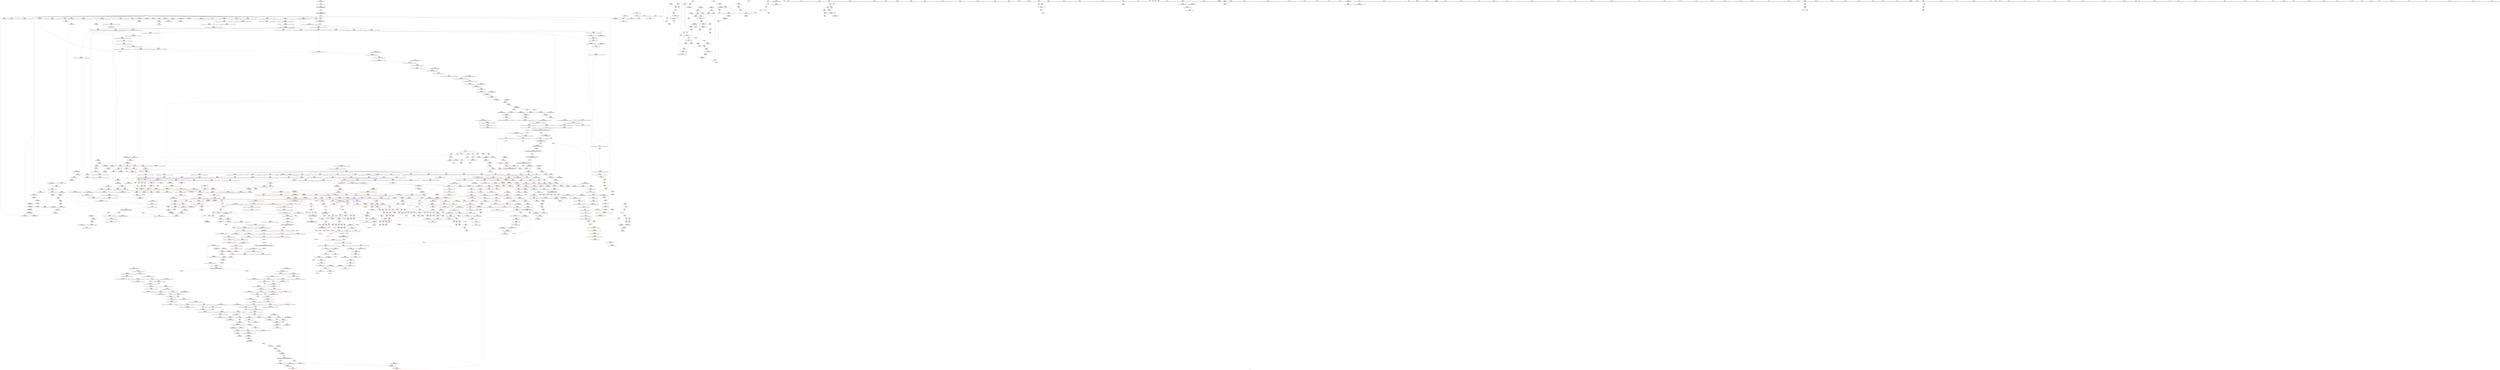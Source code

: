digraph "SVFG" {
	label="SVFG";

	Node0x562a3d7e50f0 [shape=record,color=grey,label="{NodeID: 0\nNullPtr|{|<s29>101}}"];
	Node0x562a3d7e50f0 -> Node0x562a3d84ec20[style=solid];
	Node0x562a3d7e50f0 -> Node0x562a3d84ed20[style=solid];
	Node0x562a3d7e50f0 -> Node0x562a3d84edf0[style=solid];
	Node0x562a3d7e50f0 -> Node0x562a3d84eec0[style=solid];
	Node0x562a3d7e50f0 -> Node0x562a3d84ef90[style=solid];
	Node0x562a3d7e50f0 -> Node0x562a3d84f060[style=solid];
	Node0x562a3d7e50f0 -> Node0x562a3d84f130[style=solid];
	Node0x562a3d7e50f0 -> Node0x562a3d84f200[style=solid];
	Node0x562a3d7e50f0 -> Node0x562a3d84f2d0[style=solid];
	Node0x562a3d7e50f0 -> Node0x562a3d84f3a0[style=solid];
	Node0x562a3d7e50f0 -> Node0x562a3d84f470[style=solid];
	Node0x562a3d7e50f0 -> Node0x562a3d84f540[style=solid];
	Node0x562a3d7e50f0 -> Node0x562a3d84f610[style=solid];
	Node0x562a3d7e50f0 -> Node0x562a3d84f6e0[style=solid];
	Node0x562a3d7e50f0 -> Node0x562a3d84f7b0[style=solid];
	Node0x562a3d7e50f0 -> Node0x562a3d84f880[style=solid];
	Node0x562a3d7e50f0 -> Node0x562a3d84f950[style=solid];
	Node0x562a3d7e50f0 -> Node0x562a3d84fa20[style=solid];
	Node0x562a3d7e50f0 -> Node0x562a3d84faf0[style=solid];
	Node0x562a3d7e50f0 -> Node0x562a3d84fbc0[style=solid];
	Node0x562a3d7e50f0 -> Node0x562a3d84fc90[style=solid];
	Node0x562a3d7e50f0 -> Node0x562a3d8595d0[style=solid];
	Node0x562a3d7e50f0 -> Node0x562a3d85bf70[style=solid];
	Node0x562a3d7e50f0 -> Node0x562a3d85c040[style=solid];
	Node0x562a3d7e50f0 -> Node0x562a3d85c110[style=solid];
	Node0x562a3d7e50f0 -> Node0x562a3d87da30[style=solid];
	Node0x562a3d7e50f0 -> Node0x562a3d89d110[style=solid];
	Node0x562a3d7e50f0 -> Node0x562a3d86d490[style=solid];
	Node0x562a3d7e50f0 -> Node0x562a3d86d790[style=solid];
	Node0x562a3d7e50f0:s29 -> Node0x562a3d97c3f0[style=solid,color=red];
	Node0x562a3d855070 [shape=record,color=red,label="{NodeID: 775\n1205\<--1204\n\<--call1\n_ZN9__gnu_cxxmiIPiSt6vectorIiSaIiEEEENS_17__normal_iteratorIT_T0_E15difference_typeERKS8_SB_\n}"];
	Node0x562a3d855070 -> Node0x562a3d854920[style=solid];
	Node0x562a3d86d910 [shape=record,color=grey,label="{NodeID: 1550\n550 = cmp(545, 549, )\n}"];
	Node0x562a3d84ba90 [shape=record,color=purple,label="{NodeID: 443\n408\<--19\narrayidx10\<--a\nmain\n}"];
	Node0x562a3d84ba90 -> Node0x562a3d867890[style=solid];
	Node0x562a3d97aaa0 [shape=record,color=black,label="{NodeID: 2325\n531 = PHI(411, )\n0th arg _ZNSt6vectorIiSaIiEE9push_backERKi }"];
	Node0x562a3d97aaa0 -> Node0x562a3d85ba90[style=solid];
	Node0x562a3d83f170 [shape=record,color=green,label="{NodeID: 111\n741\<--742\n.addr\<--.addr_field_insensitive\n_ZNSt12_Destroy_auxILb1EE9__destroyIPiEEvT_S3_\n}"];
	Node0x562a3d83f170 -> Node0x562a3d87c370[style=solid];
	Node0x562a3d85abf0 [shape=record,color=blue,label="{NodeID: 886\n354\<--202\ni\<--\nmain\n}"];
	Node0x562a3d85abf0 -> Node0x562a3d866510[style=dashed];
	Node0x562a3d85abf0 -> Node0x562a3d8665e0[style=dashed];
	Node0x562a3d85abf0 -> Node0x562a3d8666b0[style=dashed];
	Node0x562a3d85abf0 -> Node0x562a3d85acc0[style=dashed];
	Node0x562a3d85abf0 -> Node0x562a3d8eb3e0[style=dashed];
	Node0x562a3d861570 [shape=record,color=purple,label="{NodeID: 554\n1467\<--1455\ncoerce.dive\<--__first\n_ZSt22__uninitialized_copy_aISt13move_iteratorIPiES1_iET0_T_S4_S3_RSaIT1_E\n}"];
	Node0x562a3d861570 -> Node0x562a3d880470[style=solid];
	Node0x562a3d844120 [shape=record,color=green,label="{NodeID: 222\n1509\<--1510\n__first\<--__first_field_insensitive\n_ZSt18uninitialized_copyISt13move_iteratorIPiES1_ET0_T_S4_S3_\n}"];
	Node0x562a3d844120 -> Node0x562a3d849ef0[style=solid];
	Node0x562a3d844120 -> Node0x562a3d861cc0[style=solid];
	Node0x562a3d87fec0 [shape=record,color=blue,label="{NodeID: 997\n1391\<--1388\n__i.addr\<--__i\n_ZN9__gnu_cxx17__normal_iteratorIPiSt6vectorIiSaIiEEEC2ERKS1_\n}"];
	Node0x562a3d87fec0 -> Node0x562a3d856660[style=dashed];
	Node0x562a3d866fa0 [shape=record,color=red,label="{NodeID: 665\n484\<--360\n\<--tot\nmain\n}"];
	Node0x562a3d866fa0 -> Node0x562a3d89dcb0[style=solid];
	Node0x562a3d852150 [shape=record,color=black,label="{NodeID: 333\n552\<--541\n\<--this1\n_ZNSt6vectorIiSaIiEE9push_backERKi\n}"];
	Node0x562a3d852150 -> Node0x562a3d85e240[style=solid];
	Node0x562a3d971370 [shape=record,color=black,label="{NodeID: 2215\n1168 = PHI(311, )\n}"];
	Node0x562a3d971370 -> Node0x562a3d89e2b0[style=solid];
	Node0x562a3d83b670 [shape=record,color=green,label="{NodeID: 1\n7\<--1\n__dso_handle\<--dummyObj\nGlob }"];
	Node0x562a3d855140 [shape=record,color=red,label="{NodeID: 776\n1218\<--1215\nthis1\<--this.addr\n_ZNSt6vectorIiSaIiEE5beginEv\n}"];
	Node0x562a3d855140 -> Node0x562a3d848aa0[style=solid];
	Node0x562a3d86da90 [shape=record,color=grey,label="{NodeID: 1551\n170 = cmp(168, 169, )\n}"];
	Node0x562a3d84bb60 [shape=record,color=purple,label="{NodeID: 444\n433\<--19\narrayidx23\<--a\nmain\n}"];
	Node0x562a3d84bb60 -> Node0x562a3d867960[style=solid];
	Node0x562a3d97abb0 [shape=record,color=black,label="{NodeID: 2326\n532 = PHI(356, )\n1st arg _ZNSt6vectorIiSaIiEE9push_backERKi }"];
	Node0x562a3d97abb0 -> Node0x562a3d85bb60[style=solid];
	Node0x562a3d83f240 [shape=record,color=green,label="{NodeID: 112\n743\<--744\n.addr1\<--.addr1_field_insensitive\n_ZNSt12_Destroy_auxILb1EE9__destroyIPiEEvT_S3_\n}"];
	Node0x562a3d83f240 -> Node0x562a3d87c440[style=solid];
	Node0x562a3d85acc0 [shape=record,color=blue,label="{NodeID: 887\n354\<--392\ni\<--inc\nmain\n}"];
	Node0x562a3d85acc0 -> Node0x562a3d866510[style=dashed];
	Node0x562a3d85acc0 -> Node0x562a3d8665e0[style=dashed];
	Node0x562a3d85acc0 -> Node0x562a3d8666b0[style=dashed];
	Node0x562a3d85acc0 -> Node0x562a3d85acc0[style=dashed];
	Node0x562a3d85acc0 -> Node0x562a3d8eb3e0[style=dashed];
	Node0x562a3d861640 [shape=record,color=purple,label="{NodeID: 555\n1469\<--1457\ncoerce.dive1\<--__last\n_ZSt22__uninitialized_copy_aISt13move_iteratorIPiES1_iET0_T_S4_S3_RSaIT1_E\n}"];
	Node0x562a3d861640 -> Node0x562a3d880540[style=solid];
	Node0x562a3d8441f0 [shape=record,color=green,label="{NodeID: 223\n1511\<--1512\n__last\<--__last_field_insensitive\n_ZSt18uninitialized_copyISt13move_iteratorIPiES1_ET0_T_S4_S3_\n}"];
	Node0x562a3d8441f0 -> Node0x562a3d849fc0[style=solid];
	Node0x562a3d8441f0 -> Node0x562a3d861d90[style=solid];
	Node0x562a3d87ff90 [shape=record,color=blue,label="{NodeID: 998\n1396\<--1398\n_M_current\<--\n_ZN9__gnu_cxx17__normal_iteratorIPiSt6vectorIiSaIiEEEC2ERKS1_\n|{<s0>79|<s1>92}}"];
	Node0x562a3d87ff90:s0 -> Node0x562a3d91ac80[style=dashed,color=blue];
	Node0x562a3d87ff90:s1 -> Node0x562a3d91ade0[style=dashed,color=blue];
	Node0x562a3d8e86e0 [shape=record,color=yellow,style=double,label="{NodeID: 1773\n258V_1 = ENCHI(MR_258V_0)\npts\{9030000 9130000 \}\nFun[_ZN9__gnu_cxxmiIPiSt6vectorIiSaIiEEEENS_17__normal_iteratorIT_T0_E15difference_typeERKS8_SB_]}"];
	Node0x562a3d8e86e0 -> Node0x562a3d854fa0[style=dashed];
	Node0x562a3d8e86e0 -> Node0x562a3d855070[style=dashed];
	Node0x562a3d867070 [shape=record,color=red,label="{NodeID: 666\n452\<--362\n\<--i27\nmain\n}"];
	Node0x562a3d867070 -> Node0x562a3d86c410[style=solid];
	Node0x562a3d852220 [shape=record,color=black,label="{NodeID: 334\n555\<--541\n\<--this1\n_ZNSt6vectorIiSaIiEE9push_backERKi\n}"];
	Node0x562a3d852220 -> Node0x562a3d85e310[style=solid];
	Node0x562a3d852220 -> Node0x562a3d85e3e0[style=solid];
	Node0x562a3d9714b0 [shape=record,color=black,label="{NodeID: 2216\n1169 = PHI(311, )\n}"];
	Node0x562a3d9714b0 -> Node0x562a3d87ea70[style=solid];
	Node0x562a3d83b9b0 [shape=record,color=green,label="{NodeID: 2\n9\<--1\n\<--dummyObj\nCan only get source location for instruction, argument, global var or function.|{<s0>28}}"];
	Node0x562a3d83b9b0:s0 -> Node0x562a3d97cc80[style=solid,color=red];
	Node0x562a3d855210 [shape=record,color=red,label="{NodeID: 777\n1224\<--1223\n\<--coerce.dive\n_ZNSt6vectorIiSaIiEE5beginEv\n}"];
	Node0x562a3d855210 -> Node0x562a3d848b70[style=solid];
	Node0x562a3d86dc10 [shape=record,color=grey,label="{NodeID: 1552\n382 = cmp(380, 381, )\n}"];
	Node0x562a3d84bc30 [shape=record,color=purple,label="{NodeID: 445\n458\<--19\narrayidx32\<--a\nmain\n}"];
	Node0x562a3d84bc30 -> Node0x562a3d867a30[style=solid];
	Node0x562a3d97acc0 [shape=record,color=black,label="{NodeID: 2327\n1620 = PHI(1605, )\n0th arg _ZSt14__copy_move_a2ILb1EPiS0_ET1_T0_S2_S1_ }"];
	Node0x562a3d97acc0 -> Node0x562a3d881720[style=solid];
	Node0x562a3d83f310 [shape=record,color=green,label="{NodeID: 113\n752\<--753\nthis.addr\<--this.addr_field_insensitive\n_ZNSt12_Vector_baseIiSaIiEE13_M_deallocateEPim\n}"];
	Node0x562a3d83f310 -> Node0x562a3d8691c0[style=solid];
	Node0x562a3d83f310 -> Node0x562a3d87c510[style=solid];
	Node0x562a3d85ad90 [shape=record,color=blue,label="{NodeID: 888\n356\<--202\ni2\<--\nmain\n}"];
	Node0x562a3d85ad90 -> Node0x562a3d820ee0[style=dashed];
	Node0x562a3d861710 [shape=record,color=purple,label="{NodeID: 556\n1483\<--1463\ncoerce.dive3\<--agg.tmp\n_ZSt22__uninitialized_copy_aISt13move_iteratorIPiES1_iET0_T_S4_S3_RSaIT1_E\n}"];
	Node0x562a3d861710 -> Node0x562a3d856ce0[style=solid];
	Node0x562a3d8442c0 [shape=record,color=green,label="{NodeID: 224\n1513\<--1514\n__result.addr\<--__result.addr_field_insensitive\n_ZSt18uninitialized_copyISt13move_iteratorIPiES1_ET0_T_S4_S3_\n}"];
	Node0x562a3d8442c0 -> Node0x562a3d857020[style=solid];
	Node0x562a3d8442c0 -> Node0x562a3d880bc0[style=solid];
	Node0x562a3d880060 [shape=record,color=blue,label="{NodeID: 999\n1404\<--1402\n__a.addr\<--__a\n_ZNSt16allocator_traitsISaIiEE8allocateERS0_m\n}"];
	Node0x562a3d880060 -> Node0x562a3d856800[style=dashed];
	Node0x562a3d867140 [shape=record,color=red,label="{NodeID: 667\n456\<--362\n\<--i27\nmain\n}"];
	Node0x562a3d867140 -> Node0x562a3d851930[style=solid];
	Node0x562a3d8522f0 [shape=record,color=black,label="{NodeID: 335\n563\<--541\n\<--this1\n_ZNSt6vectorIiSaIiEE9push_backERKi\n}"];
	Node0x562a3d8522f0 -> Node0x562a3d85e4b0[style=solid];
	Node0x562a3d8522f0 -> Node0x562a3d85e580[style=solid];
	Node0x562a3d9715f0 [shape=record,color=black,label="{NodeID: 2217\n1171 = PHI(1333, )\n}"];
	Node0x562a3d9715f0 -> Node0x562a3d854d30[style=solid];
	Node0x562a3d83ba70 [shape=record,color=green,label="{NodeID: 3\n27\<--1\n.str\<--dummyObj\nGlob }"];
	Node0x562a3d8552e0 [shape=record,color=red,label="{NodeID: 778\n1235\<--1229\nthis1\<--this.addr\n_ZNSt12_Vector_baseIiSaIiEE11_M_allocateEm\n}"];
	Node0x562a3d8552e0 -> Node0x562a3d860ef0[style=solid];
	Node0x562a3d86dd90 [shape=record,color=grey,label="{NodeID: 1553\n374 = cmp(370, 9, )\n}"];
	Node0x562a3d84bd00 [shape=record,color=purple,label="{NodeID: 446\n461\<--19\narrayidx34\<--a\nmain\n}"];
	Node0x562a3d84bd00 -> Node0x562a3d867b00[style=solid];
	Node0x562a3d97add0 [shape=record,color=black,label="{NodeID: 2328\n1621 = PHI(1613, )\n1st arg _ZSt14__copy_move_a2ILb1EPiS0_ET1_T0_S2_S1_ }"];
	Node0x562a3d97add0 -> Node0x562a3d8817f0[style=solid];
	Node0x562a3d844730 [shape=record,color=green,label="{NodeID: 114\n754\<--755\n__p.addr\<--__p.addr_field_insensitive\n_ZNSt12_Vector_baseIiSaIiEE13_M_deallocateEPim\n}"];
	Node0x562a3d844730 -> Node0x562a3d869290[style=solid];
	Node0x562a3d844730 -> Node0x562a3d869360[style=solid];
	Node0x562a3d844730 -> Node0x562a3d87c5e0[style=solid];
	Node0x562a3d85ae60 [shape=record,color=blue,label="{NodeID: 889\n356\<--417\ni2\<--inc14\nmain\n}"];
	Node0x562a3d85ae60 -> Node0x562a3d820ee0[style=dashed];
	Node0x562a3d8617e0 [shape=record,color=purple,label="{NodeID: 557\n1485\<--1465\ncoerce.dive4\<--agg.tmp2\n_ZSt22__uninitialized_copy_aISt13move_iteratorIPiES1_iET0_T_S4_S3_RSaIT1_E\n}"];
	Node0x562a3d8617e0 -> Node0x562a3d856db0[style=solid];
	Node0x562a3d844390 [shape=record,color=green,label="{NodeID: 225\n1515\<--1516\n__assignable\<--__assignable_field_insensitive\n_ZSt18uninitialized_copyISt13move_iteratorIPiES1_ET0_T_S4_S3_\n}"];
	Node0x562a3d844390 -> Node0x562a3d880c90[style=solid];
	Node0x562a3d880130 [shape=record,color=blue,label="{NodeID: 1000\n1406\<--1403\n__n.addr\<--__n\n_ZNSt16allocator_traitsISaIiEE8allocateERS0_m\n}"];
	Node0x562a3d880130 -> Node0x562a3d8568d0[style=dashed];
	Node0x562a3d867210 [shape=record,color=red,label="{NodeID: 668\n463\<--362\n\<--i27\nmain\n}"];
	Node0x562a3d867210 -> Node0x562a3d89fdb0[style=solid];
	Node0x562a3d8523c0 [shape=record,color=black,label="{NodeID: 336\n554\<--553\n\<--_M_impl3\n_ZNSt6vectorIiSaIiEE9push_backERKi\n|{<s0>32}}"];
	Node0x562a3d8523c0:s0 -> Node0x562a3d978fe0[style=solid,color=red];
	Node0x562a3d971730 [shape=record,color=black,label="{NodeID: 2218\n1178 = PHI(311, )\n}"];
	Node0x562a3d971730 -> Node0x562a3d86ce90[style=solid];
	Node0x562a3d83bb30 [shape=record,color=green,label="{NodeID: 4\n29\<--1\n.str.2\<--dummyObj\nGlob }"];
	Node0x562a3d8553b0 [shape=record,color=red,label="{NodeID: 779\n1236\<--1231\n\<--__n.addr\n_ZNSt12_Vector_baseIiSaIiEE11_M_allocateEm\n}"];
	Node0x562a3d8553b0 -> Node0x562a3d86cb90[style=solid];
	Node0x562a3d86df10 [shape=record,color=grey,label="{NodeID: 1554\n399 = cmp(397, 398, )\n}"];
	Node0x562a3d84bdd0 [shape=record,color=purple,label="{NodeID: 447\n473\<--19\narrayidx39\<--a\nmain\n}"];
	Node0x562a3d84bdd0 -> Node0x562a3d867bd0[style=solid];
	Node0x562a3d97aee0 [shape=record,color=black,label="{NodeID: 2329\n1622 = PHI(1614, )\n2nd arg _ZSt14__copy_move_a2ILb1EPiS0_ET1_T0_S2_S1_ }"];
	Node0x562a3d97aee0 -> Node0x562a3d8818c0[style=solid];
	Node0x562a3d8447c0 [shape=record,color=green,label="{NodeID: 115\n756\<--757\n__n.addr\<--__n.addr_field_insensitive\n_ZNSt12_Vector_baseIiSaIiEE13_M_deallocateEPim\n}"];
	Node0x562a3d8447c0 -> Node0x562a3d869430[style=solid];
	Node0x562a3d8447c0 -> Node0x562a3d87c6b0[style=solid];
	Node0x562a3d85af30 [shape=record,color=blue,label="{NodeID: 890\n11\<--9\nans\<--\nmain\n}"];
	Node0x562a3d85af30 -> Node0x562a3d8f1ce0[style=dashed];
	Node0x562a3d8618b0 [shape=record,color=purple,label="{NodeID: 558\n1780\<--1473\noffset_0\<--\n}"];
	Node0x562a3d8618b0 -> Node0x562a3d8807b0[style=solid];
	Node0x562a3d844460 [shape=record,color=green,label="{NodeID: 226\n1517\<--1518\nagg.tmp\<--agg.tmp_field_insensitive\n_ZSt18uninitialized_copyISt13move_iteratorIPiES1_ET0_T_S4_S3_\n}"];
	Node0x562a3d844460 -> Node0x562a3d84a090[style=solid];
	Node0x562a3d844460 -> Node0x562a3d861e60[style=solid];
	Node0x562a3d880200 [shape=record,color=blue,label="{NodeID: 1001\n1421\<--1418\nthis.addr\<--this\n_ZN9__gnu_cxx13new_allocatorIiE8allocateEmPKv\n}"];
	Node0x562a3d880200 -> Node0x562a3d8569a0[style=dashed];
	Node0x562a3d8672e0 [shape=record,color=red,label="{NodeID: 669\n466\<--362\n\<--i27\nmain\n}"];
	Node0x562a3d8672e0 -> Node0x562a3d851ad0[style=solid];
	Node0x562a3d852490 [shape=record,color=black,label="{NodeID: 337\n624\<--623\n\<--this1\n_ZNSt12_Vector_baseIiSaIiEE12_Vector_implC2Ev\n|{<s0>38}}"];
	Node0x562a3d852490:s0 -> Node0x562a3d973a70[style=solid,color=red];
	Node0x562a3d971870 [shape=record,color=black,label="{NodeID: 2219\n1182 = PHI(1317, )\n}"];
	Node0x562a3d971870 -> Node0x562a3d86cd10[style=solid];
	Node0x562a3d83bf90 [shape=record,color=green,label="{NodeID: 5\n31\<--1\n.str.3\<--dummyObj\nGlob }"];
	Node0x562a3d855480 [shape=record,color=red,label="{NodeID: 780\n1242\<--1231\n\<--__n.addr\n_ZNSt12_Vector_baseIiSaIiEE11_M_allocateEm\n|{<s0>93}}"];
	Node0x562a3d855480:s0 -> Node0x562a3d97b770[style=solid,color=red];
	Node0x562a3d84bea0 [shape=record,color=purple,label="{NodeID: 448\n63\<--21\n\<--ve\n__cxx_global_var_init.1\n}"];
	Node0x562a3d84bea0 -> Node0x562a3d89c440[style=solid];
	Node0x562a3d97aff0 [shape=record,color=black,label="{NodeID: 2330\n1300 = PHI(1003, )\n0th arg _ZNSt16allocator_traitsISaIiEE7destroyIiEEvRS0_PT_ }"];
	Node0x562a3d97aff0 -> Node0x562a3d87f5d0[style=solid];
	Node0x562a3d844890 [shape=record,color=green,label="{NodeID: 116\n770\<--771\n_ZNSt16allocator_traitsISaIiEE10deallocateERS0_Pim\<--_ZNSt16allocator_traitsISaIiEE10deallocateERS0_Pim_field_insensitive\n}"];
	Node0x562a3d85b000 [shape=record,color=blue,label="{NodeID: 891\n358\<--202\ni16\<--\nmain\n}"];
	Node0x562a3d85b000 -> Node0x562a3d866ac0[style=dashed];
	Node0x562a3d85b000 -> Node0x562a3d866b90[style=dashed];
	Node0x562a3d85b000 -> Node0x562a3d866c60[style=dashed];
	Node0x562a3d85b000 -> Node0x562a3d866d30[style=dashed];
	Node0x562a3d85b000 -> Node0x562a3d866e00[style=dashed];
	Node0x562a3d85b000 -> Node0x562a3d85b1a0[style=dashed];
	Node0x562a3d85b000 -> Node0x562a3d8ebde0[style=dashed];
	Node0x562a3d861980 [shape=record,color=purple,label="{NodeID: 559\n1781\<--1474\noffset_0\<--\n}"];
	Node0x562a3d861980 -> Node0x562a3d858880[style=solid];
	Node0x562a3d844530 [shape=record,color=green,label="{NodeID: 227\n1519\<--1520\nagg.tmp2\<--agg.tmp2_field_insensitive\n_ZSt18uninitialized_copyISt13move_iteratorIPiES1_ET0_T_S4_S3_\n}"];
	Node0x562a3d844530 -> Node0x562a3d84a160[style=solid];
	Node0x562a3d844530 -> Node0x562a3d861f30[style=solid];
	Node0x562a3d8802d0 [shape=record,color=blue,label="{NodeID: 1002\n1423\<--1419\n__n.addr\<--__n\n_ZN9__gnu_cxx13new_allocatorIiE8allocateEmPKv\n}"];
	Node0x562a3d8802d0 -> Node0x562a3d856a70[style=dashed];
	Node0x562a3d8802d0 -> Node0x562a3d856b40[style=dashed];
	Node0x562a3d9015d0 [shape=record,color=yellow,style=double,label="{NodeID: 1777\n90V_1 = ENCHI(MR_90V_0)\npts\{357 \}\nFun[_ZNSt6vectorIiSaIiEE17_M_realloc_insertIJRKiEEEvN9__gnu_cxx17__normal_iteratorIPiS1_EEDpOT_]|{<s0>61}}"];
	Node0x562a3d9015d0:s0 -> Node0x562a3d8fa920[style=dashed,color=red];
	Node0x562a3d8673b0 [shape=record,color=red,label="{NodeID: 670\n470\<--362\n\<--i27\nmain\n|{<s0>28}}"];
	Node0x562a3d8673b0:s0 -> Node0x562a3d97c8f0[style=solid,color=red];
	Node0x562a3d852560 [shape=record,color=black,label="{NodeID: 338\n641\<--640\n\<--this1\n_ZNSaIiEC2Ev\n|{<s0>39}}"];
	Node0x562a3d852560:s0 -> Node0x562a3d9761e0[style=solid,color=red];
	Node0x562a3d9719b0 [shape=record,color=black,label="{NodeID: 2220\n1185 = PHI(1317, )\n}"];
	Node0x562a3d9719b0 -> Node0x562a3d89c5d0[style=solid];
	Node0x562a3d83c050 [shape=record,color=green,label="{NodeID: 6\n34\<--1\n\<--dummyObj\nCan only get source location for instruction, argument, global var or function.}"];
	Node0x562a3d855550 [shape=record,color=red,label="{NodeID: 781\n1271\<--1255\n\<--__first.addr\n_ZSt34__uninitialized_move_if_noexcept_aIPiS0_SaIiEET0_T_S3_S2_RT1_\n|{<s0>94}}"];
	Node0x562a3d855550:s0 -> Node0x562a3d978640[style=solid,color=red];
	Node0x562a3d84bf70 [shape=record,color=purple,label="{NodeID: 449\n70\<--21\n\<--ve\n__cxx_global_var_init.1\n}"];
	Node0x562a3d97b130 [shape=record,color=black,label="{NodeID: 2331\n1301 = PHI(1006, )\n1st arg _ZNSt16allocator_traitsISaIiEE7destroyIiEEvRS0_PT_ }"];
	Node0x562a3d97b130 -> Node0x562a3d87f6a0[style=solid];
	Node0x562a3d844960 [shape=record,color=green,label="{NodeID: 117\n776\<--777\nthis.addr\<--this.addr_field_insensitive\n_ZNSt12_Vector_baseIiSaIiEE12_Vector_implD2Ev\n}"];
	Node0x562a3d844960 -> Node0x562a3d869500[style=solid];
	Node0x562a3d844960 -> Node0x562a3d87c780[style=solid];
	Node0x562a3d85b0d0 [shape=record,color=blue,label="{NodeID: 892\n429\<--189\narrayidx21\<--\nmain\n|{<s0>26|<s1>26|<s2>26}}"];
	Node0x562a3d85b0d0:s0 -> Node0x562a3d864a40[style=dashed,color=red];
	Node0x562a3d85b0d0:s1 -> Node0x562a3d859e20[style=dashed,color=red];
	Node0x562a3d85b0d0:s2 -> Node0x562a3d822d40[style=dashed,color=red];
	Node0x562a3d861a50 [shape=record,color=purple,label="{NodeID: 560\n1783\<--1479\noffset_0\<--\n}"];
	Node0x562a3d861a50 -> Node0x562a3d880880[style=solid];
	Node0x562a3d844600 [shape=record,color=green,label="{NodeID: 228\n1539\<--1540\n_ZNSt20__uninitialized_copyILb1EE13__uninit_copyISt13move_iteratorIPiES3_EET0_T_S6_S5_\<--_ZNSt20__uninitialized_copyILb1EE13__uninit_copyISt13move_iteratorIPiES3_EET0_T_S6_S5__field_insensitive\n}"];
	Node0x562a3d8803a0 [shape=record,color=blue,label="{NodeID: 1003\n1425\<--1420\n.addr\<--\n_ZN9__gnu_cxx13new_allocatorIiE8allocateEmPKv\n}"];
	Node0x562a3d867480 [shape=record,color=red,label="{NodeID: 671\n471\<--362\n\<--i27\nmain\n}"];
	Node0x562a3d867480 -> Node0x562a3d851ba0[style=solid];
	Node0x562a3d852630 [shape=record,color=black,label="{NodeID: 339\n679\<--678\n\<--_M_impl\n_ZNSt12_Vector_baseIiSaIiEE19_M_get_Tp_allocatorEv\n}"];
	Node0x562a3d852630 -> Node0x562a3d852700[style=solid];
	Node0x562a3d971af0 [shape=record,color=black,label="{NodeID: 2221\n1201 = PHI(1291, )\n}"];
	Node0x562a3d971af0 -> Node0x562a3d854fa0[style=solid];
	Node0x562a3d83c110 [shape=record,color=green,label="{NodeID: 7\n189\<--1\n\<--dummyObj\nCan only get source location for instruction, argument, global var or function.}"];
	Node0x562a3d855620 [shape=record,color=red,label="{NodeID: 782\n1277\<--1257\n\<--__last.addr\n_ZSt34__uninitialized_move_if_noexcept_aIPiS0_SaIiEET0_T_S3_S2_RT1_\n|{<s0>95}}"];
	Node0x562a3d855620:s0 -> Node0x562a3d978640[style=solid,color=red];
	Node0x562a3d820ee0 [shape=record,color=black,label="{NodeID: 1557\nMR_90V_4 = PHI(MR_90V_5, MR_90V_3, )\npts\{357 \}\n|{|<s6>25}}"];
	Node0x562a3d820ee0 -> Node0x562a3d866780[style=dashed];
	Node0x562a3d820ee0 -> Node0x562a3d866850[style=dashed];
	Node0x562a3d820ee0 -> Node0x562a3d866920[style=dashed];
	Node0x562a3d820ee0 -> Node0x562a3d8669f0[style=dashed];
	Node0x562a3d820ee0 -> Node0x562a3d85ae60[style=dashed];
	Node0x562a3d820ee0 -> Node0x562a3d8eb8e0[style=dashed];
	Node0x562a3d820ee0:s6 -> Node0x562a3d8fce60[style=dashed,color=red];
	Node0x562a3d84c040 [shape=record,color=purple,label="{NodeID: 450\n71\<--21\n\<--ve\n__cxx_global_var_init.1\n}"];
	Node0x562a3d84c040 -> Node0x562a3d86ca10[style=solid];
	Node0x562a3d97b270 [shape=record,color=black,label="{NodeID: 2332\n1334 = PHI(1149, )\n0th arg _ZSt3maxImERKT_S2_S2_ }"];
	Node0x562a3d97b270 -> Node0x562a3d87f840[style=solid];
	Node0x562a3d844a30 [shape=record,color=green,label="{NodeID: 118\n782\<--783\n_ZNSaIiED2Ev\<--_ZNSaIiED2Ev_field_insensitive\n}"];
	Node0x562a3d85b1a0 [shape=record,color=blue,label="{NodeID: 893\n358\<--446\ni16\<--inc25\nmain\n}"];
	Node0x562a3d85b1a0 -> Node0x562a3d866ac0[style=dashed];
	Node0x562a3d85b1a0 -> Node0x562a3d866b90[style=dashed];
	Node0x562a3d85b1a0 -> Node0x562a3d866c60[style=dashed];
	Node0x562a3d85b1a0 -> Node0x562a3d866d30[style=dashed];
	Node0x562a3d85b1a0 -> Node0x562a3d866e00[style=dashed];
	Node0x562a3d85b1a0 -> Node0x562a3d85b1a0[style=dashed];
	Node0x562a3d85b1a0 -> Node0x562a3d8ebde0[style=dashed];
	Node0x562a3d861b20 [shape=record,color=purple,label="{NodeID: 561\n1784\<--1480\noffset_0\<--\n}"];
	Node0x562a3d861b20 -> Node0x562a3d858950[style=solid];
	Node0x562a3d84cac0 [shape=record,color=green,label="{NodeID: 229\n1551\<--1552\n__first\<--__first_field_insensitive\n_ZNSt20__uninitialized_copyILb1EE13__uninit_copyISt13move_iteratorIPiES3_EET0_T_S6_S5_\n}"];
	Node0x562a3d84cac0 -> Node0x562a3d84a300[style=solid];
	Node0x562a3d84cac0 -> Node0x562a3d862340[style=solid];
	Node0x562a3d880470 [shape=record,color=blue,label="{NodeID: 1004\n1467\<--1451\ncoerce.dive\<--__first.coerce\n_ZSt22__uninitialized_copy_aISt13move_iteratorIPiES1_iET0_T_S4_S3_RSaIT1_E\n}"];
	Node0x562a3d880470 -> Node0x562a3d858880[style=dashed];
	Node0x562a3d867550 [shape=record,color=red,label="{NodeID: 672\n475\<--362\n\<--i27\nmain\n|{<s0>28}}"];
	Node0x562a3d867550:s0 -> Node0x562a3d97ce00[style=solid,color=red];
	Node0x562a3d852700 [shape=record,color=black,label="{NodeID: 340\n672\<--679\n_ZNSt12_Vector_baseIiSaIiEE19_M_get_Tp_allocatorEv_ret\<--\n_ZNSt12_Vector_baseIiSaIiEE19_M_get_Tp_allocatorEv\n|{<s0>8|<s1>51|<s2>63|<s3>66|<s4>71|<s5>75}}"];
	Node0x562a3d852700:s0 -> Node0x562a3d96e800[style=solid,color=blue];
	Node0x562a3d852700:s1 -> Node0x562a3d96fbf0[style=solid,color=blue];
	Node0x562a3d852700:s2 -> Node0x562a3d9705f0[style=solid,color=blue];
	Node0x562a3d852700:s3 -> Node0x562a3d9709b0[style=solid,color=blue];
	Node0x562a3d852700:s4 -> Node0x562a3d970d00[style=solid,color=blue];
	Node0x562a3d852700:s5 -> Node0x562a3d970e70[style=solid,color=blue];
	Node0x562a3d971c30 [shape=record,color=black,label="{NodeID: 2222\n1204 = PHI(1291, )\n}"];
	Node0x562a3d971c30 -> Node0x562a3d855070[style=solid];
	Node0x562a3d83c1d0 [shape=record,color=green,label="{NodeID: 8\n202\<--1\n\<--dummyObj\nCan only get source location for instruction, argument, global var or function.|{<s0>26}}"];
	Node0x562a3d83c1d0:s0 -> Node0x562a3d974980[style=solid,color=red];
	Node0x562a3d8556f0 [shape=record,color=red,label="{NodeID: 783\n1281\<--1259\n\<--__result.addr\n_ZSt34__uninitialized_move_if_noexcept_aIPiS0_SaIiEET0_T_S3_S2_RT1_\n|{<s0>96}}"];
	Node0x562a3d8556f0:s0 -> Node0x562a3d976950[style=solid,color=red];
	Node0x562a3d820fd0 [shape=record,color=black,label="{NodeID: 1558\nMR_61V_3 = PHI(MR_61V_4, MR_61V_2, )\npts\{1442 \}\n|{|<s1>25|<s2>28}}"];
	Node0x562a3d820fd0 -> Node0x562a3d8ecce0[style=dashed];
	Node0x562a3d820fd0:s1 -> Node0x562a3d8fca00[style=dashed,color=red];
	Node0x562a3d820fd0:s2 -> Node0x562a3d9030d0[style=dashed,color=red];
	Node0x562a3d84c110 [shape=record,color=purple,label="{NodeID: 451\n100\<--21\n\<--ve\n__cxx_global_array_dtor\n}"];
	Node0x562a3d97b3b0 [shape=record,color=black,label="{NodeID: 2333\n1335 = PHI(1143, )\n1st arg _ZSt3maxImERKT_S2_S2_ }"];
	Node0x562a3d97b3b0 -> Node0x562a3d87f910[style=solid];
	Node0x562a3d844b30 [shape=record,color=green,label="{NodeID: 119\n789\<--790\n__a.addr\<--__a.addr_field_insensitive\n_ZNSt16allocator_traitsISaIiEE10deallocateERS0_Pim\n}"];
	Node0x562a3d844b30 -> Node0x562a3d8695d0[style=solid];
	Node0x562a3d844b30 -> Node0x562a3d87c850[style=solid];
	Node0x562a3d85b270 [shape=record,color=blue,label="{NodeID: 894\n360\<--9\ntot\<--\nmain\n}"];
	Node0x562a3d85b270 -> Node0x562a3d8f0de0[style=dashed];
	Node0x562a3d861bf0 [shape=record,color=purple,label="{NodeID: 562\n1502\<--1493\ncoerce.dive\<--retval\n_ZSt32__make_move_if_noexcept_iteratorIiSt13move_iteratorIPiEET0_PT_\n}"];
	Node0x562a3d861bf0 -> Node0x562a3d856f50[style=solid];
	Node0x562a3d84cb90 [shape=record,color=green,label="{NodeID: 230\n1553\<--1554\n__last\<--__last_field_insensitive\n_ZNSt20__uninitialized_copyILb1EE13__uninit_copyISt13move_iteratorIPiES3_EET0_T_S6_S5_\n}"];
	Node0x562a3d84cb90 -> Node0x562a3d84a3d0[style=solid];
	Node0x562a3d84cb90 -> Node0x562a3d862410[style=solid];
	Node0x562a3d880540 [shape=record,color=blue,label="{NodeID: 1005\n1469\<--1452\ncoerce.dive1\<--__last.coerce\n_ZSt22__uninitialized_copy_aISt13move_iteratorIPiES1_iET0_T_S4_S3_RSaIT1_E\n}"];
	Node0x562a3d880540 -> Node0x562a3d858950[style=dashed];
	Node0x562a3d867620 [shape=record,color=red,label="{NodeID: 673\n480\<--362\n\<--i27\nmain\n}"];
	Node0x562a3d867620 -> Node0x562a3d851c70[style=solid];
	Node0x562a3d8527d0 [shape=record,color=black,label="{NodeID: 341\n700\<--696\nsub.ptr.lhs.cast\<--\n_ZNSt12_Vector_baseIiSaIiEED2Ev\n}"];
	Node0x562a3d8527d0 -> Node0x562a3d89ea30[style=solid];
	Node0x562a3d971d70 [shape=record,color=black,label="{NodeID: 2223\n1243 = PHI(1401, )\n}"];
	Node0x562a3d971d70 -> Node0x562a3d89d110[style=solid];
	Node0x562a3d83c290 [shape=record,color=green,label="{NodeID: 9\n329\<--1\n\<--dummyObj\nCan only get source location for instruction, argument, global var or function.}"];
	Node0x562a3d8557c0 [shape=record,color=red,label="{NodeID: 784\n1282\<--1261\n\<--__alloc.addr\n_ZSt34__uninitialized_move_if_noexcept_aIPiS0_SaIiEET0_T_S3_S2_RT1_\n|{<s0>96}}"];
	Node0x562a3d8557c0:s0 -> Node0x562a3d976a60[style=solid,color=red];
	Node0x562a3d8210c0 [shape=record,color=black,label="{NodeID: 1559\nMR_16V_3 = PHI(MR_16V_4, MR_16V_2, )\npts\{230000 \}\n|{|<s1>25|<s2>28}}"];
	Node0x562a3d8210c0 -> Node0x562a3d8ed6e0[style=dashed];
	Node0x562a3d8210c0:s1 -> Node0x562a3d8fcae0[style=dashed,color=red];
	Node0x562a3d8210c0:s2 -> Node0x562a3d903290[style=dashed,color=red];
	Node0x562a3d84c1e0 [shape=record,color=purple,label="{NodeID: 452\n101\<--21\n\<--ve\n__cxx_global_array_dtor\n}"];
	Node0x562a3d84c1e0 -> Node0x562a3d89cb70[style=solid];
	Node0x562a3d97b4f0 [shape=record,color=black,label="{NodeID: 2334\n1739 = PHI(1646, )\n0th arg _ZNKSt13move_iteratorIPiE4baseEv }"];
	Node0x562a3d97b4f0 -> Node0x562a3d882350[style=solid];
	Node0x562a3d844c00 [shape=record,color=green,label="{NodeID: 120\n791\<--792\n__p.addr\<--__p.addr_field_insensitive\n_ZNSt16allocator_traitsISaIiEE10deallocateERS0_Pim\n}"];
	Node0x562a3d844c00 -> Node0x562a3d8696a0[style=solid];
	Node0x562a3d844c00 -> Node0x562a3d87c920[style=solid];
	Node0x562a3d85b340 [shape=record,color=blue,label="{NodeID: 895\n362\<--202\ni27\<--\nmain\n}"];
	Node0x562a3d85b340 -> Node0x562a3d867070[style=dashed];
	Node0x562a3d85b340 -> Node0x562a3d867140[style=dashed];
	Node0x562a3d85b340 -> Node0x562a3d867210[style=dashed];
	Node0x562a3d85b340 -> Node0x562a3d8672e0[style=dashed];
	Node0x562a3d85b340 -> Node0x562a3d8673b0[style=dashed];
	Node0x562a3d85b340 -> Node0x562a3d867480[style=dashed];
	Node0x562a3d85b340 -> Node0x562a3d867550[style=dashed];
	Node0x562a3d85b340 -> Node0x562a3d867620[style=dashed];
	Node0x562a3d85b340 -> Node0x562a3d8676f0[style=dashed];
	Node0x562a3d85b340 -> Node0x562a3d8677c0[style=dashed];
	Node0x562a3d85b340 -> Node0x562a3d85b750[style=dashed];
	Node0x562a3d85b340 -> Node0x562a3d8ec7e0[style=dashed];
	Node0x562a3d8f8730 [shape=record,color=yellow,style=double,label="{NodeID: 1670\n90V_1 = ENCHI(MR_90V_0)\npts\{357 \}\nFun[_ZN9__gnu_cxx13new_allocatorIiE9constructIiJRKiEEEvPT_DpOT0_]}"];
	Node0x562a3d8f8730 -> Node0x562a3d86bf40[style=dashed];
	Node0x562a3d861cc0 [shape=record,color=purple,label="{NodeID: 563\n1521\<--1509\ncoerce.dive\<--__first\n_ZSt18uninitialized_copyISt13move_iteratorIPiES1_ET0_T_S4_S3_\n}"];
	Node0x562a3d861cc0 -> Node0x562a3d880a20[style=solid];
	Node0x562a3d84cc60 [shape=record,color=green,label="{NodeID: 231\n1555\<--1556\n__result.addr\<--__result.addr_field_insensitive\n_ZNSt20__uninitialized_copyILb1EE13__uninit_copyISt13move_iteratorIPiES3_EET0_T_S6_S5_\n}"];
	Node0x562a3d84cc60 -> Node0x562a3d857290[style=solid];
	Node0x562a3d84cc60 -> Node0x562a3d8810a0[style=solid];
	Node0x562a3d880610 [shape=record,color=blue,label="{NodeID: 1006\n1459\<--1453\n__result.addr\<--__result\n_ZSt22__uninitialized_copy_aISt13move_iteratorIPiES1_iET0_T_S4_S3_RSaIT1_E\n}"];
	Node0x562a3d880610 -> Node0x562a3d856c10[style=dashed];
	Node0x562a3d8676f0 [shape=record,color=red,label="{NodeID: 674\n488\<--362\n\<--i27\nmain\n}"];
	Node0x562a3d8676f0 -> Node0x562a3d851d40[style=solid];
	Node0x562a3d8528a0 [shape=record,color=black,label="{NodeID: 342\n701\<--699\nsub.ptr.rhs.cast\<--\n_ZNSt12_Vector_baseIiSaIiEED2Ev\n}"];
	Node0x562a3d8528a0 -> Node0x562a3d89ea30[style=solid];
	Node0x562a3d971eb0 [shape=record,color=black,label="{NodeID: 2224\n1272 = PHI(1491, )\n}"];
	Node0x562a3d971eb0 -> Node0x562a3d87f360[style=solid];
	Node0x562a3d83c790 [shape=record,color=green,label="{NodeID: 10\n372\<--1\n\<--dummyObj\nCan only get source location for instruction, argument, global var or function.}"];
	Node0x562a3d855890 [shape=record,color=red,label="{NodeID: 785\n1284\<--1283\n\<--coerce.dive4\n_ZSt34__uninitialized_move_if_noexcept_aIPiS0_SaIiEET0_T_S3_S2_RT1_\n|{<s0>96}}"];
	Node0x562a3d855890:s0 -> Node0x562a3d976730[style=solid,color=red];
	Node0x562a3d8215c0 [shape=record,color=black,label="{NodeID: 1560\nMR_18V_5 = PHI(MR_18V_6, MR_18V_3, )\npts\{230001 \}\n|{|<s1>25|<s2>28}}"];
	Node0x562a3d8215c0 -> Node0x562a3d8edbe0[style=dashed];
	Node0x562a3d8215c0:s1 -> Node0x562a3d8fcbc0[style=dashed,color=red];
	Node0x562a3d8215c0:s2 -> Node0x562a3d903370[style=dashed,color=red];
	Node0x562a3d84c2b0 [shape=record,color=purple,label="{NodeID: 453\n108\<--21\n\<--ve\n__cxx_global_array_dtor\n}"];
	Node0x562a3d84c2b0 -> Node0x562a3d86d610[style=solid];
	Node0x562a3d97b630 [shape=record,color=black,label="{NodeID: 2335\n1402 = PHI(1241, )\n0th arg _ZNSt16allocator_traitsISaIiEE8allocateERS0_m }"];
	Node0x562a3d97b630 -> Node0x562a3d880060[style=solid];
	Node0x562a3d844cd0 [shape=record,color=green,label="{NodeID: 121\n793\<--794\n__n.addr\<--__n.addr_field_insensitive\n_ZNSt16allocator_traitsISaIiEE10deallocateERS0_Pim\n}"];
	Node0x562a3d844cd0 -> Node0x562a3d869770[style=solid];
	Node0x562a3d844cd0 -> Node0x562a3d87c9f0[style=solid];
	Node0x562a3d85b410 [shape=record,color=blue,label="{NodeID: 896\n468\<--9\narrayidx37\<--\nmain\n|{<s0>28}}"];
	Node0x562a3d85b410:s0 -> Node0x562a3d9031b0[style=dashed,color=red];
	Node0x562a3d8f8810 [shape=record,color=yellow,style=double,label="{NodeID: 1671\n61V_1 = ENCHI(MR_61V_0)\npts\{1442 \}\nFun[_ZSt22__uninitialized_copy_aISt13move_iteratorIPiES1_iET0_T_S4_S3_RSaIT1_E]|{<s0>107}}"];
	Node0x562a3d8f8810:s0 -> Node0x562a3d8f53b0[style=dashed,color=red];
	Node0x562a3d861d90 [shape=record,color=purple,label="{NodeID: 564\n1523\<--1511\ncoerce.dive1\<--__last\n_ZSt18uninitialized_copyISt13move_iteratorIPiES1_ET0_T_S4_S3_\n}"];
	Node0x562a3d861d90 -> Node0x562a3d880af0[style=solid];
	Node0x562a3d84cd30 [shape=record,color=green,label="{NodeID: 232\n1557\<--1558\nagg.tmp\<--agg.tmp_field_insensitive\n_ZNSt20__uninitialized_copyILb1EE13__uninit_copyISt13move_iteratorIPiES3_EET0_T_S6_S5_\n}"];
	Node0x562a3d84cd30 -> Node0x562a3d84a4a0[style=solid];
	Node0x562a3d84cd30 -> Node0x562a3d8624e0[style=solid];
	Node0x562a3d8806e0 [shape=record,color=blue,label="{NodeID: 1007\n1461\<--1454\n.addr\<--\n_ZSt22__uninitialized_copy_aISt13move_iteratorIPiES1_iET0_T_S4_S3_RSaIT1_E\n}"];
	Node0x562a3d8677c0 [shape=record,color=red,label="{NodeID: 675\n495\<--362\n\<--i27\nmain\n}"];
	Node0x562a3d8677c0 -> Node0x562a3d89de30[style=solid];
	Node0x562a3d852970 [shape=record,color=black,label="{NodeID: 343\n766\<--765\n\<--_M_impl\n_ZNSt12_Vector_baseIiSaIiEE13_M_deallocateEPim\n|{<s0>46}}"];
	Node0x562a3d852970:s0 -> Node0x562a3d97b9f0[style=solid,color=red];
	Node0x562a3d971ff0 [shape=record,color=black,label="{NodeID: 2225\n1278 = PHI(1491, )\n}"];
	Node0x562a3d971ff0 -> Node0x562a3d87f430[style=solid];
	Node0x562a3d83c820 [shape=record,color=green,label="{NodeID: 11\n439\<--1\n\<--dummyObj\nCan only get source location for instruction, argument, global var or function.}"];
	Node0x562a3d855960 [shape=record,color=red,label="{NodeID: 786\n1286\<--1285\n\<--coerce.dive5\n_ZSt34__uninitialized_move_if_noexcept_aIPiS0_SaIiEET0_T_S3_S2_RT1_\n|{<s0>96}}"];
	Node0x562a3d855960:s0 -> Node0x562a3d976840[style=solid,color=red];
	Node0x562a3d821ac0 [shape=record,color=black,label="{NodeID: 1561\nMR_20V_3 = PHI(MR_20V_4, MR_20V_2, )\npts\{230002 \}\n|{|<s1>25}}"];
	Node0x562a3d821ac0 -> Node0x562a3d8ee0e0[style=dashed];
	Node0x562a3d821ac0:s1 -> Node0x562a3d8fcca0[style=dashed,color=red];
	Node0x562a3d84c380 [shape=record,color=purple,label="{NodeID: 454\n268\<--21\narrayidx4\<--ve\n_Z3dfsiiii\n|{<s0>16}}"];
	Node0x562a3d84c380:s0 -> Node0x562a3d977880[style=solid,color=red];
	Node0x562a3d97b770 [shape=record,color=black,label="{NodeID: 2336\n1403 = PHI(1242, )\n1st arg _ZNSt16allocator_traitsISaIiEE8allocateERS0_m }"];
	Node0x562a3d97b770 -> Node0x562a3d880130[style=solid];
	Node0x562a3d844da0 [shape=record,color=green,label="{NodeID: 122\n803\<--804\n_ZN9__gnu_cxx13new_allocatorIiE10deallocateEPim\<--_ZN9__gnu_cxx13new_allocatorIiE10deallocateEPim_field_insensitive\n}"];
	Node0x562a3d85b4e0 [shape=record,color=blue,label="{NodeID: 897\n360\<--478\ntot\<--add\nmain\n}"];
	Node0x562a3d85b4e0 -> Node0x562a3d866fa0[style=dashed];
	Node0x562a3d85b4e0 -> Node0x562a3d85b5b0[style=dashed];
	Node0x562a3d861e60 [shape=record,color=purple,label="{NodeID: 565\n1534\<--1517\ncoerce.dive3\<--agg.tmp\n_ZSt18uninitialized_copyISt13move_iteratorIPiES1_ET0_T_S4_S3_\n}"];
	Node0x562a3d861e60 -> Node0x562a3d8570f0[style=solid];
	Node0x562a3d84ce00 [shape=record,color=green,label="{NodeID: 233\n1559\<--1560\nagg.tmp2\<--agg.tmp2_field_insensitive\n_ZNSt20__uninitialized_copyILb1EE13__uninit_copyISt13move_iteratorIPiES3_EET0_T_S6_S5_\n}"];
	Node0x562a3d84ce00 -> Node0x562a3d84a570[style=solid];
	Node0x562a3d84ce00 -> Node0x562a3d8625b0[style=solid];
	Node0x562a3d8807b0 [shape=record,color=blue, style = dotted,label="{NodeID: 1008\n1780\<--1782\noffset_0\<--dummyVal\n_ZSt22__uninitialized_copy_aISt13move_iteratorIPiES1_iET0_T_S4_S3_RSaIT1_E\n}"];
	Node0x562a3d8807b0 -> Node0x562a3d856ce0[style=dashed];
	Node0x562a3d867890 [shape=record,color=red,label="{NodeID: 676\n409\<--408\n\<--arrayidx10\nmain\n}"];
	Node0x562a3d867890 -> Node0x562a3d8516c0[style=solid];
	Node0x562a3d852a40 [shape=record,color=black,label="{NodeID: 344\n780\<--779\n\<--this1\n_ZNSt12_Vector_baseIiSaIiEE12_Vector_implD2Ev\n|{<s0>47}}"];
	Node0x562a3d852a40:s0 -> Node0x562a3d978530[style=solid,color=red];
	Node0x562a3d972130 [shape=record,color=black,label="{NodeID: 2226\n1287 = PHI(1450, )\n}"];
	Node0x562a3d972130 -> Node0x562a3d848de0[style=solid];
	Node0x562a3d83c920 [shape=record,color=green,label="{NodeID: 12\n440\<--1\n\<--dummyObj\nCan only get source location for instruction, argument, global var or function.}"];
	Node0x562a3d855a30 [shape=record,color=red,label="{NodeID: 787\n1296\<--1293\nthis1\<--this.addr\n_ZNK9__gnu_cxx17__normal_iteratorIPiSt6vectorIiSaIiEEE4baseEv\n}"];
	Node0x562a3d855a30 -> Node0x562a3d861300[style=solid];
	Node0x562a3d821fc0 [shape=record,color=black,label="{NodeID: 1562\nMR_22V_4 = PHI(MR_22V_5, MR_22V_3, MR_22V_3, )\npts\{12 \}\n|{<s0>14|<s1>26}}"];
	Node0x562a3d821fc0:s0 -> Node0x562a3d821fc0[style=dashed,color=blue];
	Node0x562a3d821fc0:s1 -> Node0x562a3d8f1ce0[style=dashed,color=blue];
	Node0x562a3d84c450 [shape=record,color=purple,label="{NodeID: 455\n277\<--21\narrayidx7\<--ve\n_Z3dfsiiii\n|{<s0>17}}"];
	Node0x562a3d84c450:s0 -> Node0x562a3d9754b0[style=solid,color=red];
	Node0x562a3d97b8b0 [shape=record,color=black,label="{NodeID: 2337\n517 = PHI(386, )\n0th arg _ZNSt6vectorIiSaIiEE5clearEv }"];
	Node0x562a3d97b8b0 -> Node0x562a3d85b9c0[style=solid];
	Node0x562a3d844ea0 [shape=record,color=green,label="{NodeID: 123\n810\<--811\nthis.addr\<--this.addr_field_insensitive\n_ZN9__gnu_cxx13new_allocatorIiE10deallocateEPim\n}"];
	Node0x562a3d844ea0 -> Node0x562a3d869840[style=solid];
	Node0x562a3d844ea0 -> Node0x562a3d87cac0[style=solid];
	Node0x562a3d85b5b0 [shape=record,color=blue,label="{NodeID: 898\n360\<--485\ntot\<--add43\nmain\n}"];
	Node0x562a3d85b5b0 -> Node0x562a3d8f0de0[style=dashed];
	Node0x562a3d861f30 [shape=record,color=purple,label="{NodeID: 566\n1536\<--1519\ncoerce.dive4\<--agg.tmp2\n_ZSt18uninitialized_copyISt13move_iteratorIPiES1_ET0_T_S4_S3_\n}"];
	Node0x562a3d861f30 -> Node0x562a3d8571c0[style=solid];
	Node0x562a3d84ced0 [shape=record,color=green,label="{NodeID: 234\n1578\<--1579\n_ZSt4copyISt13move_iteratorIPiES1_ET0_T_S4_S3_\<--_ZSt4copyISt13move_iteratorIPiES1_ET0_T_S4_S3__field_insensitive\n}"];
	Node0x562a3d880880 [shape=record,color=blue, style = dotted,label="{NodeID: 1009\n1783\<--1785\noffset_0\<--dummyVal\n_ZSt22__uninitialized_copy_aISt13move_iteratorIPiES1_iET0_T_S4_S3_RSaIT1_E\n}"];
	Node0x562a3d880880 -> Node0x562a3d856db0[style=dashed];
	Node0x562a3d901c20 [shape=record,color=yellow,style=double,label="{NodeID: 1784\n215V_1 = ENCHI(MR_215V_0)\npts\{919 \}\nFun[_ZNSt6vectorIiSaIiEE17_M_realloc_insertIJRKiEEEvN9__gnu_cxx17__normal_iteratorIPiS1_EEDpOT_]}"];
	Node0x562a3d901c20 -> Node0x562a3d87dd70[style=dashed];
	Node0x562a3d867960 [shape=record,color=red,label="{NodeID: 677\n434\<--433\n\<--arrayidx23\nmain\n|{<s0>26}}"];
	Node0x562a3d867960:s0 -> Node0x562a3d974680[style=solid,color=red];
	Node0x562a3d852b10 [shape=record,color=black,label="{NodeID: 345\n799\<--798\n\<--\n_ZNSt16allocator_traitsISaIiEE10deallocateERS0_Pim\n|{<s0>48}}"];
	Node0x562a3d852b10:s0 -> Node0x562a3d975180[style=solid,color=red];
	Node0x562a3d972270 [shape=record,color=black,label="{NodeID: 2227\n1324 = PHI(1369, )\n|{<s0>99}}"];
	Node0x562a3d972270:s0 -> Node0x562a3d9762f0[style=solid,color=red];
	Node0x562a3d83ca20 [shape=record,color=green,label="{NodeID: 13\n441\<--1\n\<--dummyObj\nCan only get source location for instruction, argument, global var or function.}"];
	Node0x562a3d855b00 [shape=record,color=red,label="{NodeID: 788\n1308\<--1302\n\<--__a.addr\n_ZNSt16allocator_traitsISaIiEE7destroyIiEEvRS0_PT_\n}"];
	Node0x562a3d855b00 -> Node0x562a3d848f80[style=solid];
	Node0x562a3d822d40 [shape=record,color=black,label="{NodeID: 1563\nMR_34V_2 = PHI(MR_34V_4, MR_34V_1, MR_34V_3, )\npts\{260000 \}\n|{<s0>14|<s1>26|<s2>26}}"];
	Node0x562a3d822d40:s0 -> Node0x562a3d822d40[style=dashed,color=blue];
	Node0x562a3d822d40:s1 -> Node0x562a3d85b0d0[style=dashed,color=blue];
	Node0x562a3d822d40:s2 -> Node0x562a3d8ee5e0[style=dashed,color=blue];
	Node0x562a3d84c520 [shape=record,color=purple,label="{NodeID: 456\n289\<--21\narrayidx12\<--ve\n_Z3dfsiiii\n|{<s0>18}}"];
	Node0x562a3d84c520:s0 -> Node0x562a3d9754b0[style=solid,color=red];
	Node0x562a3d97b9f0 [shape=record,color=black,label="{NodeID: 2338\n786 = PHI(766, )\n0th arg _ZNSt16allocator_traitsISaIiEE10deallocateERS0_Pim }"];
	Node0x562a3d97b9f0 -> Node0x562a3d87c850[style=solid];
	Node0x562a3d844f70 [shape=record,color=green,label="{NodeID: 124\n812\<--813\n__p.addr\<--__p.addr_field_insensitive\n_ZN9__gnu_cxx13new_allocatorIiE10deallocateEPim\n}"];
	Node0x562a3d844f70 -> Node0x562a3d869910[style=solid];
	Node0x562a3d844f70 -> Node0x562a3d87cb90[style=solid];
	Node0x562a3d85b680 [shape=record,color=blue,label="{NodeID: 899\n490\<--492\narrayidx45\<--\nmain\n}"];
	Node0x562a3d85b680 -> Node0x562a3d8f17e0[style=dashed];
	Node0x562a3d862000 [shape=record,color=purple,label="{NodeID: 567\n1786\<--1527\noffset_0\<--\n}"];
	Node0x562a3d862000 -> Node0x562a3d880d60[style=solid];
	Node0x562a3d84cfa0 [shape=record,color=green,label="{NodeID: 235\n1585\<--1586\n__first\<--__first_field_insensitive\n_ZSt4copyISt13move_iteratorIPiES1_ET0_T_S4_S3_\n}"];
	Node0x562a3d84cfa0 -> Node0x562a3d84a710[style=solid];
	Node0x562a3d84cfa0 -> Node0x562a3d8629c0[style=solid];
	Node0x562a3d880950 [shape=record,color=blue,label="{NodeID: 1010\n1495\<--1492\n__i.addr\<--__i\n_ZSt32__make_move_if_noexcept_iteratorIiSt13move_iteratorIPiEET0_PT_\n}"];
	Node0x562a3d880950 -> Node0x562a3d856e80[style=dashed];
	Node0x562a3d901d00 [shape=record,color=yellow,style=double,label="{NodeID: 1785\n217V_1 = ENCHI(MR_217V_0)\npts\{921 \}\nFun[_ZNSt6vectorIiSaIiEE17_M_realloc_insertIJRKiEEEvN9__gnu_cxx17__normal_iteratorIPiS1_EEDpOT_]}"];
	Node0x562a3d901d00 -> Node0x562a3d87de40[style=dashed];
	Node0x562a3d867a30 [shape=record,color=red,label="{NodeID: 678\n459\<--458\n\<--arrayidx32\nmain\n}"];
	Node0x562a3d867a30 -> Node0x562a3d851a00[style=solid];
	Node0x562a3d852be0 [shape=record,color=black,label="{NodeID: 346\n821\<--820\n\<--\n_ZN9__gnu_cxx13new_allocatorIiE10deallocateEPim\n}"];
	Node0x562a3d9723b0 [shape=record,color=black,label="{NodeID: 2228\n1327 = PHI(1358, )\n}"];
	Node0x562a3d9723b0 -> Node0x562a3d849120[style=solid];
	Node0x562a3d83cb20 [shape=record,color=green,label="{NodeID: 14\n492\<--1\n\<--dummyObj\nCan only get source location for instruction, argument, global var or function.}"];
	Node0x562a3d855bd0 [shape=record,color=red,label="{NodeID: 789\n1310\<--1304\n\<--__p.addr\n_ZNSt16allocator_traitsISaIiEE7destroyIiEEvRS0_PT_\n|{<s0>97}}"];
	Node0x562a3d855bd0:s0 -> Node0x562a3d978ed0[style=solid,color=red];
	Node0x562a3d84c5f0 [shape=record,color=purple,label="{NodeID: 457\n386\<--21\narrayidx\<--ve\nmain\n|{<s0>23}}"];
	Node0x562a3d84c5f0:s0 -> Node0x562a3d97b8b0[style=solid,color=red];
	Node0x562a3d97bb30 [shape=record,color=black,label="{NodeID: 2339\n787 = PHI(767, )\n1st arg _ZNSt16allocator_traitsISaIiEE10deallocateERS0_Pim }"];
	Node0x562a3d97bb30 -> Node0x562a3d87c920[style=solid];
	Node0x562a3d845040 [shape=record,color=green,label="{NodeID: 125\n814\<--815\n.addr\<--.addr_field_insensitive\n_ZN9__gnu_cxx13new_allocatorIiE10deallocateEPim\n}"];
	Node0x562a3d845040 -> Node0x562a3d87cc60[style=solid];
	Node0x562a3d85b750 [shape=record,color=blue,label="{NodeID: 900\n362\<--496\ni27\<--inc47\nmain\n}"];
	Node0x562a3d85b750 -> Node0x562a3d867070[style=dashed];
	Node0x562a3d85b750 -> Node0x562a3d867140[style=dashed];
	Node0x562a3d85b750 -> Node0x562a3d867210[style=dashed];
	Node0x562a3d85b750 -> Node0x562a3d8672e0[style=dashed];
	Node0x562a3d85b750 -> Node0x562a3d8673b0[style=dashed];
	Node0x562a3d85b750 -> Node0x562a3d867480[style=dashed];
	Node0x562a3d85b750 -> Node0x562a3d867550[style=dashed];
	Node0x562a3d85b750 -> Node0x562a3d867620[style=dashed];
	Node0x562a3d85b750 -> Node0x562a3d8676f0[style=dashed];
	Node0x562a3d85b750 -> Node0x562a3d8677c0[style=dashed];
	Node0x562a3d85b750 -> Node0x562a3d85b750[style=dashed];
	Node0x562a3d85b750 -> Node0x562a3d8ec7e0[style=dashed];
	Node0x562a3d8620d0 [shape=record,color=purple,label="{NodeID: 568\n1787\<--1528\noffset_0\<--\n}"];
	Node0x562a3d8620d0 -> Node0x562a3d858a20[style=solid];
	Node0x562a3d84d070 [shape=record,color=green,label="{NodeID: 236\n1587\<--1588\n__last\<--__last_field_insensitive\n_ZSt4copyISt13move_iteratorIPiES1_ET0_T_S4_S3_\n}"];
	Node0x562a3d84d070 -> Node0x562a3d84a7e0[style=solid];
	Node0x562a3d84d070 -> Node0x562a3d862a90[style=solid];
	Node0x562a3d880a20 [shape=record,color=blue,label="{NodeID: 1011\n1521\<--1506\ncoerce.dive\<--__first.coerce\n_ZSt18uninitialized_copyISt13move_iteratorIPiES1_ET0_T_S4_S3_\n}"];
	Node0x562a3d880a20 -> Node0x562a3d858a20[style=dashed];
	Node0x562a3d901de0 [shape=record,color=yellow,style=double,label="{NodeID: 1786\n61V_1 = ENCHI(MR_61V_0)\npts\{1442 \}\nFun[_ZNSt6vectorIiSaIiEE17_M_realloc_insertIJRKiEEEvN9__gnu_cxx17__normal_iteratorIPiS1_EEDpOT_]|{<s0>61}}"];
	Node0x562a3d901de0:s0 -> Node0x562a3d8facd0[style=dashed,color=red];
	Node0x562a3d867b00 [shape=record,color=red,label="{NodeID: 679\n462\<--461\n\<--arrayidx34\nmain\n}"];
	Node0x562a3d867b00 -> Node0x562a3d89fdb0[style=solid];
	Node0x562a3d852cb0 [shape=record,color=black,label="{NodeID: 347\n834\<--833\n\<--this1\n_ZNSaIiED2Ev\n|{<s0>50}}"];
	Node0x562a3d852cb0:s0 -> Node0x562a3d976e50[style=solid,color=red];
	Node0x562a3d9724f0 [shape=record,color=black,label="{NodeID: 2229\n1365 = PHI(1378, )\n}"];
	Node0x562a3d9724f0 -> Node0x562a3d849390[style=solid];
	Node0x562a3d83cc20 [shape=record,color=green,label="{NodeID: 15\n929\<--1\n\<--dummyObj\nCan only get source location for instruction, argument, global var or function.|{<s0>56}}"];
	Node0x562a3d83cc20:s0 -> Node0x562a3d979750[style=solid,color=red];
	Node0x562a3d855ca0 [shape=record,color=red,label="{NodeID: 790\n1322\<--1319\nthis1\<--this.addr\n_ZNKSt6vectorIiSaIiEE8max_sizeEv\n}"];
	Node0x562a3d855ca0 -> Node0x562a3d849050[style=solid];
	Node0x562a3d84c6c0 [shape=record,color=purple,label="{NodeID: 458\n411\<--21\narrayidx12\<--ve\nmain\n|{<s0>25}}"];
	Node0x562a3d84c6c0:s0 -> Node0x562a3d97aaa0[style=solid,color=red];
	Node0x562a3d97bc70 [shape=record,color=black,label="{NodeID: 2340\n788 = PHI(768, )\n2nd arg _ZNSt16allocator_traitsISaIiEE10deallocateERS0_Pim }"];
	Node0x562a3d97bc70 -> Node0x562a3d87c9f0[style=solid];
	Node0x562a3d845110 [shape=record,color=green,label="{NodeID: 126\n823\<--824\n_ZdlPv\<--_ZdlPv_field_insensitive\n}"];
	Node0x562a3d85b820 [shape=record,color=blue,label="{NodeID: 901\n11\<--500\nans\<--\nmain\n}"];
	Node0x562a3d85b820 -> Node0x562a3d863930[style=dashed];
	Node0x562a3d85b820 -> Node0x562a3d8ea9e0[style=dashed];
	Node0x562a3d8621a0 [shape=record,color=purple,label="{NodeID: 569\n1789\<--1530\noffset_0\<--\n}"];
	Node0x562a3d8621a0 -> Node0x562a3d880e30[style=solid];
	Node0x562a3d84d140 [shape=record,color=green,label="{NodeID: 237\n1589\<--1590\n__result.addr\<--__result.addr_field_insensitive\n_ZSt4copyISt13move_iteratorIPiES1_ET0_T_S4_S3_\n}"];
	Node0x562a3d84d140 -> Node0x562a3d857500[style=solid];
	Node0x562a3d84d140 -> Node0x562a3d8814b0[style=solid];
	Node0x562a3d880af0 [shape=record,color=blue,label="{NodeID: 1012\n1523\<--1507\ncoerce.dive1\<--__last.coerce\n_ZSt18uninitialized_copyISt13move_iteratorIPiES1_ET0_T_S4_S3_\n}"];
	Node0x562a3d880af0 -> Node0x562a3d858af0[style=dashed];
	Node0x562a3d901ec0 [shape=record,color=yellow,style=double,label="{NodeID: 1787\n16V_1 = ENCHI(MR_16V_0)\npts\{230000 \}\nFun[_ZNSt6vectorIiSaIiEE17_M_realloc_insertIJRKiEEEvN9__gnu_cxx17__normal_iteratorIPiS1_EEDpOT_]|{|<s5>56|<s6>57}}"];
	Node0x562a3d901ec0 -> Node0x562a3d86b3e0[style=dashed];
	Node0x562a3d901ec0 -> Node0x562a3d86b720[style=dashed];
	Node0x562a3d901ec0 -> Node0x562a3d86b8c0[style=dashed];
	Node0x562a3d901ec0 -> Node0x562a3d86ba60[style=dashed];
	Node0x562a3d901ec0 -> Node0x562a3d87e0b0[style=dashed];
	Node0x562a3d901ec0:s5 -> Node0x562a3d8fb270[style=dashed,color=red];
	Node0x562a3d901ec0:s6 -> Node0x562a3d8f7840[style=dashed,color=red];
	Node0x562a3d867bd0 [shape=record,color=red,label="{NodeID: 680\n474\<--473\n\<--arrayidx39\nmain\n|{<s0>28}}"];
	Node0x562a3d867bd0:s0 -> Node0x562a3d97cb00[style=solid,color=red];
	Node0x562a3d852d80 [shape=record,color=black,label="{NodeID: 348\n857\<--855\n\<--this1\n_ZNSt6vectorIiSaIiEE15_M_erase_at_endEPi\n}"];
	Node0x562a3d852d80 -> Node0x562a3d85f280[style=solid];
	Node0x562a3d852d80 -> Node0x562a3d85f350[style=solid];
	Node0x562a3d972630 [shape=record,color=black,label="{NodeID: 2230\n1413 = PHI(1417, )\n}"];
	Node0x562a3d972630 -> Node0x562a3d8497a0[style=solid];
	Node0x562a3d83cd20 [shape=record,color=green,label="{NodeID: 16\n1238\<--1\n\<--dummyObj\nCan only get source location for instruction, argument, global var or function.}"];
	Node0x562a3d855d70 [shape=record,color=red,label="{NodeID: 791\n1356\<--1336\n\<--retval\n_ZSt3maxImERKT_S2_S2_\n}"];
	Node0x562a3d855d70 -> Node0x562a3d8491f0[style=solid];
	Node0x562a3d8e87d0 [shape=record,color=black,label="{NodeID: 1566\nMR_284V_3 = PHI(MR_284V_4, MR_284V_2, )\npts\{1337 \}\n}"];
	Node0x562a3d8e87d0 -> Node0x562a3d855d70[style=dashed];
	Node0x562a3d84c790 [shape=record,color=purple,label="{NodeID: 459\n180\<--24\narrayidx\<--used\n_Z3dfsiii\n}"];
	Node0x562a3d84c790 -> Node0x562a3d864a40[style=solid];
	Node0x562a3d97bdb0 [shape=record,color=black,label="{NodeID: 2341\n1582 = PHI(1574, )\n0th arg _ZSt4copyISt13move_iteratorIPiES1_ET0_T_S4_S3_ }"];
	Node0x562a3d97bdb0 -> Node0x562a3d881310[style=solid];
	Node0x562a3d845210 [shape=record,color=green,label="{NodeID: 127\n830\<--831\nthis.addr\<--this.addr_field_insensitive\n_ZNSaIiED2Ev\n}"];
	Node0x562a3d845210 -> Node0x562a3d8699e0[style=solid];
	Node0x562a3d845210 -> Node0x562a3d87cd30[style=solid];
	Node0x562a3d85b8f0 [shape=record,color=blue,label="{NodeID: 902\n8\<--503\nCase\<--inc50\nmain\n}"];
	Node0x562a3d85b8f0 -> Node0x562a3d8ea4e0[style=dashed];
	Node0x562a3d862270 [shape=record,color=purple,label="{NodeID: 570\n1790\<--1531\noffset_0\<--\n}"];
	Node0x562a3d862270 -> Node0x562a3d858af0[style=solid];
	Node0x562a3d84d210 [shape=record,color=green,label="{NodeID: 238\n1591\<--1592\nagg.tmp\<--agg.tmp_field_insensitive\n_ZSt4copyISt13move_iteratorIPiES1_ET0_T_S4_S3_\n}"];
	Node0x562a3d84d210 -> Node0x562a3d84a8b0[style=solid];
	Node0x562a3d84d210 -> Node0x562a3d862b60[style=solid];
	Node0x562a3d880bc0 [shape=record,color=blue,label="{NodeID: 1013\n1513\<--1508\n__result.addr\<--__result\n_ZSt18uninitialized_copyISt13move_iteratorIPiES1_ET0_T_S4_S3_\n}"];
	Node0x562a3d880bc0 -> Node0x562a3d857020[style=dashed];
	Node0x562a3d901fa0 [shape=record,color=yellow,style=double,label="{NodeID: 1788\n18V_1 = ENCHI(MR_18V_0)\npts\{230001 \}\nFun[_ZNSt6vectorIiSaIiEE17_M_realloc_insertIJRKiEEEvN9__gnu_cxx17__normal_iteratorIPiS1_EEDpOT_]|{|<s3>56|<s4>57}}"];
	Node0x562a3d901fa0 -> Node0x562a3d86b650[style=dashed];
	Node0x562a3d901fa0 -> Node0x562a3d86b7f0[style=dashed];
	Node0x562a3d901fa0 -> Node0x562a3d87e180[style=dashed];
	Node0x562a3d901fa0:s3 -> Node0x562a3d8fb270[style=dashed,color=red];
	Node0x562a3d901fa0:s4 -> Node0x562a3d8f7840[style=dashed,color=red];
	Node0x562a3d867ca0 [shape=record,color=red,label="{NodeID: 681\n483\<--482\n\<--arrayidx42\nmain\n}"];
	Node0x562a3d867ca0 -> Node0x562a3d89dcb0[style=solid];
	Node0x562a3d852e50 [shape=record,color=black,label="{NodeID: 349\n861\<--855\n\<--this1\n_ZNSt6vectorIiSaIiEE15_M_erase_at_endEPi\n|{<s0>51}}"];
	Node0x562a3d852e50:s0 -> Node0x562a3d977360[style=solid,color=red];
	Node0x562a3d972770 [shape=record,color=black,label="{NodeID: 2231\n1432 = PHI(1378, )\n}"];
	Node0x562a3d972770 -> Node0x562a3d8a00b0[style=solid];
	Node0x562a3d83ce20 [shape=record,color=green,label="{NodeID: 17\n1385\<--1\n\<--dummyObj\nCan only get source location for instruction, argument, global var or function.}"];
	Node0x562a3d855e40 [shape=record,color=red,label="{NodeID: 792\n1344\<--1338\n\<--__a.addr\n_ZSt3maxImERKT_S2_S2_\n}"];
	Node0x562a3d855e40 -> Node0x562a3d856180[style=solid];
	Node0x562a3d8e8ca0 [shape=record,color=black,label="{NodeID: 1567\nMR_22V_3 = PHI(MR_22V_2, MR_22V_1, )\npts\{12 \}\n|{|<s1>14}}"];
	Node0x562a3d8e8ca0 -> Node0x562a3d821fc0[style=dashed];
	Node0x562a3d8e8ca0:s1 -> Node0x562a3d8f60e0[style=dashed,color=red];
	Node0x562a3d84c860 [shape=record,color=purple,label="{NodeID: 460\n187\<--24\narrayidx4\<--used\n_Z3dfsiii\n}"];
	Node0x562a3d84c860 -> Node0x562a3d859e20[style=solid];
	Node0x562a3d97bef0 [shape=record,color=black,label="{NodeID: 2342\n1583 = PHI(1576, )\n1st arg _ZSt4copyISt13move_iteratorIPiES1_ET0_T_S4_S3_ }"];
	Node0x562a3d97bef0 -> Node0x562a3d8813e0[style=solid];
	Node0x562a3d8452e0 [shape=record,color=green,label="{NodeID: 128\n836\<--837\n_ZN9__gnu_cxx13new_allocatorIiED2Ev\<--_ZN9__gnu_cxx13new_allocatorIiED2Ev_field_insensitive\n}"];
	Node0x562a3d85b9c0 [shape=record,color=blue,label="{NodeID: 903\n518\<--517\nthis.addr\<--this\n_ZNSt6vectorIiSaIiEE5clearEv\n}"];
	Node0x562a3d85b9c0 -> Node0x562a3d867e40[style=dashed];
	Node0x562a3d862340 [shape=record,color=purple,label="{NodeID: 571\n1561\<--1551\ncoerce.dive\<--__first\n_ZNSt20__uninitialized_copyILb1EE13__uninit_copyISt13move_iteratorIPiES3_EET0_T_S6_S5_\n}"];
	Node0x562a3d862340 -> Node0x562a3d880f00[style=solid];
	Node0x562a3d84d2e0 [shape=record,color=green,label="{NodeID: 239\n1593\<--1594\nagg.tmp3\<--agg.tmp3_field_insensitive\n_ZSt4copyISt13move_iteratorIPiES1_ET0_T_S4_S3_\n}"];
	Node0x562a3d84d2e0 -> Node0x562a3d84a980[style=solid];
	Node0x562a3d84d2e0 -> Node0x562a3d862c30[style=solid];
	Node0x562a3d880c90 [shape=record,color=blue,label="{NodeID: 1014\n1515\<--189\n__assignable\<--\n_ZSt18uninitialized_copyISt13move_iteratorIPiES1_ET0_T_S4_S3_\n}"];
	Node0x562a3d867d70 [shape=record,color=red,label="{NodeID: 682\n500\<--499\n\<--call49\nmain\n}"];
	Node0x562a3d867d70 -> Node0x562a3d85b820[style=solid];
	Node0x562a3d852f20 [shape=record,color=black,label="{NodeID: 350\n865\<--855\n\<--this1\n_ZNSt6vectorIiSaIiEE15_M_erase_at_endEPi\n}"];
	Node0x562a3d852f20 -> Node0x562a3d85f420[style=solid];
	Node0x562a3d852f20 -> Node0x562a3d85f4f0[style=solid];
	Node0x562a3d9728b0 [shape=record,color=black,label="{NodeID: 2232\n1487 = PHI(1505, )\n}"];
	Node0x562a3d9728b0 -> Node0x562a3d849d50[style=solid];
	Node0x562a3d83cf20 [shape=record,color=green,label="{NodeID: 18\n1476\<--1\n\<--dummyObj\nCan only get source location for instruction, argument, global var or function.}"];
	Node0x562a3d855f10 [shape=record,color=red,label="{NodeID: 793\n1353\<--1338\n\<--__a.addr\n_ZSt3maxImERKT_S2_S2_\n}"];
	Node0x562a3d855f10 -> Node0x562a3d87fab0[style=solid];
	Node0x562a3d8e9170 [shape=record,color=black,label="{NodeID: 1568\nMR_38V_3 = PHI(MR_38V_4, MR_38V_2, )\npts\{210 \}\n}"];
	Node0x562a3d8e9170 -> Node0x562a3d864be0[style=dashed];
	Node0x562a3d84c930 [shape=record,color=purple,label="{NodeID: 461\n429\<--24\narrayidx21\<--used\nmain\n}"];
	Node0x562a3d84c930 -> Node0x562a3d85b0d0[style=solid];
	Node0x562a3d97c030 [shape=record,color=black,label="{NodeID: 2343\n1584 = PHI(1572, )\n2nd arg _ZSt4copyISt13move_iteratorIPiES1_ET0_T_S4_S3_ }"];
	Node0x562a3d97c030 -> Node0x562a3d8814b0[style=solid];
	Node0x562a3d8453e0 [shape=record,color=green,label="{NodeID: 129\n841\<--842\nthis.addr\<--this.addr_field_insensitive\n_ZN9__gnu_cxx13new_allocatorIiED2Ev\n}"];
	Node0x562a3d8453e0 -> Node0x562a3d869ab0[style=solid];
	Node0x562a3d8453e0 -> Node0x562a3d87ce00[style=solid];
	Node0x562a3d85ba90 [shape=record,color=blue,label="{NodeID: 904\n533\<--531\nthis.addr\<--this\n_ZNSt6vectorIiSaIiEE9push_backERKi\n}"];
	Node0x562a3d85ba90 -> Node0x562a3d867fe0[style=dashed];
	Node0x562a3d862410 [shape=record,color=purple,label="{NodeID: 572\n1563\<--1553\ncoerce.dive1\<--__last\n_ZNSt20__uninitialized_copyILb1EE13__uninit_copyISt13move_iteratorIPiES3_EET0_T_S6_S5_\n}"];
	Node0x562a3d862410 -> Node0x562a3d880fd0[style=solid];
	Node0x562a3d84d3b0 [shape=record,color=green,label="{NodeID: 240\n1606\<--1607\n_ZSt12__miter_baseIPiEDTcl12__miter_basecldtfp_4baseEEESt13move_iteratorIT_E\<--_ZSt12__miter_baseIPiEDTcl12__miter_basecldtfp_4baseEEESt13move_iteratorIT_E_field_insensitive\n}"];
	Node0x562a3d880d60 [shape=record,color=blue, style = dotted,label="{NodeID: 1015\n1786\<--1788\noffset_0\<--dummyVal\n_ZSt18uninitialized_copyISt13move_iteratorIPiES1_ET0_T_S4_S3_\n}"];
	Node0x562a3d880d60 -> Node0x562a3d8570f0[style=dashed];
	Node0x562a3d867e40 [shape=record,color=red,label="{NodeID: 683\n521\<--518\nthis1\<--this.addr\n_ZNSt6vectorIiSaIiEE5clearEv\n|{|<s1>31}}"];
	Node0x562a3d867e40 -> Node0x562a3d851ee0[style=solid];
	Node0x562a3d867e40:s1 -> Node0x562a3d97a660[style=solid,color=red];
	Node0x562a3d852ff0 [shape=record,color=black,label="{NodeID: 351\n888\<--887\n\<--\n_ZNSt16allocator_traitsISaIiEE9constructIiJRKiEEEvRS0_PT_DpOT0_\n|{<s0>55}}"];
	Node0x562a3d852ff0:s0 -> Node0x562a3d976400[style=solid,color=red];
	Node0x562a3d9729f0 [shape=record,color=black,label="{NodeID: 2233\n1538 = PHI(1547, )\n}"];
	Node0x562a3d9729f0 -> Node0x562a3d84a230[style=solid];
	Node0x562a3d83d020 [shape=record,color=green,label="{NodeID: 19\n4\<--6\n_ZStL8__ioinit\<--_ZStL8__ioinit_field_insensitive\nGlob }"];
	Node0x562a3d83d020 -> Node0x562a3d84b410[style=solid];
	Node0x562a3d855fe0 [shape=record,color=red,label="{NodeID: 794\n1346\<--1340\n\<--__b.addr\n_ZSt3maxImERKT_S2_S2_\n}"];
	Node0x562a3d855fe0 -> Node0x562a3d856250[style=solid];
	Node0x562a3d8e9640 [shape=record,color=black,label="{NodeID: 1569\nMR_2V_2 = PHI(MR_2V_3, MR_2V_1, )\npts\{230000 230001 230002 \}\n|{<s0>3}}"];
	Node0x562a3d8e9640:s0 -> Node0x562a3d8fb650[style=dashed,color=red];
	Node0x562a3d84ca00 [shape=record,color=purple,label="{NodeID: 462\n437\<--24\n\<--used\nmain\n}"];
	Node0x562a3d97c170 [shape=record,color=black,label="{NodeID: 2344\n739 = PHI(732, )\n0th arg _ZNSt12_Destroy_auxILb1EE9__destroyIPiEEvT_S3_ }"];
	Node0x562a3d97c170 -> Node0x562a3d87c370[style=solid];
	Node0x562a3d8454b0 [shape=record,color=green,label="{NodeID: 130\n849\<--850\nthis.addr\<--this.addr_field_insensitive\n_ZNSt6vectorIiSaIiEE15_M_erase_at_endEPi\n}"];
	Node0x562a3d8454b0 -> Node0x562a3d869b80[style=solid];
	Node0x562a3d8454b0 -> Node0x562a3d87ced0[style=solid];
	Node0x562a3d85bb60 [shape=record,color=blue,label="{NodeID: 905\n535\<--532\n__x.addr\<--__x\n_ZNSt6vectorIiSaIiEE9push_backERKi\n}"];
	Node0x562a3d85bb60 -> Node0x562a3d8680b0[style=dashed];
	Node0x562a3d85bb60 -> Node0x562a3d868180[style=dashed];
	Node0x562a3d8f9080 [shape=record,color=yellow,style=double,label="{NodeID: 1680\n61V_1 = ENCHI(MR_61V_0)\npts\{1442 \}\nFun[_ZSt13__copy_move_aILb1EPiS0_ET1_T0_S2_S1_]|{<s0>126|<s1>126|<s2>126}}"];
	Node0x562a3d8f9080:s0 -> Node0x562a3d858f00[style=dashed,color=red];
	Node0x562a3d8f9080:s1 -> Node0x562a3d8821b0[style=dashed,color=red];
	Node0x562a3d8f9080:s2 -> Node0x562a3d8f2be0[style=dashed,color=red];
	Node0x562a3d8624e0 [shape=record,color=purple,label="{NodeID: 573\n1573\<--1557\ncoerce.dive3\<--agg.tmp\n_ZNSt20__uninitialized_copyILb1EE13__uninit_copyISt13move_iteratorIPiES3_EET0_T_S6_S5_\n}"];
	Node0x562a3d8624e0 -> Node0x562a3d857360[style=solid];
	Node0x562a3d84d4b0 [shape=record,color=green,label="{NodeID: 241\n1616\<--1617\n_ZSt14__copy_move_a2ILb1EPiS0_ET1_T0_S2_S1_\<--_ZSt14__copy_move_a2ILb1EPiS0_ET1_T0_S2_S1__field_insensitive\n}"];
	Node0x562a3d880e30 [shape=record,color=blue, style = dotted,label="{NodeID: 1016\n1789\<--1791\noffset_0\<--dummyVal\n_ZSt18uninitialized_copyISt13move_iteratorIPiES1_ET0_T_S4_S3_\n}"];
	Node0x562a3d880e30 -> Node0x562a3d8571c0[style=dashed];
	Node0x562a3d867f10 [shape=record,color=red,label="{NodeID: 684\n525\<--524\n\<--_M_start\n_ZNSt6vectorIiSaIiEE5clearEv\n|{<s0>31}}"];
	Node0x562a3d867f10:s0 -> Node0x562a3d97a770[style=solid,color=red];
	Node0x562a3d8530c0 [shape=record,color=black,label="{NodeID: 352\n942\<--926\n\<--this1\n_ZNSt6vectorIiSaIiEE17_M_realloc_insertIJRKiEEEvN9__gnu_cxx17__normal_iteratorIPiS1_EEDpOT_\n|{<s0>59}}"];
	Node0x562a3d8530c0:s0 -> Node0x562a3d974190[style=solid,color=red];
	Node0x562a3d972b30 [shape=record,color=black,label="{NodeID: 2234\n1577 = PHI(1581, )\n}"];
	Node0x562a3d972b30 -> Node0x562a3d84a640[style=solid];
	Node0x562a3d83d120 [shape=record,color=green,label="{NodeID: 20\n8\<--10\nCase\<--Case_field_insensitive\nGlob }"];
	Node0x562a3d83d120 -> Node0x562a3d863860[style=solid];
	Node0x562a3d83d120 -> Node0x562a3d858fd0[style=solid];
	Node0x562a3d83d120 -> Node0x562a3d85b8f0[style=solid];
	Node0x562a3d8560b0 [shape=record,color=red,label="{NodeID: 795\n1350\<--1340\n\<--__b.addr\n_ZSt3maxImERKT_S2_S2_\n}"];
	Node0x562a3d8560b0 -> Node0x562a3d87f9e0[style=solid];
	Node0x562a3d85cb20 [shape=record,color=purple,label="{NodeID: 463\n365\<--27\n\<--.str\nmain\n}"];
	Node0x562a3d97c2b0 [shape=record,color=black,label="{NodeID: 2345\n1419 = PHI(1412, )\n1st arg _ZN9__gnu_cxx13new_allocatorIiE8allocateEmPKv }"];
	Node0x562a3d97c2b0 -> Node0x562a3d8802d0[style=solid];
	Node0x562a3d845580 [shape=record,color=green,label="{NodeID: 131\n851\<--852\n__pos.addr\<--__pos.addr_field_insensitive\n_ZNSt6vectorIiSaIiEE15_M_erase_at_endEPi\n}"];
	Node0x562a3d845580 -> Node0x562a3d869c50[style=solid];
	Node0x562a3d845580 -> Node0x562a3d869d20[style=solid];
	Node0x562a3d845580 -> Node0x562a3d87cfa0[style=solid];
	Node0x562a3d85bc30 [shape=record,color=blue,label="{NodeID: 906\n565\<--567\n_M_finish7\<--incdec.ptr\n_ZNSt6vectorIiSaIiEE9push_backERKi\n}"];
	Node0x562a3d85bc30 -> Node0x562a3d8efee0[style=dashed];
	Node0x562a3d8625b0 [shape=record,color=purple,label="{NodeID: 574\n1575\<--1559\ncoerce.dive4\<--agg.tmp2\n_ZNSt20__uninitialized_copyILb1EE13__uninit_copyISt13move_iteratorIPiES3_EET0_T_S6_S5_\n}"];
	Node0x562a3d8625b0 -> Node0x562a3d857430[style=solid];
	Node0x562a3d84d5b0 [shape=record,color=green,label="{NodeID: 242\n1623\<--1624\n__first.addr\<--__first.addr_field_insensitive\n_ZSt14__copy_move_a2ILb1EPiS0_ET1_T0_S2_S1_\n}"];
	Node0x562a3d84d5b0 -> Node0x562a3d857770[style=solid];
	Node0x562a3d84d5b0 -> Node0x562a3d881720[style=solid];
	Node0x562a3d880f00 [shape=record,color=blue,label="{NodeID: 1017\n1561\<--1548\ncoerce.dive\<--__first.coerce\n_ZNSt20__uninitialized_copyILb1EE13__uninit_copyISt13move_iteratorIPiES3_EET0_T_S6_S5_\n}"];
	Node0x562a3d880f00 -> Node0x562a3d858bc0[style=dashed];
	Node0x562a3d867fe0 [shape=record,color=red,label="{NodeID: 685\n541\<--533\nthis1\<--this.addr\n_ZNSt6vectorIiSaIiEE9push_backERKi\n|{|<s5>33|<s6>34}}"];
	Node0x562a3d867fe0 -> Node0x562a3d851fb0[style=solid];
	Node0x562a3d867fe0 -> Node0x562a3d852080[style=solid];
	Node0x562a3d867fe0 -> Node0x562a3d852150[style=solid];
	Node0x562a3d867fe0 -> Node0x562a3d852220[style=solid];
	Node0x562a3d867fe0 -> Node0x562a3d8522f0[style=solid];
	Node0x562a3d867fe0:s5 -> Node0x562a3d974b00[style=solid,color=red];
	Node0x562a3d867fe0:s6 -> Node0x562a3d977ed0[style=solid,color=red];
	Node0x562a3d853190 [shape=record,color=black,label="{NodeID: 353\n950\<--926\n\<--this1\n_ZNSt6vectorIiSaIiEE17_M_realloc_insertIJRKiEEEvN9__gnu_cxx17__normal_iteratorIPiS1_EEDpOT_\n}"];
	Node0x562a3d853190 -> Node0x562a3d85f760[style=solid];
	Node0x562a3d972c70 [shape=record,color=black,label="{NodeID: 2235\n1605 = PHI(1644, )\n|{<s0>119}}"];
	Node0x562a3d972c70:s0 -> Node0x562a3d97acc0[style=solid,color=red];
	Node0x562a3d83d220 [shape=record,color=green,label="{NodeID: 21\n11\<--12\nans\<--ans_field_insensitive\nGlob |{|<s5>13|<s6>29}}"];
	Node0x562a3d83d220 -> Node0x562a3d863930[style=solid];
	Node0x562a3d83d220 -> Node0x562a3d8590d0[style=solid];
	Node0x562a3d83d220 -> Node0x562a3d859d50[style=solid];
	Node0x562a3d83d220 -> Node0x562a3d85af30[style=solid];
	Node0x562a3d83d220 -> Node0x562a3d85b820[style=solid];
	Node0x562a3d83d220:s5 -> Node0x562a3d95f160[style=solid,color=red];
	Node0x562a3d83d220:s6 -> Node0x562a3d95f160[style=solid,color=red];
	Node0x562a3d856180 [shape=record,color=red,label="{NodeID: 796\n1345\<--1344\n\<--\n_ZSt3maxImERKT_S2_S2_\n}"];
	Node0x562a3d856180 -> Node0x562a3d86c890[style=solid];
	Node0x562a3d8e9fe0 [shape=record,color=black,label="{NodeID: 1571\nMR_30V_3 = PHI(MR_30V_5, MR_30V_2, )\npts\{180000 \}\n|{|<s1>19}}"];
	Node0x562a3d8e9fe0 -> Node0x562a3d8e9fe0[style=dashed];
	Node0x562a3d8e9fe0:s1 -> Node0x562a3d9031b0[style=dashed,color=red];
	Node0x562a3d85cbf0 [shape=record,color=purple,label="{NodeID: 464\n376\<--27\n\<--.str\nmain\n}"];
	Node0x562a3d97c3f0 [shape=record,color=black,label="{NodeID: 2346\n1420 = PHI(3, )\n2nd arg _ZN9__gnu_cxx13new_allocatorIiE8allocateEmPKv }"];
	Node0x562a3d97c3f0 -> Node0x562a3d8803a0[style=solid];
	Node0x562a3d845650 [shape=record,color=green,label="{NodeID: 132\n878\<--879\n__a.addr\<--__a.addr_field_insensitive\n_ZNSt16allocator_traitsISaIiEE9constructIiJRKiEEEvRS0_PT_DpOT0_\n}"];
	Node0x562a3d845650 -> Node0x562a3d869ec0[style=solid];
	Node0x562a3d845650 -> Node0x562a3d87d140[style=solid];
	Node0x562a3d85bd00 [shape=record,color=blue,label="{NodeID: 907\n573\<--570\ncoerce.dive\<--call\n_ZNSt6vectorIiSaIiEE9push_backERKi\n}"];
	Node0x562a3d85bd00 -> Node0x562a3d868590[style=dashed];
	Node0x562a3d85bd00 -> Node0x562a3d8f08e0[style=dashed];
	Node0x562a3d862680 [shape=record,color=purple,label="{NodeID: 575\n1792\<--1566\noffset_0\<--\n}"];
	Node0x562a3d862680 -> Node0x562a3d881170[style=solid];
	Node0x562a3d84d680 [shape=record,color=green,label="{NodeID: 243\n1625\<--1626\n__last.addr\<--__last.addr_field_insensitive\n_ZSt14__copy_move_a2ILb1EPiS0_ET1_T0_S2_S1_\n}"];
	Node0x562a3d84d680 -> Node0x562a3d857840[style=solid];
	Node0x562a3d84d680 -> Node0x562a3d8817f0[style=solid];
	Node0x562a3d880fd0 [shape=record,color=blue,label="{NodeID: 1018\n1563\<--1549\ncoerce.dive1\<--__last.coerce\n_ZNSt20__uninitialized_copyILb1EE13__uninit_copyISt13move_iteratorIPiES3_EET0_T_S6_S5_\n}"];
	Node0x562a3d880fd0 -> Node0x562a3d858c90[style=dashed];
	Node0x562a3d8680b0 [shape=record,color=red,label="{NodeID: 686\n559\<--535\n\<--__x.addr\n_ZNSt6vectorIiSaIiEE9push_backERKi\n|{<s0>32}}"];
	Node0x562a3d8680b0:s0 -> Node0x562a3d979340[style=solid,color=red];
	Node0x562a3d853260 [shape=record,color=black,label="{NodeID: 354\n960\<--926\n\<--this1\n_ZNSt6vectorIiSaIiEE17_M_realloc_insertIJRKiEEEvN9__gnu_cxx17__normal_iteratorIPiS1_EEDpOT_\n}"];
	Node0x562a3d853260 -> Node0x562a3d85f830[style=solid];
	Node0x562a3d853260 -> Node0x562a3d85f900[style=solid];
	Node0x562a3d972db0 [shape=record,color=black,label="{NodeID: 2236\n1613 = PHI(1644, )\n|{<s0>119}}"];
	Node0x562a3d972db0:s0 -> Node0x562a3d97add0[style=solid,color=red];
	Node0x562a3d83d320 [shape=record,color=green,label="{NodeID: 22\n13\<--14\nT\<--T_field_insensitive\nGlob }"];
	Node0x562a3d83d320 -> Node0x562a3d863a00[style=solid];
	Node0x562a3d83d320 -> Node0x562a3d8591d0[style=solid];
	Node0x562a3d83d320 -> Node0x562a3d85ab20[style=solid];
	Node0x562a3d856250 [shape=record,color=red,label="{NodeID: 797\n1347\<--1346\n\<--\n_ZSt3maxImERKT_S2_S2_\n}"];
	Node0x562a3d856250 -> Node0x562a3d86c890[style=solid];
	Node0x562a3d8ea4e0 [shape=record,color=black,label="{NodeID: 1572\nMR_79V_2 = PHI(MR_79V_3, MR_79V_1, )\npts\{10 \}\n}"];
	Node0x562a3d8ea4e0 -> Node0x562a3d863860[style=dashed];
	Node0x562a3d8ea4e0 -> Node0x562a3d85b8f0[style=dashed];
	Node0x562a3d85ccc0 [shape=record,color=purple,label="{NodeID: 465\n404\<--27\n\<--.str\nmain\n}"];
	Node0x562a3d97c530 [shape=record,color=black,label="{NodeID: 2347\n1548 = PHI(1535, )\n0th arg _ZNSt20__uninitialized_copyILb1EE13__uninit_copyISt13move_iteratorIPiES3_EET0_T_S6_S5_ }"];
	Node0x562a3d97c530 -> Node0x562a3d880f00[style=solid];
	Node0x562a3d845720 [shape=record,color=green,label="{NodeID: 133\n880\<--881\n__p.addr\<--__p.addr_field_insensitive\n_ZNSt16allocator_traitsISaIiEE9constructIiJRKiEEEvRS0_PT_DpOT0_\n}"];
	Node0x562a3d845720 -> Node0x562a3d869f90[style=solid];
	Node0x562a3d845720 -> Node0x562a3d87d210[style=solid];
	Node0x562a3d85bdd0 [shape=record,color=blue,label="{NodeID: 908\n593\<--592\nthis.addr\<--this\n_ZNSt12_Vector_baseIiSaIiEEC2Ev\n}"];
	Node0x562a3d85bdd0 -> Node0x562a3d868660[style=dashed];
	Node0x562a3d862750 [shape=record,color=purple,label="{NodeID: 576\n1793\<--1567\noffset_0\<--\n}"];
	Node0x562a3d862750 -> Node0x562a3d858bc0[style=solid];
	Node0x562a3d84d750 [shape=record,color=green,label="{NodeID: 244\n1627\<--1628\n__result.addr\<--__result.addr_field_insensitive\n_ZSt14__copy_move_a2ILb1EPiS0_ET1_T0_S2_S1_\n}"];
	Node0x562a3d84d750 -> Node0x562a3d857910[style=solid];
	Node0x562a3d84d750 -> Node0x562a3d8818c0[style=solid];
	Node0x562a3d8810a0 [shape=record,color=blue,label="{NodeID: 1019\n1555\<--1550\n__result.addr\<--__result\n_ZNSt20__uninitialized_copyILb1EE13__uninit_copyISt13move_iteratorIPiES3_EET0_T_S6_S5_\n}"];
	Node0x562a3d8810a0 -> Node0x562a3d857290[style=dashed];
	Node0x562a3d868180 [shape=record,color=red,label="{NodeID: 687\n575\<--535\n\<--__x.addr\n_ZNSt6vectorIiSaIiEE9push_backERKi\n|{<s0>34}}"];
	Node0x562a3d868180:s0 -> Node0x562a3d9780f0[style=solid,color=red];
	Node0x562a3d853330 [shape=record,color=black,label="{NodeID: 355\n969\<--926\n\<--this1\n_ZNSt6vectorIiSaIiEE17_M_realloc_insertIJRKiEEEvN9__gnu_cxx17__normal_iteratorIPiS1_EEDpOT_\n|{<s0>63}}"];
	Node0x562a3d853330:s0 -> Node0x562a3d977360[style=solid,color=red];
	Node0x562a3d972ef0 [shape=record,color=black,label="{NodeID: 2237\n1615 = PHI(1619, )\n}"];
	Node0x562a3d972ef0 -> Node0x562a3d84aa50[style=solid];
	Node0x562a3d83d420 [shape=record,color=green,label="{NodeID: 23\n15\<--16\nn\<--n_field_insensitive\nGlob }"];
	Node0x562a3d83d420 -> Node0x562a3d863ad0[style=solid];
	Node0x562a3d83d420 -> Node0x562a3d863ba0[style=solid];
	Node0x562a3d83d420 -> Node0x562a3d863c70[style=solid];
	Node0x562a3d83d420 -> Node0x562a3d863d40[style=solid];
	Node0x562a3d83d420 -> Node0x562a3d8592d0[style=solid];
	Node0x562a3d856320 [shape=record,color=red,label="{NodeID: 798\n1363\<--1360\n\<--__a.addr\n_ZNSt16allocator_traitsISaIiEE8max_sizeERKS0_\n}"];
	Node0x562a3d856320 -> Node0x562a3d8492c0[style=solid];
	Node0x562a3d8ea9e0 [shape=record,color=black,label="{NodeID: 1573\nMR_22V_2 = PHI(MR_22V_6, MR_22V_1, )\npts\{12 \}\n}"];
	Node0x562a3d8ea9e0 -> Node0x562a3d85af30[style=dashed];
	Node0x562a3d85cd90 [shape=record,color=purple,label="{NodeID: 466\n506\<--29\n\<--.str.2\nmain\n}"];
	Node0x562a3d97c670 [shape=record,color=black,label="{NodeID: 2348\n1549 = PHI(1537, )\n1st arg _ZNSt20__uninitialized_copyILb1EE13__uninit_copyISt13move_iteratorIPiES3_EET0_T_S6_S5_ }"];
	Node0x562a3d97c670 -> Node0x562a3d880fd0[style=solid];
	Node0x562a3d8457f0 [shape=record,color=green,label="{NodeID: 134\n882\<--883\n__args.addr\<--__args.addr_field_insensitive\n_ZNSt16allocator_traitsISaIiEE9constructIiJRKiEEEvRS0_PT_DpOT0_\n}"];
	Node0x562a3d8457f0 -> Node0x562a3d86a060[style=solid];
	Node0x562a3d8457f0 -> Node0x562a3d87d2e0[style=solid];
	Node0x562a3d85bea0 [shape=record,color=blue,label="{NodeID: 909\n620\<--619\nthis.addr\<--this\n_ZNSt12_Vector_baseIiSaIiEE12_Vector_implC2Ev\n}"];
	Node0x562a3d85bea0 -> Node0x562a3d868730[style=dashed];
	Node0x562a3d862820 [shape=record,color=purple,label="{NodeID: 577\n1795\<--1569\noffset_0\<--\n}"];
	Node0x562a3d862820 -> Node0x562a3d881240[style=solid];
	Node0x562a3d84d820 [shape=record,color=green,label="{NodeID: 245\n1634\<--1635\n_ZSt12__niter_baseIPiET_S1_\<--_ZSt12__niter_baseIPiET_S1__field_insensitive\n}"];
	Node0x562a3d881170 [shape=record,color=blue, style = dotted,label="{NodeID: 1020\n1792\<--1794\noffset_0\<--dummyVal\n_ZNSt20__uninitialized_copyILb1EE13__uninit_copyISt13move_iteratorIPiES3_EET0_T_S6_S5_\n}"];
	Node0x562a3d881170 -> Node0x562a3d857360[style=dashed];
	Node0x562a3d9025f0 [shape=record,color=yellow,style=double,label="{NodeID: 1795\n61V_1 = ENCHI(MR_61V_0)\npts\{1442 \}\nFun[_ZNSt20__uninitialized_copyILb1EE13__uninit_copyISt13move_iteratorIPiES3_EET0_T_S6_S5_]|{<s0>114}}"];
	Node0x562a3d9025f0:s0 -> Node0x562a3d8e7f80[style=dashed,color=red];
	Node0x562a3d868250 [shape=record,color=red,label="{NodeID: 688\n545\<--544\n\<--_M_finish\n_ZNSt6vectorIiSaIiEE9push_backERKi\n}"];
	Node0x562a3d868250 -> Node0x562a3d86d910[style=solid];
	Node0x562a3d853400 [shape=record,color=black,label="{NodeID: 356\n980\<--926\n\<--this1\n_ZNSt6vectorIiSaIiEE17_M_realloc_insertIJRKiEEEvN9__gnu_cxx17__normal_iteratorIPiS1_EEDpOT_\n}"];
	Node0x562a3d853400 -> Node0x562a3d85faa0[style=solid];
	Node0x562a3d853400 -> Node0x562a3d85fb70[style=solid];
	Node0x562a3d973030 [shape=record,color=black,label="{NodeID: 2238\n1633 = PHI(1680, )\n|{<s0>123}}"];
	Node0x562a3d973030:s0 -> Node0x562a3d976f60[style=solid,color=red];
	Node0x562a3d83d520 [shape=record,color=green,label="{NodeID: 24\n17\<--18\nx\<--x_field_insensitive\nGlob }"];
	Node0x562a3d83d520 -> Node0x562a3d84b4e0[style=solid];
	Node0x562a3d83d520 -> Node0x562a3d84b5b0[style=solid];
	Node0x562a3d83d520 -> Node0x562a3d84b680[style=solid];
	Node0x562a3d83d520 -> Node0x562a3d84b750[style=solid];
	Node0x562a3d83d520 -> Node0x562a3d84b820[style=solid];
	Node0x562a3d8563f0 [shape=record,color=red,label="{NodeID: 799\n1374\<--1371\nthis1\<--this.addr\n_ZNKSt12_Vector_baseIiSaIiEE19_M_get_Tp_allocatorEv\n}"];
	Node0x562a3d8563f0 -> Node0x562a3d8613d0[style=solid];
	Node0x562a3d85ce60 [shape=record,color=purple,label="{NodeID: 467\n927\<--31\n\<--.str.3\n_ZNSt6vectorIiSaIiEE17_M_realloc_insertIJRKiEEEvN9__gnu_cxx17__normal_iteratorIPiS1_EEDpOT_\n|{<s0>56}}"];
	Node0x562a3d85ce60:s0 -> Node0x562a3d979860[style=solid,color=red];
	Node0x562a3d97c7b0 [shape=record,color=black,label="{NodeID: 2349\n1550 = PHI(1533, )\n2nd arg _ZNSt20__uninitialized_copyILb1EE13__uninit_copyISt13move_iteratorIPiES3_EET0_T_S6_S5_ }"];
	Node0x562a3d97c7b0 -> Node0x562a3d8810a0[style=solid];
	Node0x562a3d8458c0 [shape=record,color=green,label="{NodeID: 135\n892\<--893\n_ZSt7forwardIRKiEOT_RNSt16remove_referenceIS2_E4typeE\<--_ZSt7forwardIRKiEOT_RNSt16remove_referenceIS2_E4typeE_field_insensitive\n}"];
	Node0x562a3d85bf70 [shape=record,color=blue, style = dotted,label="{NodeID: 910\n628\<--3\n_M_start\<--dummyVal\n_ZNSt12_Vector_baseIiSaIiEE12_Vector_implC2Ev\n|{<s0>35}}"];
	Node0x562a3d85bf70:s0 -> Node0x562a3d91a440[style=dashed,color=blue];
	Node0x562a3d8f9510 [shape=record,color=yellow,style=double,label="{NodeID: 1685\n7V_1 = ENCHI(MR_7V_0)\npts\{98 \}\nFun[__cxx_global_array_dtor]}"];
	Node0x562a3d8f9510 -> Node0x562a3d8597a0[style=dashed];
	Node0x562a3d8628f0 [shape=record,color=purple,label="{NodeID: 578\n1796\<--1570\noffset_0\<--\n}"];
	Node0x562a3d8628f0 -> Node0x562a3d858c90[style=solid];
	Node0x562a3d84d920 [shape=record,color=green,label="{NodeID: 246\n1641\<--1642\n_ZSt13__copy_move_aILb1EPiS0_ET1_T0_S2_S1_\<--_ZSt13__copy_move_aILb1EPiS0_ET1_T0_S2_S1__field_insensitive\n}"];
	Node0x562a3d881240 [shape=record,color=blue, style = dotted,label="{NodeID: 1021\n1795\<--1797\noffset_0\<--dummyVal\n_ZNSt20__uninitialized_copyILb1EE13__uninit_copyISt13move_iteratorIPiES3_EET0_T_S6_S5_\n}"];
	Node0x562a3d881240 -> Node0x562a3d857430[style=dashed];
	Node0x562a3d868320 [shape=record,color=red,label="{NodeID: 689\n549\<--548\n\<--_M_end_of_storage\n_ZNSt6vectorIiSaIiEE9push_backERKi\n}"];
	Node0x562a3d868320 -> Node0x562a3d86d910[style=solid];
	Node0x562a3d8534d0 [shape=record,color=black,label="{NodeID: 357\n985\<--926\n\<--this1\n_ZNSt6vectorIiSaIiEE17_M_realloc_insertIJRKiEEEvN9__gnu_cxx17__normal_iteratorIPiS1_EEDpOT_\n|{<s0>66}}"];
	Node0x562a3d8534d0:s0 -> Node0x562a3d977360[style=solid,color=red];
	Node0x562a3d973170 [shape=record,color=black,label="{NodeID: 2239\n1637 = PHI(1680, )\n|{<s0>123}}"];
	Node0x562a3d973170:s0 -> Node0x562a3d977070[style=solid,color=red];
	Node0x562a3d83d620 [shape=record,color=green,label="{NodeID: 25\n19\<--20\na\<--a_field_insensitive\nGlob }"];
	Node0x562a3d83d620 -> Node0x562a3d84b8f0[style=solid];
	Node0x562a3d83d620 -> Node0x562a3d84b9c0[style=solid];
	Node0x562a3d83d620 -> Node0x562a3d84ba90[style=solid];
	Node0x562a3d83d620 -> Node0x562a3d84bb60[style=solid];
	Node0x562a3d83d620 -> Node0x562a3d84bc30[style=solid];
	Node0x562a3d83d620 -> Node0x562a3d84bd00[style=solid];
	Node0x562a3d83d620 -> Node0x562a3d84bdd0[style=solid];
	Node0x562a3d8564c0 [shape=record,color=red,label="{NodeID: 800\n1383\<--1380\nthis1\<--this.addr\n_ZNK9__gnu_cxx13new_allocatorIiE8max_sizeEv\n}"];
	Node0x562a3d8eb3e0 [shape=record,color=black,label="{NodeID: 1575\nMR_88V_2 = PHI(MR_88V_4, MR_88V_1, )\npts\{355 \}\n}"];
	Node0x562a3d8eb3e0 -> Node0x562a3d85abf0[style=dashed];
	Node0x562a3d85cf30 [shape=record,color=purple,label="{NodeID: 468\n1777\<--33\nllvm.global_ctors_0\<--llvm.global_ctors\nGlob }"];
	Node0x562a3d85cf30 -> Node0x562a3d8593d0[style=solid];
	Node0x562a3d97c8f0 [shape=record,color=black,label="{NodeID: 2350\n234 = PHI(293, 470, )\n0th arg _Z3dfsiiii }"];
	Node0x562a3d97c8f0 -> Node0x562a3d85a230[style=solid];
	Node0x562a3d8459c0 [shape=record,color=green,label="{NodeID: 136\n895\<--896\n_ZN9__gnu_cxx13new_allocatorIiE9constructIiJRKiEEEvPT_DpOT0_\<--_ZN9__gnu_cxx13new_allocatorIiE9constructIiJRKiEEEvPT_DpOT0__field_insensitive\n}"];
	Node0x562a3d85c040 [shape=record,color=blue, style = dotted,label="{NodeID: 911\n630\<--3\n_M_finish\<--dummyVal\n_ZNSt12_Vector_baseIiSaIiEE12_Vector_implC2Ev\n|{<s0>35}}"];
	Node0x562a3d85c040:s0 -> Node0x562a3d91a440[style=dashed,color=blue];
	Node0x562a3d8f9620 [shape=record,color=yellow,style=double,label="{NodeID: 1686\n2V_1 = ENCHI(MR_2V_0)\npts\{230000 230001 230002 \}\nFun[__cxx_global_array_dtor]|{<s0>7|<s1>7|<s2>7}}"];
	Node0x562a3d8f9620:s0 -> Node0x562a3d8f7bf0[style=dashed,color=red];
	Node0x562a3d8f9620:s1 -> Node0x562a3d8f7cd0[style=dashed,color=red];
	Node0x562a3d8f9620:s2 -> Node0x562a3d8f7db0[style=dashed,color=red];
	Node0x562a3d8629c0 [shape=record,color=purple,label="{NodeID: 579\n1595\<--1585\ncoerce.dive\<--__first\n_ZSt4copyISt13move_iteratorIPiES1_ET0_T_S4_S3_\n}"];
	Node0x562a3d8629c0 -> Node0x562a3d881310[style=solid];
	Node0x562a3d84da20 [shape=record,color=green,label="{NodeID: 247\n1646\<--1647\n__it\<--__it_field_insensitive\n_ZSt12__miter_baseIPiEDTcl12__miter_basecldtfp_4baseEEESt13move_iteratorIT_E\n|{|<s1>124}}"];
	Node0x562a3d84da20 -> Node0x562a3d863040[style=solid];
	Node0x562a3d84da20:s1 -> Node0x562a3d97b4f0[style=solid,color=red];
	Node0x562a3d881310 [shape=record,color=blue,label="{NodeID: 1022\n1595\<--1582\ncoerce.dive\<--__first.coerce\n_ZSt4copyISt13move_iteratorIPiES1_ET0_T_S4_S3_\n}"];
	Node0x562a3d881310 -> Node0x562a3d858d60[style=dashed];
	Node0x562a3d8683f0 [shape=record,color=red,label="{NodeID: 690\n558\<--557\n\<--_M_finish5\n_ZNSt6vectorIiSaIiEE9push_backERKi\n|{<s0>32}}"];
	Node0x562a3d8683f0:s0 -> Node0x562a3d9791c0[style=solid,color=red];
	Node0x562a3d8535a0 [shape=record,color=black,label="{NodeID: 358\n1001\<--926\n\<--this1\n_ZNSt6vectorIiSaIiEE17_M_realloc_insertIJRKiEEEvN9__gnu_cxx17__normal_iteratorIPiS1_EEDpOT_\n}"];
	Node0x562a3d8535a0 -> Node0x562a3d85fc40[style=solid];
	Node0x562a3d9732b0 [shape=record,color=black,label="{NodeID: 2240\n1639 = PHI(1680, )\n|{<s0>123}}"];
	Node0x562a3d9732b0:s0 -> Node0x562a3d977180[style=solid,color=red];
	Node0x562a3d83d720 [shape=record,color=green,label="{NodeID: 26\n21\<--23\nve\<--ve_field_insensitive\nGlob }"];
	Node0x562a3d83d720 -> Node0x562a3d84bea0[style=solid];
	Node0x562a3d83d720 -> Node0x562a3d84bf70[style=solid];
	Node0x562a3d83d720 -> Node0x562a3d84c040[style=solid];
	Node0x562a3d83d720 -> Node0x562a3d84c110[style=solid];
	Node0x562a3d83d720 -> Node0x562a3d84c1e0[style=solid];
	Node0x562a3d83d720 -> Node0x562a3d84c2b0[style=solid];
	Node0x562a3d83d720 -> Node0x562a3d84c380[style=solid];
	Node0x562a3d83d720 -> Node0x562a3d84c450[style=solid];
	Node0x562a3d83d720 -> Node0x562a3d84c520[style=solid];
	Node0x562a3d83d720 -> Node0x562a3d84c5f0[style=solid];
	Node0x562a3d83d720 -> Node0x562a3d84c6c0[style=solid];
	Node0x562a3d856590 [shape=record,color=red,label="{NodeID: 801\n1395\<--1389\nthis1\<--this.addr\n_ZN9__gnu_cxx17__normal_iteratorIPiSt6vectorIiSaIiEEEC2ERKS1_\n}"];
	Node0x562a3d856590 -> Node0x562a3d8614a0[style=solid];
	Node0x562a3d8eb8e0 [shape=record,color=black,label="{NodeID: 1576\nMR_90V_2 = PHI(MR_90V_4, MR_90V_1, )\npts\{357 \}\n}"];
	Node0x562a3d8eb8e0 -> Node0x562a3d85ad90[style=dashed];
	Node0x562a3d85d000 [shape=record,color=purple,label="{NodeID: 469\n1778\<--33\nllvm.global_ctors_1\<--llvm.global_ctors\nGlob }"];
	Node0x562a3d85d000 -> Node0x562a3d8594d0[style=solid];
	Node0x562a3d97cb00 [shape=record,color=black,label="{NodeID: 2351\n235 = PHI(294, 474, )\n1st arg _Z3dfsiiii }"];
	Node0x562a3d97cb00 -> Node0x562a3d85a300[style=solid];
	Node0x562a3d845ac0 [shape=record,color=green,label="{NodeID: 137\n902\<--903\n__position\<--__position_field_insensitive\n_ZNSt6vectorIiSaIiEE17_M_realloc_insertIJRKiEEEvN9__gnu_cxx17__normal_iteratorIPiS1_EEDpOT_\n|{|<s1>58|<s2>62|<s3>65}}"];
	Node0x562a3d845ac0 -> Node0x562a3d85f5c0[style=solid];
	Node0x562a3d845ac0:s1 -> Node0x562a3d977ba0[style=solid,color=red];
	Node0x562a3d845ac0:s2 -> Node0x562a3d979970[style=solid,color=red];
	Node0x562a3d845ac0:s3 -> Node0x562a3d979970[style=solid,color=red];
	Node0x562a3d85c110 [shape=record,color=blue, style = dotted,label="{NodeID: 912\n632\<--3\n_M_end_of_storage\<--dummyVal\n_ZNSt12_Vector_baseIiSaIiEE12_Vector_implC2Ev\n|{<s0>35}}"];
	Node0x562a3d85c110:s0 -> Node0x562a3d91a440[style=dashed,color=blue];
	Node0x562a3d862a90 [shape=record,color=purple,label="{NodeID: 580\n1597\<--1587\ncoerce.dive1\<--__last\n_ZSt4copyISt13move_iteratorIPiES1_ET0_T_S4_S3_\n}"];
	Node0x562a3d862a90 -> Node0x562a3d8813e0[style=solid];
	Node0x562a3d84daf0 [shape=record,color=green,label="{NodeID: 248\n1651\<--1652\n_ZNKSt13move_iteratorIPiE4baseEv\<--_ZNKSt13move_iteratorIPiE4baseEv_field_insensitive\n}"];
	Node0x562a3d8813e0 [shape=record,color=blue,label="{NodeID: 1023\n1597\<--1583\ncoerce.dive1\<--__last.coerce\n_ZSt4copyISt13move_iteratorIPiES1_ET0_T_S4_S3_\n}"];
	Node0x562a3d8813e0 -> Node0x562a3d858e30[style=dashed];
	Node0x562a3d8684c0 [shape=record,color=red,label="{NodeID: 691\n566\<--565\n\<--_M_finish7\n_ZNSt6vectorIiSaIiEE9push_backERKi\n}"];
	Node0x562a3d8684c0 -> Node0x562a3d85e650[style=solid];
	Node0x562a3d853670 [shape=record,color=black,label="{NodeID: 359\n1021\<--926\n\<--this1\n_ZNSt6vectorIiSaIiEE17_M_realloc_insertIJRKiEEEvN9__gnu_cxx17__normal_iteratorIPiS1_EEDpOT_\n|{<s0>71}}"];
	Node0x562a3d853670:s0 -> Node0x562a3d977360[style=solid,color=red];
	Node0x562a3d9733f0 [shape=record,color=black,label="{NodeID: 2241\n1640 = PHI(1657, )\n}"];
	Node0x562a3d9733f0 -> Node0x562a3d84ab20[style=solid];
	Node0x562a3d83d820 [shape=record,color=green,label="{NodeID: 27\n24\<--26\nused\<--used_field_insensitive\nGlob }"];
	Node0x562a3d83d820 -> Node0x562a3d84c790[style=solid];
	Node0x562a3d83d820 -> Node0x562a3d84c860[style=solid];
	Node0x562a3d83d820 -> Node0x562a3d84c930[style=solid];
	Node0x562a3d83d820 -> Node0x562a3d84ca00[style=solid];
	Node0x562a3d856660 [shape=record,color=red,label="{NodeID: 802\n1397\<--1391\n\<--__i.addr\n_ZN9__gnu_cxx17__normal_iteratorIPiSt6vectorIiSaIiEEEC2ERKS1_\n}"];
	Node0x562a3d856660 -> Node0x562a3d856730[style=solid];
	Node0x562a3d8ebde0 [shape=record,color=black,label="{NodeID: 1577\nMR_92V_2 = PHI(MR_92V_4, MR_92V_1, )\npts\{359 \}\n}"];
	Node0x562a3d8ebde0 -> Node0x562a3d85b000[style=dashed];
	Node0x562a3d85d100 [shape=record,color=purple,label="{NodeID: 470\n1779\<--33\nllvm.global_ctors_2\<--llvm.global_ctors\nGlob }"];
	Node0x562a3d85d100 -> Node0x562a3d8595d0[style=solid];
	Node0x562a3d97cc80 [shape=record,color=black,label="{NodeID: 2352\n236 = PHI(296, 9, )\n2nd arg _Z3dfsiiii }"];
	Node0x562a3d97cc80 -> Node0x562a3d85a3d0[style=solid];
	Node0x562a3d845b90 [shape=record,color=green,label="{NodeID: 138\n904\<--905\nthis.addr\<--this.addr_field_insensitive\n_ZNSt6vectorIiSaIiEE17_M_realloc_insertIJRKiEEEvN9__gnu_cxx17__normal_iteratorIPiS1_EEDpOT_\n}"];
	Node0x562a3d845b90 -> Node0x562a3d86a130[style=solid];
	Node0x562a3d845b90 -> Node0x562a3d87d480[style=solid];
	Node0x562a3d85c1e0 [shape=record,color=blue,label="{NodeID: 913\n637\<--636\nthis.addr\<--this\n_ZNSaIiEC2Ev\n}"];
	Node0x562a3d85c1e0 -> Node0x562a3d868800[style=dashed];
	Node0x562a3d862b60 [shape=record,color=purple,label="{NodeID: 581\n1603\<--1591\ncoerce.dive2\<--agg.tmp\n_ZSt4copyISt13move_iteratorIPiES1_ET0_T_S4_S3_\n}"];
	Node0x562a3d862b60 -> Node0x562a3d8575d0[style=solid];
	Node0x562a3d84dbf0 [shape=record,color=green,label="{NodeID: 249\n1654\<--1655\n_ZSt12__miter_baseIPiET_S1_\<--_ZSt12__miter_baseIPiET_S1__field_insensitive\n}"];
	Node0x562a3d8814b0 [shape=record,color=blue,label="{NodeID: 1024\n1589\<--1584\n__result.addr\<--__result\n_ZSt4copyISt13move_iteratorIPiES1_ET0_T_S4_S3_\n}"];
	Node0x562a3d8814b0 -> Node0x562a3d857500[style=dashed];
	Node0x562a3d868590 [shape=record,color=red,label="{NodeID: 692\n577\<--576\n\<--coerce.dive8\n_ZNSt6vectorIiSaIiEE9push_backERKi\n|{<s0>34}}"];
	Node0x562a3d868590:s0 -> Node0x562a3d977fe0[style=solid,color=red];
	Node0x562a3d853740 [shape=record,color=black,label="{NodeID: 360\n1025\<--926\n\<--this1\n_ZNSt6vectorIiSaIiEE17_M_realloc_insertIJRKiEEEvN9__gnu_cxx17__normal_iteratorIPiS1_EEDpOT_\n|{<s0>73}}"];
	Node0x562a3d853740:s0 -> Node0x562a3d97cf80[style=solid,color=red];
	Node0x562a3d973530 [shape=record,color=black,label="{NodeID: 2242\n208 = PHI(163, 244, 360, )\n1st arg _ZSt3maxIiERKT_S2_S2_ }"];
	Node0x562a3d973530 -> Node0x562a3d859fc0[style=solid];
	Node0x562a3d83d920 [shape=record,color=green,label="{NodeID: 28\n33\<--37\nllvm.global_ctors\<--llvm.global_ctors_field_insensitive\nGlob }"];
	Node0x562a3d83d920 -> Node0x562a3d85cf30[style=solid];
	Node0x562a3d83d920 -> Node0x562a3d85d000[style=solid];
	Node0x562a3d83d920 -> Node0x562a3d85d100[style=solid];
	Node0x562a3d856730 [shape=record,color=red,label="{NodeID: 803\n1398\<--1397\n\<--\n_ZN9__gnu_cxx17__normal_iteratorIPiSt6vectorIiSaIiEEEC2ERKS1_\n}"];
	Node0x562a3d856730 -> Node0x562a3d87ff90[style=solid];
	Node0x562a3d8ec2e0 [shape=record,color=black,label="{NodeID: 1578\nMR_94V_2 = PHI(MR_94V_4, MR_94V_1, )\npts\{361 \}\n}"];
	Node0x562a3d8ec2e0 -> Node0x562a3d85b270[style=dashed];
	Node0x562a3d85d200 [shape=record,color=purple,label="{NodeID: 471\n66\<--65\narrayctor.next\<--arrayctor.cur\n__cxx_global_var_init.1\n}"];
	Node0x562a3d85d200 -> Node0x562a3d89c440[style=solid];
	Node0x562a3d85d200 -> Node0x562a3d86ca10[style=solid];
	Node0x562a3d97ce00 [shape=record,color=black,label="{NodeID: 2353\n237 = PHI(297, 475, )\n3rd arg _Z3dfsiiii }"];
	Node0x562a3d97ce00 -> Node0x562a3d85a4a0[style=solid];
	Node0x562a3d845c60 [shape=record,color=green,label="{NodeID: 139\n906\<--907\n__args.addr\<--__args.addr_field_insensitive\n_ZNSt6vectorIiSaIiEE17_M_realloc_insertIJRKiEEEvN9__gnu_cxx17__normal_iteratorIPiS1_EEDpOT_\n}"];
	Node0x562a3d845c60 -> Node0x562a3d86a200[style=solid];
	Node0x562a3d845c60 -> Node0x562a3d87d550[style=solid];
	Node0x562a3d85c2b0 [shape=record,color=blue,label="{NodeID: 914\n648\<--647\nthis.addr\<--this\n_ZN9__gnu_cxx13new_allocatorIiEC2Ev\n}"];
	Node0x562a3d85c2b0 -> Node0x562a3d8688d0[style=dashed];
	Node0x562a3d8f9920 [shape=record,color=yellow,style=double,label="{NodeID: 1689\n16V_1 = ENCHI(MR_16V_0)\npts\{230000 \}\nFun[_ZNKSt6vectorIiSaIiEE4sizeEv]}"];
	Node0x562a3d8f9920 -> Node0x562a3d866100[style=dashed];
	Node0x562a3d862c30 [shape=record,color=purple,label="{NodeID: 582\n1611\<--1593\ncoerce.dive4\<--agg.tmp3\n_ZSt4copyISt13move_iteratorIPiES1_ET0_T_S4_S3_\n}"];
	Node0x562a3d862c30 -> Node0x562a3d8576a0[style=solid];
	Node0x562a3d84dcf0 [shape=record,color=green,label="{NodeID: 250\n1661\<--1662\n__first.addr\<--__first.addr_field_insensitive\n_ZSt13__copy_move_aILb1EPiS0_ET1_T0_S2_S1_\n}"];
	Node0x562a3d84dcf0 -> Node0x562a3d8579e0[style=solid];
	Node0x562a3d84dcf0 -> Node0x562a3d881a60[style=solid];
	Node0x562a3d881580 [shape=record,color=blue, style = dotted,label="{NodeID: 1025\n1798\<--1800\noffset_0\<--dummyVal\n_ZSt4copyISt13move_iteratorIPiES1_ET0_T_S4_S3_\n}"];
	Node0x562a3d881580 -> Node0x562a3d8575d0[style=dashed];
	Node0x562a3d868660 [shape=record,color=red,label="{NodeID: 693\n596\<--593\nthis1\<--this.addr\n_ZNSt12_Vector_baseIiSaIiEEC2Ev\n}"];
	Node0x562a3d868660 -> Node0x562a3d85e720[style=solid];
	Node0x562a3d853810 [shape=record,color=black,label="{NodeID: 361\n1033\<--926\n\<--this1\n_ZNSt6vectorIiSaIiEE17_M_realloc_insertIJRKiEEEvN9__gnu_cxx17__normal_iteratorIPiS1_EEDpOT_\n}"];
	Node0x562a3d853810 -> Node0x562a3d85fd10[style=solid];
	Node0x562a3d853810 -> Node0x562a3d85fde0[style=solid];
	Node0x562a3d973810 [shape=record,color=black,label="{NodeID: 2243\n1379 = PHI(1364, 1430, )\n0th arg _ZNK9__gnu_cxx13new_allocatorIiE8max_sizeEv }"];
	Node0x562a3d973810 -> Node0x562a3d87fd20[style=solid];
	Node0x562a3d83da20 [shape=record,color=green,label="{NodeID: 29\n38\<--39\n__cxx_global_var_init\<--__cxx_global_var_init_field_insensitive\n}"];
	Node0x562a3d856800 [shape=record,color=red,label="{NodeID: 804\n1410\<--1404\n\<--__a.addr\n_ZNSt16allocator_traitsISaIiEE8allocateERS0_m\n}"];
	Node0x562a3d856800 -> Node0x562a3d8496d0[style=solid];
	Node0x562a3d8ec7e0 [shape=record,color=black,label="{NodeID: 1579\nMR_96V_2 = PHI(MR_96V_4, MR_96V_1, )\npts\{363 \}\n}"];
	Node0x562a3d8ec7e0 -> Node0x562a3d85b340[style=dashed];
	Node0x562a3d85d2d0 [shape=record,color=purple,label="{NodeID: 472\n104\<--103\narraydestroy.element\<--arraydestroy.elementPast\n__cxx_global_array_dtor\n|{|<s2>7}}"];
	Node0x562a3d85d2d0 -> Node0x562a3d89cb70[style=solid];
	Node0x562a3d85d2d0 -> Node0x562a3d86d610[style=solid];
	Node0x562a3d85d2d0:s2 -> Node0x562a3d975950[style=solid,color=red];
	Node0x562a3d97cf80 [shape=record,color=black,label="{NodeID: 2354\n749 = PHI(690, 1025, 1044, )\n0th arg _ZNSt12_Vector_baseIiSaIiEE13_M_deallocateEPim }"];
	Node0x562a3d97cf80 -> Node0x562a3d87c510[style=solid];
	Node0x562a3d845d30 [shape=record,color=green,label="{NodeID: 140\n908\<--909\n__len\<--__len_field_insensitive\n_ZNSt6vectorIiSaIiEE17_M_realloc_insertIJRKiEEEvN9__gnu_cxx17__normal_iteratorIPiS1_EEDpOT_\n}"];
	Node0x562a3d845d30 -> Node0x562a3d86a2d0[style=solid];
	Node0x562a3d845d30 -> Node0x562a3d86a3a0[style=solid];
	Node0x562a3d845d30 -> Node0x562a3d86a470[style=solid];
	Node0x562a3d845d30 -> Node0x562a3d87d620[style=solid];
	Node0x562a3d85c380 [shape=record,color=blue,label="{NodeID: 915\n657\<--654\n__first.addr\<--__first\n_ZSt8_DestroyIPiiEvT_S1_RSaIT0_E\n}"];
	Node0x562a3d85c380 -> Node0x562a3d8689a0[style=dashed];
	Node0x562a3d8f9a00 [shape=record,color=yellow,style=double,label="{NodeID: 1690\n18V_1 = ENCHI(MR_18V_0)\npts\{230001 \}\nFun[_ZNKSt6vectorIiSaIiEE4sizeEv]}"];
	Node0x562a3d8f9a00 -> Node0x562a3d866030[style=dashed];
	Node0x562a3d862d00 [shape=record,color=purple,label="{NodeID: 583\n1798\<--1600\noffset_0\<--\n}"];
	Node0x562a3d862d00 -> Node0x562a3d881580[style=solid];
	Node0x562a3d84ddc0 [shape=record,color=green,label="{NodeID: 251\n1663\<--1664\n__last.addr\<--__last.addr_field_insensitive\n_ZSt13__copy_move_aILb1EPiS0_ET1_T0_S2_S1_\n}"];
	Node0x562a3d84ddc0 -> Node0x562a3d857ab0[style=solid];
	Node0x562a3d84ddc0 -> Node0x562a3d881b30[style=solid];
	Node0x562a3d881650 [shape=record,color=blue, style = dotted,label="{NodeID: 1026\n1801\<--1803\noffset_0\<--dummyVal\n_ZSt4copyISt13move_iteratorIPiES1_ET0_T_S4_S3_\n}"];
	Node0x562a3d881650 -> Node0x562a3d8576a0[style=dashed];
	Node0x562a3d902b60 [shape=record,color=yellow,style=double,label="{NodeID: 1801\n22V_1 = ENCHI(MR_22V_0)\npts\{12 \}\nFun[_Z3dfsiiii]|{|<s1>15|<s2>19}}"];
	Node0x562a3d902b60 -> Node0x562a3d865cf0[style=dashed];
	Node0x562a3d902b60:s1 -> Node0x562a3d8f4ab0[style=dashed,color=red];
	Node0x562a3d902b60:s2 -> Node0x562a3d902b60[style=dashed,color=red];
	Node0x562a3d868730 [shape=record,color=red,label="{NodeID: 694\n623\<--620\nthis1\<--this.addr\n_ZNSt12_Vector_baseIiSaIiEE12_Vector_implC2Ev\n}"];
	Node0x562a3d868730 -> Node0x562a3d852490[style=solid];
	Node0x562a3d868730 -> Node0x562a3d85e7f0[style=solid];
	Node0x562a3d868730 -> Node0x562a3d85e8c0[style=solid];
	Node0x562a3d868730 -> Node0x562a3d85e990[style=solid];
	Node0x562a3d8538e0 [shape=record,color=black,label="{NodeID: 362\n1037\<--926\n\<--this1\n_ZNSt6vectorIiSaIiEE17_M_realloc_insertIJRKiEEEvN9__gnu_cxx17__normal_iteratorIPiS1_EEDpOT_\n}"];
	Node0x562a3d8538e0 -> Node0x562a3d85feb0[style=solid];
	Node0x562a3d8538e0 -> Node0x562a3d85ff80[style=solid];
	Node0x562a3d973960 [shape=record,color=black,label="{NodeID: 2244\n619 = PHI(597, )\n0th arg _ZNSt12_Vector_baseIiSaIiEE12_Vector_implC2Ev }"];
	Node0x562a3d973960 -> Node0x562a3d85bea0[style=solid];
	Node0x562a3d83db20 [shape=record,color=green,label="{NodeID: 30\n42\<--43\n_ZNSt8ios_base4InitC1Ev\<--_ZNSt8ios_base4InitC1Ev_field_insensitive\n}"];
	Node0x562a3d8568d0 [shape=record,color=red,label="{NodeID: 805\n1412\<--1406\n\<--__n.addr\n_ZNSt16allocator_traitsISaIiEE8allocateERS0_m\n|{<s0>101}}"];
	Node0x562a3d8568d0:s0 -> Node0x562a3d97c2b0[style=solid,color=red];
	Node0x562a3d8ecce0 [shape=record,color=black,label="{NodeID: 1580\nMR_61V_2 = PHI(MR_61V_3, MR_61V_1, )\npts\{1442 \}\n}"];
	Node0x562a3d8ecce0 -> Node0x562a3d820fd0[style=dashed];
	Node0x562a3d85d3a0 [shape=record,color=purple,label="{NodeID: 473\n123\<--122\n_M_impl\<--\n_ZNSt6vectorIiSaIiEED2Ev\n}"];
	Node0x562a3d97d1d0 [shape=record,color=black,label="{NodeID: 2355\n750 = PHI(693, 1026, 1048, )\n1st arg _ZNSt12_Vector_baseIiSaIiEE13_M_deallocateEPim }"];
	Node0x562a3d97d1d0 -> Node0x562a3d87c5e0[style=solid];
	Node0x562a3d845e00 [shape=record,color=green,label="{NodeID: 141\n910\<--911\n__elems_before\<--__elems_before_field_insensitive\n_ZNSt6vectorIiSaIiEE17_M_realloc_insertIJRKiEEEvN9__gnu_cxx17__normal_iteratorIPiS1_EEDpOT_\n}"];
	Node0x562a3d845e00 -> Node0x562a3d86a540[style=solid];
	Node0x562a3d845e00 -> Node0x562a3d86a610[style=solid];
	Node0x562a3d845e00 -> Node0x562a3d87d7c0[style=solid];
	Node0x562a3d85c450 [shape=record,color=blue,label="{NodeID: 916\n659\<--655\n__last.addr\<--__last\n_ZSt8_DestroyIPiiEvT_S1_RSaIT0_E\n}"];
	Node0x562a3d85c450 -> Node0x562a3d868a70[style=dashed];
	Node0x562a3d862dd0 [shape=record,color=purple,label="{NodeID: 584\n1799\<--1601\noffset_0\<--\n}"];
	Node0x562a3d862dd0 -> Node0x562a3d858d60[style=solid];
	Node0x562a3d84de90 [shape=record,color=green,label="{NodeID: 252\n1665\<--1666\n__result.addr\<--__result.addr_field_insensitive\n_ZSt13__copy_move_aILb1EPiS0_ET1_T0_S2_S1_\n}"];
	Node0x562a3d84de90 -> Node0x562a3d857b80[style=solid];
	Node0x562a3d84de90 -> Node0x562a3d881c00[style=solid];
	Node0x562a3d881720 [shape=record,color=blue,label="{NodeID: 1027\n1623\<--1620\n__first.addr\<--__first\n_ZSt14__copy_move_a2ILb1EPiS0_ET1_T0_S2_S1_\n}"];
	Node0x562a3d881720 -> Node0x562a3d857770[style=dashed];
	Node0x562a3d868800 [shape=record,color=red,label="{NodeID: 695\n640\<--637\nthis1\<--this.addr\n_ZNSaIiEC2Ev\n}"];
	Node0x562a3d868800 -> Node0x562a3d852560[style=solid];
	Node0x562a3d8539b0 [shape=record,color=black,label="{NodeID: 363\n1041\<--926\n\<--this1\n_ZNSt6vectorIiSaIiEE17_M_realloc_insertIJRKiEEEvN9__gnu_cxx17__normal_iteratorIPiS1_EEDpOT_\n|{<s0>75}}"];
	Node0x562a3d8539b0:s0 -> Node0x562a3d977360[style=solid,color=red];
	Node0x562a3d973a70 [shape=record,color=black,label="{NodeID: 2245\n636 = PHI(624, )\n0th arg _ZNSaIiEC2Ev }"];
	Node0x562a3d973a70 -> Node0x562a3d85c1e0[style=solid];
	Node0x562a3d83dc20 [shape=record,color=green,label="{NodeID: 31\n48\<--49\n__cxa_atexit\<--__cxa_atexit_field_insensitive\n}"];
	Node0x562a3d8569a0 [shape=record,color=red,label="{NodeID: 806\n1430\<--1421\nthis1\<--this.addr\n_ZN9__gnu_cxx13new_allocatorIiE8allocateEmPKv\n|{<s0>102}}"];
	Node0x562a3d8569a0:s0 -> Node0x562a3d973810[style=solid,color=red];
	Node0x562a3d8ed1e0 [shape=record,color=black,label="{NodeID: 1581\nMR_30V_2 = PHI(MR_30V_3, MR_30V_1, )\npts\{180000 \}\n|{|<s1>26}}"];
	Node0x562a3d8ed1e0 -> Node0x562a3d8f17e0[style=dashed];
	Node0x562a3d8ed1e0:s1 -> Node0x562a3d8f6490[style=dashed,color=red];
	Node0x562a3d85d470 [shape=record,color=purple,label="{NodeID: 474\n124\<--122\n_M_start\<--\n_ZNSt6vectorIiSaIiEED2Ev\n}"];
	Node0x562a3d85d470 -> Node0x562a3d864080[style=solid];
	Node0x562a3d97d390 [shape=record,color=black,label="{NodeID: 2356\n751 = PHI(703, 1027, 1060, )\n2nd arg _ZNSt12_Vector_baseIiSaIiEE13_M_deallocateEPim }"];
	Node0x562a3d97d390 -> Node0x562a3d87c6b0[style=solid];
	Node0x562a3d845ed0 [shape=record,color=green,label="{NodeID: 142\n912\<--913\nref.tmp\<--ref.tmp_field_insensitive\n_ZNSt6vectorIiSaIiEE17_M_realloc_insertIJRKiEEEvN9__gnu_cxx17__normal_iteratorIPiS1_EEDpOT_\n|{|<s1>58}}"];
	Node0x562a3d845ed0 -> Node0x562a3d85f690[style=solid];
	Node0x562a3d845ed0:s1 -> Node0x562a3d977cb0[style=solid,color=red];
	Node0x562a3d85c520 [shape=record,color=blue,label="{NodeID: 917\n661\<--656\n.addr\<--\n_ZSt8_DestroyIPiiEvT_S1_RSaIT0_E\n}"];
	Node0x562a3d8f9bf0 [shape=record,color=yellow,style=double,label="{NodeID: 1692\n2V_1 = ENCHI(MR_2V_0)\npts\{230000 230001 230002 \}\nFun[_ZNSt12_Vector_baseIiSaIiEEC2Ev]|{<s0>35|<s1>35|<s2>35}}"];
	Node0x562a3d8f9bf0:s0 -> Node0x562a3d85bf70[style=dashed,color=red];
	Node0x562a3d8f9bf0:s1 -> Node0x562a3d85c040[style=dashed,color=red];
	Node0x562a3d8f9bf0:s2 -> Node0x562a3d85c110[style=dashed,color=red];
	Node0x562a3d862ea0 [shape=record,color=purple,label="{NodeID: 585\n1801\<--1608\noffset_0\<--\n}"];
	Node0x562a3d862ea0 -> Node0x562a3d881650[style=solid];
	Node0x562a3d84df60 [shape=record,color=green,label="{NodeID: 253\n1667\<--1668\n__simple\<--__simple_field_insensitive\n_ZSt13__copy_move_aILb1EPiS0_ET1_T0_S2_S1_\n}"];
	Node0x562a3d84df60 -> Node0x562a3d881cd0[style=solid];
	Node0x562a3d8817f0 [shape=record,color=blue,label="{NodeID: 1028\n1625\<--1621\n__last.addr\<--__last\n_ZSt14__copy_move_a2ILb1EPiS0_ET1_T0_S2_S1_\n}"];
	Node0x562a3d8817f0 -> Node0x562a3d857840[style=dashed];
	Node0x562a3d8688d0 [shape=record,color=red,label="{NodeID: 696\n651\<--648\nthis1\<--this.addr\n_ZN9__gnu_cxx13new_allocatorIiEC2Ev\n}"];
	Node0x562a3d853a80 [shape=record,color=black,label="{NodeID: 364\n1044\<--926\n\<--this1\n_ZNSt6vectorIiSaIiEE17_M_realloc_insertIJRKiEEEvN9__gnu_cxx17__normal_iteratorIPiS1_EEDpOT_\n|{<s0>77}}"];
	Node0x562a3d853a80:s0 -> Node0x562a3d97cf80[style=solid,color=red];
	Node0x562a3d973b80 [shape=record,color=black,label="{NodeID: 2246\n1506 = PHI(1484, )\n0th arg _ZSt18uninitialized_copyISt13move_iteratorIPiES1_ET0_T_S4_S3_ }"];
	Node0x562a3d973b80 -> Node0x562a3d880a20[style=solid];
	Node0x562a3d83dd20 [shape=record,color=green,label="{NodeID: 32\n47\<--53\n_ZNSt8ios_base4InitD1Ev\<--_ZNSt8ios_base4InitD1Ev_field_insensitive\n}"];
	Node0x562a3d83dd20 -> Node0x562a3d84fd60[style=solid];
	Node0x562a3d856a70 [shape=record,color=red,label="{NodeID: 807\n1431\<--1423\n\<--__n.addr\n_ZN9__gnu_cxx13new_allocatorIiE8allocateEmPKv\n}"];
	Node0x562a3d856a70 -> Node0x562a3d8a00b0[style=solid];
	Node0x562a3d8ed6e0 [shape=record,color=black,label="{NodeID: 1582\nMR_16V_2 = PHI(MR_16V_3, MR_16V_1, )\npts\{230000 \}\n|{|<s1>23}}"];
	Node0x562a3d8ed6e0 -> Node0x562a3d8210c0[style=dashed];
	Node0x562a3d8ed6e0:s1 -> Node0x562a3d8f45e0[style=dashed,color=red];
	Node0x562a3d85d540 [shape=record,color=purple,label="{NodeID: 475\n127\<--126\n_M_impl2\<--\n_ZNSt6vectorIiSaIiEED2Ev\n}"];
	Node0x562a3d845fa0 [shape=record,color=green,label="{NodeID: 143\n914\<--915\n__new_start\<--__new_start_field_insensitive\n_ZNSt6vectorIiSaIiEE17_M_realloc_insertIJRKiEEEvN9__gnu_cxx17__normal_iteratorIPiS1_EEDpOT_\n}"];
	Node0x562a3d845fa0 -> Node0x562a3d86a6e0[style=solid];
	Node0x562a3d845fa0 -> Node0x562a3d86a7b0[style=solid];
	Node0x562a3d845fa0 -> Node0x562a3d86a880[style=solid];
	Node0x562a3d845fa0 -> Node0x562a3d86a950[style=solid];
	Node0x562a3d845fa0 -> Node0x562a3d86aa20[style=solid];
	Node0x562a3d845fa0 -> Node0x562a3d86aaf0[style=solid];
	Node0x562a3d845fa0 -> Node0x562a3d86abc0[style=solid];
	Node0x562a3d845fa0 -> Node0x562a3d86ac90[style=solid];
	Node0x562a3d845fa0 -> Node0x562a3d87d890[style=solid];
	Node0x562a3d85c5f0 [shape=record,color=blue,label="{NodeID: 918\n674\<--673\nthis.addr\<--this\n_ZNSt12_Vector_baseIiSaIiEE19_M_get_Tp_allocatorEv\n}"];
	Node0x562a3d85c5f0 -> Node0x562a3d868b40[style=dashed];
	Node0x562a3d862f70 [shape=record,color=purple,label="{NodeID: 586\n1802\<--1609\noffset_0\<--\n}"];
	Node0x562a3d862f70 -> Node0x562a3d858e30[style=solid];
	Node0x562a3d84e030 [shape=record,color=green,label="{NodeID: 254\n1677\<--1678\n_ZNSt11__copy_moveILb1ELb1ESt26random_access_iterator_tagE8__copy_mIiEEPT_PKS3_S6_S4_\<--_ZNSt11__copy_moveILb1ELb1ESt26random_access_iterator_tagE8__copy_mIiEEPT_PKS3_S6_S4__field_insensitive\n}"];
	Node0x562a3d8818c0 [shape=record,color=blue,label="{NodeID: 1029\n1627\<--1622\n__result.addr\<--__result\n_ZSt14__copy_move_a2ILb1EPiS0_ET1_T0_S2_S1_\n}"];
	Node0x562a3d8818c0 -> Node0x562a3d857910[style=dashed];
	Node0x562a3d8689a0 [shape=record,color=red,label="{NodeID: 697\n666\<--657\n\<--__first.addr\n_ZSt8_DestroyIPiiEvT_S1_RSaIT0_E\n|{<s0>40}}"];
	Node0x562a3d8689a0:s0 -> Node0x562a3d97a2b0[style=solid,color=red];
	Node0x562a3d853b50 [shape=record,color=black,label="{NodeID: 365\n1045\<--926\n\<--this1\n_ZNSt6vectorIiSaIiEE17_M_realloc_insertIJRKiEEEvN9__gnu_cxx17__normal_iteratorIPiS1_EEDpOT_\n}"];
	Node0x562a3d853b50 -> Node0x562a3d860050[style=solid];
	Node0x562a3d853b50 -> Node0x562a3d860120[style=solid];
	Node0x562a3d973c90 [shape=record,color=black,label="{NodeID: 2247\n1507 = PHI(1486, )\n1st arg _ZSt18uninitialized_copyISt13move_iteratorIPiES1_ET0_T_S4_S3_ }"];
	Node0x562a3d973c90 -> Node0x562a3d880af0[style=solid];
	Node0x562a3d83de20 [shape=record,color=green,label="{NodeID: 33\n60\<--61\n__cxx_global_var_init.1\<--__cxx_global_var_init.1_field_insensitive\n}"];
	Node0x562a3d909f60 [shape=record,color=yellow,style=double,label="{NodeID: 1915\nRETMU(7V_2)\npts\{98 \}\nFun[__cxx_global_array_dtor]}"];
	Node0x562a3d856b40 [shape=record,color=red,label="{NodeID: 808\n1439\<--1423\n\<--__n.addr\n_ZN9__gnu_cxx13new_allocatorIiE8allocateEmPKv\n}"];
	Node0x562a3d856b40 -> Node0x562a3d89d9b0[style=solid];
	Node0x562a3d8edbe0 [shape=record,color=black,label="{NodeID: 1583\nMR_18V_2 = PHI(MR_18V_5, MR_18V_1, )\npts\{230001 \}\n}"];
	Node0x562a3d8edbe0 -> Node0x562a3d8eefe0[style=dashed];
	Node0x562a3d85d610 [shape=record,color=purple,label="{NodeID: 476\n128\<--126\n_M_finish\<--\n_ZNSt6vectorIiSaIiEED2Ev\n}"];
	Node0x562a3d85d610 -> Node0x562a3d864150[style=solid];
	Node0x562a3d846070 [shape=record,color=green,label="{NodeID: 144\n916\<--917\n__new_finish\<--__new_finish_field_insensitive\n_ZNSt6vectorIiSaIiEE17_M_realloc_insertIJRKiEEEvN9__gnu_cxx17__normal_iteratorIPiS1_EEDpOT_\n}"];
	Node0x562a3d846070 -> Node0x562a3d86ad60[style=solid];
	Node0x562a3d846070 -> Node0x562a3d86ae30[style=solid];
	Node0x562a3d846070 -> Node0x562a3d86af00[style=solid];
	Node0x562a3d846070 -> Node0x562a3d86afd0[style=solid];
	Node0x562a3d846070 -> Node0x562a3d86b0a0[style=solid];
	Node0x562a3d846070 -> Node0x562a3d87d960[style=solid];
	Node0x562a3d846070 -> Node0x562a3d87da30[style=solid];
	Node0x562a3d846070 -> Node0x562a3d87db00[style=solid];
	Node0x562a3d846070 -> Node0x562a3d87dbd0[style=solid];
	Node0x562a3d846070 -> Node0x562a3d87dca0[style=solid];
	Node0x562a3d85c6c0 [shape=record,color=blue,label="{NodeID: 919\n683\<--682\nthis.addr\<--this\n_ZNSt12_Vector_baseIiSaIiEED2Ev\n}"];
	Node0x562a3d85c6c0 -> Node0x562a3d868c10[style=dashed];
	Node0x562a3d863040 [shape=record,color=purple,label="{NodeID: 587\n1648\<--1646\ncoerce.dive\<--__it\n_ZSt12__miter_baseIPiEDTcl12__miter_basecldtfp_4baseEEESt13move_iteratorIT_E\n}"];
	Node0x562a3d863040 -> Node0x562a3d881990[style=solid];
	Node0x562a3d84e130 [shape=record,color=green,label="{NodeID: 255\n1682\<--1683\n__it.addr\<--__it.addr_field_insensitive\n_ZSt12__niter_baseIPiET_S1_\n}"];
	Node0x562a3d84e130 -> Node0x562a3d857c50[style=solid];
	Node0x562a3d84e130 -> Node0x562a3d881da0[style=solid];
	Node0x562a3d881990 [shape=record,color=blue,label="{NodeID: 1030\n1648\<--1645\ncoerce.dive\<--__it.coerce\n_ZSt12__miter_baseIPiEDTcl12__miter_basecldtfp_4baseEEESt13move_iteratorIT_E\n|{<s0>124}}"];
	Node0x562a3d881990:s0 -> Node0x562a3d8f4310[style=dashed,color=red];
	Node0x562a3d868a70 [shape=record,color=red,label="{NodeID: 698\n667\<--659\n\<--__last.addr\n_ZSt8_DestroyIPiiEvT_S1_RSaIT0_E\n|{<s0>40}}"];
	Node0x562a3d868a70:s0 -> Node0x562a3d97a3c0[style=solid,color=red];
	Node0x562a3d853c20 [shape=record,color=black,label="{NodeID: 366\n1049\<--926\n\<--this1\n_ZNSt6vectorIiSaIiEE17_M_realloc_insertIJRKiEEEvN9__gnu_cxx17__normal_iteratorIPiS1_EEDpOT_\n}"];
	Node0x562a3d853c20 -> Node0x562a3d8601f0[style=solid];
	Node0x562a3d853c20 -> Node0x562a3d8602c0[style=solid];
	Node0x562a3d973da0 [shape=record,color=black,label="{NodeID: 2248\n1508 = PHI(1482, )\n2nd arg _ZSt18uninitialized_copyISt13move_iteratorIPiES1_ET0_T_S4_S3_ }"];
	Node0x562a3d973da0 -> Node0x562a3d880bc0[style=solid];
	Node0x562a3d83df20 [shape=record,color=green,label="{NodeID: 34\n68\<--69\n_ZNSt6vectorIiSaIiEEC2Ev\<--_ZNSt6vectorIiSaIiEEC2Ev_field_insensitive\n}"];
	Node0x562a3d90a070 [shape=record,color=yellow,style=double,label="{NodeID: 1916\nRETMU(2V_1)\npts\{230000 230001 230002 \}\nFun[__cxx_global_array_dtor]}"];
	Node0x562a3d856c10 [shape=record,color=red,label="{NodeID: 809\n1482\<--1459\n\<--__result.addr\n_ZSt22__uninitialized_copy_aISt13move_iteratorIPiES1_iET0_T_S4_S3_RSaIT1_E\n|{<s0>107}}"];
	Node0x562a3d856c10:s0 -> Node0x562a3d973da0[style=solid,color=red];
	Node0x562a3d8ee0e0 [shape=record,color=black,label="{NodeID: 1584\nMR_20V_2 = PHI(MR_20V_3, MR_20V_1, )\npts\{230002 \}\n}"];
	Node0x562a3d8ee0e0 -> Node0x562a3d821ac0[style=dashed];
	Node0x562a3d85d6e0 [shape=record,color=purple,label="{NodeID: 477\n318\<--317\n_M_impl\<--\n_ZNKSt6vectorIiSaIiEE4sizeEv\n}"];
	Node0x562a3d846140 [shape=record,color=green,label="{NodeID: 145\n918\<--919\nexn.slot\<--exn.slot_field_insensitive\n_ZNSt6vectorIiSaIiEE17_M_realloc_insertIJRKiEEEvN9__gnu_cxx17__normal_iteratorIPiS1_EEDpOT_\n}"];
	Node0x562a3d846140 -> Node0x562a3d86b170[style=solid];
	Node0x562a3d846140 -> Node0x562a3d86b240[style=solid];
	Node0x562a3d846140 -> Node0x562a3d87dd70[style=solid];
	Node0x562a3d846140 -> Node0x562a3d87df10[style=solid];
	Node0x562a3d85c790 [shape=record,color=blue,label="{NodeID: 920\n685\<--713\nexn.slot\<--\n_ZNSt12_Vector_baseIiSaIiEED2Ev\n}"];
	Node0x562a3d85c790 -> Node0x562a3d868ce0[style=dashed];
	Node0x562a3d863110 [shape=record,color=purple,label="{NodeID: 588\n1804\<--1713\noffset_0\<--\n}"];
	Node0x562a3d863110 -> Node0x562a3d8821b0[style=solid];
	Node0x562a3d84e200 [shape=record,color=green,label="{NodeID: 256\n1691\<--1692\n__first.addr\<--__first.addr_field_insensitive\n_ZNSt11__copy_moveILb1ELb1ESt26random_access_iterator_tagE8__copy_mIiEEPT_PKS3_S6_S4_\n}"];
	Node0x562a3d84e200 -> Node0x562a3d857d20[style=solid];
	Node0x562a3d84e200 -> Node0x562a3d857df0[style=solid];
	Node0x562a3d84e200 -> Node0x562a3d881e70[style=solid];
	Node0x562a3d881a60 [shape=record,color=blue,label="{NodeID: 1031\n1661\<--1658\n__first.addr\<--__first\n_ZSt13__copy_move_aILb1EPiS0_ET1_T0_S2_S1_\n}"];
	Node0x562a3d881a60 -> Node0x562a3d8579e0[style=dashed];
	Node0x562a3d868b40 [shape=record,color=red,label="{NodeID: 699\n677\<--674\nthis1\<--this.addr\n_ZNSt12_Vector_baseIiSaIiEE19_M_get_Tp_allocatorEv\n}"];
	Node0x562a3d868b40 -> Node0x562a3d85ea60[style=solid];
	Node0x562a3d853cf0 [shape=record,color=black,label="{NodeID: 367\n1053\<--926\n\<--this1\n_ZNSt6vectorIiSaIiEE17_M_realloc_insertIJRKiEEEvN9__gnu_cxx17__normal_iteratorIPiS1_EEDpOT_\n}"];
	Node0x562a3d853cf0 -> Node0x562a3d860390[style=solid];
	Node0x562a3d853cf0 -> Node0x562a3d860460[style=solid];
	Node0x562a3d973eb0 [shape=record,color=black,label="{NodeID: 2249\n1318 = PHI(1154, 1154, 1154, )\n0th arg _ZNKSt6vectorIiSaIiEE8max_sizeEv }"];
	Node0x562a3d973eb0 -> Node0x562a3d87f770[style=solid];
	Node0x562a3d83e020 [shape=record,color=green,label="{NodeID: 35\n75\<--76\n__cxx_global_array_dtor\<--__cxx_global_array_dtor_field_insensitive\n}"];
	Node0x562a3d856ce0 [shape=record,color=red,label="{NodeID: 810\n1484\<--1483\n\<--coerce.dive3\n_ZSt22__uninitialized_copy_aISt13move_iteratorIPiES1_iET0_T_S4_S3_RSaIT1_E\n|{<s0>107}}"];
	Node0x562a3d856ce0:s0 -> Node0x562a3d973b80[style=solid,color=red];
	Node0x562a3d8ee5e0 [shape=record,color=black,label="{NodeID: 1585\nMR_34V_2 = PHI(MR_34V_3, MR_34V_1, )\npts\{260000 \}\n}"];
	Node0x562a3d8ee5e0 -> Node0x562a3d85b0d0[style=dashed];
	Node0x562a3d8ee5e0 -> Node0x562a3d8ee5e0[style=dashed];
	Node0x562a3d85d7b0 [shape=record,color=purple,label="{NodeID: 478\n319\<--317\n_M_finish\<--\n_ZNKSt6vectorIiSaIiEE4sizeEv\n}"];
	Node0x562a3d85d7b0 -> Node0x562a3d866030[style=solid];
	Node0x562a3d846210 [shape=record,color=green,label="{NodeID: 146\n920\<--921\nehselector.slot\<--ehselector.slot_field_insensitive\n_ZNSt6vectorIiSaIiEE17_M_realloc_insertIJRKiEEEvN9__gnu_cxx17__normal_iteratorIPiS1_EEDpOT_\n}"];
	Node0x562a3d846210 -> Node0x562a3d86b310[style=solid];
	Node0x562a3d846210 -> Node0x562a3d87de40[style=solid];
	Node0x562a3d846210 -> Node0x562a3d87dfe0[style=solid];
	Node0x562a3d85c860 [shape=record,color=blue,label="{NodeID: 921\n687\<--715\nehselector.slot\<--\n_ZNSt12_Vector_baseIiSaIiEED2Ev\n}"];
	Node0x562a3d8fa000 [shape=record,color=yellow,style=double,label="{NodeID: 1696\n328V_1 = ENCHI(MR_328V_0)\npts\{14940000 \}\nFun[_ZSt32__make_move_if_noexcept_iteratorIiSt13move_iteratorIPiEET0_PT_]|{<s0>108}}"];
	Node0x562a3d8fa000:s0 -> Node0x562a3d8825c0[style=dashed,color=red];
	Node0x562a3d8631e0 [shape=record,color=purple,label="{NodeID: 589\n1805\<--1715\noffset_0\<--\n}"];
	Node0x562a3d8631e0 -> Node0x562a3d858f00[style=solid];
	Node0x562a3d84e2d0 [shape=record,color=green,label="{NodeID: 257\n1693\<--1694\n__last.addr\<--__last.addr_field_insensitive\n_ZNSt11__copy_moveILb1ELb1ESt26random_access_iterator_tagE8__copy_mIiEEPT_PKS3_S6_S4_\n}"];
	Node0x562a3d84e2d0 -> Node0x562a3d857ec0[style=solid];
	Node0x562a3d84e2d0 -> Node0x562a3d881f40[style=solid];
	Node0x562a3d881b30 [shape=record,color=blue,label="{NodeID: 1032\n1663\<--1659\n__last.addr\<--__last\n_ZSt13__copy_move_aILb1EPiS0_ET1_T0_S2_S1_\n}"];
	Node0x562a3d881b30 -> Node0x562a3d857ab0[style=dashed];
	Node0x562a3d9030d0 [shape=record,color=yellow,style=double,label="{NodeID: 1807\n61V_1 = ENCHI(MR_61V_0)\npts\{1442 \}\nFun[_Z3dfsiiii]|{|<s2>19}}"];
	Node0x562a3d9030d0 -> Node0x562a3d865dc0[style=dashed];
	Node0x562a3d9030d0 -> Node0x562a3d865e90[style=dashed];
	Node0x562a3d9030d0:s2 -> Node0x562a3d9030d0[style=dashed,color=red];
	Node0x562a3d868c10 [shape=record,color=red,label="{NodeID: 700\n690\<--683\nthis1\<--this.addr\n_ZNSt12_Vector_baseIiSaIiEED2Ev\n|{|<s8>41}}"];
	Node0x562a3d868c10 -> Node0x562a3d85eb30[style=solid];
	Node0x562a3d868c10 -> Node0x562a3d85ec00[style=solid];
	Node0x562a3d868c10 -> Node0x562a3d85ecd0[style=solid];
	Node0x562a3d868c10 -> Node0x562a3d85eda0[style=solid];
	Node0x562a3d868c10 -> Node0x562a3d85ee70[style=solid];
	Node0x562a3d868c10 -> Node0x562a3d85ef40[style=solid];
	Node0x562a3d868c10 -> Node0x562a3d85f010[style=solid];
	Node0x562a3d868c10 -> Node0x562a3d85f0e0[style=solid];
	Node0x562a3d868c10:s8 -> Node0x562a3d97cf80[style=solid,color=red];
	Node0x562a3d853dc0 [shape=record,color=black,label="{NodeID: 368\n1063\<--926\n\<--this1\n_ZNSt6vectorIiSaIiEE17_M_realloc_insertIJRKiEEEvN9__gnu_cxx17__normal_iteratorIPiS1_EEDpOT_\n}"];
	Node0x562a3d853dc0 -> Node0x562a3d860530[style=solid];
	Node0x562a3d853dc0 -> Node0x562a3d860600[style=solid];
	Node0x562a3d974190 [shape=record,color=black,label="{NodeID: 2250\n1227 = PHI(942, )\n0th arg _ZNSt12_Vector_baseIiSaIiEE11_M_allocateEm }"];
	Node0x562a3d974190 -> Node0x562a3d87ee80[style=solid];
	Node0x562a3d83e120 [shape=record,color=green,label="{NodeID: 36\n80\<--81\nthis.addr\<--this.addr_field_insensitive\n_ZNSt6vectorIiSaIiEEC2Ev\n}"];
	Node0x562a3d83e120 -> Node0x562a3d863e10[style=solid];
	Node0x562a3d83e120 -> Node0x562a3d8596d0[style=solid];
	Node0x562a3d856db0 [shape=record,color=red,label="{NodeID: 811\n1486\<--1485\n\<--coerce.dive4\n_ZSt22__uninitialized_copy_aISt13move_iteratorIPiES1_iET0_T_S4_S3_RSaIT1_E\n|{<s0>107}}"];
	Node0x562a3d856db0:s0 -> Node0x562a3d973c90[style=solid,color=red];
	Node0x562a3d85d880 [shape=record,color=purple,label="{NodeID: 479\n322\<--321\n_M_impl2\<--\n_ZNKSt6vectorIiSaIiEE4sizeEv\n}"];
	Node0x562a3d8462e0 [shape=record,color=green,label="{NodeID: 147\n930\<--931\n_ZNKSt6vectorIiSaIiEE12_M_check_lenEmPKc\<--_ZNKSt6vectorIiSaIiEE12_M_check_lenEmPKc_field_insensitive\n}"];
	Node0x562a3d85c930 [shape=record,color=blue,label="{NodeID: 922\n726\<--724\n__first.addr\<--__first\n_ZSt8_DestroyIPiEvT_S1_\n}"];
	Node0x562a3d85c930 -> Node0x562a3d869020[style=dashed];
	Node0x562a3d8632b0 [shape=record,color=purple,label="{NodeID: 590\n1744\<--1743\n_M_current\<--this1\n_ZNKSt13move_iteratorIPiE4baseEv\n}"];
	Node0x562a3d8632b0 -> Node0x562a3d858540[style=solid];
	Node0x562a3d84e3a0 [shape=record,color=green,label="{NodeID: 258\n1695\<--1696\n__result.addr\<--__result.addr_field_insensitive\n_ZNSt11__copy_moveILb1ELb1ESt26random_access_iterator_tagE8__copy_mIiEEPT_PKS3_S6_S4_\n}"];
	Node0x562a3d84e3a0 -> Node0x562a3d857f90[style=solid];
	Node0x562a3d84e3a0 -> Node0x562a3d858060[style=solid];
	Node0x562a3d84e3a0 -> Node0x562a3d882010[style=solid];
	Node0x562a3d881c00 [shape=record,color=blue,label="{NodeID: 1033\n1665\<--1660\n__result.addr\<--__result\n_ZSt13__copy_move_aILb1EPiS0_ET1_T0_S2_S1_\n}"];
	Node0x562a3d881c00 -> Node0x562a3d857b80[style=dashed];
	Node0x562a3d9031b0 [shape=record,color=yellow,style=double,label="{NodeID: 1808\n30V_1 = ENCHI(MR_30V_0)\npts\{180000 \}\nFun[_Z3dfsiiii]|{|<s2>15}}"];
	Node0x562a3d9031b0 -> Node0x562a3d865cf0[style=dashed];
	Node0x562a3d9031b0 -> Node0x562a3d85a570[style=dashed];
	Node0x562a3d9031b0:s2 -> Node0x562a3d8f4ab0[style=dashed,color=red];
	Node0x562a3d868ce0 [shape=record,color=red,label="{NodeID: 701\n720\<--685\nexn\<--exn.slot\n_ZNSt12_Vector_baseIiSaIiEED2Ev\n|{<s0>44}}"];
	Node0x562a3d868ce0:s0 -> Node0x562a3d979f80[style=solid,color=red];
	Node0x562a3d853e90 [shape=record,color=black,label="{NodeID: 369\n1068\<--926\n\<--this1\n_ZNSt6vectorIiSaIiEE17_M_realloc_insertIJRKiEEEvN9__gnu_cxx17__normal_iteratorIPiS1_EEDpOT_\n}"];
	Node0x562a3d853e90 -> Node0x562a3d8606d0[style=solid];
	Node0x562a3d853e90 -> Node0x562a3d8607a0[style=solid];
	Node0x562a3d9742a0 [shape=record,color=black,label="{NodeID: 2251\n1228 = PHI(943, )\n1st arg _ZNSt12_Vector_baseIiSaIiEE11_M_allocateEm }"];
	Node0x562a3d9742a0 -> Node0x562a3d87ef50[style=solid];
	Node0x562a3d83e1f0 [shape=record,color=green,label="{NodeID: 37\n86\<--87\n_ZNSt12_Vector_baseIiSaIiEEC2Ev\<--_ZNSt12_Vector_baseIiSaIiEEC2Ev_field_insensitive\n}"];
	Node0x562a3d856e80 [shape=record,color=red,label="{NodeID: 812\n1498\<--1495\n\<--__i.addr\n_ZSt32__make_move_if_noexcept_iteratorIiSt13move_iteratorIPiEET0_PT_\n|{<s0>108}}"];
	Node0x562a3d856e80:s0 -> Node0x562a3d97a990[style=solid,color=red];
	Node0x562a3d8eefe0 [shape=record,color=black,label="{NodeID: 1587\nMR_18V_3 = PHI(MR_18V_4, MR_18V_2, )\npts\{230001 \}\n|{|<s1>23}}"];
	Node0x562a3d8eefe0 -> Node0x562a3d8215c0[style=dashed];
	Node0x562a3d8eefe0:s1 -> Node0x562a3d8f46f0[style=dashed,color=red];
	Node0x562a3d85d950 [shape=record,color=purple,label="{NodeID: 480\n323\<--321\n_M_start\<--\n_ZNKSt6vectorIiSaIiEE4sizeEv\n}"];
	Node0x562a3d85d950 -> Node0x562a3d866100[style=solid];
	Node0x562a3d8463e0 [shape=record,color=green,label="{NodeID: 148\n934\<--935\n_ZNSt6vectorIiSaIiEE5beginEv\<--_ZNSt6vectorIiSaIiEE5beginEv_field_insensitive\n}"];
	Node0x562a3d85ca00 [shape=record,color=blue,label="{NodeID: 923\n728\<--725\n__last.addr\<--__last\n_ZSt8_DestroyIPiEvT_S1_\n}"];
	Node0x562a3d85ca00 -> Node0x562a3d8690f0[style=dashed];
	Node0x562a3d863380 [shape=record,color=purple,label="{NodeID: 591\n1757\<--1756\n_M_current\<--this1\n_ZNSt13move_iteratorIPiEC2ES0_\n}"];
	Node0x562a3d863380 -> Node0x562a3d8825c0[style=solid];
	Node0x562a3d84e470 [shape=record,color=green,label="{NodeID: 259\n1697\<--1698\n_Num\<--_Num_field_insensitive\n_ZNSt11__copy_moveILb1ELb1ESt26random_access_iterator_tagE8__copy_mIiEEPT_PKS3_S6_S4_\n}"];
	Node0x562a3d84e470 -> Node0x562a3d858130[style=solid];
	Node0x562a3d84e470 -> Node0x562a3d858200[style=solid];
	Node0x562a3d84e470 -> Node0x562a3d8582d0[style=solid];
	Node0x562a3d84e470 -> Node0x562a3d8820e0[style=solid];
	Node0x562a3d881cd0 [shape=record,color=blue,label="{NodeID: 1034\n1667\<--189\n__simple\<--\n_ZSt13__copy_move_aILb1EPiS0_ET1_T0_S2_S1_\n}"];
	Node0x562a3d903290 [shape=record,color=yellow,style=double,label="{NodeID: 1809\n16V_1 = ENCHI(MR_16V_0)\npts\{230000 \}\nFun[_Z3dfsiiii]|{<s0>16|<s1>17|<s2>18|<s3>19}}"];
	Node0x562a3d903290:s0 -> Node0x562a3d8f9920[style=dashed,color=red];
	Node0x562a3d903290:s1 -> Node0x562a3d8f7570[style=dashed,color=red];
	Node0x562a3d903290:s2 -> Node0x562a3d8f7570[style=dashed,color=red];
	Node0x562a3d903290:s3 -> Node0x562a3d903290[style=dashed,color=red];
	Node0x562a3d868db0 [shape=record,color=red,label="{NodeID: 702\n693\<--692\n\<--_M_start\n_ZNSt12_Vector_baseIiSaIiEED2Ev\n|{<s0>41}}"];
	Node0x562a3d868db0:s0 -> Node0x562a3d97d1d0[style=solid,color=red];
	Node0x562a3d853f60 [shape=record,color=black,label="{NodeID: 370\n1075\<--926\n\<--this1\n_ZNSt6vectorIiSaIiEE17_M_realloc_insertIJRKiEEEvN9__gnu_cxx17__normal_iteratorIPiS1_EEDpOT_\n}"];
	Node0x562a3d853f60 -> Node0x562a3d860870[style=solid];
	Node0x562a3d853f60 -> Node0x562a3d860940[style=solid];
	Node0x562a3d9743b0 [shape=record,color=black,label="{NodeID: 2252\n1387 = PHI(1093, 1213, )\n0th arg _ZN9__gnu_cxx17__normal_iteratorIPiSt6vectorIiSaIiEEEC2ERKS1_ }"];
	Node0x562a3d9743b0 -> Node0x562a3d87fdf0[style=solid];
	Node0x562a3d83e2f0 [shape=record,color=green,label="{NodeID: 38\n92\<--93\n__clang_call_terminate\<--__clang_call_terminate_field_insensitive\n}"];
	Node0x562a3d856f50 [shape=record,color=red,label="{NodeID: 813\n1503\<--1502\n\<--coerce.dive\n_ZSt32__make_move_if_noexcept_iteratorIiSt13move_iteratorIPiEET0_PT_\n}"];
	Node0x562a3d856f50 -> Node0x562a3d849e20[style=solid];
	Node0x562a3d8ef4e0 [shape=record,color=black,label="{NodeID: 1588\nMR_61V_3 = PHI(MR_61V_4, MR_61V_2, )\npts\{1442 \}\n|{<s0>25}}"];
	Node0x562a3d8ef4e0:s0 -> Node0x562a3d820fd0[style=dashed,color=blue];
	Node0x562a3d85da20 [shape=record,color=purple,label="{NodeID: 481\n342\<--341\n_M_impl\<--\n_ZNSt6vectorIiSaIiEEixEm\n}"];
	Node0x562a3d8464e0 [shape=record,color=green,label="{NodeID: 149\n939\<--940\n_ZN9__gnu_cxxmiIPiSt6vectorIiSaIiEEEENS_17__normal_iteratorIT_T0_E15difference_typeERKS8_SB_\<--_ZN9__gnu_cxxmiIPiSt6vectorIiSaIiEEEENS_17__normal_iteratorIT_T0_E15difference_typeERKS8_SB__field_insensitive\n}"];
	Node0x562a3d87c370 [shape=record,color=blue,label="{NodeID: 924\n741\<--739\n.addr\<--\n_ZNSt12_Destroy_auxILb1EE9__destroyIPiEEvT_S3_\n}"];
	Node0x562a3d863450 [shape=record,color=purple,label="{NodeID: 592\n346\<--344\nadd.ptr\<--\n_ZNSt6vectorIiSaIiEEixEm\n}"];
	Node0x562a3d863450 -> Node0x562a3d851380[style=solid];
	Node0x562a3d84e540 [shape=record,color=green,label="{NodeID: 260\n1719\<--1720\nllvm.memmove.p0i8.p0i8.i64\<--llvm.memmove.p0i8.p0i8.i64_field_insensitive\n}"];
	Node0x562a3d881da0 [shape=record,color=blue,label="{NodeID: 1035\n1682\<--1681\n__it.addr\<--__it\n_ZSt12__niter_baseIPiET_S1_\n}"];
	Node0x562a3d881da0 -> Node0x562a3d857c50[style=dashed];
	Node0x562a3d903370 [shape=record,color=yellow,style=double,label="{NodeID: 1810\n18V_1 = ENCHI(MR_18V_0)\npts\{230001 \}\nFun[_Z3dfsiiii]|{<s0>16|<s1>19}}"];
	Node0x562a3d903370:s0 -> Node0x562a3d8f9a00[style=dashed,color=red];
	Node0x562a3d903370:s1 -> Node0x562a3d903370[style=dashed,color=red];
	Node0x562a3d868e80 [shape=record,color=red,label="{NodeID: 703\n696\<--695\n\<--_M_end_of_storage\n_ZNSt12_Vector_baseIiSaIiEED2Ev\n}"];
	Node0x562a3d868e80 -> Node0x562a3d8527d0[style=solid];
	Node0x562a3d854030 [shape=record,color=black,label="{NodeID: 371\n952\<--951\n\<--_M_impl\n_ZNSt6vectorIiSaIiEE17_M_realloc_insertIJRKiEEEvN9__gnu_cxx17__normal_iteratorIPiS1_EEDpOT_\n|{<s0>61}}"];
	Node0x562a3d854030:s0 -> Node0x562a3d978fe0[style=solid,color=red];
	Node0x562a3d974500 [shape=record,color=black,label="{NodeID: 2253\n1388 = PHI(1101, 1221, )\n1st arg _ZN9__gnu_cxx17__normal_iteratorIPiSt6vectorIiSaIiEEEC2ERKS1_ }"];
	Node0x562a3d974500 -> Node0x562a3d87fec0[style=solid];
	Node0x562a3d83e3f0 [shape=record,color=green,label="{NodeID: 39\n97\<--98\n.addr\<--.addr_field_insensitive\n__cxx_global_array_dtor\n}"];
	Node0x562a3d83e3f0 -> Node0x562a3d8597a0[style=solid];
	Node0x562a3d857020 [shape=record,color=red,label="{NodeID: 814\n1533\<--1513\n\<--__result.addr\n_ZSt18uninitialized_copyISt13move_iteratorIPiES1_ET0_T_S4_S3_\n|{<s0>111}}"];
	Node0x562a3d857020:s0 -> Node0x562a3d97c7b0[style=solid,color=red];
	Node0x562a3d8ef9e0 [shape=record,color=black,label="{NodeID: 1589\nMR_16V_2 = PHI(MR_16V_3, MR_16V_1, )\npts\{230000 \}\n|{<s0>25}}"];
	Node0x562a3d8ef9e0:s0 -> Node0x562a3d8210c0[style=dashed,color=blue];
	Node0x562a3d85daf0 [shape=record,color=purple,label="{NodeID: 482\n343\<--341\n_M_start\<--\n_ZNSt6vectorIiSaIiEEixEm\n}"];
	Node0x562a3d85daf0 -> Node0x562a3d866370[style=solid];
	Node0x562a3d8465e0 [shape=record,color=green,label="{NodeID: 150\n945\<--946\n_ZNSt12_Vector_baseIiSaIiEE11_M_allocateEm\<--_ZNSt12_Vector_baseIiSaIiEE11_M_allocateEm_field_insensitive\n}"];
	Node0x562a3d87c440 [shape=record,color=blue,label="{NodeID: 925\n743\<--740\n.addr1\<--\n_ZNSt12_Destroy_auxILb1EE9__destroyIPiEEvT_S3_\n}"];
	Node0x562a3d863520 [shape=record,color=purple,label="{NodeID: 593\n955\<--953\nadd.ptr\<--\n_ZNSt6vectorIiSaIiEE17_M_realloc_insertIJRKiEEEvN9__gnu_cxx17__normal_iteratorIPiS1_EEDpOT_\n|{<s0>61}}"];
	Node0x562a3d863520:s0 -> Node0x562a3d9791c0[style=solid,color=red];
	Node0x562a3d84e640 [shape=record,color=green,label="{NodeID: 261\n1733\<--1734\n__it.addr\<--__it.addr_field_insensitive\n_ZSt12__miter_baseIPiET_S1_\n}"];
	Node0x562a3d84e640 -> Node0x562a3d8583a0[style=solid];
	Node0x562a3d84e640 -> Node0x562a3d882280[style=solid];
	Node0x562a3d881e70 [shape=record,color=blue,label="{NodeID: 1036\n1691\<--1688\n__first.addr\<--__first\n_ZNSt11__copy_moveILb1ELb1ESt26random_access_iterator_tagE8__copy_mIiEEPT_PKS3_S6_S4_\n}"];
	Node0x562a3d881e70 -> Node0x562a3d857d20[style=dashed];
	Node0x562a3d881e70 -> Node0x562a3d857df0[style=dashed];
	Node0x562a3d868f50 [shape=record,color=red,label="{NodeID: 704\n699\<--698\n\<--_M_start4\n_ZNSt12_Vector_baseIiSaIiEED2Ev\n}"];
	Node0x562a3d868f50 -> Node0x562a3d8528a0[style=solid];
	Node0x562a3d854100 [shape=record,color=black,label="{NodeID: 372\n1003\<--1002\n\<--_M_impl17\n_ZNSt6vectorIiSaIiEE17_M_realloc_insertIJRKiEEEvN9__gnu_cxx17__normal_iteratorIPiS1_EEDpOT_\n|{<s0>69}}"];
	Node0x562a3d854100:s0 -> Node0x562a3d97aff0[style=solid,color=red];
	Node0x562a3d974680 [shape=record,color=black,label="{NodeID: 2254\n156 = PHI(198, 434, )\n0th arg _Z3dfsiii }"];
	Node0x562a3d974680 -> Node0x562a3d859ae0[style=solid];
	Node0x562a3d83e4c0 [shape=record,color=green,label="{NodeID: 40\n106\<--107\n_ZNSt6vectorIiSaIiEED2Ev\<--_ZNSt6vectorIiSaIiEED2Ev_field_insensitive\n}"];
	Node0x562a3d8570f0 [shape=record,color=red,label="{NodeID: 815\n1535\<--1534\n\<--coerce.dive3\n_ZSt18uninitialized_copyISt13move_iteratorIPiES1_ET0_T_S4_S3_\n|{<s0>111}}"];
	Node0x562a3d8570f0:s0 -> Node0x562a3d97c530[style=solid,color=red];
	Node0x562a3d8efee0 [shape=record,color=black,label="{NodeID: 1590\nMR_18V_3 = PHI(MR_18V_4, MR_18V_2, )\npts\{230001 \}\n|{<s0>25}}"];
	Node0x562a3d8efee0:s0 -> Node0x562a3d8215c0[style=dashed,color=blue];
	Node0x562a3d85dbc0 [shape=record,color=purple,label="{NodeID: 483\n523\<--522\n_M_impl\<--\n_ZNSt6vectorIiSaIiEE5clearEv\n}"];
	Node0x562a3d8466e0 [shape=record,color=green,label="{NodeID: 151\n965\<--966\n_ZNK9__gnu_cxx17__normal_iteratorIPiSt6vectorIiSaIiEEE4baseEv\<--_ZNK9__gnu_cxx17__normal_iteratorIPiSt6vectorIiSaIiEEE4baseEv_field_insensitive\n}"];
	Node0x562a3d87c510 [shape=record,color=blue,label="{NodeID: 926\n752\<--749\nthis.addr\<--this\n_ZNSt12_Vector_baseIiSaIiEE13_M_deallocateEPim\n}"];
	Node0x562a3d87c510 -> Node0x562a3d8691c0[style=dashed];
	Node0x562a3d8fa490 [shape=record,color=yellow,style=double,label="{NodeID: 1701\n61V_1 = ENCHI(MR_61V_0)\npts\{1442 \}\nFun[_ZSt34__uninitialized_move_if_noexcept_aIPiS0_SaIiEET0_T_S3_S2_RT1_]|{<s0>96}}"];
	Node0x562a3d8fa490:s0 -> Node0x562a3d8f8810[style=dashed,color=red];
	Node0x562a3d8635f0 [shape=record,color=purple,label="{NodeID: 594\n1006\<--1004\nadd.ptr18\<--\n_ZNSt6vectorIiSaIiEE17_M_realloc_insertIJRKiEEEvN9__gnu_cxx17__normal_iteratorIPiS1_EEDpOT_\n|{<s0>69}}"];
	Node0x562a3d8635f0:s0 -> Node0x562a3d97b130[style=solid,color=red];
	Node0x562a3d84e710 [shape=record,color=green,label="{NodeID: 262\n1740\<--1741\nthis.addr\<--this.addr_field_insensitive\n_ZNKSt13move_iteratorIPiE4baseEv\n}"];
	Node0x562a3d84e710 -> Node0x562a3d858470[style=solid];
	Node0x562a3d84e710 -> Node0x562a3d882350[style=solid];
	Node0x562a3d881f40 [shape=record,color=blue,label="{NodeID: 1037\n1693\<--1689\n__last.addr\<--__last\n_ZNSt11__copy_moveILb1ELb1ESt26random_access_iterator_tagE8__copy_mIiEEPT_PKS3_S6_S4_\n}"];
	Node0x562a3d881f40 -> Node0x562a3d857ec0[style=dashed];
	Node0x562a3d869020 [shape=record,color=red,label="{NodeID: 705\n732\<--726\n\<--__first.addr\n_ZSt8_DestroyIPiEvT_S1_\n|{<s0>45}}"];
	Node0x562a3d869020:s0 -> Node0x562a3d97c170[style=solid,color=red];
	Node0x562a3d8541d0 [shape=record,color=black,label="{NodeID: 373\n1057\<--1052\nsub.ptr.lhs.cast\<--\n_ZNSt6vectorIiSaIiEE17_M_realloc_insertIJRKiEEEvN9__gnu_cxx17__normal_iteratorIPiS1_EEDpOT_\n}"];
	Node0x562a3d8541d0 -> Node0x562a3d89f930[style=solid];
	Node0x562a3d974800 [shape=record,color=black,label="{NodeID: 2255\n157 = PHI(199, 435, )\n1st arg _Z3dfsiii }"];
	Node0x562a3d974800 -> Node0x562a3d859bb0[style=solid];
	Node0x562a3d83e5c0 [shape=record,color=green,label="{NodeID: 41\n114\<--115\nthis.addr\<--this.addr_field_insensitive\n_ZNSt6vectorIiSaIiEED2Ev\n}"];
	Node0x562a3d83e5c0 -> Node0x562a3d863ee0[style=solid];
	Node0x562a3d83e5c0 -> Node0x562a3d859870[style=solid];
	Node0x562a3d8571c0 [shape=record,color=red,label="{NodeID: 816\n1537\<--1536\n\<--coerce.dive4\n_ZSt18uninitialized_copyISt13move_iteratorIPiES1_ET0_T_S4_S3_\n|{<s0>111}}"];
	Node0x562a3d8571c0:s0 -> Node0x562a3d97c670[style=solid,color=red];
	Node0x562a3d8f03e0 [shape=record,color=black,label="{NodeID: 1591\nMR_20V_2 = PHI(MR_20V_3, MR_20V_1, )\npts\{230002 \}\n|{<s0>25}}"];
	Node0x562a3d8f03e0:s0 -> Node0x562a3d821ac0[style=dashed,color=blue];
	Node0x562a3d85dc90 [shape=record,color=purple,label="{NodeID: 484\n524\<--522\n_M_start\<--\n_ZNSt6vectorIiSaIiEE5clearEv\n}"];
	Node0x562a3d85dc90 -> Node0x562a3d867f10[style=solid];
	Node0x562a3d8467e0 [shape=record,color=green,label="{NodeID: 152\n972\<--973\n_ZSt34__uninitialized_move_if_noexcept_aIPiS0_SaIiEET0_T_S3_S2_RT1_\<--_ZSt34__uninitialized_move_if_noexcept_aIPiS0_SaIiEET0_T_S3_S2_RT1__field_insensitive\n}"];
	Node0x562a3d87c5e0 [shape=record,color=blue,label="{NodeID: 927\n754\<--750\n__p.addr\<--__p\n_ZNSt12_Vector_baseIiSaIiEE13_M_deallocateEPim\n}"];
	Node0x562a3d87c5e0 -> Node0x562a3d869290[style=dashed];
	Node0x562a3d87c5e0 -> Node0x562a3d869360[style=dashed];
	Node0x562a3d8636c0 [shape=record,color=purple,label="{NodeID: 595\n1074\<--1072\nadd.ptr39\<--\n_ZNSt6vectorIiSaIiEE17_M_realloc_insertIJRKiEEEvN9__gnu_cxx17__normal_iteratorIPiS1_EEDpOT_\n}"];
	Node0x562a3d8636c0 -> Node0x562a3d87e250[style=solid];
	Node0x562a3d84e7e0 [shape=record,color=green,label="{NodeID: 263\n1750\<--1751\nthis.addr\<--this.addr_field_insensitive\n_ZNSt13move_iteratorIPiEC2ES0_\n}"];
	Node0x562a3d84e7e0 -> Node0x562a3d858610[style=solid];
	Node0x562a3d84e7e0 -> Node0x562a3d882420[style=solid];
	Node0x562a3d919220 [shape=record,color=yellow,style=double,label="{NodeID: 2145\n2V_3 = CSCHI(MR_2V_2)\npts\{230000 230001 230002 \}\nCS[]|{|<s1>129}}"];
	Node0x562a3d919220 -> Node0x562a3d8e9640[style=dashed];
	Node0x562a3d919220:s1 -> Node0x562a3d919c20[style=dashed,color=blue];
	Node0x562a3d882010 [shape=record,color=blue,label="{NodeID: 1038\n1695\<--1690\n__result.addr\<--__result\n_ZNSt11__copy_moveILb1ELb1ESt26random_access_iterator_tagE8__copy_mIiEEPT_PKS3_S6_S4_\n}"];
	Node0x562a3d882010 -> Node0x562a3d857f90[style=dashed];
	Node0x562a3d882010 -> Node0x562a3d858060[style=dashed];
	Node0x562a3d8690f0 [shape=record,color=red,label="{NodeID: 706\n733\<--728\n\<--__last.addr\n_ZSt8_DestroyIPiEvT_S1_\n|{<s0>45}}"];
	Node0x562a3d8690f0:s0 -> Node0x562a3d977a90[style=solid,color=red];
	Node0x562a3d8542a0 [shape=record,color=black,label="{NodeID: 374\n1058\<--1056\nsub.ptr.rhs.cast\<--\n_ZNSt6vectorIiSaIiEE17_M_realloc_insertIJRKiEEEvN9__gnu_cxx17__normal_iteratorIPiS1_EEDpOT_\n}"];
	Node0x562a3d8542a0 -> Node0x562a3d89f930[style=solid];
	Node0x562a3d974980 [shape=record,color=black,label="{NodeID: 2256\n158 = PHI(201, 202, )\n2nd arg _Z3dfsiii }"];
	Node0x562a3d974980 -> Node0x562a3d859c80[style=solid];
	Node0x562a3d83e690 [shape=record,color=green,label="{NodeID: 42\n116\<--117\nexn.slot\<--exn.slot_field_insensitive\n_ZNSt6vectorIiSaIiEED2Ev\n}"];
	Node0x562a3d83e690 -> Node0x562a3d863fb0[style=solid];
	Node0x562a3d83e690 -> Node0x562a3d859940[style=solid];
	Node0x562a3d857290 [shape=record,color=red,label="{NodeID: 817\n1572\<--1555\n\<--__result.addr\n_ZNSt20__uninitialized_copyILb1EE13__uninit_copyISt13move_iteratorIPiES3_EET0_T_S6_S5_\n|{<s0>114}}"];
	Node0x562a3d857290:s0 -> Node0x562a3d97c030[style=solid,color=red];
	Node0x562a3d8f08e0 [shape=record,color=black,label="{NodeID: 1592\nMR_120V_2 = PHI(MR_120V_3, MR_120V_1, )\npts\{5380000 \}\n}"];
	Node0x562a3d85dd60 [shape=record,color=purple,label="{NodeID: 485\n573\<--537\ncoerce.dive\<--agg.tmp\n_ZNSt6vectorIiSaIiEE9push_backERKi\n}"];
	Node0x562a3d85dd60 -> Node0x562a3d85bd00[style=solid];
	Node0x562a3d8468e0 [shape=record,color=green,label="{NodeID: 153\n1008\<--1009\n_ZNSt16allocator_traitsISaIiEE7destroyIiEEvRS0_PT_\<--_ZNSt16allocator_traitsISaIiEE7destroyIiEEvRS0_PT__field_insensitive\n}"];
	Node0x562a3d87c6b0 [shape=record,color=blue,label="{NodeID: 928\n756\<--751\n__n.addr\<--__n\n_ZNSt12_Vector_baseIiSaIiEE13_M_deallocateEPim\n}"];
	Node0x562a3d87c6b0 -> Node0x562a3d869430[style=dashed];
	Node0x562a3d863790 [shape=record,color=purple,label="{NodeID: 596\n1724\<--1722\nadd.ptr\<--\n_ZNSt11__copy_moveILb1ELb1ESt26random_access_iterator_tagE8__copy_mIiEEPT_PKS3_S6_S4_\n}"];
	Node0x562a3d863790 -> Node0x562a3d84b1a0[style=solid];
	Node0x562a3d84e8b0 [shape=record,color=green,label="{NodeID: 264\n1752\<--1753\n__i.addr\<--__i.addr_field_insensitive\n_ZNSt13move_iteratorIPiEC2ES0_\n}"];
	Node0x562a3d84e8b0 -> Node0x562a3d8586e0[style=solid];
	Node0x562a3d84e8b0 -> Node0x562a3d8824f0[style=solid];
	Node0x562a3d919380 [shape=record,color=yellow,style=double,label="{NodeID: 2146\n2V_2 = CSCHI(MR_2V_1)\npts\{230000 230001 230002 \}\nCS[]|{<s0>3}}"];
	Node0x562a3d919380:s0 -> Node0x562a3d919220[style=dashed,color=blue];
	Node0x562a3d8820e0 [shape=record,color=blue,label="{NodeID: 1039\n1697\<--1707\n_Num\<--sub.ptr.div\n_ZNSt11__copy_moveILb1ELb1ESt26random_access_iterator_tagE8__copy_mIiEEPT_PKS3_S6_S4_\n}"];
	Node0x562a3d8820e0 -> Node0x562a3d858130[style=dashed];
	Node0x562a3d8820e0 -> Node0x562a3d858200[style=dashed];
	Node0x562a3d8820e0 -> Node0x562a3d8582d0[style=dashed];
	Node0x562a3d8691c0 [shape=record,color=red,label="{NodeID: 707\n761\<--752\nthis1\<--this.addr\n_ZNSt12_Vector_baseIiSaIiEE13_M_deallocateEPim\n}"];
	Node0x562a3d8691c0 -> Node0x562a3d85f1b0[style=solid];
	Node0x562a3d854370 [shape=record,color=black,label="{NodeID: 375\n1099\<--1098\n\<--this1\n_ZNSt6vectorIiSaIiEE3endEv\n}"];
	Node0x562a3d854370 -> Node0x562a3d860ae0[style=solid];
	Node0x562a3d854370 -> Node0x562a3d860bb0[style=solid];
	Node0x562a3d974b00 [shape=record,color=black,label="{NodeID: 2257\n1092 = PHI(541, )\n0th arg _ZNSt6vectorIiSaIiEE3endEv }"];
	Node0x562a3d974b00 -> Node0x562a3d87e320[style=solid];
	Node0x562a3d83e760 [shape=record,color=green,label="{NodeID: 43\n118\<--119\nehselector.slot\<--ehselector.slot_field_insensitive\n_ZNSt6vectorIiSaIiEED2Ev\n}"];
	Node0x562a3d83e760 -> Node0x562a3d859a10[style=solid];
	Node0x562a3d857360 [shape=record,color=red,label="{NodeID: 818\n1574\<--1573\n\<--coerce.dive3\n_ZNSt20__uninitialized_copyILb1EE13__uninit_copyISt13move_iteratorIPiES3_EET0_T_S6_S5_\n|{<s0>114}}"];
	Node0x562a3d857360:s0 -> Node0x562a3d97bdb0[style=solid,color=red];
	Node0x562a3d8f0de0 [shape=record,color=black,label="{NodeID: 1593\nMR_94V_4 = PHI(MR_94V_7, MR_94V_3, )\npts\{361 \}\n|{|<s5>29}}"];
	Node0x562a3d8f0de0 -> Node0x562a3d866ed0[style=dashed];
	Node0x562a3d8f0de0 -> Node0x562a3d867d70[style=dashed];
	Node0x562a3d8f0de0 -> Node0x562a3d85b4e0[style=dashed];
	Node0x562a3d8f0de0 -> Node0x562a3d8ec2e0[style=dashed];
	Node0x562a3d8f0de0 -> Node0x562a3d8f0de0[style=dashed];
	Node0x562a3d8f0de0:s5 -> Node0x562a3d8f4bc0[style=dashed,color=red];
	Node0x562a3d85de30 [shape=record,color=purple,label="{NodeID: 486\n576\<--537\ncoerce.dive8\<--agg.tmp\n_ZNSt6vectorIiSaIiEE9push_backERKi\n}"];
	Node0x562a3d85de30 -> Node0x562a3d868590[style=solid];
	Node0x562a3d8469e0 [shape=record,color=green,label="{NodeID: 154\n1017\<--1018\n__cxa_end_catch\<--__cxa_end_catch_field_insensitive\n}"];
	Node0x562a3d87c780 [shape=record,color=blue,label="{NodeID: 929\n776\<--775\nthis.addr\<--this\n_ZNSt12_Vector_baseIiSaIiEE12_Vector_implD2Ev\n}"];
	Node0x562a3d87c780 -> Node0x562a3d869500[style=dashed];
	Node0x562a3d863860 [shape=record,color=red,label="{NodeID: 597\n502\<--8\n\<--Case\nmain\n}"];
	Node0x562a3d863860 -> Node0x562a3d89dfb0[style=solid];
	Node0x562a3d84e980 [shape=record,color=green,label="{NodeID: 265\n1764\<--1765\nthis.addr\<--this.addr_field_insensitive\n_ZN9__gnu_cxx13new_allocatorIiE7destroyIiEEvPT_\n}"];
	Node0x562a3d84e980 -> Node0x562a3d8587b0[style=solid];
	Node0x562a3d84e980 -> Node0x562a3d882690[style=solid];
	Node0x562a3d8821b0 [shape=record,color=blue, style = dotted,label="{NodeID: 1040\n1804\<--1806\noffset_0\<--dummyVal\n_ZNSt11__copy_moveILb1ELb1ESt26random_access_iterator_tagE8__copy_mIiEEPT_PKS3_S6_S4_\n}"];
	Node0x562a3d8821b0 -> Node0x562a3d8f2be0[style=dashed];
	Node0x562a3d903830 [shape=record,color=yellow,style=double,label="{NodeID: 1815\n84V_1 = ENCHI(MR_84V_0)\npts\{16 \}\nFun[main]}"];
	Node0x562a3d903830 -> Node0x562a3d863ad0[style=dashed];
	Node0x562a3d903830 -> Node0x562a3d863ba0[style=dashed];
	Node0x562a3d903830 -> Node0x562a3d863c70[style=dashed];
	Node0x562a3d903830 -> Node0x562a3d863d40[style=dashed];
	Node0x562a3d869290 [shape=record,color=red,label="{NodeID: 708\n762\<--754\n\<--__p.addr\n_ZNSt12_Vector_baseIiSaIiEE13_M_deallocateEPim\n}"];
	Node0x562a3d869290 -> Node0x562a3d86d790[style=solid];
	Node0x562a3d854440 [shape=record,color=black,label="{NodeID: 376\n1091\<--1106\n_ZNSt6vectorIiSaIiEE3endEv_ret\<--\n_ZNSt6vectorIiSaIiEE3endEv\n|{<s0>33}}"];
	Node0x562a3d854440:s0 -> Node0x562a3d96f590[style=solid,color=blue];
	Node0x562a3d974c10 [shape=record,color=black,label="{NodeID: 2258\n1688 = PHI(1673, )\n0th arg _ZNSt11__copy_moveILb1ELb1ESt26random_access_iterator_tagE8__copy_mIiEEPT_PKS3_S6_S4_ }"];
	Node0x562a3d974c10 -> Node0x562a3d881e70[style=solid];
	Node0x562a3d83e830 [shape=record,color=green,label="{NodeID: 44\n132\<--133\n_ZNSt12_Vector_baseIiSaIiEE19_M_get_Tp_allocatorEv\<--_ZNSt12_Vector_baseIiSaIiEE19_M_get_Tp_allocatorEv_field_insensitive\n}"];
	Node0x562a3d857430 [shape=record,color=red,label="{NodeID: 819\n1576\<--1575\n\<--coerce.dive4\n_ZNSt20__uninitialized_copyILb1EE13__uninit_copyISt13move_iteratorIPiES3_EET0_T_S6_S5_\n|{<s0>114}}"];
	Node0x562a3d857430:s0 -> Node0x562a3d97bef0[style=solid,color=red];
	Node0x562a3d85df00 [shape=record,color=purple,label="{NodeID: 487\n543\<--542\n_M_impl\<--\n_ZNSt6vectorIiSaIiEE9push_backERKi\n}"];
	Node0x562a3d846ae0 [shape=record,color=green,label="{NodeID: 155\n1030\<--1031\n__cxa_rethrow\<--__cxa_rethrow_field_insensitive\n}"];
	Node0x562a3d87c850 [shape=record,color=blue,label="{NodeID: 930\n789\<--786\n__a.addr\<--__a\n_ZNSt16allocator_traitsISaIiEE10deallocateERS0_Pim\n}"];
	Node0x562a3d87c850 -> Node0x562a3d8695d0[style=dashed];
	Node0x562a3d863930 [shape=record,color=red,label="{NodeID: 598\n505\<--11\n\<--ans\nmain\n}"];
	Node0x562a3d84ea50 [shape=record,color=green,label="{NodeID: 266\n1766\<--1767\n__p.addr\<--__p.addr_field_insensitive\n_ZN9__gnu_cxx13new_allocatorIiE7destroyIiEEvPT_\n}"];
	Node0x562a3d84ea50 -> Node0x562a3d882760[style=solid];
	Node0x562a3d882280 [shape=record,color=blue,label="{NodeID: 1041\n1733\<--1732\n__it.addr\<--__it\n_ZSt12__miter_baseIPiET_S1_\n}"];
	Node0x562a3d882280 -> Node0x562a3d8583a0[style=dashed];
	Node0x562a3d869360 [shape=record,color=red,label="{NodeID: 709\n767\<--754\n\<--__p.addr\n_ZNSt12_Vector_baseIiSaIiEE13_M_deallocateEPim\n|{<s0>46}}"];
	Node0x562a3d869360:s0 -> Node0x562a3d97bb30[style=solid,color=red];
	Node0x562a3d854510 [shape=record,color=black,label="{NodeID: 377\n1123\<--1122\n\<--\n_ZN9__gnu_cxx13new_allocatorIiE9constructIiJRKiEEEvPT_DpOT0_\n}"];
	Node0x562a3d854510 -> Node0x562a3d8545e0[style=solid];
	Node0x562a3d974d20 [shape=record,color=black,label="{NodeID: 2259\n1689 = PHI(1674, )\n1st arg _ZNSt11__copy_moveILb1ELb1ESt26random_access_iterator_tagE8__copy_mIiEEPT_PKS3_S6_S4_ }"];
	Node0x562a3d974d20 -> Node0x562a3d881f40[style=solid];
	Node0x562a3d83e930 [shape=record,color=green,label="{NodeID: 45\n135\<--136\n_ZSt8_DestroyIPiiEvT_S1_RSaIT0_E\<--_ZSt8_DestroyIPiiEvT_S1_RSaIT0_E_field_insensitive\n}"];
	Node0x562a3d857500 [shape=record,color=red,label="{NodeID: 820\n1614\<--1589\n\<--__result.addr\n_ZSt4copyISt13move_iteratorIPiES1_ET0_T_S4_S3_\n|{<s0>119}}"];
	Node0x562a3d857500:s0 -> Node0x562a3d97aee0[style=solid,color=red];
	Node0x562a3d8f17e0 [shape=record,color=black,label="{NodeID: 1595\nMR_30V_3 = PHI(MR_30V_6, MR_30V_2, )\npts\{180000 \}\n|{|<s4>29}}"];
	Node0x562a3d8f17e0 -> Node0x562a3d867d70[style=dashed];
	Node0x562a3d8f17e0 -> Node0x562a3d85b410[style=dashed];
	Node0x562a3d8f17e0 -> Node0x562a3d85b680[style=dashed];
	Node0x562a3d8f17e0 -> Node0x562a3d8ed1e0[style=dashed];
	Node0x562a3d8f17e0:s4 -> Node0x562a3d8f4ab0[style=dashed,color=red];
	Node0x562a3d85dfd0 [shape=record,color=purple,label="{NodeID: 488\n544\<--542\n_M_finish\<--\n_ZNSt6vectorIiSaIiEE9push_backERKi\n}"];
	Node0x562a3d85dfd0 -> Node0x562a3d868250[style=solid];
	Node0x562a3d846be0 [shape=record,color=green,label="{NodeID: 156\n1093\<--1094\nretval\<--retval_field_insensitive\n_ZNSt6vectorIiSaIiEE3endEv\n|{|<s1>79}}"];
	Node0x562a3d846be0 -> Node0x562a3d860a10[style=solid];
	Node0x562a3d846be0:s1 -> Node0x562a3d9743b0[style=solid,color=red];
	Node0x562a3d87c920 [shape=record,color=blue,label="{NodeID: 931\n791\<--787\n__p.addr\<--__p\n_ZNSt16allocator_traitsISaIiEE10deallocateERS0_Pim\n}"];
	Node0x562a3d87c920 -> Node0x562a3d8696a0[style=dashed];
	Node0x562a3d8fa920 [shape=record,color=yellow,style=double,label="{NodeID: 1706\n90V_1 = ENCHI(MR_90V_0)\npts\{357 \}\nFun[_ZNSt16allocator_traitsISaIiEE9constructIiJRKiEEEvRS0_PT_DpOT0_]|{<s0>55}}"];
	Node0x562a3d8fa920:s0 -> Node0x562a3d8f8730[style=dashed,color=red];
	Node0x562a3d863a00 [shape=record,color=red,label="{NodeID: 599\n370\<--13\n\<--T\nmain\n}"];
	Node0x562a3d863a00 -> Node0x562a3d89f630[style=solid];
	Node0x562a3d863a00 -> Node0x562a3d86dd90[style=solid];
	Node0x562a3d84eb20 [shape=record,color=green,label="{NodeID: 267\n35\<--1772\n_GLOBAL__sub_I_xyz111_2_1.cpp\<--_GLOBAL__sub_I_xyz111_2_1.cpp_field_insensitive\n}"];
	Node0x562a3d84eb20 -> Node0x562a3d8594d0[style=solid];
	Node0x562a3d882350 [shape=record,color=blue,label="{NodeID: 1042\n1740\<--1739\nthis.addr\<--this\n_ZNKSt13move_iteratorIPiE4baseEv\n}"];
	Node0x562a3d882350 -> Node0x562a3d858470[style=dashed];
	Node0x562a3d869430 [shape=record,color=red,label="{NodeID: 710\n768\<--756\n\<--__n.addr\n_ZNSt12_Vector_baseIiSaIiEE13_M_deallocateEPim\n|{<s0>46}}"];
	Node0x562a3d869430:s0 -> Node0x562a3d97bc70[style=solid,color=red];
	Node0x562a3d8545e0 [shape=record,color=black,label="{NodeID: 378\n1124\<--1123\n\<--\n_ZN9__gnu_cxx13new_allocatorIiE9constructIiJRKiEEEvPT_DpOT0_\n}"];
	Node0x562a3d8545e0 -> Node0x562a3d87e660[style=solid];
	Node0x562a3d974e30 [shape=record,color=black,label="{NodeID: 2260\n1690 = PHI(1675, )\n2nd arg _ZNSt11__copy_moveILb1ELb1ESt26random_access_iterator_tagE8__copy_mIiEEPT_PKS3_S6_S4_ }"];
	Node0x562a3d974e30 -> Node0x562a3d882010[style=solid];
	Node0x562a3d83ea30 [shape=record,color=green,label="{NodeID: 46\n139\<--140\n_ZNSt12_Vector_baseIiSaIiEED2Ev\<--_ZNSt12_Vector_baseIiSaIiEED2Ev_field_insensitive\n}"];
	Node0x562a3d8575d0 [shape=record,color=red,label="{NodeID: 821\n1604\<--1603\n\<--coerce.dive2\n_ZSt4copyISt13move_iteratorIPiES1_ET0_T_S4_S3_\n|{<s0>116}}"];
	Node0x562a3d8575d0:s0 -> Node0x562a3d9794c0[style=solid,color=red];
	Node0x562a3d8f1ce0 [shape=record,color=black,label="{NodeID: 1596\nMR_22V_4 = PHI(MR_22V_5, MR_22V_3, )\npts\{12 \}\n|{|<s2>26|<s3>28|<s4>29}}"];
	Node0x562a3d8f1ce0 -> Node0x562a3d867d70[style=dashed];
	Node0x562a3d8f1ce0 -> Node0x562a3d85b820[style=dashed];
	Node0x562a3d8f1ce0:s2 -> Node0x562a3d8f60e0[style=dashed,color=red];
	Node0x562a3d8f1ce0:s3 -> Node0x562a3d902b60[style=dashed,color=red];
	Node0x562a3d8f1ce0:s4 -> Node0x562a3d8f4ab0[style=dashed,color=red];
	Node0x562a3d85e0a0 [shape=record,color=purple,label="{NodeID: 489\n547\<--546\n_M_impl2\<--\n_ZNSt6vectorIiSaIiEE9push_backERKi\n}"];
	Node0x562a3d846cb0 [shape=record,color=green,label="{NodeID: 157\n1095\<--1096\nthis.addr\<--this.addr_field_insensitive\n_ZNSt6vectorIiSaIiEE3endEv\n}"];
	Node0x562a3d846cb0 -> Node0x562a3d86bb30[style=solid];
	Node0x562a3d846cb0 -> Node0x562a3d87e320[style=solid];
	Node0x562a3d87c9f0 [shape=record,color=blue,label="{NodeID: 932\n793\<--788\n__n.addr\<--__n\n_ZNSt16allocator_traitsISaIiEE10deallocateERS0_Pim\n}"];
	Node0x562a3d87c9f0 -> Node0x562a3d869770[style=dashed];
	Node0x562a3d863ad0 [shape=record,color=red,label="{NodeID: 600\n381\<--15\n\<--n\nmain\n}"];
	Node0x562a3d863ad0 -> Node0x562a3d86dc10[style=solid];
	Node0x562a3d84ec20 [shape=record,color=black,label="{NodeID: 268\n2\<--3\ndummyVal\<--dummyVal\n}"];
	Node0x562a3d882420 [shape=record,color=blue,label="{NodeID: 1043\n1750\<--1748\nthis.addr\<--this\n_ZNSt13move_iteratorIPiEC2ES0_\n}"];
	Node0x562a3d882420 -> Node0x562a3d858610[style=dashed];
	Node0x562a3d869500 [shape=record,color=red,label="{NodeID: 711\n779\<--776\nthis1\<--this.addr\n_ZNSt12_Vector_baseIiSaIiEE12_Vector_implD2Ev\n}"];
	Node0x562a3d869500 -> Node0x562a3d852a40[style=solid];
	Node0x562a3d8546b0 [shape=record,color=black,label="{NodeID: 379\n1130\<--1135\n_ZSt7forwardIRKiEOT_RNSt16remove_referenceIS2_E4typeE_ret\<--\n_ZSt7forwardIRKiEOT_RNSt16remove_referenceIS2_E4typeE\n|{<s0>54|<s1>60|<s2>80}}"];
	Node0x562a3d8546b0:s0 -> Node0x562a3d96fd30[style=solid,color=blue];
	Node0x562a3d8546b0:s1 -> Node0x562a3d970370[style=solid,color=blue];
	Node0x562a3d8546b0:s2 -> Node0x562a3d970fb0[style=solid,color=blue];
	Node0x562a3d974f70 [shape=record,color=black,label="{NodeID: 2261\n775 = PHI(707, 717, )\n0th arg _ZNSt12_Vector_baseIiSaIiEE12_Vector_implD2Ev }"];
	Node0x562a3d974f70 -> Node0x562a3d87c780[style=solid];
	Node0x562a3d83eb30 [shape=record,color=green,label="{NodeID: 47\n153\<--154\n_Z3dfsiii\<--_Z3dfsiii_field_insensitive\n}"];
	Node0x562a3d8576a0 [shape=record,color=red,label="{NodeID: 822\n1612\<--1611\n\<--coerce.dive4\n_ZSt4copyISt13move_iteratorIPiES1_ET0_T_S4_S3_\n|{<s0>118}}"];
	Node0x562a3d8576a0:s0 -> Node0x562a3d9794c0[style=solid,color=red];
	Node0x562a3d85e170 [shape=record,color=purple,label="{NodeID: 490\n548\<--546\n_M_end_of_storage\<--\n_ZNSt6vectorIiSaIiEE9push_backERKi\n}"];
	Node0x562a3d85e170 -> Node0x562a3d868320[style=solid];
	Node0x562a3d846d80 [shape=record,color=green,label="{NodeID: 158\n1103\<--1104\n_ZN9__gnu_cxx17__normal_iteratorIPiSt6vectorIiSaIiEEEC2ERKS1_\<--_ZN9__gnu_cxx17__normal_iteratorIPiSt6vectorIiSaIiEEEC2ERKS1__field_insensitive\n}"];
	Node0x562a3d87cac0 [shape=record,color=blue,label="{NodeID: 933\n810\<--807\nthis.addr\<--this\n_ZN9__gnu_cxx13new_allocatorIiE10deallocateEPim\n}"];
	Node0x562a3d87cac0 -> Node0x562a3d869840[style=dashed];
	Node0x562a3d863ba0 [shape=record,color=red,label="{NodeID: 601\n398\<--15\n\<--n\nmain\n}"];
	Node0x562a3d863ba0 -> Node0x562a3d86df10[style=solid];
	Node0x562a3d84ed20 [shape=record,color=black,label="{NodeID: 269\n89\<--3\n\<--dummyVal\n_ZNSt6vectorIiSaIiEEC2Ev\n}"];
	Node0x562a3d8824f0 [shape=record,color=blue,label="{NodeID: 1044\n1752\<--1749\n__i.addr\<--__i\n_ZNSt13move_iteratorIPiEC2ES0_\n}"];
	Node0x562a3d8824f0 -> Node0x562a3d8586e0[style=dashed];
	Node0x562a3d8695d0 [shape=record,color=red,label="{NodeID: 712\n798\<--789\n\<--__a.addr\n_ZNSt16allocator_traitsISaIiEE10deallocateERS0_Pim\n}"];
	Node0x562a3d8695d0 -> Node0x562a3d852b10[style=solid];
	Node0x562a3d854780 [shape=record,color=black,label="{NodeID: 380\n1137\<--1189\n_ZNKSt6vectorIiSaIiEE12_M_check_lenEmPKc_ret\<--cond\n_ZNKSt6vectorIiSaIiEE12_M_check_lenEmPKc\n|{<s0>56}}"];
	Node0x562a3d854780:s0 -> Node0x562a3d96fe70[style=solid,color=blue];
	Node0x562a3d975180 [shape=record,color=black,label="{NodeID: 2262\n807 = PHI(799, )\n0th arg _ZN9__gnu_cxx13new_allocatorIiE10deallocateEPim }"];
	Node0x562a3d975180 -> Node0x562a3d87cac0[style=solid];
	Node0x562a3d83fc50 [shape=record,color=green,label="{NodeID: 48\n159\<--160\nnow.addr\<--now.addr_field_insensitive\n_Z3dfsiii\n}"];
	Node0x562a3d83fc50 -> Node0x562a3d864220[style=solid];
	Node0x562a3d83fc50 -> Node0x562a3d8642f0[style=solid];
	Node0x562a3d83fc50 -> Node0x562a3d8643c0[style=solid];
	Node0x562a3d83fc50 -> Node0x562a3d864490[style=solid];
	Node0x562a3d83fc50 -> Node0x562a3d864560[style=solid];
	Node0x562a3d83fc50 -> Node0x562a3d859ae0[style=solid];
	Node0x562a3d857770 [shape=record,color=red,label="{NodeID: 823\n1632\<--1623\n\<--__first.addr\n_ZSt14__copy_move_a2ILb1EPiS0_ET1_T0_S2_S1_\n|{<s0>120}}"];
	Node0x562a3d857770:s0 -> Node0x562a3d976b70[style=solid,color=red];
	Node0x562a3d85e240 [shape=record,color=purple,label="{NodeID: 491\n553\<--552\n_M_impl3\<--\n_ZNSt6vectorIiSaIiEE9push_backERKi\n}"];
	Node0x562a3d85e240 -> Node0x562a3d8523c0[style=solid];
	Node0x562a3d846e80 [shape=record,color=green,label="{NodeID: 159\n1112\<--1113\nthis.addr\<--this.addr_field_insensitive\n_ZN9__gnu_cxx13new_allocatorIiE9constructIiJRKiEEEvPT_DpOT0_\n}"];
	Node0x562a3d846e80 -> Node0x562a3d86bcd0[style=solid];
	Node0x562a3d846e80 -> Node0x562a3d87e3f0[style=solid];
	Node0x562a3d87cb90 [shape=record,color=blue,label="{NodeID: 934\n812\<--808\n__p.addr\<--__p\n_ZN9__gnu_cxx13new_allocatorIiE10deallocateEPim\n}"];
	Node0x562a3d87cb90 -> Node0x562a3d869910[style=dashed];
	Node0x562a3d863c70 [shape=record,color=red,label="{NodeID: 602\n424\<--15\n\<--n\nmain\n}"];
	Node0x562a3d863c70 -> Node0x562a3d89fc30[style=solid];
	Node0x562a3d84edf0 [shape=record,color=black,label="{NodeID: 270\n90\<--3\n\<--dummyVal\n_ZNSt6vectorIiSaIiEEC2Ev\n|{<s0>6}}"];
	Node0x562a3d84edf0:s0 -> Node0x562a3d979f80[style=solid,color=red];
	Node0x562a3d8825c0 [shape=record,color=blue,label="{NodeID: 1045\n1757\<--1758\n_M_current\<--\n_ZNSt13move_iteratorIPiEC2ES0_\n|{<s0>108}}"];
	Node0x562a3d8825c0:s0 -> Node0x562a3d91b200[style=dashed,color=blue];
	Node0x562a3d8696a0 [shape=record,color=red,label="{NodeID: 713\n800\<--791\n\<--__p.addr\n_ZNSt16allocator_traitsISaIiEE10deallocateERS0_Pim\n|{<s0>48}}"];
	Node0x562a3d8696a0:s0 -> Node0x562a3d975290[style=solid,color=red];
	Node0x562a3d854850 [shape=record,color=black,label="{NodeID: 381\n1206\<--1202\nsub.ptr.lhs.cast\<--\n_ZN9__gnu_cxxmiIPiSt6vectorIiSaIiEEEENS_17__normal_iteratorIT_T0_E15difference_typeERKS8_SB_\n}"];
	Node0x562a3d854850 -> Node0x562a3d89ed30[style=solid];
	Node0x562a3d975290 [shape=record,color=black,label="{NodeID: 2263\n808 = PHI(800, )\n1st arg _ZN9__gnu_cxx13new_allocatorIiE10deallocateEPim }"];
	Node0x562a3d975290 -> Node0x562a3d87cb90[style=solid];
	Node0x562a3d83fd20 [shape=record,color=green,label="{NodeID: 49\n161\<--162\ntar.addr\<--tar.addr_field_insensitive\n_Z3dfsiii\n}"];
	Node0x562a3d83fd20 -> Node0x562a3d864630[style=solid];
	Node0x562a3d83fd20 -> Node0x562a3d864700[style=solid];
	Node0x562a3d83fd20 -> Node0x562a3d8647d0[style=solid];
	Node0x562a3d83fd20 -> Node0x562a3d859bb0[style=solid];
	Node0x562a3d857840 [shape=record,color=red,label="{NodeID: 824\n1636\<--1625\n\<--__last.addr\n_ZSt14__copy_move_a2ILb1EPiS0_ET1_T0_S2_S1_\n|{<s0>121}}"];
	Node0x562a3d857840:s0 -> Node0x562a3d976b70[style=solid,color=red];
	Node0x562a3d8f2be0 [shape=record,color=black,label="{NodeID: 1599\nMR_61V_3 = PHI(MR_61V_2, MR_61V_1, )\npts\{1442 \}\n|{<s0>126}}"];
	Node0x562a3d8f2be0:s0 -> Node0x562a3d91a5a0[style=dashed,color=blue];
	Node0x562a3d85e310 [shape=record,color=purple,label="{NodeID: 492\n556\<--555\n_M_impl4\<--\n_ZNSt6vectorIiSaIiEE9push_backERKi\n}"];
	Node0x562a3d846f50 [shape=record,color=green,label="{NodeID: 160\n1114\<--1115\n__p.addr\<--__p.addr_field_insensitive\n_ZN9__gnu_cxx13new_allocatorIiE9constructIiJRKiEEEvPT_DpOT0_\n}"];
	Node0x562a3d846f50 -> Node0x562a3d86bda0[style=solid];
	Node0x562a3d846f50 -> Node0x562a3d87e4c0[style=solid];
	Node0x562a3d87cc60 [shape=record,color=blue,label="{NodeID: 935\n814\<--809\n.addr\<--\n_ZN9__gnu_cxx13new_allocatorIiE10deallocateEPim\n}"];
	Node0x562a3d8facd0 [shape=record,color=yellow,style=double,label="{NodeID: 1710\n61V_1 = ENCHI(MR_61V_0)\npts\{1442 \}\nFun[_ZNSt16allocator_traitsISaIiEE9constructIiJRKiEEEvRS0_PT_DpOT0_]|{<s0>55}}"];
	Node0x562a3d8facd0:s0 -> Node0x562a3d87e660[style=dashed,color=red];
	Node0x562a3d863d40 [shape=record,color=red,label="{NodeID: 603\n453\<--15\n\<--n\nmain\n}"];
	Node0x562a3d863d40 -> Node0x562a3d86c410[style=solid];
	Node0x562a3d84eec0 [shape=record,color=black,label="{NodeID: 271\n142\<--3\n\<--dummyVal\n_ZNSt6vectorIiSaIiEED2Ev\n}"];
	Node0x562a3d919c20 [shape=record,color=yellow,style=double,label="{NodeID: 2153\n2V_2 = CSCHI(MR_2V_1)\npts\{230000 230001 230002 \}\nCS[]}"];
	Node0x562a3d882690 [shape=record,color=blue,label="{NodeID: 1046\n1764\<--1762\nthis.addr\<--this\n_ZN9__gnu_cxx13new_allocatorIiE7destroyIiEEvPT_\n}"];
	Node0x562a3d882690 -> Node0x562a3d8587b0[style=dashed];
	Node0x562a3d869770 [shape=record,color=red,label="{NodeID: 714\n801\<--793\n\<--__n.addr\n_ZNSt16allocator_traitsISaIiEE10deallocateERS0_Pim\n|{<s0>48}}"];
	Node0x562a3d869770:s0 -> Node0x562a3d9753a0[style=solid,color=red];
	Node0x562a3d854920 [shape=record,color=black,label="{NodeID: 382\n1207\<--1205\nsub.ptr.rhs.cast\<--\n_ZN9__gnu_cxxmiIPiSt6vectorIiSaIiEEEENS_17__normal_iteratorIT_T0_E15difference_typeERKS8_SB_\n}"];
	Node0x562a3d854920 -> Node0x562a3d89ed30[style=solid];
	Node0x562a3d9753a0 [shape=record,color=black,label="{NodeID: 2264\n809 = PHI(801, )\n2nd arg _ZN9__gnu_cxx13new_allocatorIiE10deallocateEPim }"];
	Node0x562a3d9753a0 -> Node0x562a3d87cc60[style=solid];
	Node0x562a3d83fdf0 [shape=record,color=green,label="{NodeID: 50\n163\<--164\nl.addr\<--l.addr_field_insensitive\n_Z3dfsiii\n|{|<s2>13}}"];
	Node0x562a3d83fdf0 -> Node0x562a3d8648a0[style=solid];
	Node0x562a3d83fdf0 -> Node0x562a3d859c80[style=solid];
	Node0x562a3d83fdf0:s2 -> Node0x562a3d973530[style=solid,color=red];
	Node0x562a3d857910 [shape=record,color=red,label="{NodeID: 825\n1638\<--1627\n\<--__result.addr\n_ZSt14__copy_move_a2ILb1EPiS0_ET1_T0_S2_S1_\n|{<s0>122}}"];
	Node0x562a3d857910:s0 -> Node0x562a3d976b70[style=solid,color=red];
	Node0x562a3d85e3e0 [shape=record,color=purple,label="{NodeID: 493\n557\<--555\n_M_finish5\<--\n_ZNSt6vectorIiSaIiEE9push_backERKi\n}"];
	Node0x562a3d85e3e0 -> Node0x562a3d8683f0[style=solid];
	Node0x562a3d847020 [shape=record,color=green,label="{NodeID: 161\n1116\<--1117\n__args.addr\<--__args.addr_field_insensitive\n_ZN9__gnu_cxx13new_allocatorIiE9constructIiJRKiEEEvPT_DpOT0_\n}"];
	Node0x562a3d847020 -> Node0x562a3d86be70[style=solid];
	Node0x562a3d847020 -> Node0x562a3d87e590[style=solid];
	Node0x562a3d87cd30 [shape=record,color=blue,label="{NodeID: 936\n830\<--829\nthis.addr\<--this\n_ZNSaIiED2Ev\n}"];
	Node0x562a3d87cd30 -> Node0x562a3d8699e0[style=dashed];
	Node0x562a3d863e10 [shape=record,color=red,label="{NodeID: 604\n83\<--80\nthis1\<--this.addr\n_ZNSt6vectorIiSaIiEEC2Ev\n}"];
	Node0x562a3d863e10 -> Node0x562a3d84fe60[style=solid];
	Node0x562a3d84ef90 [shape=record,color=black,label="{NodeID: 272\n143\<--3\n\<--dummyVal\n_ZNSt6vectorIiSaIiEED2Ev\n}"];
	Node0x562a3d84ef90 -> Node0x562a3d859940[style=solid];
	Node0x562a3d919d80 [shape=record,color=yellow,style=double,label="{NodeID: 2154\n18V_2 = CSCHI(MR_18V_1)\npts\{230001 \}\nCS[]|{<s0>23}}"];
	Node0x562a3d919d80:s0 -> Node0x562a3d8eefe0[style=dashed,color=blue];
	Node0x562a3d882760 [shape=record,color=blue,label="{NodeID: 1047\n1766\<--1763\n__p.addr\<--__p\n_ZN9__gnu_cxx13new_allocatorIiE7destroyIiEEvPT_\n}"];
	Node0x562a3d869840 [shape=record,color=red,label="{NodeID: 715\n819\<--810\nthis1\<--this.addr\n_ZN9__gnu_cxx13new_allocatorIiE10deallocateEPim\n}"];
	Node0x562a3d8549f0 [shape=record,color=black,label="{NodeID: 383\n1191\<--1209\n_ZN9__gnu_cxxmiIPiSt6vectorIiSaIiEEEENS_17__normal_iteratorIT_T0_E15difference_typeERKS8_SB__ret\<--sub.ptr.div\n_ZN9__gnu_cxxmiIPiSt6vectorIiSaIiEEEENS_17__normal_iteratorIT_T0_E15difference_typeERKS8_SB_\n|{<s0>58}}"];
	Node0x562a3d8549f0:s0 -> Node0x562a3d9700f0[style=solid,color=blue];
	Node0x562a3d9754b0 [shape=record,color=black,label="{NodeID: 2265\n332 = PHI(277, 289, )\n0th arg _ZNSt6vectorIiSaIiEEixEm }"];
	Node0x562a3d9754b0 -> Node0x562a3d85a8b0[style=solid];
	Node0x562a3d83fec0 [shape=record,color=green,label="{NodeID: 51\n173\<--174\n_ZSt3maxIiERKT_S2_S2_\<--_ZSt3maxIiERKT_S2_S2__field_insensitive\n}"];
	Node0x562a3d8579e0 [shape=record,color=red,label="{NodeID: 826\n1673\<--1661\n\<--__first.addr\n_ZSt13__copy_move_aILb1EPiS0_ET1_T0_S2_S1_\n|{<s0>126}}"];
	Node0x562a3d8579e0:s0 -> Node0x562a3d974c10[style=solid,color=red];
	Node0x562a3d85e4b0 [shape=record,color=purple,label="{NodeID: 494\n564\<--563\n_M_impl6\<--\n_ZNSt6vectorIiSaIiEE9push_backERKi\n}"];
	Node0x562a3d8470f0 [shape=record,color=green,label="{NodeID: 162\n1132\<--1133\n__t.addr\<--__t.addr_field_insensitive\n_ZSt7forwardIRKiEOT_RNSt16remove_referenceIS2_E4typeE\n}"];
	Node0x562a3d8470f0 -> Node0x562a3d86c010[style=solid];
	Node0x562a3d8470f0 -> Node0x562a3d87e730[style=solid];
	Node0x562a3d87ce00 [shape=record,color=blue,label="{NodeID: 937\n841\<--840\nthis.addr\<--this\n_ZN9__gnu_cxx13new_allocatorIiED2Ev\n}"];
	Node0x562a3d87ce00 -> Node0x562a3d869ab0[style=dashed];
	Node0x562a3d863ee0 [shape=record,color=red,label="{NodeID: 605\n121\<--114\nthis1\<--this.addr\n_ZNSt6vectorIiSaIiEED2Ev\n}"];
	Node0x562a3d863ee0 -> Node0x562a3d84ff30[style=solid];
	Node0x562a3d863ee0 -> Node0x562a3d850000[style=solid];
	Node0x562a3d863ee0 -> Node0x562a3d8500d0[style=solid];
	Node0x562a3d863ee0 -> Node0x562a3d8501a0[style=solid];
	Node0x562a3d863ee0 -> Node0x562a3d850270[style=solid];
	Node0x562a3d84f060 [shape=record,color=black,label="{NodeID: 273\n145\<--3\n\<--dummyVal\n_ZNSt6vectorIiSaIiEED2Ev\n}"];
	Node0x562a3d84f060 -> Node0x562a3d859a10[style=solid];
	Node0x562a3d869910 [shape=record,color=red,label="{NodeID: 716\n820\<--812\n\<--__p.addr\n_ZN9__gnu_cxx13new_allocatorIiE10deallocateEPim\n}"];
	Node0x562a3d869910 -> Node0x562a3d852be0[style=solid];
	Node0x562a3d848aa0 [shape=record,color=black,label="{NodeID: 384\n1219\<--1218\n\<--this1\n_ZNSt6vectorIiSaIiEE5beginEv\n}"];
	Node0x562a3d848aa0 -> Node0x562a3d860d50[style=solid];
	Node0x562a3d848aa0 -> Node0x562a3d860e20[style=solid];
	Node0x562a3d9756c0 [shape=record,color=black,label="{NodeID: 2266\n333 = PHI(279, 291, )\n1st arg _ZNSt6vectorIiSaIiEEixEm }"];
	Node0x562a3d9756c0 -> Node0x562a3d85a980[style=solid];
	Node0x562a3d83ffc0 [shape=record,color=green,label="{NodeID: 52\n209\<--210\nretval\<--retval_field_insensitive\n_ZSt3maxIiERKT_S2_S2_\n}"];
	Node0x562a3d83ffc0 -> Node0x562a3d864be0[style=solid];
	Node0x562a3d83ffc0 -> Node0x562a3d85a090[style=solid];
	Node0x562a3d83ffc0 -> Node0x562a3d85a160[style=solid];
	Node0x562a3d857ab0 [shape=record,color=red,label="{NodeID: 827\n1674\<--1663\n\<--__last.addr\n_ZSt13__copy_move_aILb1EPiS0_ET1_T0_S2_S1_\n|{<s0>126}}"];
	Node0x562a3d857ab0:s0 -> Node0x562a3d974d20[style=solid,color=red];
	Node0x562a3d85e580 [shape=record,color=purple,label="{NodeID: 495\n565\<--563\n_M_finish7\<--\n_ZNSt6vectorIiSaIiEE9push_backERKi\n}"];
	Node0x562a3d85e580 -> Node0x562a3d8684c0[style=solid];
	Node0x562a3d85e580 -> Node0x562a3d85bc30[style=solid];
	Node0x562a3d8471c0 [shape=record,color=green,label="{NodeID: 163\n1141\<--1142\nthis.addr\<--this.addr_field_insensitive\n_ZNKSt6vectorIiSaIiEE12_M_check_lenEmPKc\n}"];
	Node0x562a3d8471c0 -> Node0x562a3d86c0e0[style=solid];
	Node0x562a3d8471c0 -> Node0x562a3d87e800[style=solid];
	Node0x562a3d87ced0 [shape=record,color=blue,label="{NodeID: 938\n849\<--847\nthis.addr\<--this\n_ZNSt6vectorIiSaIiEE15_M_erase_at_endEPi\n}"];
	Node0x562a3d87ced0 -> Node0x562a3d869b80[style=dashed];
	Node0x562a3d863fb0 [shape=record,color=red,label="{NodeID: 606\n150\<--116\nexn\<--exn.slot\n_ZNSt6vectorIiSaIiEED2Ev\n|{<s0>12}}"];
	Node0x562a3d863fb0:s0 -> Node0x562a3d979f80[style=solid,color=red];
	Node0x562a3d84f130 [shape=record,color=black,label="{NodeID: 274\n712\<--3\n\<--dummyVal\n_ZNSt12_Vector_baseIiSaIiEED2Ev\n}"];
	Node0x562a3d904010 [shape=record,color=yellow,style=double,label="{NodeID: 1824\n32V_1 = ENCHI(MR_32V_0)\npts\{200000 \}\nFun[main]|{|<s5>26}}"];
	Node0x562a3d904010 -> Node0x562a3d867890[style=dashed];
	Node0x562a3d904010 -> Node0x562a3d867960[style=dashed];
	Node0x562a3d904010 -> Node0x562a3d867a30[style=dashed];
	Node0x562a3d904010 -> Node0x562a3d867b00[style=dashed];
	Node0x562a3d904010 -> Node0x562a3d867bd0[style=dashed];
	Node0x562a3d904010:s5 -> Node0x562a3d8f6570[style=dashed,color=red];
	Node0x562a3d8699e0 [shape=record,color=red,label="{NodeID: 717\n833\<--830\nthis1\<--this.addr\n_ZNSaIiED2Ev\n}"];
	Node0x562a3d8699e0 -> Node0x562a3d852cb0[style=solid];
	Node0x562a3d848b70 [shape=record,color=black,label="{NodeID: 385\n1211\<--1224\n_ZNSt6vectorIiSaIiEE5beginEv_ret\<--\n_ZNSt6vectorIiSaIiEE5beginEv\n|{<s0>57}}"];
	Node0x562a3d848b70:s0 -> Node0x562a3d96ffb0[style=solid,color=blue];
	Node0x562a3d975840 [shape=record,color=black,label="{NodeID: 2267\n1212 = PHI(926, )\n0th arg _ZNSt6vectorIiSaIiEE5beginEv }"];
	Node0x562a3d975840 -> Node0x562a3d87edb0[style=solid];
	Node0x562a3d840090 [shape=record,color=green,label="{NodeID: 53\n211\<--212\n__a.addr\<--__a.addr_field_insensitive\n_ZSt3maxIiERKT_S2_S2_\n}"];
	Node0x562a3d840090 -> Node0x562a3d864cb0[style=solid];
	Node0x562a3d840090 -> Node0x562a3d864d80[style=solid];
	Node0x562a3d840090 -> Node0x562a3d859ef0[style=solid];
	Node0x562a3d857b80 [shape=record,color=red,label="{NodeID: 828\n1675\<--1665\n\<--__result.addr\n_ZSt13__copy_move_aILb1EPiS0_ET1_T0_S2_S1_\n|{<s0>126}}"];
	Node0x562a3d857b80:s0 -> Node0x562a3d974e30[style=solid,color=red];
	Node0x562a3d85e650 [shape=record,color=purple,label="{NodeID: 496\n567\<--566\nincdec.ptr\<--\n_ZNSt6vectorIiSaIiEE9push_backERKi\n}"];
	Node0x562a3d85e650 -> Node0x562a3d85bc30[style=solid];
	Node0x562a3d847290 [shape=record,color=green,label="{NodeID: 164\n1143\<--1144\n__n.addr\<--__n.addr_field_insensitive\n_ZNKSt6vectorIiSaIiEE12_M_check_lenEmPKc\n|{|<s2>86}}"];
	Node0x562a3d847290 -> Node0x562a3d86c1b0[style=solid];
	Node0x562a3d847290 -> Node0x562a3d87e8d0[style=solid];
	Node0x562a3d847290:s2 -> Node0x562a3d97b3b0[style=solid,color=red];
	Node0x562a3d87cfa0 [shape=record,color=blue,label="{NodeID: 939\n851\<--848\n__pos.addr\<--__pos\n_ZNSt6vectorIiSaIiEE15_M_erase_at_endEPi\n}"];
	Node0x562a3d87cfa0 -> Node0x562a3d869c50[style=dashed];
	Node0x562a3d87cfa0 -> Node0x562a3d869d20[style=dashed];
	Node0x562a3d864080 [shape=record,color=red,label="{NodeID: 607\n125\<--124\n\<--_M_start\n_ZNSt6vectorIiSaIiEED2Ev\n|{<s0>9}}"];
	Node0x562a3d864080:s0 -> Node0x562a3d975a60[style=solid,color=red];
	Node0x562a3d84f200 [shape=record,color=black,label="{NodeID: 275\n713\<--3\n\<--dummyVal\n_ZNSt12_Vector_baseIiSaIiEED2Ev\n}"];
	Node0x562a3d84f200 -> Node0x562a3d85c790[style=solid];
	Node0x562a3d869ab0 [shape=record,color=red,label="{NodeID: 718\n844\<--841\nthis1\<--this.addr\n_ZN9__gnu_cxx13new_allocatorIiED2Ev\n}"];
	Node0x562a3d848c40 [shape=record,color=black,label="{NodeID: 386\n1241\<--1240\n\<--_M_impl\n_ZNSt12_Vector_baseIiSaIiEE11_M_allocateEm\n|{<s0>93}}"];
	Node0x562a3d848c40:s0 -> Node0x562a3d97b630[style=solid,color=red];
	Node0x562a3d975950 [shape=record,color=black,label="{NodeID: 2268\n113 = PHI(104, )\n0th arg _ZNSt6vectorIiSaIiEED2Ev }"];
	Node0x562a3d975950 -> Node0x562a3d859870[style=solid];
	Node0x562a3d840160 [shape=record,color=green,label="{NodeID: 54\n213\<--214\n__b.addr\<--__b.addr_field_insensitive\n_ZSt3maxIiERKT_S2_S2_\n}"];
	Node0x562a3d840160 -> Node0x562a3d864e50[style=solid];
	Node0x562a3d840160 -> Node0x562a3d864f20[style=solid];
	Node0x562a3d840160 -> Node0x562a3d859fc0[style=solid];
	Node0x562a3d857c50 [shape=record,color=red,label="{NodeID: 829\n1685\<--1682\n\<--__it.addr\n_ZSt12__niter_baseIPiET_S1_\n}"];
	Node0x562a3d857c50 -> Node0x562a3d84ad90[style=solid];
	Node0x562a3d85e720 [shape=record,color=purple,label="{NodeID: 497\n597\<--596\n_M_impl\<--this1\n_ZNSt12_Vector_baseIiSaIiEEC2Ev\n|{<s0>35}}"];
	Node0x562a3d85e720:s0 -> Node0x562a3d973960[style=solid,color=red];
	Node0x562a3d847360 [shape=record,color=green,label="{NodeID: 165\n1145\<--1146\n__s.addr\<--__s.addr_field_insensitive\n_ZNKSt6vectorIiSaIiEE12_M_check_lenEmPKc\n}"];
	Node0x562a3d847360 -> Node0x562a3d86c280[style=solid];
	Node0x562a3d847360 -> Node0x562a3d87e9a0[style=solid];
	Node0x562a3d87d070 [shape=record,color=blue,label="{NodeID: 940\n867\<--864\n_M_finish3\<--\n_ZNSt6vectorIiSaIiEE15_M_erase_at_endEPi\n|{<s0>31}}"];
	Node0x562a3d87d070:s0 -> Node0x562a3d919d80[style=dashed,color=blue];
	Node0x562a3d864150 [shape=record,color=red,label="{NodeID: 608\n129\<--128\n\<--_M_finish\n_ZNSt6vectorIiSaIiEED2Ev\n|{<s0>9}}"];
	Node0x562a3d864150:s0 -> Node0x562a3d975de0[style=solid,color=red];
	Node0x562a3d84f2d0 [shape=record,color=black,label="{NodeID: 276\n715\<--3\n\<--dummyVal\n_ZNSt12_Vector_baseIiSaIiEED2Ev\n}"];
	Node0x562a3d84f2d0 -> Node0x562a3d85c860[style=solid];
	Node0x562a3d869b80 [shape=record,color=red,label="{NodeID: 719\n855\<--849\nthis1\<--this.addr\n_ZNSt6vectorIiSaIiEE15_M_erase_at_endEPi\n}"];
	Node0x562a3d869b80 -> Node0x562a3d852d80[style=solid];
	Node0x562a3d869b80 -> Node0x562a3d852e50[style=solid];
	Node0x562a3d869b80 -> Node0x562a3d852f20[style=solid];
	Node0x562a3d848d10 [shape=record,color=black,label="{NodeID: 387\n1226\<--1248\n_ZNSt12_Vector_baseIiSaIiEE11_M_allocateEm_ret\<--cond\n_ZNSt12_Vector_baseIiSaIiEE11_M_allocateEm\n|{<s0>59}}"];
	Node0x562a3d848d10:s0 -> Node0x562a3d970230[style=solid,color=blue];
	Node0x562a3d975a60 [shape=record,color=black,label="{NodeID: 2269\n654 = PHI(125, 856, 1019, 1036, )\n0th arg _ZSt8_DestroyIPiiEvT_S1_RSaIT0_E }"];
	Node0x562a3d975a60 -> Node0x562a3d85c380[style=solid];
	Node0x562a3d840230 [shape=record,color=green,label="{NodeID: 55\n231\<--232\n_Z3dfsiiii\<--_Z3dfsiiii_field_insensitive\n}"];
	Node0x562a3d857d20 [shape=record,color=red,label="{NodeID: 830\n1703\<--1691\n\<--__first.addr\n_ZNSt11__copy_moveILb1ELb1ESt26random_access_iterator_tagE8__copy_mIiEEPT_PKS3_S6_S4_\n}"];
	Node0x562a3d857d20 -> Node0x562a3d84af30[style=solid];
	Node0x562a3d85e7f0 [shape=record,color=purple,label="{NodeID: 498\n628\<--623\n_M_start\<--this1\n_ZNSt12_Vector_baseIiSaIiEE12_Vector_implC2Ev\n}"];
	Node0x562a3d85e7f0 -> Node0x562a3d85bf70[style=solid];
	Node0x562a3d847430 [shape=record,color=green,label="{NodeID: 166\n1147\<--1148\n__len\<--__len_field_insensitive\n_ZNKSt6vectorIiSaIiEE12_M_check_lenEmPKc\n}"];
	Node0x562a3d847430 -> Node0x562a3d854ac0[style=solid];
	Node0x562a3d847430 -> Node0x562a3d854b90[style=solid];
	Node0x562a3d847430 -> Node0x562a3d854c60[style=solid];
	Node0x562a3d847430 -> Node0x562a3d87eb40[style=solid];
	Node0x562a3d87d140 [shape=record,color=blue,label="{NodeID: 941\n878\<--875\n__a.addr\<--__a\n_ZNSt16allocator_traitsISaIiEE9constructIiJRKiEEEvRS0_PT_DpOT0_\n}"];
	Node0x562a3d87d140 -> Node0x562a3d869ec0[style=dashed];
	Node0x562a3d8fb270 [shape=record,color=yellow,style=double,label="{NodeID: 1716\n231V_1 = ENCHI(MR_231V_0)\npts\{230000 230001 \}\nFun[_ZNKSt6vectorIiSaIiEE12_M_check_lenEmPKc]|{<s0>82|<s1>82|<s2>84|<s3>84|<s4>85|<s5>85|<s6>87|<s7>87}}"];
	Node0x562a3d8fb270:s0 -> Node0x562a3d8f9920[style=dashed,color=red];
	Node0x562a3d8fb270:s1 -> Node0x562a3d8f9a00[style=dashed,color=red];
	Node0x562a3d8fb270:s2 -> Node0x562a3d8f9920[style=dashed,color=red];
	Node0x562a3d8fb270:s3 -> Node0x562a3d8f9a00[style=dashed,color=red];
	Node0x562a3d8fb270:s4 -> Node0x562a3d8f9920[style=dashed,color=red];
	Node0x562a3d8fb270:s5 -> Node0x562a3d8f9a00[style=dashed,color=red];
	Node0x562a3d8fb270:s6 -> Node0x562a3d8f9920[style=dashed,color=red];
	Node0x562a3d8fb270:s7 -> Node0x562a3d8f9a00[style=dashed,color=red];
	Node0x562a3d864220 [shape=record,color=red,label="{NodeID: 609\n168\<--159\n\<--now.addr\n_Z3dfsiii\n}"];
	Node0x562a3d864220 -> Node0x562a3d86da90[style=solid];
	Node0x562a3d84f3a0 [shape=record,color=black,label="{NodeID: 277\n870\<--3\n\<--dummyVal\n_ZNSt6vectorIiSaIiEE15_M_erase_at_endEPi\n}"];
	Node0x562a3d869c50 [shape=record,color=red,label="{NodeID: 720\n856\<--851\n\<--__pos.addr\n_ZNSt6vectorIiSaIiEE15_M_erase_at_endEPi\n|{<s0>52}}"];
	Node0x562a3d869c50:s0 -> Node0x562a3d975a60[style=solid,color=red];
	Node0x562a3d848de0 [shape=record,color=black,label="{NodeID: 388\n1250\<--1287\n_ZSt34__uninitialized_move_if_noexcept_aIPiS0_SaIiEET0_T_S3_S2_RT1__ret\<--call6\n_ZSt34__uninitialized_move_if_noexcept_aIPiS0_SaIiEET0_T_S3_S2_RT1_\n|{<s0>64|<s1>67}}"];
	Node0x562a3d848de0:s0 -> Node0x562a3d970730[style=solid,color=blue];
	Node0x562a3d848de0:s1 -> Node0x562a3d970af0[style=solid,color=blue];
	Node0x562a3d975de0 [shape=record,color=black,label="{NodeID: 2270\n655 = PHI(129, 860, 1020, 1040, )\n1st arg _ZSt8_DestroyIPiiEvT_S1_RSaIT0_E }"];
	Node0x562a3d975de0 -> Node0x562a3d85c450[style=solid];
	Node0x562a3d840330 [shape=record,color=green,label="{NodeID: 56\n238\<--239\nretval\<--retval_field_insensitive\n_Z3dfsiiii\n}"];
	Node0x562a3d840330 -> Node0x562a3d865190[style=solid];
	Node0x562a3d857df0 [shape=record,color=red,label="{NodeID: 831\n1714\<--1691\n\<--__first.addr\n_ZNSt11__copy_moveILb1ELb1ESt26random_access_iterator_tagE8__copy_mIiEEPT_PKS3_S6_S4_\n}"];
	Node0x562a3d857df0 -> Node0x562a3d84b0d0[style=solid];
	Node0x562a3d8f4ab0 [shape=record,color=yellow,style=double,label="{NodeID: 1606\n44V_1 = ENCHI(MR_44V_0)\npts\{12 180000 \}\nFun[_ZSt3maxIiERKT_S2_S2_]}"];
	Node0x562a3d8f4ab0 -> Node0x562a3d864ff0[style=dashed];
	Node0x562a3d85e8c0 [shape=record,color=purple,label="{NodeID: 499\n630\<--623\n_M_finish\<--this1\n_ZNSt12_Vector_baseIiSaIiEE12_Vector_implC2Ev\n}"];
	Node0x562a3d85e8c0 -> Node0x562a3d85c040[style=solid];
	Node0x562a3d847500 [shape=record,color=green,label="{NodeID: 167\n1149\<--1150\nref.tmp\<--ref.tmp_field_insensitive\n_ZNKSt6vectorIiSaIiEE12_M_check_lenEmPKc\n|{|<s1>86}}"];
	Node0x562a3d847500 -> Node0x562a3d87ea70[style=solid];
	Node0x562a3d847500:s1 -> Node0x562a3d97b270[style=solid,color=red];
	Node0x562a3d87d210 [shape=record,color=blue,label="{NodeID: 942\n880\<--876\n__p.addr\<--__p\n_ZNSt16allocator_traitsISaIiEE9constructIiJRKiEEEvRS0_PT_DpOT0_\n}"];
	Node0x562a3d87d210 -> Node0x562a3d869f90[style=dashed];
	Node0x562a3d8642f0 [shape=record,color=red,label="{NodeID: 610\n178\<--159\n\<--now.addr\n_Z3dfsiii\n}"];
	Node0x562a3d8642f0 -> Node0x562a3d850340[style=solid];
	Node0x562a3d84f470 [shape=record,color=black,label="{NodeID: 278\n871\<--3\n\<--dummyVal\n_ZNSt6vectorIiSaIiEE15_M_erase_at_endEPi\n|{<s0>53}}"];
	Node0x562a3d84f470:s0 -> Node0x562a3d979f80[style=solid,color=red];
	Node0x562a3d91a440 [shape=record,color=yellow,style=double,label="{NodeID: 2160\n2V_2 = CSCHI(MR_2V_1)\npts\{230000 230001 230002 \}\nCS[]|{<s0>5}}"];
	Node0x562a3d91a440:s0 -> Node0x562a3d919380[style=dashed,color=blue];
	Node0x562a3d869d20 [shape=record,color=red,label="{NodeID: 721\n864\<--851\n\<--__pos.addr\n_ZNSt6vectorIiSaIiEE15_M_erase_at_endEPi\n}"];
	Node0x562a3d869d20 -> Node0x562a3d87d070[style=solid];
	Node0x562a3d848eb0 [shape=record,color=black,label="{NodeID: 389\n1291\<--1297\n_ZNK9__gnu_cxx17__normal_iteratorIPiSt6vectorIiSaIiEEE4baseEv_ret\<--_M_current\n_ZNK9__gnu_cxx17__normal_iteratorIPiSt6vectorIiSaIiEEE4baseEv\n|{<s0>62|<s1>65|<s2>90|<s3>91}}"];
	Node0x562a3d848eb0:s0 -> Node0x562a3d9704b0[style=solid,color=blue];
	Node0x562a3d848eb0:s1 -> Node0x562a3d970870[style=solid,color=blue];
	Node0x562a3d848eb0:s2 -> Node0x562a3d971af0[style=solid,color=blue];
	Node0x562a3d848eb0:s3 -> Node0x562a3d971c30[style=solid,color=blue];
	Node0x562a3d975fe0 [shape=record,color=black,label="{NodeID: 2271\n656 = PHI(131, 862, 1022, 1042, )\n2nd arg _ZSt8_DestroyIPiiEvT_S1_RSaIT0_E }"];
	Node0x562a3d975fe0 -> Node0x562a3d85c520[style=solid];
	Node0x562a3d840400 [shape=record,color=green,label="{NodeID: 57\n240\<--241\nk.addr\<--k.addr_field_insensitive\n_Z3dfsiiii\n}"];
	Node0x562a3d840400 -> Node0x562a3d865260[style=solid];
	Node0x562a3d840400 -> Node0x562a3d865330[style=solid];
	Node0x562a3d840400 -> Node0x562a3d865400[style=solid];
	Node0x562a3d840400 -> Node0x562a3d8654d0[style=solid];
	Node0x562a3d840400 -> Node0x562a3d85a230[style=solid];
	Node0x562a3d857ec0 [shape=record,color=red,label="{NodeID: 832\n1702\<--1693\n\<--__last.addr\n_ZNSt11__copy_moveILb1ELb1ESt26random_access_iterator_tagE8__copy_mIiEEPT_PKS3_S6_S4_\n}"];
	Node0x562a3d857ec0 -> Node0x562a3d84ae60[style=solid];
	Node0x562a3d8f4bc0 [shape=record,color=yellow,style=double,label="{NodeID: 1607\n46V_1 = ENCHI(MR_46V_0)\npts\{164 245 361 \}\nFun[_ZSt3maxIiERKT_S2_S2_]}"];
	Node0x562a3d8f4bc0 -> Node0x562a3d8650c0[style=dashed];
	Node0x562a3d85e990 [shape=record,color=purple,label="{NodeID: 500\n632\<--623\n_M_end_of_storage\<--this1\n_ZNSt12_Vector_baseIiSaIiEE12_Vector_implC2Ev\n}"];
	Node0x562a3d85e990 -> Node0x562a3d85c110[style=solid];
	Node0x562a3d8475d0 [shape=record,color=green,label="{NodeID: 168\n1156\<--1157\n_ZNKSt6vectorIiSaIiEE8max_sizeEv\<--_ZNKSt6vectorIiSaIiEE8max_sizeEv_field_insensitive\n}"];
	Node0x562a3d87d2e0 [shape=record,color=blue,label="{NodeID: 943\n882\<--877\n__args.addr\<--__args\n_ZNSt16allocator_traitsISaIiEE9constructIiJRKiEEEvRS0_PT_DpOT0_\n}"];
	Node0x562a3d87d2e0 -> Node0x562a3d86a060[style=dashed];
	Node0x562a3d8643c0 [shape=record,color=red,label="{NodeID: 611\n185\<--159\n\<--now.addr\n_Z3dfsiii\n}"];
	Node0x562a3d8643c0 -> Node0x562a3d8504e0[style=solid];
	Node0x562a3d84f540 [shape=record,color=black,label="{NodeID: 279\n990\<--3\n\<--dummyVal\n_ZNSt6vectorIiSaIiEE17_M_realloc_insertIJRKiEEEvN9__gnu_cxx17__normal_iteratorIPiS1_EEDpOT_\n}"];
	Node0x562a3d91a5a0 [shape=record,color=yellow,style=double,label="{NodeID: 2161\n61V_2 = CSCHI(MR_61V_1)\npts\{1442 \}\nCS[]|{<s0>123}}"];
	Node0x562a3d91a5a0:s0 -> Node0x562a3d91b780[style=dashed,color=blue];
	Node0x562a3d904470 [shape=record,color=yellow,style=double,label="{NodeID: 1829\n105V_1 = ENCHI(MR_105V_0)\npts\{164 245 \}\nFun[main]}"];
	Node0x562a3d904470 -> Node0x562a3d867d70[style=dashed];
	Node0x562a3d869df0 [shape=record,color=red,label="{NodeID: 722\n860\<--859\n\<--_M_finish\n_ZNSt6vectorIiSaIiEE15_M_erase_at_endEPi\n|{<s0>52}}"];
	Node0x562a3d869df0:s0 -> Node0x562a3d975de0[style=solid,color=red];
	Node0x562a3d848f80 [shape=record,color=black,label="{NodeID: 390\n1309\<--1308\n\<--\n_ZNSt16allocator_traitsISaIiEE7destroyIiEEvRS0_PT_\n|{<s0>97}}"];
	Node0x562a3d848f80:s0 -> Node0x562a3d978dc0[style=solid,color=red];
	Node0x562a3d9761e0 [shape=record,color=black,label="{NodeID: 2272\n647 = PHI(641, )\n0th arg _ZN9__gnu_cxx13new_allocatorIiEC2Ev }"];
	Node0x562a3d9761e0 -> Node0x562a3d85c2b0[style=solid];
	Node0x562a3d8404d0 [shape=record,color=green,label="{NodeID: 58\n242\<--243\nfa.addr\<--fa.addr_field_insensitive\n_Z3dfsiiii\n}"];
	Node0x562a3d8404d0 -> Node0x562a3d8655a0[style=solid];
	Node0x562a3d8404d0 -> Node0x562a3d85a300[style=solid];
	Node0x562a3d857f90 [shape=record,color=red,label="{NodeID: 833\n1712\<--1695\n\<--__result.addr\n_ZNSt11__copy_moveILb1ELb1ESt26random_access_iterator_tagE8__copy_mIiEEPT_PKS3_S6_S4_\n}"];
	Node0x562a3d857f90 -> Node0x562a3d84b000[style=solid];
	Node0x562a3d85ea60 [shape=record,color=purple,label="{NodeID: 501\n678\<--677\n_M_impl\<--this1\n_ZNSt12_Vector_baseIiSaIiEE19_M_get_Tp_allocatorEv\n}"];
	Node0x562a3d85ea60 -> Node0x562a3d852630[style=solid];
	Node0x562a3d8476d0 [shape=record,color=green,label="{NodeID: 169\n1165\<--1166\n_ZSt20__throw_length_errorPKc\<--_ZSt20__throw_length_errorPKc_field_insensitive\n}"];
	Node0x562a3d87d3b0 [shape=record,color=blue,label="{NodeID: 944\n922\<--900\ncoerce.dive\<--__position.coerce\n_ZNSt6vectorIiSaIiEE17_M_realloc_insertIJRKiEEEvN9__gnu_cxx17__normal_iteratorIPiS1_EEDpOT_\n|{|<s2>58}}"];
	Node0x562a3d87d3b0 -> Node0x562a3d86b4b0[style=dashed];
	Node0x562a3d87d3b0 -> Node0x562a3d86b580[style=dashed];
	Node0x562a3d87d3b0:s2 -> Node0x562a3d8e86e0[style=dashed,color=red];
	Node0x562a3d864490 [shape=record,color=red,label="{NodeID: 612\n191\<--159\n\<--now.addr\n_Z3dfsiii\n}"];
	Node0x562a3d864490 -> Node0x562a3d89ff30[style=solid];
	Node0x562a3d84f610 [shape=record,color=black,label="{NodeID: 280\n991\<--3\n\<--dummyVal\n_ZNSt6vectorIiSaIiEE17_M_realloc_insertIJRKiEEEvN9__gnu_cxx17__normal_iteratorIPiS1_EEDpOT_\n}"];
	Node0x562a3d84f610 -> Node0x562a3d87dd70[style=solid];
	Node0x562a3d91a700 [shape=record,color=yellow,style=double,label="{NodeID: 2162\n61V_2 = CSCHI(MR_61V_1)\npts\{1442 \}\nCS[]|{<s0>64}}"];
	Node0x562a3d91a700:s0 -> Node0x562a3d8fa490[style=dashed,color=red];
	Node0x562a3d869ec0 [shape=record,color=red,label="{NodeID: 723\n887\<--878\n\<--__a.addr\n_ZNSt16allocator_traitsISaIiEE9constructIiJRKiEEEvRS0_PT_DpOT0_\n}"];
	Node0x562a3d869ec0 -> Node0x562a3d852ff0[style=solid];
	Node0x562a3d849050 [shape=record,color=black,label="{NodeID: 391\n1323\<--1322\n\<--this1\n_ZNKSt6vectorIiSaIiEE8max_sizeEv\n|{<s0>98}}"];
	Node0x562a3d849050:s0 -> Node0x562a3d978420[style=solid,color=red];
	Node0x562a3d9762f0 [shape=record,color=black,label="{NodeID: 2273\n1359 = PHI(1324, )\n0th arg _ZNSt16allocator_traitsISaIiEE8max_sizeERKS0_ }"];
	Node0x562a3d9762f0 -> Node0x562a3d87fb80[style=solid];
	Node0x562a3d8405a0 [shape=record,color=green,label="{NodeID: 59\n244\<--245\nl.addr\<--l.addr_field_insensitive\n_Z3dfsiiii\n|{|<s2>15}}"];
	Node0x562a3d8405a0 -> Node0x562a3d865670[style=solid];
	Node0x562a3d8405a0 -> Node0x562a3d85a3d0[style=solid];
	Node0x562a3d8405a0:s2 -> Node0x562a3d973530[style=solid,color=red];
	Node0x562a3d858060 [shape=record,color=red,label="{NodeID: 834\n1722\<--1695\n\<--__result.addr\n_ZNSt11__copy_moveILb1ELb1ESt26random_access_iterator_tagE8__copy_mIiEEPT_PKS3_S6_S4_\n}"];
	Node0x562a3d858060 -> Node0x562a3d863790[style=solid];
	Node0x562a3d8f4de0 [shape=record,color=yellow,style=double,label="{NodeID: 1609\n2V_1 = ENCHI(MR_2V_0)\npts\{230000 230001 230002 \}\nFun[_GLOBAL__sub_I_xyz111_2_1.cpp]|{<s0>129}}"];
	Node0x562a3d8f4de0:s0 -> Node0x562a3d8e9640[style=dashed,color=red];
	Node0x562a3d85eb30 [shape=record,color=purple,label="{NodeID: 502\n691\<--690\n_M_impl\<--this1\n_ZNSt12_Vector_baseIiSaIiEED2Ev\n}"];
	Node0x562a3d8477d0 [shape=record,color=green,label="{NodeID: 170\n1172\<--1173\n_ZSt3maxImERKT_S2_S2_\<--_ZSt3maxImERKT_S2_S2__field_insensitive\n}"];
	Node0x562a3d87d480 [shape=record,color=blue,label="{NodeID: 945\n904\<--899\nthis.addr\<--this\n_ZNSt6vectorIiSaIiEE17_M_realloc_insertIJRKiEEEvN9__gnu_cxx17__normal_iteratorIPiS1_EEDpOT_\n}"];
	Node0x562a3d87d480 -> Node0x562a3d86a130[style=dashed];
	Node0x562a3d8fb650 [shape=record,color=yellow,style=double,label="{NodeID: 1720\n2V_1 = ENCHI(MR_2V_0)\npts\{230000 230001 230002 \}\nFun[_ZNSt6vectorIiSaIiEEC2Ev]|{<s0>5}}"];
	Node0x562a3d8fb650:s0 -> Node0x562a3d8f9bf0[style=dashed,color=red];
	Node0x562a3d864560 [shape=record,color=red,label="{NodeID: 613\n195\<--159\n\<--now.addr\n_Z3dfsiii\n}"];
	Node0x562a3d864560 -> Node0x562a3d8505b0[style=solid];
	Node0x562a3d84f6e0 [shape=record,color=black,label="{NodeID: 281\n993\<--3\n\<--dummyVal\n_ZNSt6vectorIiSaIiEE17_M_realloc_insertIJRKiEEEvN9__gnu_cxx17__normal_iteratorIPiS1_EEDpOT_\n}"];
	Node0x562a3d84f6e0 -> Node0x562a3d87de40[style=solid];
	Node0x562a3d91a860 [shape=record,color=yellow,style=double,label="{NodeID: 2163\n61V_2 = CSCHI(MR_61V_1)\npts\{1442 \}\nCS[]|{<s0>32|<s1>61}}"];
	Node0x562a3d91a860:s0 -> Node0x562a3d8ef4e0[style=dashed,color=blue];
	Node0x562a3d91a860:s1 -> Node0x562a3d91a700[style=dashed,color=blue];
	Node0x562a3d869f90 [shape=record,color=red,label="{NodeID: 724\n889\<--880\n\<--__p.addr\n_ZNSt16allocator_traitsISaIiEE9constructIiJRKiEEEvRS0_PT_DpOT0_\n|{<s0>55}}"];
	Node0x562a3d869f90:s0 -> Node0x562a3d976510[style=solid,color=red];
	Node0x562a3d849120 [shape=record,color=black,label="{NodeID: 392\n1317\<--1327\n_ZNKSt6vectorIiSaIiEE8max_sizeEv_ret\<--call2\n_ZNKSt6vectorIiSaIiEE8max_sizeEv\n|{<s0>81|<s1>88|<s2>89}}"];
	Node0x562a3d849120:s0 -> Node0x562a3d9710f0[style=solid,color=blue];
	Node0x562a3d849120:s1 -> Node0x562a3d971870[style=solid,color=blue];
	Node0x562a3d849120:s2 -> Node0x562a3d9719b0[style=solid,color=blue];
	Node0x562a3d976400 [shape=record,color=black,label="{NodeID: 2274\n1109 = PHI(888, )\n0th arg _ZN9__gnu_cxx13new_allocatorIiE9constructIiJRKiEEEvPT_DpOT0_ }"];
	Node0x562a3d976400 -> Node0x562a3d87e3f0[style=solid];
	Node0x562a3d840670 [shape=record,color=green,label="{NodeID: 60\n246\<--247\nxx.addr\<--xx.addr_field_insensitive\n_Z3dfsiiii\n}"];
	Node0x562a3d840670 -> Node0x562a3d865740[style=solid];
	Node0x562a3d840670 -> Node0x562a3d865810[style=solid];
	Node0x562a3d840670 -> Node0x562a3d8658e0[style=solid];
	Node0x562a3d840670 -> Node0x562a3d85a4a0[style=solid];
	Node0x562a3d858130 [shape=record,color=red,label="{NodeID: 835\n1709\<--1697\n\<--_Num\n_ZNSt11__copy_moveILb1ELb1ESt26random_access_iterator_tagE8__copy_mIiEEPT_PKS3_S6_S4_\n}"];
	Node0x562a3d858130 -> Node0x562a3d86d310[style=solid];
	Node0x562a3d85ec00 [shape=record,color=purple,label="{NodeID: 503\n692\<--690\n_M_start\<--this1\n_ZNSt12_Vector_baseIiSaIiEED2Ev\n}"];
	Node0x562a3d85ec00 -> Node0x562a3d868db0[style=solid];
	Node0x562a3d8478d0 [shape=record,color=green,label="{NodeID: 171\n1194\<--1195\n__lhs.addr\<--__lhs.addr_field_insensitive\n_ZN9__gnu_cxxmiIPiSt6vectorIiSaIiEEEENS_17__normal_iteratorIT_T0_E15difference_typeERKS8_SB_\n}"];
	Node0x562a3d8478d0 -> Node0x562a3d854e00[style=solid];
	Node0x562a3d8478d0 -> Node0x562a3d87ec10[style=solid];
	Node0x562a3d87d550 [shape=record,color=blue,label="{NodeID: 946\n906\<--901\n__args.addr\<--__args\n_ZNSt6vectorIiSaIiEE17_M_realloc_insertIJRKiEEEvN9__gnu_cxx17__normal_iteratorIPiS1_EEDpOT_\n}"];
	Node0x562a3d87d550 -> Node0x562a3d86a200[style=dashed];
	Node0x562a3d864630 [shape=record,color=red,label="{NodeID: 614\n169\<--161\n\<--tar.addr\n_Z3dfsiii\n}"];
	Node0x562a3d864630 -> Node0x562a3d86da90[style=solid];
	Node0x562a3d84f7b0 [shape=record,color=black,label="{NodeID: 282\n1011\<--3\n\<--dummyVal\n_ZNSt6vectorIiSaIiEE17_M_realloc_insertIJRKiEEEvN9__gnu_cxx17__normal_iteratorIPiS1_EEDpOT_\n}"];
	Node0x562a3d91a9c0 [shape=record,color=yellow,style=double,label="{NodeID: 2164\n61V_3 = CSCHI(MR_61V_2)\npts\{1442 \}\nCS[]|{<s0>67}}"];
	Node0x562a3d91a9c0:s0 -> Node0x562a3d8fa490[style=dashed,color=red];
	Node0x562a3d86a060 [shape=record,color=red,label="{NodeID: 725\n890\<--882\n\<--__args.addr\n_ZNSt16allocator_traitsISaIiEE9constructIiJRKiEEEvRS0_PT_DpOT0_\n|{<s0>54}}"];
	Node0x562a3d86a060:s0 -> Node0x562a3d97a4d0[style=solid,color=red];
	Node0x562a3d8491f0 [shape=record,color=black,label="{NodeID: 393\n1333\<--1356\n_ZSt3maxImERKT_S2_S2__ret\<--\n_ZSt3maxImERKT_S2_S2_\n|{<s0>86}}"];
	Node0x562a3d8491f0:s0 -> Node0x562a3d9715f0[style=solid,color=blue];
	Node0x562a3d976510 [shape=record,color=black,label="{NodeID: 2275\n1110 = PHI(889, )\n1st arg _ZN9__gnu_cxx13new_allocatorIiE9constructIiJRKiEEEvPT_DpOT0_ }"];
	Node0x562a3d976510 -> Node0x562a3d87e4c0[style=solid];
	Node0x562a3d840740 [shape=record,color=green,label="{NodeID: 61\n248\<--249\ni\<--i_field_insensitive\n_Z3dfsiiii\n}"];
	Node0x562a3d840740 -> Node0x562a3d8659b0[style=solid];
	Node0x562a3d840740 -> Node0x562a3d865a80[style=solid];
	Node0x562a3d840740 -> Node0x562a3d865b50[style=solid];
	Node0x562a3d840740 -> Node0x562a3d865c20[style=solid];
	Node0x562a3d840740 -> Node0x562a3d85a640[style=solid];
	Node0x562a3d840740 -> Node0x562a3d85a710[style=solid];
	Node0x562a3d858200 [shape=record,color=red,label="{NodeID: 836\n1716\<--1697\n\<--_Num\n_ZNSt11__copy_moveILb1ELb1ESt26random_access_iterator_tagE8__copy_mIiEEPT_PKS3_S6_S4_\n}"];
	Node0x562a3d858200 -> Node0x562a3d89f030[style=solid];
	Node0x562a3d85ecd0 [shape=record,color=purple,label="{NodeID: 504\n694\<--690\n_M_impl2\<--this1\n_ZNSt12_Vector_baseIiSaIiEED2Ev\n}"];
	Node0x562a3d8479a0 [shape=record,color=green,label="{NodeID: 172\n1196\<--1197\n__rhs.addr\<--__rhs.addr_field_insensitive\n_ZN9__gnu_cxxmiIPiSt6vectorIiSaIiEEEENS_17__normal_iteratorIT_T0_E15difference_typeERKS8_SB_\n}"];
	Node0x562a3d8479a0 -> Node0x562a3d854ed0[style=solid];
	Node0x562a3d8479a0 -> Node0x562a3d87ece0[style=solid];
	Node0x562a3d87d620 [shape=record,color=blue,label="{NodeID: 947\n908\<--928\n__len\<--call\n_ZNSt6vectorIiSaIiEE17_M_realloc_insertIJRKiEEEvN9__gnu_cxx17__normal_iteratorIPiS1_EEDpOT_\n}"];
	Node0x562a3d87d620 -> Node0x562a3d86a2d0[style=dashed];
	Node0x562a3d87d620 -> Node0x562a3d86a3a0[style=dashed];
	Node0x562a3d87d620 -> Node0x562a3d86a470[style=dashed];
	Node0x562a3d8fb840 [shape=record,color=yellow,style=double,label="{NodeID: 1722\n150V_1 = ENCHI(MR_150V_0)\npts\{686 \}\nFun[_ZNSt12_Vector_baseIiSaIiEED2Ev]}"];
	Node0x562a3d8fb840 -> Node0x562a3d85c790[style=dashed];
	Node0x562a3d864700 [shape=record,color=red,label="{NodeID: 615\n190\<--161\n\<--tar.addr\n_Z3dfsiii\n}"];
	Node0x562a3d864700 -> Node0x562a3d89ff30[style=solid];
	Node0x562a3d84f880 [shape=record,color=black,label="{NodeID: 283\n1012\<--3\n\<--dummyVal\n_ZNSt6vectorIiSaIiEE17_M_realloc_insertIJRKiEEEvN9__gnu_cxx17__normal_iteratorIPiS1_EEDpOT_\n}"];
	Node0x562a3d84f880 -> Node0x562a3d87df10[style=solid];
	Node0x562a3d91ab20 [shape=record,color=yellow,style=double,label="{NodeID: 2165\n61V_4 = CSCHI(MR_61V_3)\npts\{1442 \}\nCS[]|{<s0>34}}"];
	Node0x562a3d91ab20:s0 -> Node0x562a3d8ef4e0[style=dashed,color=blue];
	Node0x562a3d86a130 [shape=record,color=red,label="{NodeID: 726\n926\<--904\nthis1\<--this.addr\n_ZNSt6vectorIiSaIiEE17_M_realloc_insertIJRKiEEEvN9__gnu_cxx17__normal_iteratorIPiS1_EEDpOT_\n|{|<s19>56|<s20>57}}"];
	Node0x562a3d86a130 -> Node0x562a3d8530c0[style=solid];
	Node0x562a3d86a130 -> Node0x562a3d853190[style=solid];
	Node0x562a3d86a130 -> Node0x562a3d853260[style=solid];
	Node0x562a3d86a130 -> Node0x562a3d853330[style=solid];
	Node0x562a3d86a130 -> Node0x562a3d853400[style=solid];
	Node0x562a3d86a130 -> Node0x562a3d8534d0[style=solid];
	Node0x562a3d86a130 -> Node0x562a3d8535a0[style=solid];
	Node0x562a3d86a130 -> Node0x562a3d853670[style=solid];
	Node0x562a3d86a130 -> Node0x562a3d853740[style=solid];
	Node0x562a3d86a130 -> Node0x562a3d853810[style=solid];
	Node0x562a3d86a130 -> Node0x562a3d8538e0[style=solid];
	Node0x562a3d86a130 -> Node0x562a3d8539b0[style=solid];
	Node0x562a3d86a130 -> Node0x562a3d853a80[style=solid];
	Node0x562a3d86a130 -> Node0x562a3d853b50[style=solid];
	Node0x562a3d86a130 -> Node0x562a3d853c20[style=solid];
	Node0x562a3d86a130 -> Node0x562a3d853cf0[style=solid];
	Node0x562a3d86a130 -> Node0x562a3d853dc0[style=solid];
	Node0x562a3d86a130 -> Node0x562a3d853e90[style=solid];
	Node0x562a3d86a130 -> Node0x562a3d853f60[style=solid];
	Node0x562a3d86a130:s19 -> Node0x562a3d979640[style=solid,color=red];
	Node0x562a3d86a130:s20 -> Node0x562a3d975840[style=solid,color=red];
	Node0x562a3d8492c0 [shape=record,color=black,label="{NodeID: 394\n1364\<--1363\n\<--\n_ZNSt16allocator_traitsISaIiEE8max_sizeERKS0_\n|{<s0>100}}"];
	Node0x562a3d8492c0:s0 -> Node0x562a3d973810[style=solid,color=red];
	Node0x562a3d976620 [shape=record,color=black,label="{NodeID: 2276\n1111 = PHI(891, )\n2nd arg _ZN9__gnu_cxx13new_allocatorIiE9constructIiJRKiEEEvPT_DpOT0_ }"];
	Node0x562a3d976620 -> Node0x562a3d87e590[style=solid];
	Node0x562a3d840810 [shape=record,color=green,label="{NodeID: 62\n270\<--271\n_ZNKSt6vectorIiSaIiEE4sizeEv\<--_ZNKSt6vectorIiSaIiEE4sizeEv_field_insensitive\n}"];
	Node0x562a3d8582d0 [shape=record,color=red,label="{NodeID: 837\n1723\<--1697\n\<--_Num\n_ZNSt11__copy_moveILb1ELb1ESt26random_access_iterator_tagE8__copy_mIiEEPT_PKS3_S6_S4_\n}"];
	Node0x562a3d85eda0 [shape=record,color=purple,label="{NodeID: 505\n695\<--690\n_M_end_of_storage\<--this1\n_ZNSt12_Vector_baseIiSaIiEED2Ev\n}"];
	Node0x562a3d85eda0 -> Node0x562a3d868e80[style=solid];
	Node0x562a3d847a70 [shape=record,color=green,label="{NodeID: 173\n1213\<--1214\nretval\<--retval_field_insensitive\n_ZNSt6vectorIiSaIiEE5beginEv\n|{|<s1>92}}"];
	Node0x562a3d847a70 -> Node0x562a3d860c80[style=solid];
	Node0x562a3d847a70:s1 -> Node0x562a3d9743b0[style=solid,color=red];
	Node0x562a3d87d6f0 [shape=record,color=blue,label="{NodeID: 948\n936\<--933\ncoerce.dive3\<--call2\n_ZNSt6vectorIiSaIiEE17_M_realloc_insertIJRKiEEEvN9__gnu_cxx17__normal_iteratorIPiS1_EEDpOT_\n|{|<s2>58}}"];
	Node0x562a3d87d6f0 -> Node0x562a3d86b4b0[style=dashed];
	Node0x562a3d87d6f0 -> Node0x562a3d86b580[style=dashed];
	Node0x562a3d87d6f0:s2 -> Node0x562a3d8e86e0[style=dashed,color=red];
	Node0x562a3d8fb920 [shape=record,color=yellow,style=double,label="{NodeID: 1723\n152V_1 = ENCHI(MR_152V_0)\npts\{688 \}\nFun[_ZNSt12_Vector_baseIiSaIiEED2Ev]}"];
	Node0x562a3d8fb920 -> Node0x562a3d85c860[style=dashed];
	Node0x562a3d8647d0 [shape=record,color=red,label="{NodeID: 616\n199\<--161\n\<--tar.addr\n_Z3dfsiii\n|{<s0>14}}"];
	Node0x562a3d8647d0:s0 -> Node0x562a3d974800[style=solid,color=red];
	Node0x562a3d84f950 [shape=record,color=black,label="{NodeID: 284\n1014\<--3\n\<--dummyVal\n_ZNSt6vectorIiSaIiEE17_M_realloc_insertIJRKiEEEvN9__gnu_cxx17__normal_iteratorIPiS1_EEDpOT_\n}"];
	Node0x562a3d84f950 -> Node0x562a3d87dfe0[style=solid];
	Node0x562a3d91ac80 [shape=record,color=yellow,style=double,label="{NodeID: 2166\n229V_2 = CSCHI(MR_229V_1)\npts\{10940000 \}\nCS[]}"];
	Node0x562a3d91ac80 -> Node0x562a3d86bc00[style=dashed];
	Node0x562a3d86a200 [shape=record,color=red,label="{NodeID: 727\n956\<--906\n\<--__args.addr\n_ZNSt6vectorIiSaIiEE17_M_realloc_insertIJRKiEEEvN9__gnu_cxx17__normal_iteratorIPiS1_EEDpOT_\n|{<s0>60}}"];
	Node0x562a3d86a200:s0 -> Node0x562a3d97a4d0[style=solid,color=red];
	Node0x562a3d849390 [shape=record,color=black,label="{NodeID: 395\n1358\<--1365\n_ZNSt16allocator_traitsISaIiEE8max_sizeERKS0__ret\<--call\n_ZNSt16allocator_traitsISaIiEE8max_sizeERKS0_\n|{<s0>99}}"];
	Node0x562a3d849390:s0 -> Node0x562a3d9723b0[style=solid,color=blue];
	Node0x562a3d976730 [shape=record,color=black,label="{NodeID: 2277\n1451 = PHI(1284, )\n0th arg _ZSt22__uninitialized_copy_aISt13move_iteratorIPiES1_iET0_T_S4_S3_RSaIT1_E }"];
	Node0x562a3d976730 -> Node0x562a3d880470[style=solid];
	Node0x562a3d840910 [shape=record,color=green,label="{NodeID: 63\n281\<--282\n_ZNSt6vectorIiSaIiEEixEm\<--_ZNSt6vectorIiSaIiEEixEm_field_insensitive\n}"];
	Node0x562a3d8583a0 [shape=record,color=red,label="{NodeID: 838\n1736\<--1733\n\<--__it.addr\n_ZSt12__miter_baseIPiET_S1_\n}"];
	Node0x562a3d8583a0 -> Node0x562a3d84b270[style=solid];
	Node0x562a3d85ee70 [shape=record,color=purple,label="{NodeID: 506\n697\<--690\n_M_impl3\<--this1\n_ZNSt12_Vector_baseIiSaIiEED2Ev\n}"];
	Node0x562a3d847b40 [shape=record,color=green,label="{NodeID: 174\n1215\<--1216\nthis.addr\<--this.addr_field_insensitive\n_ZNSt6vectorIiSaIiEE5beginEv\n}"];
	Node0x562a3d847b40 -> Node0x562a3d855140[style=solid];
	Node0x562a3d847b40 -> Node0x562a3d87edb0[style=solid];
	Node0x562a3d87d7c0 [shape=record,color=blue,label="{NodeID: 949\n910\<--938\n__elems_before\<--call4\n_ZNSt6vectorIiSaIiEE17_M_realloc_insertIJRKiEEEvN9__gnu_cxx17__normal_iteratorIPiS1_EEDpOT_\n}"];
	Node0x562a3d87d7c0 -> Node0x562a3d86a540[style=dashed];
	Node0x562a3d87d7c0 -> Node0x562a3d86a610[style=dashed];
	Node0x562a3d8fba00 [shape=record,color=yellow,style=double,label="{NodeID: 1724\n16V_1 = ENCHI(MR_16V_0)\npts\{230000 \}\nFun[_ZNSt12_Vector_baseIiSaIiEED2Ev]}"];
	Node0x562a3d8fba00 -> Node0x562a3d868db0[style=dashed];
	Node0x562a3d8fba00 -> Node0x562a3d868f50[style=dashed];
	Node0x562a3d8648a0 [shape=record,color=red,label="{NodeID: 617\n200\<--163\n\<--l.addr\n_Z3dfsiii\n}"];
	Node0x562a3d8648a0 -> Node0x562a3d89d830[style=solid];
	Node0x562a3d84fa20 [shape=record,color=black,label="{NodeID: 285\n1082\<--3\nlpad.val\<--dummyVal\n_ZNSt6vectorIiSaIiEE17_M_realloc_insertIJRKiEEEvN9__gnu_cxx17__normal_iteratorIPiS1_EEDpOT_\n}"];
	Node0x562a3d91ade0 [shape=record,color=yellow,style=double,label="{NodeID: 2167\n262V_2 = CSCHI(MR_262V_1)\npts\{12140000 \}\nCS[]}"];
	Node0x562a3d91ade0 -> Node0x562a3d855210[style=dashed];
	Node0x562a3d86a2d0 [shape=record,color=red,label="{NodeID: 728\n943\<--908\n\<--__len\n_ZNSt6vectorIiSaIiEE17_M_realloc_insertIJRKiEEEvN9__gnu_cxx17__normal_iteratorIPiS1_EEDpOT_\n|{<s0>59}}"];
	Node0x562a3d86a2d0:s0 -> Node0x562a3d9742a0[style=solid,color=red];
	Node0x562a3d89c440 [shape=record,color=black,label="{NodeID: 1503\n65 = PHI(63, 66, )\n|{|<s1>3}}"];
	Node0x562a3d89c440 -> Node0x562a3d85d200[style=solid];
	Node0x562a3d89c440:s1 -> Node0x562a3d979d20[style=solid,color=red];
	Node0x562a3d849460 [shape=record,color=black,label="{NodeID: 396\n1376\<--1375\n\<--_M_impl\n_ZNKSt12_Vector_baseIiSaIiEE19_M_get_Tp_allocatorEv\n}"];
	Node0x562a3d849460 -> Node0x562a3d849530[style=solid];
	Node0x562a3d976840 [shape=record,color=black,label="{NodeID: 2278\n1452 = PHI(1286, )\n1st arg _ZSt22__uninitialized_copy_aISt13move_iteratorIPiES1_iET0_T_S4_S3_RSaIT1_E }"];
	Node0x562a3d976840 -> Node0x562a3d880540[style=solid];
	Node0x562a3d840a10 [shape=record,color=green,label="{NodeID: 64\n306\<--307\nllvm.trap\<--llvm.trap_field_insensitive\n}"];
	Node0x562a3d858470 [shape=record,color=red,label="{NodeID: 839\n1743\<--1740\nthis1\<--this.addr\n_ZNKSt13move_iteratorIPiE4baseEv\n}"];
	Node0x562a3d858470 -> Node0x562a3d8632b0[style=solid];
	Node0x562a3d85ef40 [shape=record,color=purple,label="{NodeID: 507\n698\<--690\n_M_start4\<--this1\n_ZNSt12_Vector_baseIiSaIiEED2Ev\n}"];
	Node0x562a3d85ef40 -> Node0x562a3d868f50[style=solid];
	Node0x562a3d847c10 [shape=record,color=green,label="{NodeID: 175\n1229\<--1230\nthis.addr\<--this.addr_field_insensitive\n_ZNSt12_Vector_baseIiSaIiEE11_M_allocateEm\n}"];
	Node0x562a3d847c10 -> Node0x562a3d8552e0[style=solid];
	Node0x562a3d847c10 -> Node0x562a3d87ee80[style=solid];
	Node0x562a3d87d890 [shape=record,color=blue,label="{NodeID: 950\n914\<--944\n__new_start\<--call5\n_ZNSt6vectorIiSaIiEE17_M_realloc_insertIJRKiEEEvN9__gnu_cxx17__normal_iteratorIPiS1_EEDpOT_\n}"];
	Node0x562a3d87d890 -> Node0x562a3d86a6e0[style=dashed];
	Node0x562a3d87d890 -> Node0x562a3d86a7b0[style=dashed];
	Node0x562a3d87d890 -> Node0x562a3d86a880[style=dashed];
	Node0x562a3d87d890 -> Node0x562a3d86a950[style=dashed];
	Node0x562a3d87d890 -> Node0x562a3d86aa20[style=dashed];
	Node0x562a3d87d890 -> Node0x562a3d86aaf0[style=dashed];
	Node0x562a3d87d890 -> Node0x562a3d86abc0[style=dashed];
	Node0x562a3d87d890 -> Node0x562a3d86ac90[style=dashed];
	Node0x562a3d8fbae0 [shape=record,color=yellow,style=double,label="{NodeID: 1725\n20V_1 = ENCHI(MR_20V_0)\npts\{230002 \}\nFun[_ZNSt12_Vector_baseIiSaIiEED2Ev]}"];
	Node0x562a3d8fbae0 -> Node0x562a3d868e80[style=dashed];
	Node0x562a3d864970 [shape=record,color=red,label="{NodeID: 618\n175\<--172\n\<--call\n_Z3dfsiii\n}"];
	Node0x562a3d864970 -> Node0x562a3d859d50[style=solid];
	Node0x562a3d84faf0 [shape=record,color=black,label="{NodeID: 286\n1083\<--3\nlpad.val43\<--dummyVal\n_ZNSt6vectorIiSaIiEE17_M_realloc_insertIJRKiEEEvN9__gnu_cxx17__normal_iteratorIPiS1_EEDpOT_\n}"];
	Node0x562a3d91af40 [shape=record,color=yellow,style=double,label="{NodeID: 2168\n61V_2 = CSCHI(MR_61V_1)\npts\{1442 \}\nCS[]|{<s0>64|<s1>67}}"];
	Node0x562a3d91af40:s0 -> Node0x562a3d91a9c0[style=dashed,color=blue];
	Node0x562a3d91af40:s1 -> Node0x562a3d91ab20[style=dashed,color=blue];
	Node0x562a3d86a3a0 [shape=record,color=red,label="{NodeID: 729\n1027\<--908\n\<--__len\n_ZNSt6vectorIiSaIiEE17_M_realloc_insertIJRKiEEEvN9__gnu_cxx17__normal_iteratorIPiS1_EEDpOT_\n|{<s0>73}}"];
	Node0x562a3d86a3a0:s0 -> Node0x562a3d97d390[style=solid,color=red];
	Node0x562a3d89c5d0 [shape=record,color=black,label="{NodeID: 1504\n1189 = PHI(1185, 1187, )\n}"];
	Node0x562a3d89c5d0 -> Node0x562a3d854780[style=solid];
	Node0x562a3d849530 [shape=record,color=black,label="{NodeID: 397\n1369\<--1376\n_ZNKSt12_Vector_baseIiSaIiEE19_M_get_Tp_allocatorEv_ret\<--\n_ZNKSt12_Vector_baseIiSaIiEE19_M_get_Tp_allocatorEv\n|{<s0>98}}"];
	Node0x562a3d849530:s0 -> Node0x562a3d972270[style=solid,color=blue];
	Node0x562a3d976950 [shape=record,color=black,label="{NodeID: 2279\n1453 = PHI(1281, )\n2nd arg _ZSt22__uninitialized_copy_aISt13move_iteratorIPiES1_iET0_T_S4_S3_RSaIT1_E }"];
	Node0x562a3d976950 -> Node0x562a3d880610[style=solid];
	Node0x562a3d840b10 [shape=record,color=green,label="{NodeID: 65\n313\<--314\nthis.addr\<--this.addr_field_insensitive\n_ZNKSt6vectorIiSaIiEE4sizeEv\n}"];
	Node0x562a3d840b10 -> Node0x562a3d865f60[style=solid];
	Node0x562a3d840b10 -> Node0x562a3d85a7e0[style=solid];
	Node0x562a3d858540 [shape=record,color=red,label="{NodeID: 840\n1745\<--1744\n\<--_M_current\n_ZNKSt13move_iteratorIPiE4baseEv\n}"];
	Node0x562a3d858540 -> Node0x562a3d84b340[style=solid];
	Node0x562a3d8f53b0 [shape=record,color=yellow,style=double,label="{NodeID: 1615\n61V_1 = ENCHI(MR_61V_0)\npts\{1442 \}\nFun[_ZSt18uninitialized_copyISt13move_iteratorIPiES1_ET0_T_S4_S3_]|{<s0>111}}"];
	Node0x562a3d8f53b0:s0 -> Node0x562a3d9025f0[style=dashed,color=red];
	Node0x562a3d85f010 [shape=record,color=purple,label="{NodeID: 508\n707\<--690\n_M_impl5\<--this1\n_ZNSt12_Vector_baseIiSaIiEED2Ev\n|{<s0>42}}"];
	Node0x562a3d85f010:s0 -> Node0x562a3d974f70[style=solid,color=red];
	Node0x562a3d847ce0 [shape=record,color=green,label="{NodeID: 176\n1231\<--1232\n__n.addr\<--__n.addr_field_insensitive\n_ZNSt12_Vector_baseIiSaIiEE11_M_allocateEm\n}"];
	Node0x562a3d847ce0 -> Node0x562a3d8553b0[style=solid];
	Node0x562a3d847ce0 -> Node0x562a3d855480[style=solid];
	Node0x562a3d847ce0 -> Node0x562a3d87ef50[style=solid];
	Node0x562a3d87d960 [shape=record,color=blue,label="{NodeID: 951\n916\<--948\n__new_finish\<--\n_ZNSt6vectorIiSaIiEE17_M_realloc_insertIJRKiEEEvN9__gnu_cxx17__normal_iteratorIPiS1_EEDpOT_\n}"];
	Node0x562a3d87d960 -> Node0x562a3d86af00[style=dashed];
	Node0x562a3d87d960 -> Node0x562a3d86afd0[style=dashed];
	Node0x562a3d87d960 -> Node0x562a3d87da30[style=dashed];
	Node0x562a3d864a40 [shape=record,color=red,label="{NodeID: 619\n181\<--180\n\<--arrayidx\n_Z3dfsiii\n}"];
	Node0x562a3d864a40 -> Node0x562a3d850410[style=solid];
	Node0x562a3d84fbc0 [shape=record,color=black,label="{NodeID: 287\n1085\<--3\n\<--dummyVal\n_ZNSt6vectorIiSaIiEE17_M_realloc_insertIJRKiEEEvN9__gnu_cxx17__normal_iteratorIPiS1_EEDpOT_\n}"];
	Node0x562a3d91b0a0 [shape=record,color=yellow,style=double,label="{NodeID: 2169\n61V_2 = CSCHI(MR_61V_1)\npts\{1442 \}\nCS[]|{<s0>96}}"];
	Node0x562a3d91b0a0:s0 -> Node0x562a3d91af40[style=dashed,color=blue];
	Node0x562a3d86a470 [shape=record,color=red,label="{NodeID: 730\n1073\<--908\n\<--__len\n_ZNSt6vectorIiSaIiEE17_M_realloc_insertIJRKiEEEvN9__gnu_cxx17__normal_iteratorIPiS1_EEDpOT_\n}"];
	Node0x562a3d89cb70 [shape=record,color=black,label="{NodeID: 1505\n103 = PHI(101, 104, )\n}"];
	Node0x562a3d89cb70 -> Node0x562a3d85d2d0[style=solid];
	Node0x562a3d849600 [shape=record,color=black,label="{NodeID: 398\n1378\<--1385\n_ZNK9__gnu_cxx13new_allocatorIiE8max_sizeEv_ret\<--\n_ZNK9__gnu_cxx13new_allocatorIiE8max_sizeEv\n|{<s0>100|<s1>102}}"];
	Node0x562a3d849600:s0 -> Node0x562a3d9724f0[style=solid,color=blue];
	Node0x562a3d849600:s1 -> Node0x562a3d972770[style=solid,color=blue];
	Node0x562a3d976a60 [shape=record,color=black,label="{NodeID: 2280\n1454 = PHI(1282, )\n3rd arg _ZSt22__uninitialized_copy_aISt13move_iteratorIPiES1_iET0_T_S4_S3_RSaIT1_E }"];
	Node0x562a3d976a60 -> Node0x562a3d8806e0[style=solid];
	Node0x562a3d840be0 [shape=record,color=green,label="{NodeID: 66\n334\<--335\nthis.addr\<--this.addr_field_insensitive\n_ZNSt6vectorIiSaIiEEixEm\n}"];
	Node0x562a3d840be0 -> Node0x562a3d8661d0[style=solid];
	Node0x562a3d840be0 -> Node0x562a3d85a8b0[style=solid];
	Node0x562a3d858610 [shape=record,color=red,label="{NodeID: 841\n1756\<--1750\nthis1\<--this.addr\n_ZNSt13move_iteratorIPiEC2ES0_\n}"];
	Node0x562a3d858610 -> Node0x562a3d863380[style=solid];
	Node0x562a3d85f0e0 [shape=record,color=purple,label="{NodeID: 509\n717\<--690\n_M_impl6\<--this1\n_ZNSt12_Vector_baseIiSaIiEED2Ev\n|{<s0>43}}"];
	Node0x562a3d85f0e0:s0 -> Node0x562a3d974f70[style=solid,color=red];
	Node0x562a3d847db0 [shape=record,color=green,label="{NodeID: 177\n1244\<--1245\n_ZNSt16allocator_traitsISaIiEE8allocateERS0_m\<--_ZNSt16allocator_traitsISaIiEE8allocateERS0_m_field_insensitive\n}"];
	Node0x562a3d87da30 [shape=record,color=blue, style = dotted,label="{NodeID: 952\n916\<--3\n__new_finish\<--dummyVal\n_ZNSt6vectorIiSaIiEE17_M_realloc_insertIJRKiEEEvN9__gnu_cxx17__normal_iteratorIPiS1_EEDpOT_\n}"];
	Node0x562a3d87da30 -> Node0x562a3d86af00[style=dashed];
	Node0x562a3d87da30 -> Node0x562a3d86afd0[style=dashed];
	Node0x562a3d87da30 -> Node0x562a3d87db00[style=dashed];
	Node0x562a3d864b10 [shape=record,color=red,label="{NodeID: 620\n198\<--197\n\<--arrayidx9\n_Z3dfsiii\n|{<s0>14}}"];
	Node0x562a3d864b10:s0 -> Node0x562a3d974680[style=solid,color=red];
	Node0x562a3d84fc90 [shape=record,color=black,label="{NodeID: 288\n1086\<--3\n\<--dummyVal\n_ZNSt6vectorIiSaIiEE17_M_realloc_insertIJRKiEEEvN9__gnu_cxx17__normal_iteratorIPiS1_EEDpOT_\n|{<s0>78}}"];
	Node0x562a3d84fc90:s0 -> Node0x562a3d979f80[style=solid,color=red];
	Node0x562a3d91b200 [shape=record,color=yellow,style=double,label="{NodeID: 2170\n328V_2 = CSCHI(MR_328V_1)\npts\{14940000 \}\nCS[]}"];
	Node0x562a3d91b200 -> Node0x562a3d856f50[style=dashed];
	Node0x562a3d86a540 [shape=record,color=red,label="{NodeID: 731\n954\<--910\n\<--__elems_before\n_ZNSt6vectorIiSaIiEE17_M_realloc_insertIJRKiEEEvN9__gnu_cxx17__normal_iteratorIPiS1_EEDpOT_\n}"];
	Node0x562a3d89d110 [shape=record,color=black,label="{NodeID: 1506\n1248 = PHI(1243, 3, )\n}"];
	Node0x562a3d89d110 -> Node0x562a3d848d10[style=solid];
	Node0x562a3d8496d0 [shape=record,color=black,label="{NodeID: 399\n1411\<--1410\n\<--\n_ZNSt16allocator_traitsISaIiEE8allocateERS0_m\n|{<s0>101}}"];
	Node0x562a3d8496d0:s0 -> Node0x562a3d978200[style=solid,color=red];
	Node0x562a3d976b70 [shape=record,color=black,label="{NodeID: 2281\n1681 = PHI(1632, 1636, 1638, )\n0th arg _ZSt12__niter_baseIPiET_S1_ }"];
	Node0x562a3d976b70 -> Node0x562a3d881da0[style=solid];
	Node0x562a3d840cb0 [shape=record,color=green,label="{NodeID: 67\n336\<--337\n__n.addr\<--__n.addr_field_insensitive\n_ZNSt6vectorIiSaIiEEixEm\n}"];
	Node0x562a3d840cb0 -> Node0x562a3d8662a0[style=solid];
	Node0x562a3d840cb0 -> Node0x562a3d85a980[style=solid];
	Node0x562a3d8586e0 [shape=record,color=red,label="{NodeID: 842\n1758\<--1752\n\<--__i.addr\n_ZNSt13move_iteratorIPiEC2ES0_\n}"];
	Node0x562a3d8586e0 -> Node0x562a3d8825c0[style=solid];
	Node0x562a3d85f1b0 [shape=record,color=purple,label="{NodeID: 510\n765\<--761\n_M_impl\<--this1\n_ZNSt12_Vector_baseIiSaIiEE13_M_deallocateEPim\n}"];
	Node0x562a3d85f1b0 -> Node0x562a3d852970[style=solid];
	Node0x562a3d847eb0 [shape=record,color=green,label="{NodeID: 178\n1255\<--1256\n__first.addr\<--__first.addr_field_insensitive\n_ZSt34__uninitialized_move_if_noexcept_aIPiS0_SaIiEET0_T_S3_S2_RT1_\n}"];
	Node0x562a3d847eb0 -> Node0x562a3d855550[style=solid];
	Node0x562a3d847eb0 -> Node0x562a3d87f020[style=solid];
	Node0x562a3d87db00 [shape=record,color=blue,label="{NodeID: 953\n916\<--971\n__new_finish\<--call11\n_ZNSt6vectorIiSaIiEE17_M_realloc_insertIJRKiEEEvN9__gnu_cxx17__normal_iteratorIPiS1_EEDpOT_\n}"];
	Node0x562a3d87db00 -> Node0x562a3d86ad60[style=dashed];
	Node0x562a3d87db00 -> Node0x562a3d87dbd0[style=dashed];
	Node0x562a3d8fbdb0 [shape=record,color=yellow,style=double,label="{NodeID: 1728\n245V_1 = ENCHI(MR_245V_0)\npts\{1144 \}\nFun[_ZSt3maxImERKT_S2_S2_]}"];
	Node0x562a3d8fbdb0 -> Node0x562a3d856250[style=dashed];
	Node0x562a3d864be0 [shape=record,color=red,label="{NodeID: 621\n229\<--209\n\<--retval\n_ZSt3maxIiERKT_S2_S2_\n}"];
	Node0x562a3d864be0 -> Node0x562a3d850680[style=solid];
	Node0x562a3d84fd60 [shape=record,color=black,label="{NodeID: 289\n46\<--47\n\<--_ZNSt8ios_base4InitD1Ev\nCan only get source location for instruction, argument, global var or function.}"];
	Node0x562a3d91b360 [shape=record,color=yellow,style=double,label="{NodeID: 2171\n61V_2 = CSCHI(MR_61V_1)\npts\{1442 \}\nCS[]|{<s0>107}}"];
	Node0x562a3d91b360:s0 -> Node0x562a3d91b0a0[style=dashed,color=blue];
	Node0x562a3d905830 [shape=record,color=yellow,style=double,label="{NodeID: 1839\nRETMU(2V_2)\npts\{230000 230001 230002 \}\nFun[_GLOBAL__sub_I_xyz111_2_1.cpp]}"];
	Node0x562a3d86a610 [shape=record,color=red,label="{NodeID: 732\n1005\<--910\n\<--__elems_before\n_ZNSt6vectorIiSaIiEE17_M_realloc_insertIJRKiEEEvN9__gnu_cxx17__normal_iteratorIPiS1_EEDpOT_\n}"];
	Node0x562a3d89d6b0 [shape=record,color=grey,label="{NodeID: 1507\n446 = Binary(445, 202, )\n}"];
	Node0x562a3d89d6b0 -> Node0x562a3d85b1a0[style=solid];
	Node0x562a3d8497a0 [shape=record,color=black,label="{NodeID: 400\n1401\<--1413\n_ZNSt16allocator_traitsISaIiEE8allocateERS0_m_ret\<--call\n_ZNSt16allocator_traitsISaIiEE8allocateERS0_m\n|{<s0>93}}"];
	Node0x562a3d8497a0:s0 -> Node0x562a3d971d70[style=solid,color=blue];
	Node0x562a3d976e50 [shape=record,color=black,label="{NodeID: 2282\n840 = PHI(834, )\n0th arg _ZN9__gnu_cxx13new_allocatorIiED2Ev }"];
	Node0x562a3d976e50 -> Node0x562a3d87ce00[style=solid];
	Node0x562a3d840d80 [shape=record,color=green,label="{NodeID: 68\n349\<--350\nmain\<--main_field_insensitive\n}"];
	Node0x562a3d8587b0 [shape=record,color=red,label="{NodeID: 843\n1770\<--1764\nthis1\<--this.addr\n_ZN9__gnu_cxx13new_allocatorIiE7destroyIiEEvPT_\n}"];
	Node0x562a3d85f280 [shape=record,color=purple,label="{NodeID: 511\n858\<--857\n_M_impl\<--\n_ZNSt6vectorIiSaIiEE15_M_erase_at_endEPi\n}"];
	Node0x562a3d847f80 [shape=record,color=green,label="{NodeID: 179\n1257\<--1258\n__last.addr\<--__last.addr_field_insensitive\n_ZSt34__uninitialized_move_if_noexcept_aIPiS0_SaIiEET0_T_S3_S2_RT1_\n}"];
	Node0x562a3d847f80 -> Node0x562a3d855620[style=solid];
	Node0x562a3d847f80 -> Node0x562a3d87f0f0[style=solid];
	Node0x562a3d87dbd0 [shape=record,color=blue,label="{NodeID: 954\n916\<--976\n__new_finish\<--incdec.ptr\n_ZNSt6vectorIiSaIiEE17_M_realloc_insertIJRKiEEEvN9__gnu_cxx17__normal_iteratorIPiS1_EEDpOT_\n}"];
	Node0x562a3d87dbd0 -> Node0x562a3d86ae30[style=dashed];
	Node0x562a3d87dbd0 -> Node0x562a3d86af00[style=dashed];
	Node0x562a3d87dbd0 -> Node0x562a3d86afd0[style=dashed];
	Node0x562a3d87dbd0 -> Node0x562a3d87dca0[style=dashed];
	Node0x562a3d8fbe90 [shape=record,color=yellow,style=double,label="{NodeID: 1729\n251V_1 = ENCHI(MR_251V_0)\npts\{1150 \}\nFun[_ZSt3maxImERKT_S2_S2_]}"];
	Node0x562a3d8fbe90 -> Node0x562a3d856180[style=dashed];
	Node0x562a3d864cb0 [shape=record,color=red,label="{NodeID: 622\n217\<--211\n\<--__a.addr\n_ZSt3maxIiERKT_S2_S2_\n}"];
	Node0x562a3d864cb0 -> Node0x562a3d864ff0[style=solid];
	Node0x562a3d84fe60 [shape=record,color=black,label="{NodeID: 290\n84\<--83\n\<--this1\n_ZNSt6vectorIiSaIiEEC2Ev\n|{<s0>5}}"];
	Node0x562a3d84fe60:s0 -> Node0x562a3d978310[style=solid,color=red];
	Node0x562a3d91b4c0 [shape=record,color=yellow,style=double,label="{NodeID: 2172\n61V_2 = CSCHI(MR_61V_1)\npts\{1442 \}\nCS[]|{<s0>111}}"];
	Node0x562a3d91b4c0:s0 -> Node0x562a3d91b360[style=dashed,color=blue];
	Node0x562a3d86a6e0 [shape=record,color=red,label="{NodeID: 733\n948\<--914\n\<--__new_start\n_ZNSt6vectorIiSaIiEE17_M_realloc_insertIJRKiEEEvN9__gnu_cxx17__normal_iteratorIPiS1_EEDpOT_\n}"];
	Node0x562a3d86a6e0 -> Node0x562a3d87d960[style=solid];
	Node0x562a3d89d830 [shape=record,color=grey,label="{NodeID: 1508\n201 = Binary(200, 202, )\n|{<s0>14}}"];
	Node0x562a3d89d830:s0 -> Node0x562a3d974980[style=solid,color=red];
	Node0x562a3d849870 [shape=record,color=black,label="{NodeID: 401\n1445\<--1441\n\<--call2\n_ZN9__gnu_cxx13new_allocatorIiE8allocateEmPKv\n}"];
	Node0x562a3d849870 -> Node0x562a3d849940[style=solid];
	Node0x562a3d976f60 [shape=record,color=black,label="{NodeID: 2283\n1658 = PHI(1633, )\n0th arg _ZSt13__copy_move_aILb1EPiS0_ET1_T0_S2_S1_ }"];
	Node0x562a3d976f60 -> Node0x562a3d881a60[style=solid];
	Node0x562a3d840e80 [shape=record,color=green,label="{NodeID: 69\n352\<--353\nretval\<--retval_field_insensitive\nmain\n}"];
	Node0x562a3d840e80 -> Node0x562a3d866440[style=solid];
	Node0x562a3d840e80 -> Node0x562a3d85aa50[style=solid];
	Node0x562a3d858880 [shape=record,color=red,label="{NodeID: 844\n1782\<--1781\ndummyVal\<--offset_0\n_ZSt22__uninitialized_copy_aISt13move_iteratorIPiES1_iET0_T_S4_S3_RSaIT1_E\n}"];
	Node0x562a3d858880 -> Node0x562a3d8807b0[style=solid];
	Node0x562a3d85f350 [shape=record,color=purple,label="{NodeID: 512\n859\<--857\n_M_finish\<--\n_ZNSt6vectorIiSaIiEE15_M_erase_at_endEPi\n}"];
	Node0x562a3d85f350 -> Node0x562a3d869df0[style=solid];
	Node0x562a3d848050 [shape=record,color=green,label="{NodeID: 180\n1259\<--1260\n__result.addr\<--__result.addr_field_insensitive\n_ZSt34__uninitialized_move_if_noexcept_aIPiS0_SaIiEET0_T_S3_S2_RT1_\n}"];
	Node0x562a3d848050 -> Node0x562a3d8556f0[style=solid];
	Node0x562a3d848050 -> Node0x562a3d87f1c0[style=solid];
	Node0x562a3d87dca0 [shape=record,color=blue,label="{NodeID: 955\n916\<--987\n__new_finish\<--call16\n_ZNSt6vectorIiSaIiEE17_M_realloc_insertIJRKiEEEvN9__gnu_cxx17__normal_iteratorIPiS1_EEDpOT_\n}"];
	Node0x562a3d87dca0 -> Node0x562a3d86b0a0[style=dashed];
	Node0x562a3d864d80 [shape=record,color=red,label="{NodeID: 623\n226\<--211\n\<--__a.addr\n_ZSt3maxIiERKT_S2_S2_\n}"];
	Node0x562a3d864d80 -> Node0x562a3d85a160[style=solid];
	Node0x562a3d84ff30 [shape=record,color=black,label="{NodeID: 291\n122\<--121\n\<--this1\n_ZNSt6vectorIiSaIiEED2Ev\n}"];
	Node0x562a3d84ff30 -> Node0x562a3d85d3a0[style=solid];
	Node0x562a3d84ff30 -> Node0x562a3d85d470[style=solid];
	Node0x562a3d91b620 [shape=record,color=yellow,style=double,label="{NodeID: 2173\n61V_2 = CSCHI(MR_61V_1)\npts\{1442 \}\nCS[]|{<s0>114}}"];
	Node0x562a3d91b620:s0 -> Node0x562a3d91b4c0[style=dashed,color=blue];
	Node0x562a3d86a7b0 [shape=record,color=red,label="{NodeID: 734\n953\<--914\n\<--__new_start\n_ZNSt6vectorIiSaIiEE17_M_realloc_insertIJRKiEEEvN9__gnu_cxx17__normal_iteratorIPiS1_EEDpOT_\n}"];
	Node0x562a3d86a7b0 -> Node0x562a3d863520[style=solid];
	Node0x562a3d89d9b0 [shape=record,color=grey,label="{NodeID: 1509\n1440 = Binary(1439, 329, )\n}"];
	Node0x562a3d849940 [shape=record,color=black,label="{NodeID: 402\n1417\<--1445\n_ZN9__gnu_cxx13new_allocatorIiE8allocateEmPKv_ret\<--\n_ZN9__gnu_cxx13new_allocatorIiE8allocateEmPKv\n|{<s0>101}}"];
	Node0x562a3d849940:s0 -> Node0x562a3d972630[style=solid,color=blue];
	Node0x562a3d977070 [shape=record,color=black,label="{NodeID: 2284\n1659 = PHI(1637, )\n1st arg _ZSt13__copy_move_aILb1EPiS0_ET1_T0_S2_S1_ }"];
	Node0x562a3d977070 -> Node0x562a3d881b30[style=solid];
	Node0x562a3d840f50 [shape=record,color=green,label="{NodeID: 70\n354\<--355\ni\<--i_field_insensitive\nmain\n}"];
	Node0x562a3d840f50 -> Node0x562a3d866510[style=solid];
	Node0x562a3d840f50 -> Node0x562a3d8665e0[style=solid];
	Node0x562a3d840f50 -> Node0x562a3d8666b0[style=solid];
	Node0x562a3d840f50 -> Node0x562a3d85abf0[style=solid];
	Node0x562a3d840f50 -> Node0x562a3d85acc0[style=solid];
	Node0x562a3d858950 [shape=record,color=red,label="{NodeID: 845\n1785\<--1784\ndummyVal\<--offset_0\n_ZSt22__uninitialized_copy_aISt13move_iteratorIPiES1_iET0_T_S4_S3_RSaIT1_E\n}"];
	Node0x562a3d858950 -> Node0x562a3d880880[style=solid];
	Node0x562a3d85f420 [shape=record,color=purple,label="{NodeID: 513\n866\<--865\n_M_impl2\<--\n_ZNSt6vectorIiSaIiEE15_M_erase_at_endEPi\n}"];
	Node0x562a3d848120 [shape=record,color=green,label="{NodeID: 181\n1261\<--1262\n__alloc.addr\<--__alloc.addr_field_insensitive\n_ZSt34__uninitialized_move_if_noexcept_aIPiS0_SaIiEET0_T_S3_S2_RT1_\n}"];
	Node0x562a3d848120 -> Node0x562a3d8557c0[style=solid];
	Node0x562a3d848120 -> Node0x562a3d87f290[style=solid];
	Node0x562a3d87dd70 [shape=record,color=blue,label="{NodeID: 956\n918\<--991\nexn.slot\<--\n_ZNSt6vectorIiSaIiEE17_M_realloc_insertIJRKiEEEvN9__gnu_cxx17__normal_iteratorIPiS1_EEDpOT_\n}"];
	Node0x562a3d87dd70 -> Node0x562a3d86b170[style=dashed];
	Node0x562a3d87dd70 -> Node0x562a3d87df10[style=dashed];
	Node0x562a3d864e50 [shape=record,color=red,label="{NodeID: 624\n219\<--213\n\<--__b.addr\n_ZSt3maxIiERKT_S2_S2_\n}"];
	Node0x562a3d864e50 -> Node0x562a3d8650c0[style=solid];
	Node0x562a3d850000 [shape=record,color=black,label="{NodeID: 292\n126\<--121\n\<--this1\n_ZNSt6vectorIiSaIiEED2Ev\n}"];
	Node0x562a3d850000 -> Node0x562a3d85d540[style=solid];
	Node0x562a3d850000 -> Node0x562a3d85d610[style=solid];
	Node0x562a3d91b780 [shape=record,color=yellow,style=double,label="{NodeID: 2174\n61V_2 = CSCHI(MR_61V_1)\npts\{1442 \}\nCS[]|{<s0>119}}"];
	Node0x562a3d91b780:s0 -> Node0x562a3d91b620[style=dashed,color=blue];
	Node0x562a3d86a880 [shape=record,color=red,label="{NodeID: 735\n968\<--914\n\<--__new_start\n_ZNSt6vectorIiSaIiEE17_M_realloc_insertIJRKiEEEvN9__gnu_cxx17__normal_iteratorIPiS1_EEDpOT_\n|{<s0>64}}"];
	Node0x562a3d86a880:s0 -> Node0x562a3d978ac0[style=solid,color=red];
	Node0x562a3d89db30 [shape=record,color=grey,label="{NodeID: 1510\n417 = Binary(416, 202, )\n}"];
	Node0x562a3d89db30 -> Node0x562a3d85ae60[style=solid];
	Node0x562a3d849a10 [shape=record,color=black,label="{NodeID: 403\n1474\<--1455\n\<--__first\n_ZSt22__uninitialized_copy_aISt13move_iteratorIPiES1_iET0_T_S4_S3_RSaIT1_E\n}"];
	Node0x562a3d849a10 -> Node0x562a3d861980[style=solid];
	Node0x562a3d977180 [shape=record,color=black,label="{NodeID: 2285\n1660 = PHI(1639, )\n2nd arg _ZSt13__copy_move_aILb1EPiS0_ET1_T0_S2_S1_ }"];
	Node0x562a3d977180 -> Node0x562a3d881c00[style=solid];
	Node0x562a3d841020 [shape=record,color=green,label="{NodeID: 71\n356\<--357\ni2\<--i2_field_insensitive\nmain\n|{|<s6>25}}"];
	Node0x562a3d841020 -> Node0x562a3d866780[style=solid];
	Node0x562a3d841020 -> Node0x562a3d866850[style=solid];
	Node0x562a3d841020 -> Node0x562a3d866920[style=solid];
	Node0x562a3d841020 -> Node0x562a3d8669f0[style=solid];
	Node0x562a3d841020 -> Node0x562a3d85ad90[style=solid];
	Node0x562a3d841020 -> Node0x562a3d85ae60[style=solid];
	Node0x562a3d841020:s6 -> Node0x562a3d97abb0[style=solid,color=red];
	Node0x562a3d858a20 [shape=record,color=red,label="{NodeID: 846\n1788\<--1787\ndummyVal\<--offset_0\n_ZSt18uninitialized_copyISt13move_iteratorIPiES1_ET0_T_S4_S3_\n}"];
	Node0x562a3d858a20 -> Node0x562a3d880d60[style=solid];
	Node0x562a3d85f4f0 [shape=record,color=purple,label="{NodeID: 514\n867\<--865\n_M_finish3\<--\n_ZNSt6vectorIiSaIiEE15_M_erase_at_endEPi\n}"];
	Node0x562a3d85f4f0 -> Node0x562a3d87d070[style=solid];
	Node0x562a3d8481f0 [shape=record,color=green,label="{NodeID: 182\n1263\<--1264\nagg.tmp\<--agg.tmp_field_insensitive\n_ZSt34__uninitialized_move_if_noexcept_aIPiS0_SaIiEET0_T_S3_S2_RT1_\n}"];
	Node0x562a3d8481f0 -> Node0x562a3d860fc0[style=solid];
	Node0x562a3d8481f0 -> Node0x562a3d861090[style=solid];
	Node0x562a3d87de40 [shape=record,color=blue,label="{NodeID: 957\n920\<--993\nehselector.slot\<--\n_ZNSt6vectorIiSaIiEE17_M_realloc_insertIJRKiEEEvN9__gnu_cxx17__normal_iteratorIPiS1_EEDpOT_\n}"];
	Node0x562a3d87de40 -> Node0x562a3d87dfe0[style=dashed];
	Node0x562a3d864f20 [shape=record,color=red,label="{NodeID: 625\n223\<--213\n\<--__b.addr\n_ZSt3maxIiERKT_S2_S2_\n}"];
	Node0x562a3d864f20 -> Node0x562a3d85a090[style=solid];
	Node0x562a3d8500d0 [shape=record,color=black,label="{NodeID: 293\n130\<--121\n\<--this1\n_ZNSt6vectorIiSaIiEED2Ev\n|{<s0>8}}"];
	Node0x562a3d8500d0:s0 -> Node0x562a3d977360[style=solid,color=red];
	Node0x562a3d95f160 [shape=record,color=black,label="{NodeID: 2175\n207 = PHI(11, 256, 11, )\n0th arg _ZSt3maxIiERKT_S2_S2_ }"];
	Node0x562a3d95f160 -> Node0x562a3d859ef0[style=solid];
	Node0x562a3d86a950 [shape=record,color=red,label="{NodeID: 736\n1004\<--914\n\<--__new_start\n_ZNSt6vectorIiSaIiEE17_M_realloc_insertIJRKiEEEvN9__gnu_cxx17__normal_iteratorIPiS1_EEDpOT_\n}"];
	Node0x562a3d86a950 -> Node0x562a3d8635f0[style=solid];
	Node0x562a3d89dcb0 [shape=record,color=grey,label="{NodeID: 1511\n485 = Binary(484, 483, )\n}"];
	Node0x562a3d89dcb0 -> Node0x562a3d85b5b0[style=solid];
	Node0x562a3d849ae0 [shape=record,color=black,label="{NodeID: 404\n1480\<--1457\n\<--__last\n_ZSt22__uninitialized_copy_aISt13move_iteratorIPiES1_iET0_T_S4_S3_RSaIT1_E\n}"];
	Node0x562a3d849ae0 -> Node0x562a3d861b20[style=solid];
	Node0x562a3d977290 [shape=record,color=black,label="{NodeID: 2286\n96 = PHI()\n0th arg __cxx_global_array_dtor }"];
	Node0x562a3d977290 -> Node0x562a3d8597a0[style=solid];
	Node0x562a3d8410f0 [shape=record,color=green,label="{NodeID: 72\n358\<--359\ni16\<--i16_field_insensitive\nmain\n}"];
	Node0x562a3d8410f0 -> Node0x562a3d866ac0[style=solid];
	Node0x562a3d8410f0 -> Node0x562a3d866b90[style=solid];
	Node0x562a3d8410f0 -> Node0x562a3d866c60[style=solid];
	Node0x562a3d8410f0 -> Node0x562a3d866d30[style=solid];
	Node0x562a3d8410f0 -> Node0x562a3d866e00[style=solid];
	Node0x562a3d8410f0 -> Node0x562a3d85b000[style=solid];
	Node0x562a3d8410f0 -> Node0x562a3d85b1a0[style=solid];
	Node0x562a3d858af0 [shape=record,color=red,label="{NodeID: 847\n1791\<--1790\ndummyVal\<--offset_0\n_ZSt18uninitialized_copyISt13move_iteratorIPiES1_ET0_T_S4_S3_\n}"];
	Node0x562a3d858af0 -> Node0x562a3d880e30[style=solid];
	Node0x562a3d85f5c0 [shape=record,color=purple,label="{NodeID: 515\n922\<--902\ncoerce.dive\<--__position\n_ZNSt6vectorIiSaIiEE17_M_realloc_insertIJRKiEEEvN9__gnu_cxx17__normal_iteratorIPiS1_EEDpOT_\n}"];
	Node0x562a3d85f5c0 -> Node0x562a3d87d3b0[style=solid];
	Node0x562a3d8482c0 [shape=record,color=green,label="{NodeID: 183\n1265\<--1266\nagg.tmp1\<--agg.tmp1_field_insensitive\n_ZSt34__uninitialized_move_if_noexcept_aIPiS0_SaIiEET0_T_S3_S2_RT1_\n}"];
	Node0x562a3d8482c0 -> Node0x562a3d861160[style=solid];
	Node0x562a3d8482c0 -> Node0x562a3d861230[style=solid];
	Node0x562a3d87df10 [shape=record,color=blue,label="{NodeID: 958\n918\<--1012\nexn.slot\<--\n_ZNSt6vectorIiSaIiEE17_M_realloc_insertIJRKiEEEvN9__gnu_cxx17__normal_iteratorIPiS1_EEDpOT_\n}"];
	Node0x562a3d87df10 -> Node0x562a3d86b240[style=dashed];
	Node0x562a3d864ff0 [shape=record,color=red,label="{NodeID: 626\n218\<--217\n\<--\n_ZSt3maxIiERKT_S2_S2_\n}"];
	Node0x562a3d864ff0 -> Node0x562a3d86c590[style=solid];
	Node0x562a3d8501a0 [shape=record,color=black,label="{NodeID: 294\n137\<--121\n\<--this1\n_ZNSt6vectorIiSaIiEED2Ev\n|{<s0>10}}"];
	Node0x562a3d8501a0:s0 -> Node0x562a3d979e30[style=solid,color=red];
	Node0x562a3d95fe10 [shape=record,color=black,label="{NodeID: 2176\n298 = PHI(233, )\n}"];
	Node0x562a3d86aa20 [shape=record,color=red,label="{NodeID: 737\n1019\<--914\n\<--__new_start\n_ZNSt6vectorIiSaIiEE17_M_realloc_insertIJRKiEEEvN9__gnu_cxx17__normal_iteratorIPiS1_EEDpOT_\n|{<s0>72}}"];
	Node0x562a3d86aa20:s0 -> Node0x562a3d975a60[style=solid,color=red];
	Node0x562a3d89de30 [shape=record,color=grey,label="{NodeID: 1512\n496 = Binary(495, 202, )\n}"];
	Node0x562a3d89de30 -> Node0x562a3d85b750[style=solid];
	Node0x562a3d849bb0 [shape=record,color=black,label="{NodeID: 405\n1473\<--1463\n\<--agg.tmp\n_ZSt22__uninitialized_copy_aISt13move_iteratorIPiES1_iET0_T_S4_S3_RSaIT1_E\n}"];
	Node0x562a3d849bb0 -> Node0x562a3d8618b0[style=solid];
	Node0x562a3d977360 [shape=record,color=black,label="{NodeID: 2287\n673 = PHI(130, 861, 969, 985, 1021, 1041, )\n0th arg _ZNSt12_Vector_baseIiSaIiEE19_M_get_Tp_allocatorEv }"];
	Node0x562a3d977360 -> Node0x562a3d85c5f0[style=solid];
	Node0x562a3d8411c0 [shape=record,color=green,label="{NodeID: 73\n360\<--361\ntot\<--tot_field_insensitive\nmain\n|{|<s5>29}}"];
	Node0x562a3d8411c0 -> Node0x562a3d866ed0[style=solid];
	Node0x562a3d8411c0 -> Node0x562a3d866fa0[style=solid];
	Node0x562a3d8411c0 -> Node0x562a3d85b270[style=solid];
	Node0x562a3d8411c0 -> Node0x562a3d85b4e0[style=solid];
	Node0x562a3d8411c0 -> Node0x562a3d85b5b0[style=solid];
	Node0x562a3d8411c0:s5 -> Node0x562a3d973530[style=solid,color=red];
	Node0x562a3d858bc0 [shape=record,color=red,label="{NodeID: 848\n1794\<--1793\ndummyVal\<--offset_0\n_ZNSt20__uninitialized_copyILb1EE13__uninit_copyISt13move_iteratorIPiES3_EET0_T_S6_S5_\n}"];
	Node0x562a3d858bc0 -> Node0x562a3d881170[style=solid];
	Node0x562a3d85f690 [shape=record,color=purple,label="{NodeID: 516\n936\<--912\ncoerce.dive3\<--ref.tmp\n_ZNSt6vectorIiSaIiEE17_M_realloc_insertIJRKiEEEvN9__gnu_cxx17__normal_iteratorIPiS1_EEDpOT_\n}"];
	Node0x562a3d85f690 -> Node0x562a3d87d6f0[style=solid];
	Node0x562a3d848390 [shape=record,color=green,label="{NodeID: 184\n1273\<--1274\n_ZSt32__make_move_if_noexcept_iteratorIiSt13move_iteratorIPiEET0_PT_\<--_ZSt32__make_move_if_noexcept_iteratorIiSt13move_iteratorIPiEET0_PT__field_insensitive\n}"];
	Node0x562a3d87dfe0 [shape=record,color=blue,label="{NodeID: 959\n920\<--1014\nehselector.slot\<--\n_ZNSt6vectorIiSaIiEE17_M_realloc_insertIJRKiEEEvN9__gnu_cxx17__normal_iteratorIPiS1_EEDpOT_\n}"];
	Node0x562a3d87dfe0 -> Node0x562a3d86b310[style=dashed];
	Node0x562a3d8650c0 [shape=record,color=red,label="{NodeID: 627\n220\<--219\n\<--\n_ZSt3maxIiERKT_S2_S2_\n}"];
	Node0x562a3d8650c0 -> Node0x562a3d86c590[style=solid];
	Node0x562a3d850270 [shape=record,color=black,label="{NodeID: 295\n147\<--121\n\<--this1\n_ZNSt6vectorIiSaIiEED2Ev\n|{<s0>11}}"];
	Node0x562a3d850270:s0 -> Node0x562a3d979e30[style=solid,color=red];
	Node0x562a3d96e560 [shape=record,color=black,label="{NodeID: 2177\n405 = PHI()\n}"];
	Node0x562a3d86aaf0 [shape=record,color=red,label="{NodeID: 738\n1026\<--914\n\<--__new_start\n_ZNSt6vectorIiSaIiEE17_M_realloc_insertIJRKiEEEvN9__gnu_cxx17__normal_iteratorIPiS1_EEDpOT_\n|{<s0>73}}"];
	Node0x562a3d86aaf0:s0 -> Node0x562a3d97d1d0[style=solid,color=red];
	Node0x562a3d89dfb0 [shape=record,color=grey,label="{NodeID: 1513\n503 = Binary(502, 202, )\n}"];
	Node0x562a3d89dfb0 -> Node0x562a3d85b8f0[style=solid];
	Node0x562a3d849c80 [shape=record,color=black,label="{NodeID: 406\n1479\<--1465\n\<--agg.tmp2\n_ZSt22__uninitialized_copy_aISt13move_iteratorIPiES1_iET0_T_S4_S3_RSaIT1_E\n}"];
	Node0x562a3d849c80 -> Node0x562a3d861a50[style=solid];
	Node0x562a3d977880 [shape=record,color=black,label="{NodeID: 2288\n312 = PHI(268, 1154, 1154, 1154, 1154, )\n0th arg _ZNKSt6vectorIiSaIiEE4sizeEv }"];
	Node0x562a3d977880 -> Node0x562a3d85a7e0[style=solid];
	Node0x562a3d841290 [shape=record,color=green,label="{NodeID: 74\n362\<--363\ni27\<--i27_field_insensitive\nmain\n}"];
	Node0x562a3d841290 -> Node0x562a3d867070[style=solid];
	Node0x562a3d841290 -> Node0x562a3d867140[style=solid];
	Node0x562a3d841290 -> Node0x562a3d867210[style=solid];
	Node0x562a3d841290 -> Node0x562a3d8672e0[style=solid];
	Node0x562a3d841290 -> Node0x562a3d8673b0[style=solid];
	Node0x562a3d841290 -> Node0x562a3d867480[style=solid];
	Node0x562a3d841290 -> Node0x562a3d867550[style=solid];
	Node0x562a3d841290 -> Node0x562a3d867620[style=solid];
	Node0x562a3d841290 -> Node0x562a3d8676f0[style=solid];
	Node0x562a3d841290 -> Node0x562a3d8677c0[style=solid];
	Node0x562a3d841290 -> Node0x562a3d85b340[style=solid];
	Node0x562a3d841290 -> Node0x562a3d85b750[style=solid];
	Node0x562a3d858c90 [shape=record,color=red,label="{NodeID: 849\n1797\<--1796\ndummyVal\<--offset_0\n_ZNSt20__uninitialized_copyILb1EE13__uninit_copyISt13move_iteratorIPiES3_EET0_T_S6_S5_\n}"];
	Node0x562a3d858c90 -> Node0x562a3d881240[style=solid];
	Node0x562a3d85f760 [shape=record,color=purple,label="{NodeID: 517\n951\<--950\n_M_impl\<--\n_ZNSt6vectorIiSaIiEE17_M_realloc_insertIJRKiEEEvN9__gnu_cxx17__normal_iteratorIPiS1_EEDpOT_\n}"];
	Node0x562a3d85f760 -> Node0x562a3d854030[style=solid];
	Node0x562a3d848490 [shape=record,color=green,label="{NodeID: 185\n1288\<--1289\n_ZSt22__uninitialized_copy_aISt13move_iteratorIPiES1_iET0_T_S4_S3_RSaIT1_E\<--_ZSt22__uninitialized_copy_aISt13move_iteratorIPiES1_iET0_T_S4_S3_RSaIT1_E_field_insensitive\n}"];
	Node0x562a3d87e0b0 [shape=record,color=blue,label="{NodeID: 960\n1065\<--1062\n_M_start36\<--\n_ZNSt6vectorIiSaIiEE17_M_realloc_insertIJRKiEEEvN9__gnu_cxx17__normal_iteratorIPiS1_EEDpOT_\n|{<s0>34}}"];
	Node0x562a3d87e0b0:s0 -> Node0x562a3d8ef9e0[style=dashed,color=blue];
	Node0x562a3d865190 [shape=record,color=red,label="{NodeID: 628\n309\<--238\n\<--retval\n_Z3dfsiiii\n}"];
	Node0x562a3d865190 -> Node0x562a3d850dd0[style=solid];
	Node0x562a3d850340 [shape=record,color=black,label="{NodeID: 296\n179\<--178\nidxprom\<--\n_Z3dfsiii\n}"];
	Node0x562a3d96e630 [shape=record,color=black,label="{NodeID: 2178\n45 = PHI()\n}"];
	Node0x562a3d86abc0 [shape=record,color=red,label="{NodeID: 739\n1062\<--914\n\<--__new_start\n_ZNSt6vectorIiSaIiEE17_M_realloc_insertIJRKiEEEvN9__gnu_cxx17__normal_iteratorIPiS1_EEDpOT_\n}"];
	Node0x562a3d86abc0 -> Node0x562a3d87e0b0[style=solid];
	Node0x562a3d89e130 [shape=record,color=grey,label="{NodeID: 1514\n1707 = Binary(1706, 329, )\n}"];
	Node0x562a3d89e130 -> Node0x562a3d8820e0[style=solid];
	Node0x562a3d849d50 [shape=record,color=black,label="{NodeID: 407\n1450\<--1487\n_ZSt22__uninitialized_copy_aISt13move_iteratorIPiES1_iET0_T_S4_S3_RSaIT1_E_ret\<--call\n_ZSt22__uninitialized_copy_aISt13move_iteratorIPiES1_iET0_T_S4_S3_RSaIT1_E\n|{<s0>96}}"];
	Node0x562a3d849d50:s0 -> Node0x562a3d972130[style=solid,color=blue];
	Node0x562a3d977a90 [shape=record,color=black,label="{NodeID: 2289\n740 = PHI(733, )\n1st arg _ZNSt12_Destroy_auxILb1EE9__destroyIPiEEvT_S3_ }"];
	Node0x562a3d977a90 -> Node0x562a3d87c440[style=solid];
	Node0x562a3d841360 [shape=record,color=green,label="{NodeID: 75\n367\<--368\nscanf\<--scanf_field_insensitive\n}"];
	Node0x562a3d858d60 [shape=record,color=red,label="{NodeID: 850\n1800\<--1799\ndummyVal\<--offset_0\n_ZSt4copyISt13move_iteratorIPiES1_ET0_T_S4_S3_\n}"];
	Node0x562a3d858d60 -> Node0x562a3d881580[style=solid];
	Node0x562a3d85f830 [shape=record,color=purple,label="{NodeID: 518\n961\<--960\n_M_impl7\<--\n_ZNSt6vectorIiSaIiEE17_M_realloc_insertIJRKiEEEvN9__gnu_cxx17__normal_iteratorIPiS1_EEDpOT_\n}"];
	Node0x562a3d848590 [shape=record,color=green,label="{NodeID: 186\n1293\<--1294\nthis.addr\<--this.addr_field_insensitive\n_ZNK9__gnu_cxx17__normal_iteratorIPiSt6vectorIiSaIiEEE4baseEv\n}"];
	Node0x562a3d848590 -> Node0x562a3d855a30[style=solid];
	Node0x562a3d848590 -> Node0x562a3d87f500[style=solid];
	Node0x562a3d87e180 [shape=record,color=blue,label="{NodeID: 961\n1070\<--1067\n_M_finish38\<--\n_ZNSt6vectorIiSaIiEE17_M_realloc_insertIJRKiEEEvN9__gnu_cxx17__normal_iteratorIPiS1_EEDpOT_\n|{<s0>34}}"];
	Node0x562a3d87e180:s0 -> Node0x562a3d8efee0[style=dashed,color=blue];
	Node0x562a3d865260 [shape=record,color=red,label="{NodeID: 629\n266\<--240\n\<--k.addr\n_Z3dfsiiii\n}"];
	Node0x562a3d865260 -> Node0x562a3d8508f0[style=solid];
	Node0x562a3d850410 [shape=record,color=black,label="{NodeID: 297\n182\<--181\ntobool\<--\n_Z3dfsiii\n}"];
	Node0x562a3d96e700 [shape=record,color=black,label="{NodeID: 2179\n74 = PHI()\n}"];
	Node0x562a3d86ac90 [shape=record,color=red,label="{NodeID: 740\n1072\<--914\n\<--__new_start\n_ZNSt6vectorIiSaIiEE17_M_realloc_insertIJRKiEEEvN9__gnu_cxx17__normal_iteratorIPiS1_EEDpOT_\n}"];
	Node0x562a3d86ac90 -> Node0x562a3d8636c0[style=solid];
	Node0x562a3d89e2b0 [shape=record,color=grey,label="{NodeID: 1515\n1175 = Binary(1168, 1174, )\n}"];
	Node0x562a3d89e2b0 -> Node0x562a3d87eb40[style=solid];
	Node0x562a3d849e20 [shape=record,color=black,label="{NodeID: 408\n1491\<--1503\n_ZSt32__make_move_if_noexcept_iteratorIiSt13move_iteratorIPiEET0_PT__ret\<--\n_ZSt32__make_move_if_noexcept_iteratorIiSt13move_iteratorIPiEET0_PT_\n|{<s0>94|<s1>95}}"];
	Node0x562a3d849e20:s0 -> Node0x562a3d971eb0[style=solid,color=blue];
	Node0x562a3d849e20:s1 -> Node0x562a3d971ff0[style=solid,color=blue];
	Node0x562a3d977ba0 [shape=record,color=black,label="{NodeID: 2290\n1192 = PHI(902, )\n0th arg _ZN9__gnu_cxxmiIPiSt6vectorIiSaIiEEEENS_17__normal_iteratorIT_T0_E15difference_typeERKS8_SB_ }"];
	Node0x562a3d977ba0 -> Node0x562a3d87ec10[style=solid];
	Node0x562a3d841460 [shape=record,color=green,label="{NodeID: 76\n388\<--389\n_ZNSt6vectorIiSaIiEE5clearEv\<--_ZNSt6vectorIiSaIiEE5clearEv_field_insensitive\n}"];
	Node0x562a3d858e30 [shape=record,color=red,label="{NodeID: 851\n1803\<--1802\ndummyVal\<--offset_0\n_ZSt4copyISt13move_iteratorIPiES1_ET0_T_S4_S3_\n}"];
	Node0x562a3d858e30 -> Node0x562a3d881650[style=solid];
	Node0x562a3d85f900 [shape=record,color=purple,label="{NodeID: 519\n962\<--960\n_M_start\<--\n_ZNSt6vectorIiSaIiEE17_M_realloc_insertIJRKiEEEvN9__gnu_cxx17__normal_iteratorIPiS1_EEDpOT_\n}"];
	Node0x562a3d85f900 -> Node0x562a3d86b3e0[style=solid];
	Node0x562a3d848660 [shape=record,color=green,label="{NodeID: 187\n1302\<--1303\n__a.addr\<--__a.addr_field_insensitive\n_ZNSt16allocator_traitsISaIiEE7destroyIiEEvRS0_PT_\n}"];
	Node0x562a3d848660 -> Node0x562a3d855b00[style=solid];
	Node0x562a3d848660 -> Node0x562a3d87f5d0[style=solid];
	Node0x562a3d87e250 [shape=record,color=blue,label="{NodeID: 962\n1077\<--1074\n_M_end_of_storage41\<--add.ptr39\n_ZNSt6vectorIiSaIiEE17_M_realloc_insertIJRKiEEEvN9__gnu_cxx17__normal_iteratorIPiS1_EEDpOT_\n|{<s0>34}}"];
	Node0x562a3d87e250:s0 -> Node0x562a3d8f03e0[style=dashed,color=blue];
	Node0x562a3d865330 [shape=record,color=red,label="{NodeID: 630\n275\<--240\n\<--k.addr\n_Z3dfsiiii\n}"];
	Node0x562a3d865330 -> Node0x562a3d850a90[style=solid];
	Node0x562a3d8504e0 [shape=record,color=black,label="{NodeID: 298\n186\<--185\nidxprom3\<--\n_Z3dfsiii\n}"];
	Node0x562a3d96e800 [shape=record,color=black,label="{NodeID: 2180\n131 = PHI(672, )\n|{<s0>9}}"];
	Node0x562a3d96e800:s0 -> Node0x562a3d975fe0[style=solid,color=red];
	Node0x562a3d86ad60 [shape=record,color=red,label="{NodeID: 741\n975\<--916\n\<--__new_finish\n_ZNSt6vectorIiSaIiEE17_M_realloc_insertIJRKiEEEvN9__gnu_cxx17__normal_iteratorIPiS1_EEDpOT_\n}"];
	Node0x562a3d86ad60 -> Node0x562a3d85f9d0[style=solid];
	Node0x562a3d89e430 [shape=record,color=grey,label="{NodeID: 1516\n302 = Binary(301, 202, )\n}"];
	Node0x562a3d89e430 -> Node0x562a3d85a710[style=solid];
	Node0x562a3d849ef0 [shape=record,color=black,label="{NodeID: 409\n1528\<--1509\n\<--__first\n_ZSt18uninitialized_copyISt13move_iteratorIPiES1_ET0_T_S4_S3_\n}"];
	Node0x562a3d849ef0 -> Node0x562a3d8620d0[style=solid];
	Node0x562a3d977cb0 [shape=record,color=black,label="{NodeID: 2291\n1193 = PHI(912, )\n1st arg _ZN9__gnu_cxxmiIPiSt6vectorIiSaIiEEEENS_17__normal_iteratorIT_T0_E15difference_typeERKS8_SB_ }"];
	Node0x562a3d977cb0 -> Node0x562a3d87ece0[style=solid];
	Node0x562a3d841560 [shape=record,color=green,label="{NodeID: 77\n413\<--414\n_ZNSt6vectorIiSaIiEE9push_backERKi\<--_ZNSt6vectorIiSaIiEE9push_backERKi_field_insensitive\n}"];
	Node0x562a3d858f00 [shape=record,color=red,label="{NodeID: 852\n1806\<--1805\ndummyVal\<--offset_0\n_ZNSt11__copy_moveILb1ELb1ESt26random_access_iterator_tagE8__copy_mIiEEPT_PKS3_S6_S4_\n}"];
	Node0x562a3d858f00 -> Node0x562a3d8821b0[style=solid];
	Node0x562a3d8f5ef0 [shape=record,color=yellow,style=double,label="{NodeID: 1627\n231V_1 = ENCHI(MR_231V_0)\npts\{230000 230001 \}\nFun[_ZN9__gnu_cxx17__normal_iteratorIPiSt6vectorIiSaIiEEEC2ERKS1_]}"];
	Node0x562a3d8f5ef0 -> Node0x562a3d856730[style=dashed];
	Node0x562a3d85f9d0 [shape=record,color=purple,label="{NodeID: 520\n976\<--975\nincdec.ptr\<--\n_ZNSt6vectorIiSaIiEE17_M_realloc_insertIJRKiEEEvN9__gnu_cxx17__normal_iteratorIPiS1_EEDpOT_\n}"];
	Node0x562a3d85f9d0 -> Node0x562a3d87dbd0[style=solid];
	Node0x562a3d848730 [shape=record,color=green,label="{NodeID: 188\n1304\<--1305\n__p.addr\<--__p.addr_field_insensitive\n_ZNSt16allocator_traitsISaIiEE7destroyIiEEvRS0_PT_\n}"];
	Node0x562a3d848730 -> Node0x562a3d855bd0[style=solid];
	Node0x562a3d848730 -> Node0x562a3d87f6a0[style=solid];
	Node0x562a3d87e320 [shape=record,color=blue,label="{NodeID: 963\n1095\<--1092\nthis.addr\<--this\n_ZNSt6vectorIiSaIiEE3endEv\n}"];
	Node0x562a3d87e320 -> Node0x562a3d86bb30[style=dashed];
	Node0x562a3d865400 [shape=record,color=red,label="{NodeID: 631\n287\<--240\n\<--k.addr\n_Z3dfsiiii\n}"];
	Node0x562a3d865400 -> Node0x562a3d850c30[style=solid];
	Node0x562a3d8505b0 [shape=record,color=black,label="{NodeID: 299\n196\<--195\nidxprom8\<--\n_Z3dfsiii\n}"];
	Node0x562a3d96ea30 [shape=record,color=black,label="{NodeID: 2181\n172 = PHI(206, )\n}"];
	Node0x562a3d96ea30 -> Node0x562a3d864970[style=solid];
	Node0x562a3d86ae30 [shape=record,color=red,label="{NodeID: 742\n984\<--916\n\<--__new_finish\n_ZNSt6vectorIiSaIiEE17_M_realloc_insertIJRKiEEEvN9__gnu_cxx17__normal_iteratorIPiS1_EEDpOT_\n|{<s0>67}}"];
	Node0x562a3d86ae30:s0 -> Node0x562a3d978ac0[style=solid,color=red];
	Node0x562a3d89e5b0 [shape=record,color=grey,label="{NodeID: 1517\n1159 = Binary(1155, 1158, )\n}"];
	Node0x562a3d89e5b0 -> Node0x562a3d86d010[style=solid];
	Node0x562a3d849fc0 [shape=record,color=black,label="{NodeID: 410\n1531\<--1511\n\<--__last\n_ZSt18uninitialized_copyISt13move_iteratorIPiES1_ET0_T_S4_S3_\n}"];
	Node0x562a3d849fc0 -> Node0x562a3d862270[style=solid];
	Node0x562a3d977dc0 [shape=record,color=black,label="{NodeID: 2292\n1732 = PHI(1650, )\n0th arg _ZSt12__miter_baseIPiET_S1_ }"];
	Node0x562a3d977dc0 -> Node0x562a3d882280[style=solid];
	Node0x562a3d841660 [shape=record,color=green,label="{NodeID: 78\n442\<--443\nllvm.memset.p0i8.i64\<--llvm.memset.p0i8.i64_field_insensitive\n}"];
	Node0x562a3d858fd0 [shape=record,color=blue,label="{NodeID: 853\n8\<--9\nCase\<--\nGlob }"];
	Node0x562a3d858fd0 -> Node0x562a3d8ea4e0[style=dashed];
	Node0x562a3d85faa0 [shape=record,color=purple,label="{NodeID: 521\n981\<--980\n_M_impl13\<--\n_ZNSt6vectorIiSaIiEE17_M_realloc_insertIJRKiEEEvN9__gnu_cxx17__normal_iteratorIPiS1_EEDpOT_\n}"];
	Node0x562a3d848800 [shape=record,color=green,label="{NodeID: 189\n1312\<--1313\n_ZN9__gnu_cxx13new_allocatorIiE7destroyIiEEvPT_\<--_ZN9__gnu_cxx13new_allocatorIiE7destroyIiEEvPT__field_insensitive\n}"];
	Node0x562a3d87e3f0 [shape=record,color=blue,label="{NodeID: 964\n1112\<--1109\nthis.addr\<--this\n_ZN9__gnu_cxx13new_allocatorIiE9constructIiJRKiEEEvPT_DpOT0_\n}"];
	Node0x562a3d87e3f0 -> Node0x562a3d86bcd0[style=dashed];
	Node0x562a3d8654d0 [shape=record,color=red,label="{NodeID: 632\n294\<--240\n\<--k.addr\n_Z3dfsiiii\n|{<s0>19}}"];
	Node0x562a3d8654d0:s0 -> Node0x562a3d97cb00[style=solid,color=red];
	Node0x562a3d850680 [shape=record,color=black,label="{NodeID: 300\n206\<--229\n_ZSt3maxIiERKT_S2_S2__ret\<--\n_ZSt3maxIiERKT_S2_S2_\n|{<s0>13|<s1>15|<s2>29}}"];
	Node0x562a3d850680:s0 -> Node0x562a3d96ea30[style=solid,color=blue];
	Node0x562a3d850680:s1 -> Node0x562a3d96eb70[style=solid,color=blue];
	Node0x562a3d850680:s2 -> Node0x562a3d96f210[style=solid,color=blue];
	Node0x562a3d96eb70 [shape=record,color=black,label="{NodeID: 2182\n257 = PHI(206, )\n}"];
	Node0x562a3d96eb70 -> Node0x562a3d865cf0[style=solid];
	Node0x562a3d86af00 [shape=record,color=red,label="{NodeID: 743\n998\<--916\n\<--__new_finish\n_ZNSt6vectorIiSaIiEE17_M_realloc_insertIJRKiEEEvN9__gnu_cxx17__normal_iteratorIPiS1_EEDpOT_\n}"];
	Node0x562a3d86af00 -> Node0x562a3d86d490[style=solid];
	Node0x562a3d89e730 [shape=record,color=grey,label="{NodeID: 1518\n703 = Binary(702, 329, )\n|{<s0>41}}"];
	Node0x562a3d89e730:s0 -> Node0x562a3d97d390[style=solid,color=red];
	Node0x562a3d84a090 [shape=record,color=black,label="{NodeID: 411\n1527\<--1517\n\<--agg.tmp\n_ZSt18uninitialized_copyISt13move_iteratorIPiES1_ET0_T_S4_S3_\n}"];
	Node0x562a3d84a090 -> Node0x562a3d862000[style=solid];
	Node0x562a3d977ed0 [shape=record,color=black,label="{NodeID: 2293\n899 = PHI(541, )\n0th arg _ZNSt6vectorIiSaIiEE17_M_realloc_insertIJRKiEEEvN9__gnu_cxx17__normal_iteratorIPiS1_EEDpOT_ }"];
	Node0x562a3d977ed0 -> Node0x562a3d87d480[style=solid];
	Node0x562a3d841760 [shape=record,color=green,label="{NodeID: 79\n508\<--509\nprintf\<--printf_field_insensitive\n}"];
	Node0x562a3d8590d0 [shape=record,color=blue,label="{NodeID: 854\n11\<--9\nans\<--\nGlob }"];
	Node0x562a3d8590d0 -> Node0x562a3d8ea9e0[style=dashed];
	Node0x562a3d8f60e0 [shape=record,color=yellow,style=double,label="{NodeID: 1629\n22V_1 = ENCHI(MR_22V_0)\npts\{12 \}\nFun[_Z3dfsiii]|{|<s3>13}}"];
	Node0x562a3d8f60e0 -> Node0x562a3d864970[style=dashed];
	Node0x562a3d8f60e0 -> Node0x562a3d859d50[style=dashed];
	Node0x562a3d8f60e0 -> Node0x562a3d8e8ca0[style=dashed];
	Node0x562a3d8f60e0:s3 -> Node0x562a3d8f4ab0[style=dashed,color=red];
	Node0x562a3d85fb70 [shape=record,color=purple,label="{NodeID: 522\n982\<--980\n_M_finish\<--\n_ZNSt6vectorIiSaIiEE17_M_realloc_insertIJRKiEEEvN9__gnu_cxx17__normal_iteratorIPiS1_EEDpOT_\n}"];
	Node0x562a3d85fb70 -> Node0x562a3d86b650[style=solid];
	Node0x562a3d848900 [shape=record,color=green,label="{NodeID: 190\n1319\<--1320\nthis.addr\<--this.addr_field_insensitive\n_ZNKSt6vectorIiSaIiEE8max_sizeEv\n}"];
	Node0x562a3d848900 -> Node0x562a3d855ca0[style=solid];
	Node0x562a3d848900 -> Node0x562a3d87f770[style=solid];
	Node0x562a3d87e4c0 [shape=record,color=blue,label="{NodeID: 965\n1114\<--1110\n__p.addr\<--__p\n_ZN9__gnu_cxx13new_allocatorIiE9constructIiJRKiEEEvPT_DpOT0_\n}"];
	Node0x562a3d87e4c0 -> Node0x562a3d86bda0[style=dashed];
	Node0x562a3d8655a0 [shape=record,color=red,label="{NodeID: 633\n284\<--242\n\<--fa.addr\n_Z3dfsiiii\n}"];
	Node0x562a3d8655a0 -> Node0x562a3d86d190[style=solid];
	Node0x562a3d850750 [shape=record,color=black,label="{NodeID: 301\n255\<--254\nidxprom\<--\n_Z3dfsiiii\n}"];
	Node0x562a3d96ecb0 [shape=record,color=black,label="{NodeID: 2183\n269 = PHI(311, )\n}"];
	Node0x562a3d96ecb0 -> Node0x562a3d8509c0[style=solid];
	Node0x562a3d86afd0 [shape=record,color=red,label="{NodeID: 744\n1020\<--916\n\<--__new_finish\n_ZNSt6vectorIiSaIiEE17_M_realloc_insertIJRKiEEEvN9__gnu_cxx17__normal_iteratorIPiS1_EEDpOT_\n|{<s0>72}}"];
	Node0x562a3d86afd0:s0 -> Node0x562a3d975de0[style=solid,color=red];
	Node0x562a3d89e8b0 [shape=record,color=grey,label="{NodeID: 1519\n296 = Binary(295, 202, )\n|{<s0>19}}"];
	Node0x562a3d89e8b0:s0 -> Node0x562a3d97cc80[style=solid,color=red];
	Node0x562a3d84a160 [shape=record,color=black,label="{NodeID: 412\n1530\<--1519\n\<--agg.tmp2\n_ZSt18uninitialized_copyISt13move_iteratorIPiES1_ET0_T_S4_S3_\n}"];
	Node0x562a3d84a160 -> Node0x562a3d8621a0[style=solid];
	Node0x562a3d977fe0 [shape=record,color=black,label="{NodeID: 2294\n900 = PHI(577, )\n1st arg _ZNSt6vectorIiSaIiEE17_M_realloc_insertIJRKiEEEvN9__gnu_cxx17__normal_iteratorIPiS1_EEDpOT_ }"];
	Node0x562a3d977fe0 -> Node0x562a3d87d3b0[style=solid];
	Node0x562a3d841860 [shape=record,color=green,label="{NodeID: 80\n518\<--519\nthis.addr\<--this.addr_field_insensitive\n_ZNSt6vectorIiSaIiEE5clearEv\n}"];
	Node0x562a3d841860 -> Node0x562a3d867e40[style=solid];
	Node0x562a3d841860 -> Node0x562a3d85b9c0[style=solid];
	Node0x562a3d8591d0 [shape=record,color=blue,label="{NodeID: 855\n13\<--9\nT\<--\nGlob }"];
	Node0x562a3d8591d0 -> Node0x562a3d863a00[style=dashed];
	Node0x562a3d8591d0 -> Node0x562a3d85ab20[style=dashed];
	Node0x562a3d85fc40 [shape=record,color=purple,label="{NodeID: 523\n1002\<--1001\n_M_impl17\<--\n_ZNSt6vectorIiSaIiEE17_M_realloc_insertIJRKiEEEvN9__gnu_cxx17__normal_iteratorIPiS1_EEDpOT_\n}"];
	Node0x562a3d85fc40 -> Node0x562a3d854100[style=solid];
	Node0x562a3d8489d0 [shape=record,color=green,label="{NodeID: 191\n1325\<--1326\n_ZNKSt12_Vector_baseIiSaIiEE19_M_get_Tp_allocatorEv\<--_ZNKSt12_Vector_baseIiSaIiEE19_M_get_Tp_allocatorEv_field_insensitive\n}"];
	Node0x562a3d87e590 [shape=record,color=blue,label="{NodeID: 966\n1116\<--1111\n__args.addr\<--__args\n_ZN9__gnu_cxx13new_allocatorIiE9constructIiJRKiEEEvPT_DpOT0_\n}"];
	Node0x562a3d87e590 -> Node0x562a3d86be70[style=dashed];
	Node0x562a3d8fca00 [shape=record,color=yellow,style=double,label="{NodeID: 1741\n61V_1 = ENCHI(MR_61V_0)\npts\{1442 \}\nFun[_ZNSt6vectorIiSaIiEE9push_backERKi]|{<s0>32|<s1>34}}"];
	Node0x562a3d8fca00:s0 -> Node0x562a3d8facd0[style=dashed,color=red];
	Node0x562a3d8fca00:s1 -> Node0x562a3d901de0[style=dashed,color=red];
	Node0x562a3d865670 [shape=record,color=red,label="{NodeID: 634\n295\<--244\n\<--l.addr\n_Z3dfsiiii\n}"];
	Node0x562a3d865670 -> Node0x562a3d89e8b0[style=solid];
	Node0x562a3d850820 [shape=record,color=black,label="{NodeID: 302\n260\<--259\nidxprom1\<--\n_Z3dfsiiii\n}"];
	Node0x562a3d96edf0 [shape=record,color=black,label="{NodeID: 2184\n280 = PHI(331, )\n}"];
	Node0x562a3d96edf0 -> Node0x562a3d865dc0[style=solid];
	Node0x562a3d86b0a0 [shape=record,color=red,label="{NodeID: 745\n1067\<--916\n\<--__new_finish\n_ZNSt6vectorIiSaIiEE17_M_realloc_insertIJRKiEEEvN9__gnu_cxx17__normal_iteratorIPiS1_EEDpOT_\n}"];
	Node0x562a3d86b0a0 -> Node0x562a3d87e180[style=solid];
	Node0x562a3d89ea30 [shape=record,color=grey,label="{NodeID: 1520\n702 = Binary(700, 701, )\n}"];
	Node0x562a3d89ea30 -> Node0x562a3d89e730[style=solid];
	Node0x562a3d84a230 [shape=record,color=black,label="{NodeID: 413\n1505\<--1538\n_ZSt18uninitialized_copyISt13move_iteratorIPiES1_ET0_T_S4_S3__ret\<--call\n_ZSt18uninitialized_copyISt13move_iteratorIPiES1_ET0_T_S4_S3_\n|{<s0>107}}"];
	Node0x562a3d84a230:s0 -> Node0x562a3d9728b0[style=solid,color=blue];
	Node0x562a3d9780f0 [shape=record,color=black,label="{NodeID: 2295\n901 = PHI(575, )\n2nd arg _ZNSt6vectorIiSaIiEE17_M_realloc_insertIJRKiEEEvN9__gnu_cxx17__normal_iteratorIPiS1_EEDpOT_ }"];
	Node0x562a3d9780f0 -> Node0x562a3d87d550[style=solid];
	Node0x562a3d841930 [shape=record,color=green,label="{NodeID: 81\n527\<--528\n_ZNSt6vectorIiSaIiEE15_M_erase_at_endEPi\<--_ZNSt6vectorIiSaIiEE15_M_erase_at_endEPi_field_insensitive\n}"];
	Node0x562a3d8592d0 [shape=record,color=blue,label="{NodeID: 856\n15\<--9\nn\<--\nGlob }"];
	Node0x562a3d8592d0 -> Node0x562a3d903830[style=dashed];
	Node0x562a3d85fd10 [shape=record,color=purple,label="{NodeID: 524\n1034\<--1033\n_M_impl25\<--\n_ZNSt6vectorIiSaIiEE17_M_realloc_insertIJRKiEEEvN9__gnu_cxx17__normal_iteratorIPiS1_EEDpOT_\n}"];
	Node0x562a3d842740 [shape=record,color=green,label="{NodeID: 192\n1328\<--1329\n_ZNSt16allocator_traitsISaIiEE8max_sizeERKS0_\<--_ZNSt16allocator_traitsISaIiEE8max_sizeERKS0__field_insensitive\n}"];
	Node0x562a3d87e660 [shape=record,color=blue,label="{NodeID: 967\n1124\<--1127\n\<--\n_ZN9__gnu_cxx13new_allocatorIiE9constructIiJRKiEEEvPT_DpOT0_\n|{<s0>55}}"];
	Node0x562a3d87e660:s0 -> Node0x562a3d91a860[style=dashed,color=blue];
	Node0x562a3d8fcae0 [shape=record,color=yellow,style=double,label="{NodeID: 1742\n16V_1 = ENCHI(MR_16V_0)\npts\{230000 \}\nFun[_ZNSt6vectorIiSaIiEE9push_backERKi]|{|<s1>33|<s2>34}}"];
	Node0x562a3d8fcae0 -> Node0x562a3d8ef9e0[style=dashed];
	Node0x562a3d8fcae0:s1 -> Node0x562a3d8f6a30[style=dashed,color=red];
	Node0x562a3d8fcae0:s2 -> Node0x562a3d901ec0[style=dashed,color=red];
	Node0x562a3d865740 [shape=record,color=red,label="{NodeID: 635\n254\<--246\n\<--xx.addr\n_Z3dfsiiii\n}"];
	Node0x562a3d865740 -> Node0x562a3d850750[style=solid];
	Node0x562a3d8508f0 [shape=record,color=black,label="{NodeID: 303\n267\<--266\nidxprom3\<--\n_Z3dfsiiii\n}"];
	Node0x562a3d96ef30 [shape=record,color=black,label="{NodeID: 2185\n292 = PHI(331, )\n}"];
	Node0x562a3d96ef30 -> Node0x562a3d865e90[style=solid];
	Node0x562a3d86b170 [shape=record,color=red,label="{NodeID: 746\n996\<--918\nexn\<--exn.slot\n_ZNSt6vectorIiSaIiEE17_M_realloc_insertIJRKiEEEvN9__gnu_cxx17__normal_iteratorIPiS1_EEDpOT_\n}"];
	Node0x562a3d89ebb0 [shape=record,color=grey,label="{NodeID: 1521\n1706 = Binary(1704, 1705, )\n}"];
	Node0x562a3d89ebb0 -> Node0x562a3d89e130[style=solid];
	Node0x562a3d84a300 [shape=record,color=black,label="{NodeID: 414\n1567\<--1551\n\<--__first\n_ZNSt20__uninitialized_copyILb1EE13__uninit_copyISt13move_iteratorIPiES3_EET0_T_S6_S5_\n}"];
	Node0x562a3d84a300 -> Node0x562a3d862750[style=solid];
	Node0x562a3d978200 [shape=record,color=black,label="{NodeID: 2296\n1418 = PHI(1411, )\n0th arg _ZN9__gnu_cxx13new_allocatorIiE8allocateEmPKv }"];
	Node0x562a3d978200 -> Node0x562a3d880200[style=solid];
	Node0x562a3d841a30 [shape=record,color=green,label="{NodeID: 82\n533\<--534\nthis.addr\<--this.addr_field_insensitive\n_ZNSt6vectorIiSaIiEE9push_backERKi\n}"];
	Node0x562a3d841a30 -> Node0x562a3d867fe0[style=solid];
	Node0x562a3d841a30 -> Node0x562a3d85ba90[style=solid];
	Node0x562a3d8593d0 [shape=record,color=blue,label="{NodeID: 857\n1777\<--34\nllvm.global_ctors_0\<--\nGlob }"];
	Node0x562a3d85fde0 [shape=record,color=purple,label="{NodeID: 525\n1035\<--1033\n_M_start26\<--\n_ZNSt6vectorIiSaIiEE17_M_realloc_insertIJRKiEEEvN9__gnu_cxx17__normal_iteratorIPiS1_EEDpOT_\n}"];
	Node0x562a3d85fde0 -> Node0x562a3d86b720[style=solid];
	Node0x562a3d842840 [shape=record,color=green,label="{NodeID: 193\n1336\<--1337\nretval\<--retval_field_insensitive\n_ZSt3maxImERKT_S2_S2_\n}"];
	Node0x562a3d842840 -> Node0x562a3d855d70[style=solid];
	Node0x562a3d842840 -> Node0x562a3d87f9e0[style=solid];
	Node0x562a3d842840 -> Node0x562a3d87fab0[style=solid];
	Node0x562a3d87e730 [shape=record,color=blue,label="{NodeID: 968\n1132\<--1131\n__t.addr\<--__t\n_ZSt7forwardIRKiEOT_RNSt16remove_referenceIS2_E4typeE\n}"];
	Node0x562a3d87e730 -> Node0x562a3d86c010[style=dashed];
	Node0x562a3d8fcbc0 [shape=record,color=yellow,style=double,label="{NodeID: 1743\n18V_1 = ENCHI(MR_18V_0)\npts\{230001 \}\nFun[_ZNSt6vectorIiSaIiEE9push_backERKi]|{|<s4>33|<s5>34}}"];
	Node0x562a3d8fcbc0 -> Node0x562a3d868250[style=dashed];
	Node0x562a3d8fcbc0 -> Node0x562a3d8683f0[style=dashed];
	Node0x562a3d8fcbc0 -> Node0x562a3d8684c0[style=dashed];
	Node0x562a3d8fcbc0 -> Node0x562a3d85bc30[style=dashed];
	Node0x562a3d8fcbc0:s4 -> Node0x562a3d8f6a30[style=dashed,color=red];
	Node0x562a3d8fcbc0:s5 -> Node0x562a3d901fa0[style=dashed,color=red];
	Node0x562a3d865810 [shape=record,color=red,label="{NodeID: 636\n259\<--246\n\<--xx.addr\n_Z3dfsiiii\n}"];
	Node0x562a3d865810 -> Node0x562a3d850820[style=solid];
	Node0x562a3d8509c0 [shape=record,color=black,label="{NodeID: 304\n272\<--269\nconv\<--call5\n_Z3dfsiiii\n}"];
	Node0x562a3d8509c0 -> Node0x562a3d86c710[style=solid];
	Node0x562a3d96f070 [shape=record,color=black,label="{NodeID: 2186\n366 = PHI()\n}"];
	Node0x562a3d86b240 [shape=record,color=red,label="{NodeID: 747\n1080\<--918\nexn42\<--exn.slot\n_ZNSt6vectorIiSaIiEE17_M_realloc_insertIJRKiEEEvN9__gnu_cxx17__normal_iteratorIPiS1_EEDpOT_\n}"];
	Node0x562a3d89ed30 [shape=record,color=grey,label="{NodeID: 1522\n1208 = Binary(1206, 1207, )\n}"];
	Node0x562a3d89ed30 -> Node0x562a3d89eeb0[style=solid];
	Node0x562a3d84a3d0 [shape=record,color=black,label="{NodeID: 415\n1570\<--1553\n\<--__last\n_ZNSt20__uninitialized_copyILb1EE13__uninit_copyISt13move_iteratorIPiES3_EET0_T_S6_S5_\n}"];
	Node0x562a3d84a3d0 -> Node0x562a3d8628f0[style=solid];
	Node0x562a3d978310 [shape=record,color=black,label="{NodeID: 2297\n592 = PHI(84, )\n0th arg _ZNSt12_Vector_baseIiSaIiEEC2Ev }"];
	Node0x562a3d978310 -> Node0x562a3d85bdd0[style=solid];
	Node0x562a3d841b00 [shape=record,color=green,label="{NodeID: 83\n535\<--536\n__x.addr\<--__x.addr_field_insensitive\n_ZNSt6vectorIiSaIiEE9push_backERKi\n}"];
	Node0x562a3d841b00 -> Node0x562a3d8680b0[style=solid];
	Node0x562a3d841b00 -> Node0x562a3d868180[style=solid];
	Node0x562a3d841b00 -> Node0x562a3d85bb60[style=solid];
	Node0x562a3d8594d0 [shape=record,color=blue,label="{NodeID: 858\n1778\<--35\nllvm.global_ctors_1\<--_GLOBAL__sub_I_xyz111_2_1.cpp\nGlob }"];
	Node0x562a3d8f6490 [shape=record,color=yellow,style=double,label="{NodeID: 1633\n30V_1 = ENCHI(MR_30V_0)\npts\{180000 \}\nFun[_Z3dfsiii]|{|<s1>13|<s2>14}}"];
	Node0x562a3d8f6490 -> Node0x562a3d864970[style=dashed];
	Node0x562a3d8f6490:s1 -> Node0x562a3d8f4ab0[style=dashed,color=red];
	Node0x562a3d8f6490:s2 -> Node0x562a3d8f6490[style=dashed,color=red];
	Node0x562a3d85feb0 [shape=record,color=purple,label="{NodeID: 526\n1038\<--1037\n_M_impl27\<--\n_ZNSt6vectorIiSaIiEE17_M_realloc_insertIJRKiEEEvN9__gnu_cxx17__normal_iteratorIPiS1_EEDpOT_\n}"];
	Node0x562a3d842910 [shape=record,color=green,label="{NodeID: 194\n1338\<--1339\n__a.addr\<--__a.addr_field_insensitive\n_ZSt3maxImERKT_S2_S2_\n}"];
	Node0x562a3d842910 -> Node0x562a3d855e40[style=solid];
	Node0x562a3d842910 -> Node0x562a3d855f10[style=solid];
	Node0x562a3d842910 -> Node0x562a3d87f840[style=solid];
	Node0x562a3d87e800 [shape=record,color=blue,label="{NodeID: 969\n1141\<--1138\nthis.addr\<--this\n_ZNKSt6vectorIiSaIiEE12_M_check_lenEmPKc\n}"];
	Node0x562a3d87e800 -> Node0x562a3d86c0e0[style=dashed];
	Node0x562a3d8fcca0 [shape=record,color=yellow,style=double,label="{NodeID: 1744\n20V_1 = ENCHI(MR_20V_0)\npts\{230002 \}\nFun[_ZNSt6vectorIiSaIiEE9push_backERKi]|{|<s2>34|<s3>34}}"];
	Node0x562a3d8fcca0 -> Node0x562a3d868320[style=dashed];
	Node0x562a3d8fcca0 -> Node0x562a3d8f03e0[style=dashed];
	Node0x562a3d8fcca0:s2 -> Node0x562a3d86b990[style=dashed,color=red];
	Node0x562a3d8fcca0:s3 -> Node0x562a3d87e250[style=dashed,color=red];
	Node0x562a3d8658e0 [shape=record,color=red,label="{NodeID: 637\n297\<--246\n\<--xx.addr\n_Z3dfsiiii\n|{<s0>19}}"];
	Node0x562a3d8658e0:s0 -> Node0x562a3d97ce00[style=solid,color=red];
	Node0x562a3d850a90 [shape=record,color=black,label="{NodeID: 305\n276\<--275\nidxprom6\<--\n_Z3dfsiiii\n}"];
	Node0x562a3d96f140 [shape=record,color=black,label="{NodeID: 2187\n377 = PHI()\n}"];
	Node0x562a3d86b310 [shape=record,color=red,label="{NodeID: 748\n1081\<--920\nsel\<--ehselector.slot\n_ZNSt6vectorIiSaIiEE17_M_realloc_insertIJRKiEEEvN9__gnu_cxx17__normal_iteratorIPiS1_EEDpOT_\n}"];
	Node0x562a3d89eeb0 [shape=record,color=grey,label="{NodeID: 1523\n1209 = Binary(1208, 329, )\n}"];
	Node0x562a3d89eeb0 -> Node0x562a3d8549f0[style=solid];
	Node0x562a3d84a4a0 [shape=record,color=black,label="{NodeID: 416\n1566\<--1557\n\<--agg.tmp\n_ZNSt20__uninitialized_copyILb1EE13__uninit_copyISt13move_iteratorIPiES3_EET0_T_S6_S5_\n}"];
	Node0x562a3d84a4a0 -> Node0x562a3d862680[style=solid];
	Node0x562a3d978420 [shape=record,color=black,label="{NodeID: 2298\n1370 = PHI(1323, )\n0th arg _ZNKSt12_Vector_baseIiSaIiEE19_M_get_Tp_allocatorEv }"];
	Node0x562a3d978420 -> Node0x562a3d87fc50[style=solid];
	Node0x562a3d841bd0 [shape=record,color=green,label="{NodeID: 84\n537\<--538\nagg.tmp\<--agg.tmp_field_insensitive\n_ZNSt6vectorIiSaIiEE9push_backERKi\n}"];
	Node0x562a3d841bd0 -> Node0x562a3d85dd60[style=solid];
	Node0x562a3d841bd0 -> Node0x562a3d85de30[style=solid];
	Node0x562a3d8595d0 [shape=record,color=blue, style = dotted,label="{NodeID: 859\n1779\<--3\nllvm.global_ctors_2\<--dummyVal\nGlob }"];
	Node0x562a3d8f6570 [shape=record,color=yellow,style=double,label="{NodeID: 1634\n32V_1 = ENCHI(MR_32V_0)\npts\{200000 \}\nFun[_Z3dfsiii]|{|<s1>14}}"];
	Node0x562a3d8f6570 -> Node0x562a3d864b10[style=dashed];
	Node0x562a3d8f6570:s1 -> Node0x562a3d8f6570[style=dashed,color=red];
	Node0x562a3d85ff80 [shape=record,color=purple,label="{NodeID: 527\n1039\<--1037\n_M_finish28\<--\n_ZNSt6vectorIiSaIiEE17_M_realloc_insertIJRKiEEEvN9__gnu_cxx17__normal_iteratorIPiS1_EEDpOT_\n}"];
	Node0x562a3d85ff80 -> Node0x562a3d86b7f0[style=solid];
	Node0x562a3d8429e0 [shape=record,color=green,label="{NodeID: 195\n1340\<--1341\n__b.addr\<--__b.addr_field_insensitive\n_ZSt3maxImERKT_S2_S2_\n}"];
	Node0x562a3d8429e0 -> Node0x562a3d855fe0[style=solid];
	Node0x562a3d8429e0 -> Node0x562a3d8560b0[style=solid];
	Node0x562a3d8429e0 -> Node0x562a3d87f910[style=solid];
	Node0x562a3d87e8d0 [shape=record,color=blue,label="{NodeID: 970\n1143\<--1139\n__n.addr\<--__n\n_ZNKSt6vectorIiSaIiEE12_M_check_lenEmPKc\n|{|<s2>86}}"];
	Node0x562a3d87e8d0 -> Node0x562a3d86c1b0[style=dashed];
	Node0x562a3d87e8d0 -> Node0x562a3d854d30[style=dashed];
	Node0x562a3d87e8d0:s2 -> Node0x562a3d8fbdb0[style=dashed,color=red];
	Node0x562a3d8659b0 [shape=record,color=red,label="{NodeID: 638\n265\<--248\n\<--i\n_Z3dfsiiii\n}"];
	Node0x562a3d8659b0 -> Node0x562a3d86c710[style=solid];
	Node0x562a3d850b60 [shape=record,color=black,label="{NodeID: 306\n279\<--278\nconv8\<--\n_Z3dfsiiii\n|{<s0>17}}"];
	Node0x562a3d850b60:s0 -> Node0x562a3d9756c0[style=solid,color=red];
	Node0x562a3d96f210 [shape=record,color=black,label="{NodeID: 2188\n499 = PHI(206, )\n}"];
	Node0x562a3d96f210 -> Node0x562a3d867d70[style=solid];
	Node0x562a3d86b3e0 [shape=record,color=red,label="{NodeID: 749\n963\<--962\n\<--_M_start\n_ZNSt6vectorIiSaIiEE17_M_realloc_insertIJRKiEEEvN9__gnu_cxx17__normal_iteratorIPiS1_EEDpOT_\n|{<s0>64}}"];
	Node0x562a3d86b3e0:s0 -> Node0x562a3d9787c0[style=solid,color=red];
	Node0x562a3d89f030 [shape=record,color=grey,label="{NodeID: 1524\n1717 = Binary(329, 1716, )\n}"];
	Node0x562a3d84a570 [shape=record,color=black,label="{NodeID: 417\n1569\<--1559\n\<--agg.tmp2\n_ZNSt20__uninitialized_copyILb1EE13__uninit_copyISt13move_iteratorIPiES3_EET0_T_S6_S5_\n}"];
	Node0x562a3d84a570 -> Node0x562a3d862820[style=solid];
	Node0x562a3d978530 [shape=record,color=black,label="{NodeID: 2299\n829 = PHI(780, )\n0th arg _ZNSaIiED2Ev }"];
	Node0x562a3d978530 -> Node0x562a3d87cd30[style=solid];
	Node0x562a3d841ca0 [shape=record,color=green,label="{NodeID: 85\n561\<--562\n_ZNSt16allocator_traitsISaIiEE9constructIiJRKiEEEvRS0_PT_DpOT0_\<--_ZNSt16allocator_traitsISaIiEE9constructIiJRKiEEEvRS0_PT_DpOT0__field_insensitive\n}"];
	Node0x562a3d8596d0 [shape=record,color=blue,label="{NodeID: 860\n80\<--79\nthis.addr\<--this\n_ZNSt6vectorIiSaIiEEC2Ev\n}"];
	Node0x562a3d8596d0 -> Node0x562a3d863e10[style=dashed];
	Node0x562a3d860050 [shape=record,color=purple,label="{NodeID: 528\n1046\<--1045\n_M_impl30\<--\n_ZNSt6vectorIiSaIiEE17_M_realloc_insertIJRKiEEEvN9__gnu_cxx17__normal_iteratorIPiS1_EEDpOT_\n}"];
	Node0x562a3d842ab0 [shape=record,color=green,label="{NodeID: 196\n1360\<--1361\n__a.addr\<--__a.addr_field_insensitive\n_ZNSt16allocator_traitsISaIiEE8max_sizeERKS0_\n}"];
	Node0x562a3d842ab0 -> Node0x562a3d856320[style=solid];
	Node0x562a3d842ab0 -> Node0x562a3d87fb80[style=solid];
	Node0x562a3d87e9a0 [shape=record,color=blue,label="{NodeID: 971\n1145\<--1140\n__s.addr\<--__s\n_ZNKSt6vectorIiSaIiEE12_M_check_lenEmPKc\n}"];
	Node0x562a3d87e9a0 -> Node0x562a3d86c280[style=dashed];
	Node0x562a3d8fce60 [shape=record,color=yellow,style=double,label="{NodeID: 1746\n90V_1 = ENCHI(MR_90V_0)\npts\{357 \}\nFun[_ZNSt6vectorIiSaIiEE9push_backERKi]|{<s0>32|<s1>34}}"];
	Node0x562a3d8fce60:s0 -> Node0x562a3d8fa920[style=dashed,color=red];
	Node0x562a3d8fce60:s1 -> Node0x562a3d9015d0[style=dashed,color=red];
	Node0x562a3d865a80 [shape=record,color=red,label="{NodeID: 639\n278\<--248\n\<--i\n_Z3dfsiiii\n}"];
	Node0x562a3d865a80 -> Node0x562a3d850b60[style=solid];
	Node0x562a3d850c30 [shape=record,color=black,label="{NodeID: 307\n288\<--287\nidxprom11\<--\n_Z3dfsiiii\n}"];
	Node0x562a3d96f3b0 [shape=record,color=black,label="{NodeID: 2189\n507 = PHI()\n}"];
	Node0x562a3d86b4b0 [shape=record,color=red,label="{NodeID: 750\n967\<--964\n\<--call8\n_ZNSt6vectorIiSaIiEE17_M_realloc_insertIJRKiEEEvN9__gnu_cxx17__normal_iteratorIPiS1_EEDpOT_\n|{<s0>64}}"];
	Node0x562a3d86b4b0:s0 -> Node0x562a3d978940[style=solid,color=red];
	Node0x562a3d89f1b0 [shape=record,color=grey,label="{NodeID: 1525\n478 = Binary(477, 202, )\n}"];
	Node0x562a3d89f1b0 -> Node0x562a3d85b4e0[style=solid];
	Node0x562a3d84a640 [shape=record,color=black,label="{NodeID: 418\n1547\<--1577\n_ZNSt20__uninitialized_copyILb1EE13__uninit_copyISt13move_iteratorIPiES3_EET0_T_S6_S5__ret\<--call\n_ZNSt20__uninitialized_copyILb1EE13__uninit_copyISt13move_iteratorIPiES3_EET0_T_S6_S5_\n|{<s0>111}}"];
	Node0x562a3d84a640:s0 -> Node0x562a3d9729f0[style=solid,color=blue];
	Node0x562a3d978640 [shape=record,color=black,label="{NodeID: 2300\n1492 = PHI(1271, 1277, )\n0th arg _ZSt32__make_move_if_noexcept_iteratorIiSt13move_iteratorIPiEET0_PT_ }"];
	Node0x562a3d978640 -> Node0x562a3d880950[style=solid];
	Node0x562a3d841da0 [shape=record,color=green,label="{NodeID: 86\n571\<--572\n_ZNSt6vectorIiSaIiEE3endEv\<--_ZNSt6vectorIiSaIiEE3endEv_field_insensitive\n}"];
	Node0x562a3d8597a0 [shape=record,color=blue,label="{NodeID: 861\n97\<--96\n.addr\<--\n__cxx_global_array_dtor\n}"];
	Node0x562a3d8f6730 [shape=record,color=yellow,style=double,label="{NodeID: 1636\n36V_1 = ENCHI(MR_36V_0)\npts\{245 361 \}\nFun[_Z3dfsiii]}"];
	Node0x562a3d8f6730 -> Node0x562a3d864970[style=dashed];
	Node0x562a3d860120 [shape=record,color=purple,label="{NodeID: 529\n1047\<--1045\n_M_start31\<--\n_ZNSt6vectorIiSaIiEE17_M_realloc_insertIJRKiEEEvN9__gnu_cxx17__normal_iteratorIPiS1_EEDpOT_\n}"];
	Node0x562a3d860120 -> Node0x562a3d86b8c0[style=solid];
	Node0x562a3d842b80 [shape=record,color=green,label="{NodeID: 197\n1366\<--1367\n_ZNK9__gnu_cxx13new_allocatorIiE8max_sizeEv\<--_ZNK9__gnu_cxx13new_allocatorIiE8max_sizeEv_field_insensitive\n}"];
	Node0x562a3d87ea70 [shape=record,color=blue,label="{NodeID: 972\n1149\<--1169\nref.tmp\<--call4\n_ZNKSt6vectorIiSaIiEE12_M_check_lenEmPKc\n|{|<s1>86}}"];
	Node0x562a3d87ea70 -> Node0x562a3d854d30[style=dashed];
	Node0x562a3d87ea70:s1 -> Node0x562a3d8fbe90[style=dashed,color=red];
	Node0x562a3d865b50 [shape=record,color=red,label="{NodeID: 640\n290\<--248\n\<--i\n_Z3dfsiiii\n}"];
	Node0x562a3d865b50 -> Node0x562a3d850d00[style=solid];
	Node0x562a3d850d00 [shape=record,color=black,label="{NodeID: 308\n291\<--290\nconv13\<--\n_Z3dfsiiii\n|{<s0>18}}"];
	Node0x562a3d850d00:s0 -> Node0x562a3d9756c0[style=solid,color=red];
	Node0x562a3d96f480 [shape=record,color=black,label="{NodeID: 2190\n476 = PHI(233, )\n}"];
	Node0x562a3d86b580 [shape=record,color=red,label="{NodeID: 751\n979\<--978\n\<--call12\n_ZNSt6vectorIiSaIiEE17_M_realloc_insertIJRKiEEEvN9__gnu_cxx17__normal_iteratorIPiS1_EEDpOT_\n|{<s0>67}}"];
	Node0x562a3d86b580:s0 -> Node0x562a3d9787c0[style=solid,color=red];
	Node0x562a3d89f330 [shape=record,color=grey,label="{NodeID: 1526\n328 = Binary(327, 329, )\n}"];
	Node0x562a3d89f330 -> Node0x562a3d8511e0[style=solid];
	Node0x562a3d84a710 [shape=record,color=black,label="{NodeID: 419\n1601\<--1585\n\<--__first\n_ZSt4copyISt13move_iteratorIPiES1_ET0_T_S4_S3_\n}"];
	Node0x562a3d84a710 -> Node0x562a3d862dd0[style=solid];
	Node0x562a3d9787c0 [shape=record,color=black,label="{NodeID: 2301\n1251 = PHI(963, 979, )\n0th arg _ZSt34__uninitialized_move_if_noexcept_aIPiS0_SaIiEET0_T_S3_S2_RT1_ }"];
	Node0x562a3d9787c0 -> Node0x562a3d87f020[style=solid];
	Node0x562a3d841ea0 [shape=record,color=green,label="{NodeID: 87\n579\<--580\n_ZNSt6vectorIiSaIiEE17_M_realloc_insertIJRKiEEEvN9__gnu_cxx17__normal_iteratorIPiS1_EEDpOT_\<--_ZNSt6vectorIiSaIiEE17_M_realloc_insertIJRKiEEEvN9__gnu_cxx17__normal_iteratorIPiS1_EEDpOT__field_insensitive\n}"];
	Node0x562a3d859870 [shape=record,color=blue,label="{NodeID: 862\n114\<--113\nthis.addr\<--this\n_ZNSt6vectorIiSaIiEED2Ev\n}"];
	Node0x562a3d859870 -> Node0x562a3d863ee0[style=dashed];
	Node0x562a3d8601f0 [shape=record,color=purple,label="{NodeID: 530\n1050\<--1049\n_M_impl32\<--\n_ZNSt6vectorIiSaIiEE17_M_realloc_insertIJRKiEEEvN9__gnu_cxx17__normal_iteratorIPiS1_EEDpOT_\n}"];
	Node0x562a3d842c80 [shape=record,color=green,label="{NodeID: 198\n1371\<--1372\nthis.addr\<--this.addr_field_insensitive\n_ZNKSt12_Vector_baseIiSaIiEE19_M_get_Tp_allocatorEv\n}"];
	Node0x562a3d842c80 -> Node0x562a3d8563f0[style=solid];
	Node0x562a3d842c80 -> Node0x562a3d87fc50[style=solid];
	Node0x562a3d87eb40 [shape=record,color=blue,label="{NodeID: 973\n1147\<--1175\n__len\<--add\n_ZNKSt6vectorIiSaIiEE12_M_check_lenEmPKc\n}"];
	Node0x562a3d87eb40 -> Node0x562a3d854ac0[style=dashed];
	Node0x562a3d87eb40 -> Node0x562a3d854b90[style=dashed];
	Node0x562a3d87eb40 -> Node0x562a3d854c60[style=dashed];
	Node0x562a3d8fd020 [shape=record,color=yellow,style=double,label="{NodeID: 1748\n61V_1 = ENCHI(MR_61V_0)\npts\{1442 \}\nFun[_ZSt14__copy_move_a2ILb1EPiS0_ET1_T0_S2_S1_]|{<s0>123}}"];
	Node0x562a3d8fd020:s0 -> Node0x562a3d8f9080[style=dashed,color=red];
	Node0x562a3d865c20 [shape=record,color=red,label="{NodeID: 641\n301\<--248\n\<--i\n_Z3dfsiiii\n}"];
	Node0x562a3d865c20 -> Node0x562a3d89e430[style=solid];
	Node0x562a3d850dd0 [shape=record,color=black,label="{NodeID: 309\n233\<--309\n_Z3dfsiiii_ret\<--\n_Z3dfsiiii\n|{<s0>19|<s1>28}}"];
	Node0x562a3d850dd0:s0 -> Node0x562a3d95fe10[style=solid,color=blue];
	Node0x562a3d850dd0:s1 -> Node0x562a3d96f480[style=solid,color=blue];
	Node0x562a3d96f590 [shape=record,color=black,label="{NodeID: 2191\n570 = PHI(1091, )\n}"];
	Node0x562a3d96f590 -> Node0x562a3d85bd00[style=solid];
	Node0x562a3d86b650 [shape=record,color=red,label="{NodeID: 752\n983\<--982\n\<--_M_finish\n_ZNSt6vectorIiSaIiEE17_M_realloc_insertIJRKiEEEvN9__gnu_cxx17__normal_iteratorIPiS1_EEDpOT_\n|{<s0>67}}"];
	Node0x562a3d86b650:s0 -> Node0x562a3d978940[style=solid,color=red];
	Node0x562a3d89f4b0 [shape=record,color=grey,label="{NodeID: 1527\n327 = Binary(325, 326, )\n}"];
	Node0x562a3d89f4b0 -> Node0x562a3d89f330[style=solid];
	Node0x562a3d84a7e0 [shape=record,color=black,label="{NodeID: 420\n1609\<--1587\n\<--__last\n_ZSt4copyISt13move_iteratorIPiES1_ET0_T_S4_S3_\n}"];
	Node0x562a3d84a7e0 -> Node0x562a3d862f70[style=solid];
	Node0x562a3d978940 [shape=record,color=black,label="{NodeID: 2302\n1252 = PHI(967, 983, )\n1st arg _ZSt34__uninitialized_move_if_noexcept_aIPiS0_SaIiEET0_T_S3_S2_RT1_ }"];
	Node0x562a3d978940 -> Node0x562a3d87f0f0[style=solid];
	Node0x562a3d841fa0 [shape=record,color=green,label="{NodeID: 88\n593\<--594\nthis.addr\<--this.addr_field_insensitive\n_ZNSt12_Vector_baseIiSaIiEEC2Ev\n}"];
	Node0x562a3d841fa0 -> Node0x562a3d868660[style=solid];
	Node0x562a3d841fa0 -> Node0x562a3d85bdd0[style=solid];
	Node0x562a3d859940 [shape=record,color=blue,label="{NodeID: 863\n116\<--143\nexn.slot\<--\n_ZNSt6vectorIiSaIiEED2Ev\n}"];
	Node0x562a3d859940 -> Node0x562a3d863fb0[style=dashed];
	Node0x562a3d8f6950 [shape=record,color=yellow,style=double,label="{NodeID: 1638\n229V_1 = ENCHI(MR_229V_0)\npts\{10940000 \}\nFun[_ZNSt6vectorIiSaIiEE3endEv]|{<s0>79}}"];
	Node0x562a3d8f6950:s0 -> Node0x562a3d87ff90[style=dashed,color=red];
	Node0x562a3d8602c0 [shape=record,color=purple,label="{NodeID: 531\n1051\<--1049\n_M_end_of_storage\<--\n_ZNSt6vectorIiSaIiEE17_M_realloc_insertIJRKiEEEvN9__gnu_cxx17__normal_iteratorIPiS1_EEDpOT_\n}"];
	Node0x562a3d8602c0 -> Node0x562a3d86b990[style=solid];
	Node0x562a3d842d50 [shape=record,color=green,label="{NodeID: 199\n1380\<--1381\nthis.addr\<--this.addr_field_insensitive\n_ZNK9__gnu_cxx13new_allocatorIiE8max_sizeEv\n}"];
	Node0x562a3d842d50 -> Node0x562a3d8564c0[style=solid];
	Node0x562a3d842d50 -> Node0x562a3d87fd20[style=solid];
	Node0x562a3d87ec10 [shape=record,color=blue,label="{NodeID: 974\n1194\<--1192\n__lhs.addr\<--__lhs\n_ZN9__gnu_cxxmiIPiSt6vectorIiSaIiEEEENS_17__normal_iteratorIT_T0_E15difference_typeERKS8_SB_\n}"];
	Node0x562a3d87ec10 -> Node0x562a3d854e00[style=dashed];
	Node0x562a3d865cf0 [shape=record,color=red,label="{NodeID: 642\n258\<--257\n\<--call\n_Z3dfsiiii\n}"];
	Node0x562a3d865cf0 -> Node0x562a3d85a570[style=solid];
	Node0x562a3d850ea0 [shape=record,color=black,label="{NodeID: 310\n317\<--316\n\<--this1\n_ZNKSt6vectorIiSaIiEE4sizeEv\n}"];
	Node0x562a3d850ea0 -> Node0x562a3d85d6e0[style=solid];
	Node0x562a3d850ea0 -> Node0x562a3d85d7b0[style=solid];
	Node0x562a3d96f730 [shape=record,color=black,label="{NodeID: 2192\n608 = PHI()\n}"];
	Node0x562a3d86b720 [shape=record,color=red,label="{NodeID: 753\n1036\<--1035\n\<--_M_start26\n_ZNSt6vectorIiSaIiEE17_M_realloc_insertIJRKiEEEvN9__gnu_cxx17__normal_iteratorIPiS1_EEDpOT_\n|{<s0>76}}"];
	Node0x562a3d86b720:s0 -> Node0x562a3d975a60[style=solid,color=red];
	Node0x562a3d89f630 [shape=record,color=grey,label="{NodeID: 1528\n371 = Binary(370, 372, )\n}"];
	Node0x562a3d89f630 -> Node0x562a3d85ab20[style=solid];
	Node0x562a3d84a8b0 [shape=record,color=black,label="{NodeID: 421\n1600\<--1591\n\<--agg.tmp\n_ZSt4copyISt13move_iteratorIPiES1_ET0_T_S4_S3_\n}"];
	Node0x562a3d84a8b0 -> Node0x562a3d862d00[style=solid];
	Node0x562a3d978ac0 [shape=record,color=black,label="{NodeID: 2303\n1253 = PHI(968, 984, )\n2nd arg _ZSt34__uninitialized_move_if_noexcept_aIPiS0_SaIiEET0_T_S3_S2_RT1_ }"];
	Node0x562a3d978ac0 -> Node0x562a3d87f1c0[style=solid];
	Node0x562a3d842070 [shape=record,color=green,label="{NodeID: 89\n599\<--600\n_ZNSt12_Vector_baseIiSaIiEE12_Vector_implC2Ev\<--_ZNSt12_Vector_baseIiSaIiEE12_Vector_implC2Ev_field_insensitive\n}"];
	Node0x562a3d859a10 [shape=record,color=blue,label="{NodeID: 864\n118\<--145\nehselector.slot\<--\n_ZNSt6vectorIiSaIiEED2Ev\n}"];
	Node0x562a3d8f6a30 [shape=record,color=yellow,style=double,label="{NodeID: 1639\n231V_1 = ENCHI(MR_231V_0)\npts\{230000 230001 \}\nFun[_ZNSt6vectorIiSaIiEE3endEv]|{<s0>79}}"];
	Node0x562a3d8f6a30:s0 -> Node0x562a3d8f5ef0[style=dashed,color=red];
	Node0x562a3d860390 [shape=record,color=purple,label="{NodeID: 532\n1054\<--1053\n_M_impl33\<--\n_ZNSt6vectorIiSaIiEE17_M_realloc_insertIJRKiEEEvN9__gnu_cxx17__normal_iteratorIPiS1_EEDpOT_\n}"];
	Node0x562a3d842e20 [shape=record,color=green,label="{NodeID: 200\n1389\<--1390\nthis.addr\<--this.addr_field_insensitive\n_ZN9__gnu_cxx17__normal_iteratorIPiSt6vectorIiSaIiEEEC2ERKS1_\n}"];
	Node0x562a3d842e20 -> Node0x562a3d856590[style=solid];
	Node0x562a3d842e20 -> Node0x562a3d87fdf0[style=solid];
	Node0x562a3d87ece0 [shape=record,color=blue,label="{NodeID: 975\n1196\<--1193\n__rhs.addr\<--__rhs\n_ZN9__gnu_cxxmiIPiSt6vectorIiSaIiEEEENS_17__normal_iteratorIT_T0_E15difference_typeERKS8_SB_\n}"];
	Node0x562a3d87ece0 -> Node0x562a3d854ed0[style=dashed];
	Node0x562a3d865dc0 [shape=record,color=red,label="{NodeID: 643\n283\<--280\n\<--call9\n_Z3dfsiiii\n}"];
	Node0x562a3d865dc0 -> Node0x562a3d86d190[style=solid];
	Node0x562a3d850f70 [shape=record,color=black,label="{NodeID: 311\n321\<--316\n\<--this1\n_ZNKSt6vectorIiSaIiEE4sizeEv\n}"];
	Node0x562a3d850f70 -> Node0x562a3d85d880[style=solid];
	Node0x562a3d850f70 -> Node0x562a3d85d950[style=solid];
	Node0x562a3d96f800 [shape=record,color=black,label="{NodeID: 2193\n1650 = PHI(1738, )\n|{<s0>125}}"];
	Node0x562a3d96f800:s0 -> Node0x562a3d977dc0[style=solid,color=red];
	Node0x562a3d86b7f0 [shape=record,color=red,label="{NodeID: 754\n1040\<--1039\n\<--_M_finish28\n_ZNSt6vectorIiSaIiEE17_M_realloc_insertIJRKiEEEvN9__gnu_cxx17__normal_iteratorIPiS1_EEDpOT_\n|{<s0>76}}"];
	Node0x562a3d86b7f0:s0 -> Node0x562a3d975de0[style=solid,color=red];
	Node0x562a3d89f7b0 [shape=record,color=grey,label="{NodeID: 1529\n392 = Binary(391, 202, )\n}"];
	Node0x562a3d89f7b0 -> Node0x562a3d85acc0[style=solid];
	Node0x562a3d84a980 [shape=record,color=black,label="{NodeID: 422\n1608\<--1593\n\<--agg.tmp3\n_ZSt4copyISt13move_iteratorIPiES1_ET0_T_S4_S3_\n}"];
	Node0x562a3d84a980 -> Node0x562a3d862ea0[style=solid];
	Node0x562a3d978c40 [shape=record,color=black,label="{NodeID: 2304\n1254 = PHI(970, 986, )\n3rd arg _ZSt34__uninitialized_move_if_noexcept_aIPiS0_SaIiEET0_T_S3_S2_RT1_ }"];
	Node0x562a3d978c40 -> Node0x562a3d87f290[style=solid];
	Node0x562a3d842170 [shape=record,color=green,label="{NodeID: 90\n602\<--603\n__gxx_personality_v0\<--__gxx_personality_v0_field_insensitive\n}"];
	Node0x562a3d859ae0 [shape=record,color=blue,label="{NodeID: 865\n159\<--156\nnow.addr\<--now\n_Z3dfsiii\n}"];
	Node0x562a3d859ae0 -> Node0x562a3d864220[style=dashed];
	Node0x562a3d859ae0 -> Node0x562a3d8642f0[style=dashed];
	Node0x562a3d859ae0 -> Node0x562a3d8643c0[style=dashed];
	Node0x562a3d859ae0 -> Node0x562a3d864490[style=dashed];
	Node0x562a3d859ae0 -> Node0x562a3d864560[style=dashed];
	Node0x562a3d860460 [shape=record,color=purple,label="{NodeID: 533\n1055\<--1053\n_M_start34\<--\n_ZNSt6vectorIiSaIiEE17_M_realloc_insertIJRKiEEEvN9__gnu_cxx17__normal_iteratorIPiS1_EEDpOT_\n}"];
	Node0x562a3d860460 -> Node0x562a3d86ba60[style=solid];
	Node0x562a3d842ef0 [shape=record,color=green,label="{NodeID: 201\n1391\<--1392\n__i.addr\<--__i.addr_field_insensitive\n_ZN9__gnu_cxx17__normal_iteratorIPiSt6vectorIiSaIiEEEC2ERKS1_\n}"];
	Node0x562a3d842ef0 -> Node0x562a3d856660[style=solid];
	Node0x562a3d842ef0 -> Node0x562a3d87fec0[style=solid];
	Node0x562a3d87edb0 [shape=record,color=blue,label="{NodeID: 976\n1215\<--1212\nthis.addr\<--this\n_ZNSt6vectorIiSaIiEE5beginEv\n}"];
	Node0x562a3d87edb0 -> Node0x562a3d855140[style=dashed];
	Node0x562a3d865e90 [shape=record,color=red,label="{NodeID: 644\n293\<--292\n\<--call14\n_Z3dfsiiii\n|{<s0>19}}"];
	Node0x562a3d865e90:s0 -> Node0x562a3d97c8f0[style=solid,color=red];
	Node0x562a3d851040 [shape=record,color=black,label="{NodeID: 312\n325\<--320\nsub.ptr.lhs.cast\<--\n_ZNKSt6vectorIiSaIiEE4sizeEv\n}"];
	Node0x562a3d851040 -> Node0x562a3d89f4b0[style=solid];
	Node0x562a3d96f970 [shape=record,color=black,label="{NodeID: 2194\n1653 = PHI(1731, )\n}"];
	Node0x562a3d96f970 -> Node0x562a3d84abf0[style=solid];
	Node0x562a3d86b8c0 [shape=record,color=red,label="{NodeID: 755\n1048\<--1047\n\<--_M_start31\n_ZNSt6vectorIiSaIiEE17_M_realloc_insertIJRKiEEEvN9__gnu_cxx17__normal_iteratorIPiS1_EEDpOT_\n|{<s0>77}}"];
	Node0x562a3d86b8c0:s0 -> Node0x562a3d97d1d0[style=solid,color=red];
	Node0x562a3d89f930 [shape=record,color=grey,label="{NodeID: 1530\n1059 = Binary(1057, 1058, )\n}"];
	Node0x562a3d89f930 -> Node0x562a3d89fab0[style=solid];
	Node0x562a3d84aa50 [shape=record,color=black,label="{NodeID: 423\n1581\<--1615\n_ZSt4copyISt13move_iteratorIPiES1_ET0_T_S4_S3__ret\<--call6\n_ZSt4copyISt13move_iteratorIPiES1_ET0_T_S4_S3_\n|{<s0>114}}"];
	Node0x562a3d84aa50:s0 -> Node0x562a3d972b30[style=solid,color=blue];
	Node0x562a3d978dc0 [shape=record,color=black,label="{NodeID: 2305\n1762 = PHI(1309, )\n0th arg _ZN9__gnu_cxx13new_allocatorIiE7destroyIiEEvPT_ }"];
	Node0x562a3d978dc0 -> Node0x562a3d882690[style=solid];
	Node0x562a3d842270 [shape=record,color=green,label="{NodeID: 91\n609\<--610\n__cxa_begin_catch\<--__cxa_begin_catch_field_insensitive\n}"];
	Node0x562a3d859bb0 [shape=record,color=blue,label="{NodeID: 866\n161\<--157\ntar.addr\<--tar\n_Z3dfsiii\n}"];
	Node0x562a3d859bb0 -> Node0x562a3d864630[style=dashed];
	Node0x562a3d859bb0 -> Node0x562a3d864700[style=dashed];
	Node0x562a3d859bb0 -> Node0x562a3d8647d0[style=dashed];
	Node0x562a3d860530 [shape=record,color=purple,label="{NodeID: 534\n1064\<--1063\n_M_impl35\<--\n_ZNSt6vectorIiSaIiEE17_M_realloc_insertIJRKiEEEvN9__gnu_cxx17__normal_iteratorIPiS1_EEDpOT_\n}"];
	Node0x562a3d842fc0 [shape=record,color=green,label="{NodeID: 202\n1404\<--1405\n__a.addr\<--__a.addr_field_insensitive\n_ZNSt16allocator_traitsISaIiEE8allocateERS0_m\n}"];
	Node0x562a3d842fc0 -> Node0x562a3d856800[style=solid];
	Node0x562a3d842fc0 -> Node0x562a3d880060[style=solid];
	Node0x562a3d87ee80 [shape=record,color=blue,label="{NodeID: 977\n1229\<--1227\nthis.addr\<--this\n_ZNSt12_Vector_baseIiSaIiEE11_M_allocateEm\n}"];
	Node0x562a3d87ee80 -> Node0x562a3d8552e0[style=dashed];
	Node0x562a3d865f60 [shape=record,color=red,label="{NodeID: 645\n316\<--313\nthis1\<--this.addr\n_ZNKSt6vectorIiSaIiEE4sizeEv\n}"];
	Node0x562a3d865f60 -> Node0x562a3d850ea0[style=solid];
	Node0x562a3d865f60 -> Node0x562a3d850f70[style=solid];
	Node0x562a3d851110 [shape=record,color=black,label="{NodeID: 313\n326\<--324\nsub.ptr.rhs.cast\<--\n_ZNKSt6vectorIiSaIiEE4sizeEv\n}"];
	Node0x562a3d851110 -> Node0x562a3d89f4b0[style=solid];
	Node0x562a3d96fab0 [shape=record,color=black,label="{NodeID: 2195\n1676 = PHI(1687, )\n}"];
	Node0x562a3d96fab0 -> Node0x562a3d84acc0[style=solid];
	Node0x562a3d86b990 [shape=record,color=red,label="{NodeID: 756\n1052\<--1051\n\<--_M_end_of_storage\n_ZNSt6vectorIiSaIiEE17_M_realloc_insertIJRKiEEEvN9__gnu_cxx17__normal_iteratorIPiS1_EEDpOT_\n}"];
	Node0x562a3d86b990 -> Node0x562a3d8541d0[style=solid];
	Node0x562a3d89fab0 [shape=record,color=grey,label="{NodeID: 1531\n1060 = Binary(1059, 329, )\n|{<s0>77}}"];
	Node0x562a3d89fab0:s0 -> Node0x562a3d97d390[style=solid,color=red];
	Node0x562a3d84ab20 [shape=record,color=black,label="{NodeID: 424\n1619\<--1640\n_ZSt14__copy_move_a2ILb1EPiS0_ET1_T0_S2_S1__ret\<--call3\n_ZSt14__copy_move_a2ILb1EPiS0_ET1_T0_S2_S1_\n|{<s0>119}}"];
	Node0x562a3d84ab20:s0 -> Node0x562a3d972ef0[style=solid,color=blue];
	Node0x562a3d978ed0 [shape=record,color=black,label="{NodeID: 2306\n1763 = PHI(1310, )\n1st arg _ZN9__gnu_cxx13new_allocatorIiE7destroyIiEEvPT_ }"];
	Node0x562a3d978ed0 -> Node0x562a3d882760[style=solid];
	Node0x562a3d842370 [shape=record,color=green,label="{NodeID: 92\n612\<--613\n_ZSt9terminatev\<--_ZSt9terminatev_field_insensitive\n}"];
	Node0x562a3d859c80 [shape=record,color=blue,label="{NodeID: 867\n163\<--158\nl.addr\<--l\n_Z3dfsiii\n|{|<s2>13}}"];
	Node0x562a3d859c80 -> Node0x562a3d8648a0[style=dashed];
	Node0x562a3d859c80 -> Node0x562a3d864970[style=dashed];
	Node0x562a3d859c80:s2 -> Node0x562a3d8f4bc0[style=dashed,color=red];
	Node0x562a3d860600 [shape=record,color=purple,label="{NodeID: 535\n1065\<--1063\n_M_start36\<--\n_ZNSt6vectorIiSaIiEE17_M_realloc_insertIJRKiEEEvN9__gnu_cxx17__normal_iteratorIPiS1_EEDpOT_\n}"];
	Node0x562a3d860600 -> Node0x562a3d87e0b0[style=solid];
	Node0x562a3d843090 [shape=record,color=green,label="{NodeID: 203\n1406\<--1407\n__n.addr\<--__n.addr_field_insensitive\n_ZNSt16allocator_traitsISaIiEE8allocateERS0_m\n}"];
	Node0x562a3d843090 -> Node0x562a3d8568d0[style=solid];
	Node0x562a3d843090 -> Node0x562a3d880130[style=solid];
	Node0x562a3d87ef50 [shape=record,color=blue,label="{NodeID: 978\n1231\<--1228\n__n.addr\<--__n\n_ZNSt12_Vector_baseIiSaIiEE11_M_allocateEm\n}"];
	Node0x562a3d87ef50 -> Node0x562a3d8553b0[style=dashed];
	Node0x562a3d87ef50 -> Node0x562a3d855480[style=dashed];
	Node0x562a3d866030 [shape=record,color=red,label="{NodeID: 646\n320\<--319\n\<--_M_finish\n_ZNKSt6vectorIiSaIiEE4sizeEv\n}"];
	Node0x562a3d866030 -> Node0x562a3d851040[style=solid];
	Node0x562a3d8511e0 [shape=record,color=black,label="{NodeID: 314\n311\<--328\n_ZNKSt6vectorIiSaIiEE4sizeEv_ret\<--sub.ptr.div\n_ZNKSt6vectorIiSaIiEE4sizeEv\n|{<s0>16|<s1>82|<s2>84|<s3>85|<s4>87}}"];
	Node0x562a3d8511e0:s0 -> Node0x562a3d96ecb0[style=solid,color=blue];
	Node0x562a3d8511e0:s1 -> Node0x562a3d971230[style=solid,color=blue];
	Node0x562a3d8511e0:s2 -> Node0x562a3d971370[style=solid,color=blue];
	Node0x562a3d8511e0:s3 -> Node0x562a3d9714b0[style=solid,color=blue];
	Node0x562a3d8511e0:s4 -> Node0x562a3d971730[style=solid,color=blue];
	Node0x562a3d96fbf0 [shape=record,color=black,label="{NodeID: 2196\n862 = PHI(672, )\n|{<s0>52}}"];
	Node0x562a3d96fbf0:s0 -> Node0x562a3d975fe0[style=solid,color=red];
	Node0x562a3d86ba60 [shape=record,color=red,label="{NodeID: 757\n1056\<--1055\n\<--_M_start34\n_ZNSt6vectorIiSaIiEE17_M_realloc_insertIJRKiEEEvN9__gnu_cxx17__normal_iteratorIPiS1_EEDpOT_\n}"];
	Node0x562a3d86ba60 -> Node0x562a3d8542a0[style=solid];
	Node0x562a3d89fc30 [shape=record,color=grey,label="{NodeID: 1532\n425 = cmp(423, 424, )\n}"];
	Node0x562a3d84abf0 [shape=record,color=black,label="{NodeID: 425\n1644\<--1653\n_ZSt12__miter_baseIPiEDTcl12__miter_basecldtfp_4baseEEESt13move_iteratorIT_E_ret\<--call1\n_ZSt12__miter_baseIPiEDTcl12__miter_basecldtfp_4baseEEESt13move_iteratorIT_E\n|{<s0>116|<s1>118}}"];
	Node0x562a3d84abf0:s0 -> Node0x562a3d972c70[style=solid,color=blue];
	Node0x562a3d84abf0:s1 -> Node0x562a3d972db0[style=solid,color=blue];
	Node0x562a3d978fe0 [shape=record,color=black,label="{NodeID: 2307\n875 = PHI(554, 952, )\n0th arg _ZNSt16allocator_traitsISaIiEE9constructIiJRKiEEEvRS0_PT_DpOT0_ }"];
	Node0x562a3d978fe0 -> Node0x562a3d87d140[style=solid];
	Node0x562a3d842470 [shape=record,color=green,label="{NodeID: 93\n620\<--621\nthis.addr\<--this.addr_field_insensitive\n_ZNSt12_Vector_baseIiSaIiEE12_Vector_implC2Ev\n}"];
	Node0x562a3d842470 -> Node0x562a3d868730[style=solid];
	Node0x562a3d842470 -> Node0x562a3d85bea0[style=solid];
	Node0x562a3d859d50 [shape=record,color=blue,label="{NodeID: 868\n11\<--175\nans\<--\n_Z3dfsiii\n}"];
	Node0x562a3d859d50 -> Node0x562a3d8e8ca0[style=dashed];
	Node0x562a3d8606d0 [shape=record,color=purple,label="{NodeID: 536\n1069\<--1068\n_M_impl37\<--\n_ZNSt6vectorIiSaIiEE17_M_realloc_insertIJRKiEEEvN9__gnu_cxx17__normal_iteratorIPiS1_EEDpOT_\n}"];
	Node0x562a3d843160 [shape=record,color=green,label="{NodeID: 204\n1414\<--1415\n_ZN9__gnu_cxx13new_allocatorIiE8allocateEmPKv\<--_ZN9__gnu_cxx13new_allocatorIiE8allocateEmPKv_field_insensitive\n}"];
	Node0x562a3d87f020 [shape=record,color=blue,label="{NodeID: 979\n1255\<--1251\n__first.addr\<--__first\n_ZSt34__uninitialized_move_if_noexcept_aIPiS0_SaIiEET0_T_S3_S2_RT1_\n}"];
	Node0x562a3d87f020 -> Node0x562a3d855550[style=dashed];
	Node0x562a3d866100 [shape=record,color=red,label="{NodeID: 647\n324\<--323\n\<--_M_start\n_ZNKSt6vectorIiSaIiEE4sizeEv\n}"];
	Node0x562a3d866100 -> Node0x562a3d851110[style=solid];
	Node0x562a3d8512b0 [shape=record,color=black,label="{NodeID: 315\n341\<--340\n\<--this1\n_ZNSt6vectorIiSaIiEEixEm\n}"];
	Node0x562a3d8512b0 -> Node0x562a3d85da20[style=solid];
	Node0x562a3d8512b0 -> Node0x562a3d85daf0[style=solid];
	Node0x562a3d96fd30 [shape=record,color=black,label="{NodeID: 2197\n891 = PHI(1130, )\n|{<s0>55}}"];
	Node0x562a3d96fd30:s0 -> Node0x562a3d976620[style=solid,color=red];
	Node0x562a3d86bb30 [shape=record,color=red,label="{NodeID: 758\n1098\<--1095\nthis1\<--this.addr\n_ZNSt6vectorIiSaIiEE3endEv\n}"];
	Node0x562a3d86bb30 -> Node0x562a3d854370[style=solid];
	Node0x562a3d89fdb0 [shape=record,color=grey,label="{NodeID: 1533\n464 = cmp(462, 463, )\n}"];
	Node0x562a3d84acc0 [shape=record,color=black,label="{NodeID: 426\n1657\<--1676\n_ZSt13__copy_move_aILb1EPiS0_ET1_T0_S2_S1__ret\<--call\n_ZSt13__copy_move_aILb1EPiS0_ET1_T0_S2_S1_\n|{<s0>123}}"];
	Node0x562a3d84acc0:s0 -> Node0x562a3d9733f0[style=solid,color=blue];
	Node0x562a3d9791c0 [shape=record,color=black,label="{NodeID: 2308\n876 = PHI(558, 955, )\n1st arg _ZNSt16allocator_traitsISaIiEE9constructIiJRKiEEEvRS0_PT_DpOT0_ }"];
	Node0x562a3d9791c0 -> Node0x562a3d87d210[style=solid];
	Node0x562a3d842540 [shape=record,color=green,label="{NodeID: 94\n626\<--627\n_ZNSaIiEC2Ev\<--_ZNSaIiEC2Ev_field_insensitive\n}"];
	Node0x562a3d859e20 [shape=record,color=blue,label="{NodeID: 869\n187\<--189\narrayidx4\<--\n_Z3dfsiii\n|{|<s1>14|<s2>14|<s3>14}}"];
	Node0x562a3d859e20 -> Node0x562a3d822d40[style=dashed];
	Node0x562a3d859e20:s1 -> Node0x562a3d864a40[style=dashed,color=red];
	Node0x562a3d859e20:s2 -> Node0x562a3d859e20[style=dashed,color=red];
	Node0x562a3d859e20:s3 -> Node0x562a3d822d40[style=dashed,color=red];
	Node0x562a3d8607a0 [shape=record,color=purple,label="{NodeID: 537\n1070\<--1068\n_M_finish38\<--\n_ZNSt6vectorIiSaIiEE17_M_realloc_insertIJRKiEEEvN9__gnu_cxx17__normal_iteratorIPiS1_EEDpOT_\n}"];
	Node0x562a3d8607a0 -> Node0x562a3d87e180[style=solid];
	Node0x562a3d843260 [shape=record,color=green,label="{NodeID: 205\n1421\<--1422\nthis.addr\<--this.addr_field_insensitive\n_ZN9__gnu_cxx13new_allocatorIiE8allocateEmPKv\n}"];
	Node0x562a3d843260 -> Node0x562a3d8569a0[style=solid];
	Node0x562a3d843260 -> Node0x562a3d880200[style=solid];
	Node0x562a3d87f0f0 [shape=record,color=blue,label="{NodeID: 980\n1257\<--1252\n__last.addr\<--__last\n_ZSt34__uninitialized_move_if_noexcept_aIPiS0_SaIiEET0_T_S3_S2_RT1_\n}"];
	Node0x562a3d87f0f0 -> Node0x562a3d855620[style=dashed];
	Node0x562a3d8661d0 [shape=record,color=red,label="{NodeID: 648\n340\<--334\nthis1\<--this.addr\n_ZNSt6vectorIiSaIiEEixEm\n}"];
	Node0x562a3d8661d0 -> Node0x562a3d8512b0[style=solid];
	Node0x562a3d851380 [shape=record,color=black,label="{NodeID: 316\n331\<--346\n_ZNSt6vectorIiSaIiEEixEm_ret\<--add.ptr\n_ZNSt6vectorIiSaIiEEixEm\n|{<s0>17|<s1>18}}"];
	Node0x562a3d851380:s0 -> Node0x562a3d96edf0[style=solid,color=blue];
	Node0x562a3d851380:s1 -> Node0x562a3d96ef30[style=solid,color=blue];
	Node0x562a3d96fe70 [shape=record,color=black,label="{NodeID: 2198\n928 = PHI(1137, )\n}"];
	Node0x562a3d96fe70 -> Node0x562a3d87d620[style=solid];
	Node0x562a3d86bc00 [shape=record,color=red,label="{NodeID: 759\n1106\<--1105\n\<--coerce.dive\n_ZNSt6vectorIiSaIiEE3endEv\n}"];
	Node0x562a3d86bc00 -> Node0x562a3d854440[style=solid];
	Node0x562a3d89ff30 [shape=record,color=grey,label="{NodeID: 1534\n192 = cmp(190, 191, )\n}"];
	Node0x562a3d84ad90 [shape=record,color=black,label="{NodeID: 427\n1680\<--1685\n_ZSt12__niter_baseIPiET_S1__ret\<--\n_ZSt12__niter_baseIPiET_S1_\n|{<s0>120|<s1>121|<s2>122}}"];
	Node0x562a3d84ad90:s0 -> Node0x562a3d973030[style=solid,color=blue];
	Node0x562a3d84ad90:s1 -> Node0x562a3d973170[style=solid,color=blue];
	Node0x562a3d84ad90:s2 -> Node0x562a3d9732b0[style=solid,color=blue];
	Node0x562a3d979340 [shape=record,color=black,label="{NodeID: 2309\n877 = PHI(559, 957, )\n2nd arg _ZNSt16allocator_traitsISaIiEE9constructIiJRKiEEEvRS0_PT_DpOT0_ }"];
	Node0x562a3d979340 -> Node0x562a3d87d2e0[style=solid];
	Node0x562a3d842640 [shape=record,color=green,label="{NodeID: 95\n637\<--638\nthis.addr\<--this.addr_field_insensitive\n_ZNSaIiEC2Ev\n}"];
	Node0x562a3d842640 -> Node0x562a3d868800[style=solid];
	Node0x562a3d842640 -> Node0x562a3d85c1e0[style=solid];
	Node0x562a3d859ef0 [shape=record,color=blue,label="{NodeID: 870\n211\<--207\n__a.addr\<--__a\n_ZSt3maxIiERKT_S2_S2_\n}"];
	Node0x562a3d859ef0 -> Node0x562a3d864cb0[style=dashed];
	Node0x562a3d859ef0 -> Node0x562a3d864d80[style=dashed];
	Node0x562a3d860870 [shape=record,color=purple,label="{NodeID: 538\n1076\<--1075\n_M_impl40\<--\n_ZNSt6vectorIiSaIiEE17_M_realloc_insertIJRKiEEEvN9__gnu_cxx17__normal_iteratorIPiS1_EEDpOT_\n}"];
	Node0x562a3d843330 [shape=record,color=green,label="{NodeID: 206\n1423\<--1424\n__n.addr\<--__n.addr_field_insensitive\n_ZN9__gnu_cxx13new_allocatorIiE8allocateEmPKv\n}"];
	Node0x562a3d843330 -> Node0x562a3d856a70[style=solid];
	Node0x562a3d843330 -> Node0x562a3d856b40[style=solid];
	Node0x562a3d843330 -> Node0x562a3d8802d0[style=solid];
	Node0x562a3d87f1c0 [shape=record,color=blue,label="{NodeID: 981\n1259\<--1253\n__result.addr\<--__result\n_ZSt34__uninitialized_move_if_noexcept_aIPiS0_SaIiEET0_T_S3_S2_RT1_\n}"];
	Node0x562a3d87f1c0 -> Node0x562a3d8556f0[style=dashed];
	Node0x562a3d8f4310 [shape=record,color=yellow,style=double,label="{NodeID: 1756\n372V_1 = ENCHI(MR_372V_0)\npts\{16470000 \}\nFun[_ZNKSt13move_iteratorIPiE4baseEv]}"];
	Node0x562a3d8f4310 -> Node0x562a3d858540[style=dashed];
	Node0x562a3d8662a0 [shape=record,color=red,label="{NodeID: 649\n345\<--336\n\<--__n.addr\n_ZNSt6vectorIiSaIiEEixEm\n}"];
	Node0x562a3d851450 [shape=record,color=black,label="{NodeID: 317\n385\<--384\nidxprom\<--\nmain\n}"];
	Node0x562a3d96ffb0 [shape=record,color=black,label="{NodeID: 2199\n933 = PHI(1211, )\n}"];
	Node0x562a3d96ffb0 -> Node0x562a3d87d6f0[style=solid];
	Node0x562a3d86bcd0 [shape=record,color=red,label="{NodeID: 760\n1121\<--1112\nthis1\<--this.addr\n_ZN9__gnu_cxx13new_allocatorIiE9constructIiJRKiEEEvPT_DpOT0_\n}"];
	Node0x562a3d8a00b0 [shape=record,color=grey,label="{NodeID: 1535\n1433 = cmp(1431, 1432, )\n}"];
	Node0x562a3d84ae60 [shape=record,color=black,label="{NodeID: 428\n1704\<--1702\nsub.ptr.lhs.cast\<--\n_ZNSt11__copy_moveILb1ELb1ESt26random_access_iterator_tagE8__copy_mIiEEPT_PKS3_S6_S4_\n}"];
	Node0x562a3d84ae60 -> Node0x562a3d89ebb0[style=solid];
	Node0x562a3d9794c0 [shape=record,color=black,label="{NodeID: 2310\n1645 = PHI(1604, 1612, )\n0th arg _ZSt12__miter_baseIPiEDTcl12__miter_basecldtfp_4baseEEESt13move_iteratorIT_E }"];
	Node0x562a3d9794c0 -> Node0x562a3d881990[style=solid];
	Node0x562a3d83f440 [shape=record,color=green,label="{NodeID: 96\n643\<--644\n_ZN9__gnu_cxx13new_allocatorIiEC2Ev\<--_ZN9__gnu_cxx13new_allocatorIiEC2Ev_field_insensitive\n}"];
	Node0x562a3d859fc0 [shape=record,color=blue,label="{NodeID: 871\n213\<--208\n__b.addr\<--__b\n_ZSt3maxIiERKT_S2_S2_\n}"];
	Node0x562a3d859fc0 -> Node0x562a3d864e50[style=dashed];
	Node0x562a3d859fc0 -> Node0x562a3d864f20[style=dashed];
	Node0x562a3d860940 [shape=record,color=purple,label="{NodeID: 539\n1077\<--1075\n_M_end_of_storage41\<--\n_ZNSt6vectorIiSaIiEE17_M_realloc_insertIJRKiEEEvN9__gnu_cxx17__normal_iteratorIPiS1_EEDpOT_\n}"];
	Node0x562a3d860940 -> Node0x562a3d87e250[style=solid];
	Node0x562a3d843400 [shape=record,color=green,label="{NodeID: 207\n1425\<--1426\n.addr\<--.addr_field_insensitive\n_ZN9__gnu_cxx13new_allocatorIiE8allocateEmPKv\n}"];
	Node0x562a3d843400 -> Node0x562a3d8803a0[style=solid];
	Node0x562a3d87f290 [shape=record,color=blue,label="{NodeID: 982\n1261\<--1254\n__alloc.addr\<--__alloc\n_ZSt34__uninitialized_move_if_noexcept_aIPiS0_SaIiEET0_T_S3_S2_RT1_\n}"];
	Node0x562a3d87f290 -> Node0x562a3d8557c0[style=dashed];
	Node0x562a3d866370 [shape=record,color=red,label="{NodeID: 650\n344\<--343\n\<--_M_start\n_ZNSt6vectorIiSaIiEEixEm\n}"];
	Node0x562a3d866370 -> Node0x562a3d863450[style=solid];
	Node0x562a3d851520 [shape=record,color=black,label="{NodeID: 318\n402\<--401\nidxprom6\<--\nmain\n}"];
	Node0x562a3d9700f0 [shape=record,color=black,label="{NodeID: 2200\n938 = PHI(1191, )\n}"];
	Node0x562a3d9700f0 -> Node0x562a3d87d7c0[style=solid];
	Node0x562a3d86bda0 [shape=record,color=red,label="{NodeID: 761\n1122\<--1114\n\<--__p.addr\n_ZN9__gnu_cxx13new_allocatorIiE9constructIiJRKiEEEvPT_DpOT0_\n}"];
	Node0x562a3d86bda0 -> Node0x562a3d854510[style=solid];
	Node0x562a3d86c410 [shape=record,color=grey,label="{NodeID: 1536\n454 = cmp(452, 453, )\n}"];
	Node0x562a3d84af30 [shape=record,color=black,label="{NodeID: 429\n1705\<--1703\nsub.ptr.rhs.cast\<--\n_ZNSt11__copy_moveILb1ELb1ESt26random_access_iterator_tagE8__copy_mIiEEPT_PKS3_S6_S4_\n}"];
	Node0x562a3d84af30 -> Node0x562a3d89ebb0[style=solid];
	Node0x562a3d979640 [shape=record,color=black,label="{NodeID: 2311\n1138 = PHI(926, )\n0th arg _ZNKSt6vectorIiSaIiEE12_M_check_lenEmPKc }"];
	Node0x562a3d979640 -> Node0x562a3d87e800[style=solid];
	Node0x562a3d83f540 [shape=record,color=green,label="{NodeID: 97\n648\<--649\nthis.addr\<--this.addr_field_insensitive\n_ZN9__gnu_cxx13new_allocatorIiEC2Ev\n}"];
	Node0x562a3d83f540 -> Node0x562a3d8688d0[style=solid];
	Node0x562a3d83f540 -> Node0x562a3d85c2b0[style=solid];
	Node0x562a3d85a090 [shape=record,color=blue,label="{NodeID: 872\n209\<--223\nretval\<--\n_ZSt3maxIiERKT_S2_S2_\n}"];
	Node0x562a3d85a090 -> Node0x562a3d8e9170[style=dashed];
	Node0x562a3d860a10 [shape=record,color=purple,label="{NodeID: 540\n1105\<--1093\ncoerce.dive\<--retval\n_ZNSt6vectorIiSaIiEE3endEv\n}"];
	Node0x562a3d860a10 -> Node0x562a3d86bc00[style=solid];
	Node0x562a3d8434d0 [shape=record,color=green,label="{NodeID: 208\n1436\<--1437\n_ZSt17__throw_bad_allocv\<--_ZSt17__throw_bad_allocv_field_insensitive\n}"];
	Node0x562a3d87f360 [shape=record,color=blue,label="{NodeID: 983\n1275\<--1272\ncoerce.dive\<--call\n_ZSt34__uninitialized_move_if_noexcept_aIPiS0_SaIiEET0_T_S3_S2_RT1_\n}"];
	Node0x562a3d87f360 -> Node0x562a3d855890[style=dashed];
	Node0x562a3d866440 [shape=record,color=red,label="{NodeID: 651\n511\<--352\n\<--retval\nmain\n}"];
	Node0x562a3d866440 -> Node0x562a3d851e10[style=solid];
	Node0x562a3d8515f0 [shape=record,color=black,label="{NodeID: 319\n407\<--406\nidxprom9\<--\nmain\n}"];
	Node0x562a3d970230 [shape=record,color=black,label="{NodeID: 2201\n944 = PHI(1226, )\n}"];
	Node0x562a3d970230 -> Node0x562a3d87d890[style=solid];
	Node0x562a3d86be70 [shape=record,color=red,label="{NodeID: 762\n1125\<--1116\n\<--__args.addr\n_ZN9__gnu_cxx13new_allocatorIiE9constructIiJRKiEEEvPT_DpOT0_\n|{<s0>80}}"];
	Node0x562a3d86be70:s0 -> Node0x562a3d97a4d0[style=solid,color=red];
	Node0x562a3d86c590 [shape=record,color=grey,label="{NodeID: 1537\n221 = cmp(218, 220, )\n}"];
	Node0x562a3d84b000 [shape=record,color=black,label="{NodeID: 430\n1713\<--1712\n\<--\n_ZNSt11__copy_moveILb1ELb1ESt26random_access_iterator_tagE8__copy_mIiEEPT_PKS3_S6_S4_\n}"];
	Node0x562a3d84b000 -> Node0x562a3d863110[style=solid];
	Node0x562a3d979750 [shape=record,color=black,label="{NodeID: 2312\n1139 = PHI(929, )\n1st arg _ZNKSt6vectorIiSaIiEE12_M_check_lenEmPKc }"];
	Node0x562a3d979750 -> Node0x562a3d87e8d0[style=solid];
	Node0x562a3d83f610 [shape=record,color=green,label="{NodeID: 98\n657\<--658\n__first.addr\<--__first.addr_field_insensitive\n_ZSt8_DestroyIPiiEvT_S1_RSaIT0_E\n}"];
	Node0x562a3d83f610 -> Node0x562a3d8689a0[style=solid];
	Node0x562a3d83f610 -> Node0x562a3d85c380[style=solid];
	Node0x562a3d85a160 [shape=record,color=blue,label="{NodeID: 873\n209\<--226\nretval\<--\n_ZSt3maxIiERKT_S2_S2_\n}"];
	Node0x562a3d85a160 -> Node0x562a3d8e9170[style=dashed];
	Node0x562a3d860ae0 [shape=record,color=purple,label="{NodeID: 541\n1100\<--1099\n_M_impl\<--\n_ZNSt6vectorIiSaIiEE3endEv\n}"];
	Node0x562a3d8435d0 [shape=record,color=green,label="{NodeID: 209\n1441\<--1442\ncall2\<--call2_field_insensitive\n_ZN9__gnu_cxx13new_allocatorIiE8allocateEmPKv\n}"];
	Node0x562a3d8435d0 -> Node0x562a3d849870[style=solid];
	Node0x562a3d87f430 [shape=record,color=blue,label="{NodeID: 984\n1279\<--1278\ncoerce.dive3\<--call2\n_ZSt34__uninitialized_move_if_noexcept_aIPiS0_SaIiEET0_T_S3_S2_RT1_\n}"];
	Node0x562a3d87f430 -> Node0x562a3d855960[style=dashed];
	Node0x562a3d8f45e0 [shape=record,color=yellow,style=double,label="{NodeID: 1759\n16V_1 = ENCHI(MR_16V_0)\npts\{230000 \}\nFun[_ZNSt6vectorIiSaIiEE5clearEv]}"];
	Node0x562a3d8f45e0 -> Node0x562a3d867f10[style=dashed];
	Node0x562a3d866510 [shape=record,color=red,label="{NodeID: 652\n380\<--354\n\<--i\nmain\n}"];
	Node0x562a3d866510 -> Node0x562a3d86dc10[style=solid];
	Node0x562a3d8516c0 [shape=record,color=black,label="{NodeID: 320\n410\<--409\nidxprom11\<--\nmain\n}"];
	Node0x562a3d970370 [shape=record,color=black,label="{NodeID: 2202\n957 = PHI(1130, )\n|{<s0>61}}"];
	Node0x562a3d970370:s0 -> Node0x562a3d979340[style=solid,color=red];
	Node0x562a3d86bf40 [shape=record,color=red,label="{NodeID: 763\n1127\<--1126\n\<--call\n_ZN9__gnu_cxx13new_allocatorIiE9constructIiJRKiEEEvPT_DpOT0_\n}"];
	Node0x562a3d86bf40 -> Node0x562a3d87e660[style=solid];
	Node0x562a3d86c710 [shape=record,color=grey,label="{NodeID: 1538\n273 = cmp(265, 272, )\n}"];
	Node0x562a3d84b0d0 [shape=record,color=black,label="{NodeID: 431\n1715\<--1714\n\<--\n_ZNSt11__copy_moveILb1ELb1ESt26random_access_iterator_tagE8__copy_mIiEEPT_PKS3_S6_S4_\n}"];
	Node0x562a3d84b0d0 -> Node0x562a3d8631e0[style=solid];
	Node0x562a3d979860 [shape=record,color=black,label="{NodeID: 2313\n1140 = PHI(927, )\n2nd arg _ZNKSt6vectorIiSaIiEE12_M_check_lenEmPKc }"];
	Node0x562a3d979860 -> Node0x562a3d87e9a0[style=solid];
	Node0x562a3d83f6e0 [shape=record,color=green,label="{NodeID: 99\n659\<--660\n__last.addr\<--__last.addr_field_insensitive\n_ZSt8_DestroyIPiiEvT_S1_RSaIT0_E\n}"];
	Node0x562a3d83f6e0 -> Node0x562a3d868a70[style=solid];
	Node0x562a3d83f6e0 -> Node0x562a3d85c450[style=solid];
	Node0x562a3d85a230 [shape=record,color=blue,label="{NodeID: 874\n240\<--234\nk.addr\<--k\n_Z3dfsiiii\n}"];
	Node0x562a3d85a230 -> Node0x562a3d865260[style=dashed];
	Node0x562a3d85a230 -> Node0x562a3d865330[style=dashed];
	Node0x562a3d85a230 -> Node0x562a3d865400[style=dashed];
	Node0x562a3d85a230 -> Node0x562a3d8654d0[style=dashed];
	Node0x562a3d860bb0 [shape=record,color=purple,label="{NodeID: 542\n1101\<--1099\n_M_finish\<--\n_ZNSt6vectorIiSaIiEE3endEv\n|{<s0>79}}"];
	Node0x562a3d860bb0:s0 -> Node0x562a3d974500[style=solid,color=red];
	Node0x562a3d8436a0 [shape=record,color=green,label="{NodeID: 210\n1443\<--1444\n_Znwm\<--_Znwm_field_insensitive\n}"];
	Node0x562a3d87f500 [shape=record,color=blue,label="{NodeID: 985\n1293\<--1292\nthis.addr\<--this\n_ZNK9__gnu_cxx17__normal_iteratorIPiSt6vectorIiSaIiEEE4baseEv\n}"];
	Node0x562a3d87f500 -> Node0x562a3d855a30[style=dashed];
	Node0x562a3d8f46f0 [shape=record,color=yellow,style=double,label="{NodeID: 1760\n18V_1 = ENCHI(MR_18V_0)\npts\{230001 \}\nFun[_ZNSt6vectorIiSaIiEE5clearEv]|{<s0>31|<s1>31}}"];
	Node0x562a3d8f46f0:s0 -> Node0x562a3d869df0[style=dashed,color=red];
	Node0x562a3d8f46f0:s1 -> Node0x562a3d87d070[style=dashed,color=red];
	Node0x562a3d8665e0 [shape=record,color=red,label="{NodeID: 653\n384\<--354\n\<--i\nmain\n}"];
	Node0x562a3d8665e0 -> Node0x562a3d851450[style=solid];
	Node0x562a3d851790 [shape=record,color=black,label="{NodeID: 321\n428\<--427\nidxprom20\<--\nmain\n}"];
	Node0x562a3d9704b0 [shape=record,color=black,label="{NodeID: 2203\n964 = PHI(1291, )\n}"];
	Node0x562a3d9704b0 -> Node0x562a3d86b4b0[style=solid];
	Node0x562a3d86c010 [shape=record,color=red,label="{NodeID: 764\n1135\<--1132\n\<--__t.addr\n_ZSt7forwardIRKiEOT_RNSt16remove_referenceIS2_E4typeE\n}"];
	Node0x562a3d86c010 -> Node0x562a3d8546b0[style=solid];
	Node0x562a3d86c890 [shape=record,color=grey,label="{NodeID: 1539\n1348 = cmp(1345, 1347, )\n}"];
	Node0x562a3d84b1a0 [shape=record,color=black,label="{NodeID: 432\n1687\<--1724\n_ZNSt11__copy_moveILb1ELb1ESt26random_access_iterator_tagE8__copy_mIiEEPT_PKS3_S6_S4__ret\<--add.ptr\n_ZNSt11__copy_moveILb1ELb1ESt26random_access_iterator_tagE8__copy_mIiEEPT_PKS3_S6_S4_\n|{<s0>126}}"];
	Node0x562a3d84b1a0:s0 -> Node0x562a3d96fab0[style=solid,color=blue];
	Node0x562a3d979970 [shape=record,color=black,label="{NodeID: 2314\n1292 = PHI(902, 902, 1200, 1203, )\n0th arg _ZNK9__gnu_cxx17__normal_iteratorIPiSt6vectorIiSaIiEEE4baseEv }"];
	Node0x562a3d979970 -> Node0x562a3d87f500[style=solid];
	Node0x562a3d83f7b0 [shape=record,color=green,label="{NodeID: 100\n661\<--662\n.addr\<--.addr_field_insensitive\n_ZSt8_DestroyIPiiEvT_S1_RSaIT0_E\n}"];
	Node0x562a3d83f7b0 -> Node0x562a3d85c520[style=solid];
	Node0x562a3d85a300 [shape=record,color=blue,label="{NodeID: 875\n242\<--235\nfa.addr\<--fa\n_Z3dfsiiii\n}"];
	Node0x562a3d85a300 -> Node0x562a3d8655a0[style=dashed];
	Node0x562a3d860c80 [shape=record,color=purple,label="{NodeID: 543\n1223\<--1213\ncoerce.dive\<--retval\n_ZNSt6vectorIiSaIiEE5beginEv\n}"];
	Node0x562a3d860c80 -> Node0x562a3d855210[style=solid];
	Node0x562a3d8437a0 [shape=record,color=green,label="{NodeID: 211\n1455\<--1456\n__first\<--__first_field_insensitive\n_ZSt22__uninitialized_copy_aISt13move_iteratorIPiES1_iET0_T_S4_S3_RSaIT1_E\n}"];
	Node0x562a3d8437a0 -> Node0x562a3d849a10[style=solid];
	Node0x562a3d8437a0 -> Node0x562a3d861570[style=solid];
	Node0x562a3d87f5d0 [shape=record,color=blue,label="{NodeID: 986\n1302\<--1300\n__a.addr\<--__a\n_ZNSt16allocator_traitsISaIiEE7destroyIiEEvRS0_PT_\n}"];
	Node0x562a3d87f5d0 -> Node0x562a3d855b00[style=dashed];
	Node0x562a3d8666b0 [shape=record,color=red,label="{NodeID: 654\n391\<--354\n\<--i\nmain\n}"];
	Node0x562a3d8666b0 -> Node0x562a3d89f7b0[style=solid];
	Node0x562a3d851860 [shape=record,color=black,label="{NodeID: 322\n432\<--431\nidxprom22\<--\nmain\n}"];
	Node0x562a3d9705f0 [shape=record,color=black,label="{NodeID: 2204\n970 = PHI(672, )\n|{<s0>64}}"];
	Node0x562a3d9705f0:s0 -> Node0x562a3d978c40[style=solid,color=red];
	Node0x562a3d86c0e0 [shape=record,color=red,label="{NodeID: 765\n1154\<--1141\nthis1\<--this.addr\n_ZNKSt6vectorIiSaIiEE12_M_check_lenEmPKc\n|{<s0>81|<s1>82|<s2>84|<s3>85|<s4>87|<s5>88|<s6>89}}"];
	Node0x562a3d86c0e0:s0 -> Node0x562a3d973eb0[style=solid,color=red];
	Node0x562a3d86c0e0:s1 -> Node0x562a3d977880[style=solid,color=red];
	Node0x562a3d86c0e0:s2 -> Node0x562a3d977880[style=solid,color=red];
	Node0x562a3d86c0e0:s3 -> Node0x562a3d977880[style=solid,color=red];
	Node0x562a3d86c0e0:s4 -> Node0x562a3d977880[style=solid,color=red];
	Node0x562a3d86c0e0:s5 -> Node0x562a3d973eb0[style=solid,color=red];
	Node0x562a3d86c0e0:s6 -> Node0x562a3d973eb0[style=solid,color=red];
	Node0x562a3d86ca10 [shape=record,color=grey,label="{NodeID: 1540\n72 = cmp(66, 71, )\n}"];
	Node0x562a3d84b270 [shape=record,color=black,label="{NodeID: 433\n1731\<--1736\n_ZSt12__miter_baseIPiET_S1__ret\<--\n_ZSt12__miter_baseIPiET_S1_\n|{<s0>125}}"];
	Node0x562a3d84b270:s0 -> Node0x562a3d96f970[style=solid,color=blue];
	Node0x562a3d979d20 [shape=record,color=black,label="{NodeID: 2315\n79 = PHI(65, )\n0th arg _ZNSt6vectorIiSaIiEEC2Ev }"];
	Node0x562a3d979d20 -> Node0x562a3d8596d0[style=solid];
	Node0x562a3d83f880 [shape=record,color=green,label="{NodeID: 101\n669\<--670\n_ZSt8_DestroyIPiEvT_S1_\<--_ZSt8_DestroyIPiEvT_S1__field_insensitive\n}"];
	Node0x562a3d85a3d0 [shape=record,color=blue,label="{NodeID: 876\n244\<--236\nl.addr\<--l\n_Z3dfsiiii\n|{|<s2>15}}"];
	Node0x562a3d85a3d0 -> Node0x562a3d865670[style=dashed];
	Node0x562a3d85a3d0 -> Node0x562a3d865cf0[style=dashed];
	Node0x562a3d85a3d0:s2 -> Node0x562a3d8f4bc0[style=dashed,color=red];
	Node0x562a3d8f7570 [shape=record,color=yellow,style=double,label="{NodeID: 1651\n16V_1 = ENCHI(MR_16V_0)\npts\{230000 \}\nFun[_ZNSt6vectorIiSaIiEEixEm]}"];
	Node0x562a3d8f7570 -> Node0x562a3d866370[style=dashed];
	Node0x562a3d860d50 [shape=record,color=purple,label="{NodeID: 544\n1220\<--1219\n_M_impl\<--\n_ZNSt6vectorIiSaIiEE5beginEv\n}"];
	Node0x562a3d843870 [shape=record,color=green,label="{NodeID: 212\n1457\<--1458\n__last\<--__last_field_insensitive\n_ZSt22__uninitialized_copy_aISt13move_iteratorIPiES1_iET0_T_S4_S3_RSaIT1_E\n}"];
	Node0x562a3d843870 -> Node0x562a3d849ae0[style=solid];
	Node0x562a3d843870 -> Node0x562a3d861640[style=solid];
	Node0x562a3d87f6a0 [shape=record,color=blue,label="{NodeID: 987\n1304\<--1301\n__p.addr\<--__p\n_ZNSt16allocator_traitsISaIiEE7destroyIiEEvRS0_PT_\n}"];
	Node0x562a3d87f6a0 -> Node0x562a3d855bd0[style=dashed];
	Node0x562a3d866780 [shape=record,color=red,label="{NodeID: 655\n397\<--356\n\<--i2\nmain\n}"];
	Node0x562a3d866780 -> Node0x562a3d86df10[style=solid];
	Node0x562a3d851930 [shape=record,color=black,label="{NodeID: 323\n457\<--456\nidxprom31\<--\nmain\n}"];
	Node0x562a3d970730 [shape=record,color=black,label="{NodeID: 2205\n971 = PHI(1250, )\n}"];
	Node0x562a3d970730 -> Node0x562a3d87db00[style=solid];
	Node0x562a3d86c1b0 [shape=record,color=red,label="{NodeID: 766\n1160\<--1143\n\<--__n.addr\n_ZNKSt6vectorIiSaIiEE12_M_check_lenEmPKc\n}"];
	Node0x562a3d86c1b0 -> Node0x562a3d86d010[style=solid];
	Node0x562a3d86cb90 [shape=record,color=grey,label="{NodeID: 1541\n1237 = cmp(1236, 1238, )\n}"];
	Node0x562a3d84b340 [shape=record,color=black,label="{NodeID: 434\n1738\<--1745\n_ZNKSt13move_iteratorIPiE4baseEv_ret\<--\n_ZNKSt13move_iteratorIPiE4baseEv\n|{<s0>124}}"];
	Node0x562a3d84b340:s0 -> Node0x562a3d96f800[style=solid,color=blue];
	Node0x562a3d979e30 [shape=record,color=black,label="{NodeID: 2316\n682 = PHI(137, 147, )\n0th arg _ZNSt12_Vector_baseIiSaIiEED2Ev }"];
	Node0x562a3d979e30 -> Node0x562a3d85c6c0[style=solid];
	Node0x562a3d83f980 [shape=record,color=green,label="{NodeID: 102\n674\<--675\nthis.addr\<--this.addr_field_insensitive\n_ZNSt12_Vector_baseIiSaIiEE19_M_get_Tp_allocatorEv\n}"];
	Node0x562a3d83f980 -> Node0x562a3d868b40[style=solid];
	Node0x562a3d83f980 -> Node0x562a3d85c5f0[style=solid];
	Node0x562a3d85a4a0 [shape=record,color=blue,label="{NodeID: 877\n246\<--237\nxx.addr\<--xx\n_Z3dfsiiii\n}"];
	Node0x562a3d85a4a0 -> Node0x562a3d865740[style=dashed];
	Node0x562a3d85a4a0 -> Node0x562a3d865810[style=dashed];
	Node0x562a3d85a4a0 -> Node0x562a3d8658e0[style=dashed];
	Node0x562a3d860e20 [shape=record,color=purple,label="{NodeID: 545\n1221\<--1219\n_M_start\<--\n_ZNSt6vectorIiSaIiEE5beginEv\n|{<s0>92}}"];
	Node0x562a3d860e20:s0 -> Node0x562a3d974500[style=solid,color=red];
	Node0x562a3d843940 [shape=record,color=green,label="{NodeID: 213\n1459\<--1460\n__result.addr\<--__result.addr_field_insensitive\n_ZSt22__uninitialized_copy_aISt13move_iteratorIPiES1_iET0_T_S4_S3_RSaIT1_E\n}"];
	Node0x562a3d843940 -> Node0x562a3d856c10[style=solid];
	Node0x562a3d843940 -> Node0x562a3d880610[style=solid];
	Node0x562a3d87f770 [shape=record,color=blue,label="{NodeID: 988\n1319\<--1318\nthis.addr\<--this\n_ZNKSt6vectorIiSaIiEE8max_sizeEv\n}"];
	Node0x562a3d87f770 -> Node0x562a3d855ca0[style=dashed];
	Node0x562a3d866850 [shape=record,color=red,label="{NodeID: 656\n401\<--356\n\<--i2\nmain\n}"];
	Node0x562a3d866850 -> Node0x562a3d851520[style=solid];
	Node0x562a3d851a00 [shape=record,color=black,label="{NodeID: 324\n460\<--459\nidxprom33\<--\nmain\n}"];
	Node0x562a3d970870 [shape=record,color=black,label="{NodeID: 2206\n978 = PHI(1291, )\n}"];
	Node0x562a3d970870 -> Node0x562a3d86b580[style=solid];
	Node0x562a3d86c280 [shape=record,color=red,label="{NodeID: 767\n1163\<--1145\n\<--__s.addr\n_ZNKSt6vectorIiSaIiEE12_M_check_lenEmPKc\n}"];
	Node0x562a3d86cd10 [shape=record,color=grey,label="{NodeID: 1542\n1183 = cmp(1181, 1182, )\n}"];
	Node0x562a3d84b410 [shape=record,color=purple,label="{NodeID: 435\n44\<--4\n\<--_ZStL8__ioinit\n__cxx_global_var_init\n}"];
	Node0x562a3d979f80 [shape=record,color=black,label="{NodeID: 2317\n607 = PHI(90, 150, 720, 871, 1086, )\n0th arg __clang_call_terminate }"];
	Node0x562a3d83fa50 [shape=record,color=green,label="{NodeID: 103\n683\<--684\nthis.addr\<--this.addr_field_insensitive\n_ZNSt12_Vector_baseIiSaIiEED2Ev\n}"];
	Node0x562a3d83fa50 -> Node0x562a3d868c10[style=solid];
	Node0x562a3d83fa50 -> Node0x562a3d85c6c0[style=solid];
	Node0x562a3d85a570 [shape=record,color=blue,label="{NodeID: 878\n261\<--258\narrayidx2\<--\n_Z3dfsiiii\n}"];
	Node0x562a3d85a570 -> Node0x562a3d8e9fe0[style=dashed];
	Node0x562a3d8f7760 [shape=record,color=yellow,style=double,label="{NodeID: 1653\n262V_1 = ENCHI(MR_262V_0)\npts\{12140000 \}\nFun[_ZNSt6vectorIiSaIiEE5beginEv]|{<s0>92}}"];
	Node0x562a3d8f7760:s0 -> Node0x562a3d87ff90[style=dashed,color=red];
	Node0x562a3d860ef0 [shape=record,color=purple,label="{NodeID: 546\n1240\<--1235\n_M_impl\<--this1\n_ZNSt12_Vector_baseIiSaIiEE11_M_allocateEm\n}"];
	Node0x562a3d860ef0 -> Node0x562a3d848c40[style=solid];
	Node0x562a3d843a10 [shape=record,color=green,label="{NodeID: 214\n1461\<--1462\n.addr\<--.addr_field_insensitive\n_ZSt22__uninitialized_copy_aISt13move_iteratorIPiES1_iET0_T_S4_S3_RSaIT1_E\n}"];
	Node0x562a3d843a10 -> Node0x562a3d8806e0[style=solid];
	Node0x562a3d87f840 [shape=record,color=blue,label="{NodeID: 989\n1338\<--1334\n__a.addr\<--__a\n_ZSt3maxImERKT_S2_S2_\n}"];
	Node0x562a3d87f840 -> Node0x562a3d855e40[style=dashed];
	Node0x562a3d87f840 -> Node0x562a3d855f10[style=dashed];
	Node0x562a3d866920 [shape=record,color=red,label="{NodeID: 657\n406\<--356\n\<--i2\nmain\n}"];
	Node0x562a3d866920 -> Node0x562a3d8515f0[style=solid];
	Node0x562a3d851ad0 [shape=record,color=black,label="{NodeID: 325\n467\<--466\nidxprom36\<--\nmain\n}"];
	Node0x562a3d9709b0 [shape=record,color=black,label="{NodeID: 2207\n986 = PHI(672, )\n|{<s0>67}}"];
	Node0x562a3d9709b0:s0 -> Node0x562a3d978c40[style=solid,color=red];
	Node0x562a3d854ac0 [shape=record,color=red,label="{NodeID: 768\n1177\<--1147\n\<--__len\n_ZNKSt6vectorIiSaIiEE12_M_check_lenEmPKc\n}"];
	Node0x562a3d854ac0 -> Node0x562a3d86ce90[style=solid];
	Node0x562a3d86ce90 [shape=record,color=grey,label="{NodeID: 1543\n1179 = cmp(1177, 1178, )\n}"];
	Node0x562a3d84b4e0 [shape=record,color=purple,label="{NodeID: 436\n256\<--17\narrayidx\<--x\n_Z3dfsiiii\n|{<s0>15}}"];
	Node0x562a3d84b4e0:s0 -> Node0x562a3d95f160[style=solid,color=red];
	Node0x562a3d97a2b0 [shape=record,color=black,label="{NodeID: 2318\n724 = PHI(666, )\n0th arg _ZSt8_DestroyIPiEvT_S1_ }"];
	Node0x562a3d97a2b0 -> Node0x562a3d85c930[style=solid];
	Node0x562a3d83fb20 [shape=record,color=green,label="{NodeID: 104\n685\<--686\nexn.slot\<--exn.slot_field_insensitive\n_ZNSt12_Vector_baseIiSaIiEED2Ev\n}"];
	Node0x562a3d83fb20 -> Node0x562a3d868ce0[style=solid];
	Node0x562a3d83fb20 -> Node0x562a3d85c790[style=solid];
	Node0x562a3d85a640 [shape=record,color=blue,label="{NodeID: 879\n248\<--9\ni\<--\n_Z3dfsiiii\n}"];
	Node0x562a3d85a640 -> Node0x562a3d8659b0[style=dashed];
	Node0x562a3d85a640 -> Node0x562a3d865a80[style=dashed];
	Node0x562a3d85a640 -> Node0x562a3d865b50[style=dashed];
	Node0x562a3d85a640 -> Node0x562a3d865c20[style=dashed];
	Node0x562a3d85a640 -> Node0x562a3d85a710[style=dashed];
	Node0x562a3d8f7840 [shape=record,color=yellow,style=double,label="{NodeID: 1654\n231V_1 = ENCHI(MR_231V_0)\npts\{230000 230001 \}\nFun[_ZNSt6vectorIiSaIiEE5beginEv]|{<s0>92}}"];
	Node0x562a3d8f7840:s0 -> Node0x562a3d8f5ef0[style=dashed,color=red];
	Node0x562a3d860fc0 [shape=record,color=purple,label="{NodeID: 547\n1275\<--1263\ncoerce.dive\<--agg.tmp\n_ZSt34__uninitialized_move_if_noexcept_aIPiS0_SaIiEET0_T_S3_S2_RT1_\n}"];
	Node0x562a3d860fc0 -> Node0x562a3d87f360[style=solid];
	Node0x562a3d843ae0 [shape=record,color=green,label="{NodeID: 215\n1463\<--1464\nagg.tmp\<--agg.tmp_field_insensitive\n_ZSt22__uninitialized_copy_aISt13move_iteratorIPiES1_iET0_T_S4_S3_RSaIT1_E\n}"];
	Node0x562a3d843ae0 -> Node0x562a3d849bb0[style=solid];
	Node0x562a3d843ae0 -> Node0x562a3d861710[style=solid];
	Node0x562a3d87f910 [shape=record,color=blue,label="{NodeID: 990\n1340\<--1335\n__b.addr\<--__b\n_ZSt3maxImERKT_S2_S2_\n}"];
	Node0x562a3d87f910 -> Node0x562a3d855fe0[style=dashed];
	Node0x562a3d87f910 -> Node0x562a3d8560b0[style=dashed];
	Node0x562a3d8e7f80 [shape=record,color=yellow,style=double,label="{NodeID: 1765\n61V_1 = ENCHI(MR_61V_0)\npts\{1442 \}\nFun[_ZSt4copyISt13move_iteratorIPiES1_ET0_T_S4_S3_]|{<s0>119}}"];
	Node0x562a3d8e7f80:s0 -> Node0x562a3d8fd020[style=dashed,color=red];
	Node0x562a3d8669f0 [shape=record,color=red,label="{NodeID: 658\n416\<--356\n\<--i2\nmain\n}"];
	Node0x562a3d8669f0 -> Node0x562a3d89db30[style=solid];
	Node0x562a3d851ba0 [shape=record,color=black,label="{NodeID: 326\n472\<--471\nidxprom38\<--\nmain\n}"];
	Node0x562a3d970af0 [shape=record,color=black,label="{NodeID: 2208\n987 = PHI(1250, )\n}"];
	Node0x562a3d970af0 -> Node0x562a3d87dca0[style=solid];
	Node0x562a3d854b90 [shape=record,color=red,label="{NodeID: 769\n1181\<--1147\n\<--__len\n_ZNKSt6vectorIiSaIiEE12_M_check_lenEmPKc\n}"];
	Node0x562a3d854b90 -> Node0x562a3d86cd10[style=solid];
	Node0x562a3d86d010 [shape=record,color=grey,label="{NodeID: 1544\n1161 = cmp(1159, 1160, )\n}"];
	Node0x562a3d84b5b0 [shape=record,color=purple,label="{NodeID: 437\n261\<--17\narrayidx2\<--x\n_Z3dfsiiii\n}"];
	Node0x562a3d84b5b0 -> Node0x562a3d85a570[style=solid];
	Node0x562a3d97a3c0 [shape=record,color=black,label="{NodeID: 2319\n725 = PHI(667, )\n1st arg _ZSt8_DestroyIPiEvT_S1_ }"];
	Node0x562a3d97a3c0 -> Node0x562a3d85ca00[style=solid];
	Node0x562a3d83ec00 [shape=record,color=green,label="{NodeID: 105\n687\<--688\nehselector.slot\<--ehselector.slot_field_insensitive\n_ZNSt12_Vector_baseIiSaIiEED2Ev\n}"];
	Node0x562a3d83ec00 -> Node0x562a3d85c860[style=solid];
	Node0x562a3d85a710 [shape=record,color=blue,label="{NodeID: 880\n248\<--302\ni\<--inc\n_Z3dfsiiii\n}"];
	Node0x562a3d85a710 -> Node0x562a3d8659b0[style=dashed];
	Node0x562a3d85a710 -> Node0x562a3d865a80[style=dashed];
	Node0x562a3d85a710 -> Node0x562a3d865b50[style=dashed];
	Node0x562a3d85a710 -> Node0x562a3d865c20[style=dashed];
	Node0x562a3d85a710 -> Node0x562a3d85a710[style=dashed];
	Node0x562a3d861090 [shape=record,color=purple,label="{NodeID: 548\n1283\<--1263\ncoerce.dive4\<--agg.tmp\n_ZSt34__uninitialized_move_if_noexcept_aIPiS0_SaIiEET0_T_S3_S2_RT1_\n}"];
	Node0x562a3d861090 -> Node0x562a3d855890[style=solid];
	Node0x562a3d843bb0 [shape=record,color=green,label="{NodeID: 216\n1465\<--1466\nagg.tmp2\<--agg.tmp2_field_insensitive\n_ZSt22__uninitialized_copy_aISt13move_iteratorIPiES1_iET0_T_S4_S3_RSaIT1_E\n}"];
	Node0x562a3d843bb0 -> Node0x562a3d849c80[style=solid];
	Node0x562a3d843bb0 -> Node0x562a3d8617e0[style=solid];
	Node0x562a3d87f9e0 [shape=record,color=blue,label="{NodeID: 991\n1336\<--1350\nretval\<--\n_ZSt3maxImERKT_S2_S2_\n}"];
	Node0x562a3d87f9e0 -> Node0x562a3d8e87d0[style=dashed];
	Node0x562a3d866ac0 [shape=record,color=red,label="{NodeID: 659\n423\<--358\n\<--i16\nmain\n}"];
	Node0x562a3d866ac0 -> Node0x562a3d89fc30[style=solid];
	Node0x562a3d851c70 [shape=record,color=black,label="{NodeID: 327\n481\<--480\nidxprom41\<--\nmain\n}"];
	Node0x562a3d970c30 [shape=record,color=black,label="{NodeID: 2209\n997 = PHI()\n}"];
	Node0x562a3d854c60 [shape=record,color=red,label="{NodeID: 770\n1187\<--1147\n\<--__len\n_ZNKSt6vectorIiSaIiEE12_M_check_lenEmPKc\n}"];
	Node0x562a3d854c60 -> Node0x562a3d89c5d0[style=solid];
	Node0x562a3d86d190 [shape=record,color=grey,label="{NodeID: 1545\n285 = cmp(283, 284, )\n}"];
	Node0x562a3d84b680 [shape=record,color=purple,label="{NodeID: 438\n468\<--17\narrayidx37\<--x\nmain\n}"];
	Node0x562a3d84b680 -> Node0x562a3d85b410[style=solid];
	Node0x562a3d97a4d0 [shape=record,color=black,label="{NodeID: 2320\n1131 = PHI(890, 956, 1125, )\n0th arg _ZSt7forwardIRKiEOT_RNSt16remove_referenceIS2_E4typeE }"];
	Node0x562a3d97a4d0 -> Node0x562a3d87e730[style=solid];
	Node0x562a3d83ecd0 [shape=record,color=green,label="{NodeID: 106\n705\<--706\n_ZNSt12_Vector_baseIiSaIiEE13_M_deallocateEPim\<--_ZNSt12_Vector_baseIiSaIiEE13_M_deallocateEPim_field_insensitive\n}"];
	Node0x562a3d85a7e0 [shape=record,color=blue,label="{NodeID: 881\n313\<--312\nthis.addr\<--this\n_ZNKSt6vectorIiSaIiEE4sizeEv\n}"];
	Node0x562a3d85a7e0 -> Node0x562a3d865f60[style=dashed];
	Node0x562a3d8f7a30 [shape=record,color=yellow,style=double,label="{NodeID: 1656\n12V_1 = ENCHI(MR_12V_0)\npts\{117 \}\nFun[_ZNSt6vectorIiSaIiEED2Ev]}"];
	Node0x562a3d8f7a30 -> Node0x562a3d859940[style=dashed];
	Node0x562a3d861160 [shape=record,color=purple,label="{NodeID: 549\n1279\<--1265\ncoerce.dive3\<--agg.tmp1\n_ZSt34__uninitialized_move_if_noexcept_aIPiS0_SaIiEET0_T_S3_S2_RT1_\n}"];
	Node0x562a3d861160 -> Node0x562a3d87f430[style=solid];
	Node0x562a3d843c80 [shape=record,color=green,label="{NodeID: 217\n1477\<--1478\nllvm.memcpy.p0i8.p0i8.i64\<--llvm.memcpy.p0i8.p0i8.i64_field_insensitive\n}"];
	Node0x562a3d87fab0 [shape=record,color=blue,label="{NodeID: 992\n1336\<--1353\nretval\<--\n_ZSt3maxImERKT_S2_S2_\n}"];
	Node0x562a3d87fab0 -> Node0x562a3d8e87d0[style=dashed];
	Node0x562a3d866b90 [shape=record,color=red,label="{NodeID: 660\n427\<--358\n\<--i16\nmain\n}"];
	Node0x562a3d866b90 -> Node0x562a3d851790[style=solid];
	Node0x562a3d851d40 [shape=record,color=black,label="{NodeID: 328\n489\<--488\nidxprom44\<--\nmain\n}"];
	Node0x562a3d970d00 [shape=record,color=black,label="{NodeID: 2210\n1022 = PHI(672, )\n|{<s0>72}}"];
	Node0x562a3d970d00:s0 -> Node0x562a3d975fe0[style=solid,color=red];
	Node0x562a3d854d30 [shape=record,color=red,label="{NodeID: 771\n1174\<--1171\n\<--call5\n_ZNKSt6vectorIiSaIiEE12_M_check_lenEmPKc\n}"];
	Node0x562a3d854d30 -> Node0x562a3d89e2b0[style=solid];
	Node0x562a3d86d310 [shape=record,color=grey,label="{NodeID: 1546\n1710 = cmp(1709, 1238, )\n}"];
	Node0x562a3d84b750 [shape=record,color=purple,label="{NodeID: 439\n482\<--17\narrayidx42\<--x\nmain\n}"];
	Node0x562a3d84b750 -> Node0x562a3d867ca0[style=solid];
	Node0x562a3d97a660 [shape=record,color=black,label="{NodeID: 2321\n847 = PHI(521, )\n0th arg _ZNSt6vectorIiSaIiEE15_M_erase_at_endEPi }"];
	Node0x562a3d97a660 -> Node0x562a3d87ced0[style=solid];
	Node0x562a3d83edd0 [shape=record,color=green,label="{NodeID: 107\n709\<--710\n_ZNSt12_Vector_baseIiSaIiEE12_Vector_implD2Ev\<--_ZNSt12_Vector_baseIiSaIiEE12_Vector_implD2Ev_field_insensitive\n}"];
	Node0x562a3d85a8b0 [shape=record,color=blue,label="{NodeID: 882\n334\<--332\nthis.addr\<--this\n_ZNSt6vectorIiSaIiEEixEm\n}"];
	Node0x562a3d85a8b0 -> Node0x562a3d8661d0[style=dashed];
	Node0x562a3d8f7b10 [shape=record,color=yellow,style=double,label="{NodeID: 1657\n14V_1 = ENCHI(MR_14V_0)\npts\{119 \}\nFun[_ZNSt6vectorIiSaIiEED2Ev]}"];
	Node0x562a3d8f7b10 -> Node0x562a3d859a10[style=dashed];
	Node0x562a3d861230 [shape=record,color=purple,label="{NodeID: 550\n1285\<--1265\ncoerce.dive5\<--agg.tmp1\n_ZSt34__uninitialized_move_if_noexcept_aIPiS0_SaIiEET0_T_S3_S2_RT1_\n}"];
	Node0x562a3d861230 -> Node0x562a3d855960[style=solid];
	Node0x562a3d843d80 [shape=record,color=green,label="{NodeID: 218\n1488\<--1489\n_ZSt18uninitialized_copyISt13move_iteratorIPiES1_ET0_T_S4_S3_\<--_ZSt18uninitialized_copyISt13move_iteratorIPiES1_ET0_T_S4_S3__field_insensitive\n}"];
	Node0x562a3d87fb80 [shape=record,color=blue,label="{NodeID: 993\n1360\<--1359\n__a.addr\<--__a\n_ZNSt16allocator_traitsISaIiEE8max_sizeERKS0_\n}"];
	Node0x562a3d87fb80 -> Node0x562a3d856320[style=dashed];
	Node0x562a3d866c60 [shape=record,color=red,label="{NodeID: 661\n431\<--358\n\<--i16\nmain\n}"];
	Node0x562a3d866c60 -> Node0x562a3d851860[style=solid];
	Node0x562a3d851e10 [shape=record,color=black,label="{NodeID: 329\n351\<--511\nmain_ret\<--\nmain\n}"];
	Node0x562a3d970e70 [shape=record,color=black,label="{NodeID: 2211\n1042 = PHI(672, )\n|{<s0>76}}"];
	Node0x562a3d970e70:s0 -> Node0x562a3d975fe0[style=solid,color=red];
	Node0x562a3d854e00 [shape=record,color=red,label="{NodeID: 772\n1200\<--1194\n\<--__lhs.addr\n_ZN9__gnu_cxxmiIPiSt6vectorIiSaIiEEEENS_17__normal_iteratorIT_T0_E15difference_typeERKS8_SB_\n|{<s0>90}}"];
	Node0x562a3d854e00:s0 -> Node0x562a3d979970[style=solid,color=red];
	Node0x562a3d86d490 [shape=record,color=grey,label="{NodeID: 1547\n999 = cmp(998, 3, )\n}"];
	Node0x562a3d84b820 [shape=record,color=purple,label="{NodeID: 440\n490\<--17\narrayidx45\<--x\nmain\n}"];
	Node0x562a3d84b820 -> Node0x562a3d85b680[style=solid];
	Node0x562a3d97a770 [shape=record,color=black,label="{NodeID: 2322\n848 = PHI(525, )\n1st arg _ZNSt6vectorIiSaIiEE15_M_erase_at_endEPi }"];
	Node0x562a3d97a770 -> Node0x562a3d87cfa0[style=solid];
	Node0x562a3d83eed0 [shape=record,color=green,label="{NodeID: 108\n726\<--727\n__first.addr\<--__first.addr_field_insensitive\n_ZSt8_DestroyIPiEvT_S1_\n}"];
	Node0x562a3d83eed0 -> Node0x562a3d869020[style=solid];
	Node0x562a3d83eed0 -> Node0x562a3d85c930[style=solid];
	Node0x562a3d85a980 [shape=record,color=blue,label="{NodeID: 883\n336\<--333\n__n.addr\<--__n\n_ZNSt6vectorIiSaIiEEixEm\n}"];
	Node0x562a3d85a980 -> Node0x562a3d8662a0[style=dashed];
	Node0x562a3d8f7bf0 [shape=record,color=yellow,style=double,label="{NodeID: 1658\n16V_1 = ENCHI(MR_16V_0)\npts\{230000 \}\nFun[_ZNSt6vectorIiSaIiEED2Ev]|{|<s1>10|<s2>11}}"];
	Node0x562a3d8f7bf0 -> Node0x562a3d864080[style=dashed];
	Node0x562a3d8f7bf0:s1 -> Node0x562a3d8fba00[style=dashed,color=red];
	Node0x562a3d8f7bf0:s2 -> Node0x562a3d8fba00[style=dashed,color=red];
	Node0x562a3d861300 [shape=record,color=purple,label="{NodeID: 551\n1297\<--1296\n_M_current\<--this1\n_ZNK9__gnu_cxx17__normal_iteratorIPiSt6vectorIiSaIiEEE4baseEv\n}"];
	Node0x562a3d861300 -> Node0x562a3d848eb0[style=solid];
	Node0x562a3d843e80 [shape=record,color=green,label="{NodeID: 219\n1493\<--1494\nretval\<--retval_field_insensitive\n_ZSt32__make_move_if_noexcept_iteratorIiSt13move_iteratorIPiEET0_PT_\n|{|<s1>108}}"];
	Node0x562a3d843e80 -> Node0x562a3d861bf0[style=solid];
	Node0x562a3d843e80:s1 -> Node0x562a3d97a880[style=solid,color=red];
	Node0x562a3d87fc50 [shape=record,color=blue,label="{NodeID: 994\n1371\<--1370\nthis.addr\<--this\n_ZNKSt12_Vector_baseIiSaIiEE19_M_get_Tp_allocatorEv\n}"];
	Node0x562a3d87fc50 -> Node0x562a3d8563f0[style=dashed];
	Node0x562a3d866d30 [shape=record,color=red,label="{NodeID: 662\n435\<--358\n\<--i16\nmain\n|{<s0>26}}"];
	Node0x562a3d866d30:s0 -> Node0x562a3d974800[style=solid,color=red];
	Node0x562a3d851ee0 [shape=record,color=black,label="{NodeID: 330\n522\<--521\n\<--this1\n_ZNSt6vectorIiSaIiEE5clearEv\n}"];
	Node0x562a3d851ee0 -> Node0x562a3d85dbc0[style=solid];
	Node0x562a3d851ee0 -> Node0x562a3d85dc90[style=solid];
	Node0x562a3d970fb0 [shape=record,color=black,label="{NodeID: 2212\n1126 = PHI(1130, )\n}"];
	Node0x562a3d970fb0 -> Node0x562a3d86bf40[style=solid];
	Node0x562a3d854ed0 [shape=record,color=red,label="{NodeID: 773\n1203\<--1196\n\<--__rhs.addr\n_ZN9__gnu_cxxmiIPiSt6vectorIiSaIiEEEENS_17__normal_iteratorIT_T0_E15difference_typeERKS8_SB_\n|{<s0>91}}"];
	Node0x562a3d854ed0:s0 -> Node0x562a3d979970[style=solid,color=red];
	Node0x562a3d86d610 [shape=record,color=grey,label="{NodeID: 1548\n109 = cmp(104, 108, )\n}"];
	Node0x562a3d84b8f0 [shape=record,color=purple,label="{NodeID: 441\n197\<--19\narrayidx9\<--a\n_Z3dfsiii\n}"];
	Node0x562a3d84b8f0 -> Node0x562a3d864b10[style=solid];
	Node0x562a3d97a880 [shape=record,color=black,label="{NodeID: 2323\n1748 = PHI(1493, )\n0th arg _ZNSt13move_iteratorIPiEC2ES0_ }"];
	Node0x562a3d97a880 -> Node0x562a3d882420[style=solid];
	Node0x562a3d83efa0 [shape=record,color=green,label="{NodeID: 109\n728\<--729\n__last.addr\<--__last.addr_field_insensitive\n_ZSt8_DestroyIPiEvT_S1_\n}"];
	Node0x562a3d83efa0 -> Node0x562a3d8690f0[style=solid];
	Node0x562a3d83efa0 -> Node0x562a3d85ca00[style=solid];
	Node0x562a3d85aa50 [shape=record,color=blue,label="{NodeID: 884\n352\<--9\nretval\<--\nmain\n}"];
	Node0x562a3d85aa50 -> Node0x562a3d866440[style=dashed];
	Node0x562a3d8f7cd0 [shape=record,color=yellow,style=double,label="{NodeID: 1659\n18V_1 = ENCHI(MR_18V_0)\npts\{230001 \}\nFun[_ZNSt6vectorIiSaIiEED2Ev]}"];
	Node0x562a3d8f7cd0 -> Node0x562a3d864150[style=dashed];
	Node0x562a3d8613d0 [shape=record,color=purple,label="{NodeID: 552\n1375\<--1374\n_M_impl\<--this1\n_ZNKSt12_Vector_baseIiSaIiEE19_M_get_Tp_allocatorEv\n}"];
	Node0x562a3d8613d0 -> Node0x562a3d849460[style=solid];
	Node0x562a3d843f50 [shape=record,color=green,label="{NodeID: 220\n1495\<--1496\n__i.addr\<--__i.addr_field_insensitive\n_ZSt32__make_move_if_noexcept_iteratorIiSt13move_iteratorIPiEET0_PT_\n}"];
	Node0x562a3d843f50 -> Node0x562a3d856e80[style=solid];
	Node0x562a3d843f50 -> Node0x562a3d880950[style=solid];
	Node0x562a3d87fd20 [shape=record,color=blue,label="{NodeID: 995\n1380\<--1379\nthis.addr\<--this\n_ZNK9__gnu_cxx13new_allocatorIiE8max_sizeEv\n}"];
	Node0x562a3d87fd20 -> Node0x562a3d8564c0[style=dashed];
	Node0x562a3d866e00 [shape=record,color=red,label="{NodeID: 663\n445\<--358\n\<--i16\nmain\n}"];
	Node0x562a3d866e00 -> Node0x562a3d89d6b0[style=solid];
	Node0x562a3d851fb0 [shape=record,color=black,label="{NodeID: 331\n542\<--541\n\<--this1\n_ZNSt6vectorIiSaIiEE9push_backERKi\n}"];
	Node0x562a3d851fb0 -> Node0x562a3d85df00[style=solid];
	Node0x562a3d851fb0 -> Node0x562a3d85dfd0[style=solid];
	Node0x562a3d9710f0 [shape=record,color=black,label="{NodeID: 2213\n1155 = PHI(1317, )\n}"];
	Node0x562a3d9710f0 -> Node0x562a3d89e5b0[style=solid];
	Node0x562a3d854fa0 [shape=record,color=red,label="{NodeID: 774\n1202\<--1201\n\<--call\n_ZN9__gnu_cxxmiIPiSt6vectorIiSaIiEEEENS_17__normal_iteratorIT_T0_E15difference_typeERKS8_SB_\n}"];
	Node0x562a3d854fa0 -> Node0x562a3d854850[style=solid];
	Node0x562a3d86d790 [shape=record,color=grey,label="{NodeID: 1549\n763 = cmp(762, 3, )\n}"];
	Node0x562a3d84b9c0 [shape=record,color=purple,label="{NodeID: 442\n403\<--19\narrayidx7\<--a\nmain\n}"];
	Node0x562a3d97a990 [shape=record,color=black,label="{NodeID: 2324\n1749 = PHI(1498, )\n1st arg _ZNSt13move_iteratorIPiEC2ES0_ }"];
	Node0x562a3d97a990 -> Node0x562a3d8824f0[style=solid];
	Node0x562a3d83f070 [shape=record,color=green,label="{NodeID: 110\n735\<--736\n_ZNSt12_Destroy_auxILb1EE9__destroyIPiEEvT_S3_\<--_ZNSt12_Destroy_auxILb1EE9__destroyIPiEEvT_S3__field_insensitive\n}"];
	Node0x562a3d85ab20 [shape=record,color=blue,label="{NodeID: 885\n13\<--371\nT\<--dec\nmain\n}"];
	Node0x562a3d85ab20 -> Node0x562a3d863a00[style=dashed];
	Node0x562a3d85ab20 -> Node0x562a3d85ab20[style=dashed];
	Node0x562a3d8f7db0 [shape=record,color=yellow,style=double,label="{NodeID: 1660\n20V_1 = ENCHI(MR_20V_0)\npts\{230002 \}\nFun[_ZNSt6vectorIiSaIiEED2Ev]|{<s0>10|<s1>11}}"];
	Node0x562a3d8f7db0:s0 -> Node0x562a3d8fbae0[style=dashed,color=red];
	Node0x562a3d8f7db0:s1 -> Node0x562a3d8fbae0[style=dashed,color=red];
	Node0x562a3d8614a0 [shape=record,color=purple,label="{NodeID: 553\n1396\<--1395\n_M_current\<--this1\n_ZN9__gnu_cxx17__normal_iteratorIPiSt6vectorIiSaIiEEEC2ERKS1_\n}"];
	Node0x562a3d8614a0 -> Node0x562a3d87ff90[style=solid];
	Node0x562a3d844020 [shape=record,color=green,label="{NodeID: 221\n1500\<--1501\n_ZNSt13move_iteratorIPiEC2ES0_\<--_ZNSt13move_iteratorIPiEC2ES0__field_insensitive\n}"];
	Node0x562a3d87fdf0 [shape=record,color=blue,label="{NodeID: 996\n1389\<--1387\nthis.addr\<--this\n_ZN9__gnu_cxx17__normal_iteratorIPiSt6vectorIiSaIiEEEC2ERKS1_\n}"];
	Node0x562a3d87fdf0 -> Node0x562a3d856590[style=dashed];
	Node0x562a3d866ed0 [shape=record,color=red,label="{NodeID: 664\n477\<--360\n\<--tot\nmain\n}"];
	Node0x562a3d866ed0 -> Node0x562a3d89f1b0[style=solid];
	Node0x562a3d852080 [shape=record,color=black,label="{NodeID: 332\n546\<--541\n\<--this1\n_ZNSt6vectorIiSaIiEE9push_backERKi\n}"];
	Node0x562a3d852080 -> Node0x562a3d85e0a0[style=solid];
	Node0x562a3d852080 -> Node0x562a3d85e170[style=solid];
	Node0x562a3d971230 [shape=record,color=black,label="{NodeID: 2214\n1158 = PHI(311, )\n}"];
	Node0x562a3d971230 -> Node0x562a3d89e5b0[style=solid];
}
